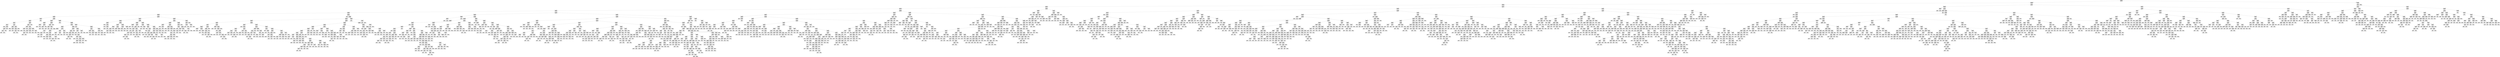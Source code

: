 digraph Tree {
node [shape=box] ;
0 [label="X[7] <= 1.9772\nmse = 0.9338\nsamples = 2617\nvalue = -0.0102"] ;
1 [label="X[5] <= 0.1517\nmse = 0.3953\nsamples = 2465\nvalue = -0.159"] ;
0 -> 1 [labeldistance=2.5, labelangle=45, headlabel="True"] ;
2 [label="X[5] <= -0.3719\nmse = 0.1291\nsamples = 1928\nvalue = -0.3286"] ;
1 -> 2 ;
3 [label="X[7] <= 0.8372\nmse = 0.0541\nsamples = 1203\nvalue = -0.4567"] ;
2 -> 3 ;
4 [label="X[7] <= -0.3027\nmse = 0.0315\nsamples = 1166\nvalue = -0.4761"] ;
3 -> 4 ;
5 [label="X[5] <= -0.5997\nmse = 0.016\nsamples = 817\nvalue = -0.5233"] ;
4 -> 5 ;
6 [label="X[7] <= -0.6811\nmse = 0.0057\nsamples = 397\nvalue = -0.5694"] ;
5 -> 6 ;
7 [label="X[7] <= -0.8092\nmse = 0.0015\nsamples = 228\nvalue = -0.5915"] ;
6 -> 7 ;
8 [label="X[5] <= -0.6654\nmse = 0.0002\nsamples = 124\nvalue = -0.605"] ;
7 -> 8 ;
9 [label="X[7] <= -0.8151\nmse = 0.0\nsamples = 50\nvalue = -0.6126"] ;
8 -> 9 ;
10 [label="X[3] <= -0.3756\nmse = 0.0\nsamples = 49\nvalue = -0.6129"] ;
9 -> 10 ;
11 [label="X[6] <= -0.5727\nmse = 0.0\nsamples = 17\nvalue = -0.6111"] ;
10 -> 11 ;
12 [label="X[0] <= -1.2875\nmse = 0.0\nsamples = 10\nvalue = -0.614"] ;
11 -> 12 ;
13 [label="mse = 0.0\nsamples = 1\nvalue = -0.6093"] ;
12 -> 13 ;
14 [label="X[1] <= 0.6073\nmse = 0.0\nsamples = 9\nvalue = -0.6145"] ;
12 -> 14 ;
15 [label="X[1] <= -0.3905\nmse = 0.0\nsamples = 8\nvalue = -0.6148"] ;
14 -> 15 ;
16 [label="X[1] <= -1.2911\nmse = 0.0\nsamples = 6\nvalue = -0.6146"] ;
15 -> 16 ;
17 [label="mse = 0.0\nsamples = 2\nvalue = -0.6151"] ;
16 -> 17 ;
18 [label="mse = 0.0\nsamples = 4\nvalue = -0.6143"] ;
16 -> 18 ;
19 [label="mse = 0.0\nsamples = 2\nvalue = -0.6155"] ;
15 -> 19 ;
20 [label="mse = 0.0\nsamples = 1\nvalue = -0.612"] ;
14 -> 20 ;
21 [label="X[11] <= -0.1011\nmse = 0.0\nsamples = 7\nvalue = -0.607"] ;
11 -> 21 ;
22 [label="X[5] <= -0.6794\nmse = 0.0\nsamples = 3\nvalue = -0.6017"] ;
21 -> 22 ;
23 [label="mse = 0.0\nsamples = 1\nvalue = -0.6004"] ;
22 -> 23 ;
24 [label="X[13] <= 0.0037\nmse = 0.0\nsamples = 2\nvalue = -0.6023"] ;
22 -> 24 ;
25 [label="mse = 0.0\nsamples = 1\nvalue = -0.6019"] ;
24 -> 25 ;
26 [label="mse = -0.0\nsamples = 1\nvalue = -0.6027"] ;
24 -> 26 ;
27 [label="X[12] <= -0.3898\nmse = 0.0\nsamples = 4\nvalue = -0.6111"] ;
21 -> 27 ;
28 [label="X[1] <= 0.1449\nmse = 0.0\nsamples = 3\nvalue = -0.6096"] ;
27 -> 28 ;
29 [label="X[1] <= -0.3175\nmse = 0.0\nsamples = 2\nvalue = -0.609"] ;
28 -> 29 ;
30 [label="mse = 0.0\nsamples = 1\nvalue = -0.6095"] ;
29 -> 30 ;
31 [label="mse = 0.0\nsamples = 1\nvalue = -0.6085"] ;
29 -> 31 ;
32 [label="mse = -0.0\nsamples = 1\nvalue = -0.6108"] ;
28 -> 32 ;
33 [label="mse = 0.0\nsamples = 1\nvalue = -0.6156"] ;
27 -> 33 ;
34 [label="X[8] <= -0.5062\nmse = 0.0\nsamples = 32\nvalue = -0.6139"] ;
10 -> 34 ;
35 [label="X[3] <= -0.2683\nmse = 0.0\nsamples = 31\nvalue = -0.6141"] ;
34 -> 35 ;
36 [label="X[5] <= -0.6793\nmse = 0.0\nsamples = 14\nvalue = -0.6153"] ;
35 -> 36 ;
37 [label="X[1] <= -0.2688\nmse = 0.0\nsamples = 5\nvalue = -0.615"] ;
36 -> 37 ;
38 [label="mse = 0.0\nsamples = 3\nvalue = -0.6153"] ;
37 -> 38 ;
39 [label="mse = 0.0\nsamples = 2\nvalue = -0.6146"] ;
37 -> 39 ;
40 [label="mse = 0.0\nsamples = 9\nvalue = -0.6155"] ;
36 -> 40 ;
41 [label="X[13] <= 0.293\nmse = 0.0\nsamples = 17\nvalue = -0.6131"] ;
35 -> 41 ;
42 [label="X[14] <= -0.4376\nmse = 0.0\nsamples = 14\nvalue = -0.6139"] ;
41 -> 42 ;
43 [label="X[9] <= 0.2648\nmse = 0.0\nsamples = 8\nvalue = -0.6132"] ;
42 -> 43 ;
44 [label="X[4] <= -0.4219\nmse = 0.0\nsamples = 5\nvalue = -0.6127"] ;
43 -> 44 ;
45 [label="mse = 0.0\nsamples = 2\nvalue = -0.6133"] ;
44 -> 45 ;
46 [label="mse = 0.0\nsamples = 3\nvalue = -0.6123"] ;
44 -> 46 ;
47 [label="mse = 0.0\nsamples = 3\nvalue = -0.6139"] ;
43 -> 47 ;
48 [label="X[3] <= -0.2538\nmse = 0.0\nsamples = 6\nvalue = -0.6149"] ;
42 -> 48 ;
49 [label="mse = 0.0\nsamples = 1\nvalue = -0.6134"] ;
48 -> 49 ;
50 [label="mse = 0.0\nsamples = 5\nvalue = -0.6152"] ;
48 -> 50 ;
51 [label="X[2] <= -0.2656\nmse = 0.0\nsamples = 3\nvalue = -0.609"] ;
41 -> 51 ;
52 [label="mse = 0.0\nsamples = 1\nvalue = -0.6125"] ;
51 -> 52 ;
53 [label="X[1] <= -0.9016\nmse = 0.0\nsamples = 2\nvalue = -0.6072"] ;
51 -> 53 ;
54 [label="mse = 0.0\nsamples = 1\nvalue = -0.6065"] ;
53 -> 54 ;
55 [label="mse = 0.0\nsamples = 1\nvalue = -0.608"] ;
53 -> 55 ;
56 [label="mse = -0.0\nsamples = 1\nvalue = -0.6072"] ;
34 -> 56 ;
57 [label="mse = 0.0\nsamples = 1\nvalue = -0.598"] ;
9 -> 57 ;
58 [label="X[7] <= -0.8732\nmse = 0.0003\nsamples = 74\nvalue = -0.5999"] ;
8 -> 58 ;
59 [label="X[0] <= -1.0095\nmse = 0.0008\nsamples = 13\nvalue = -0.586"] ;
58 -> 59 ;
60 [label="X[1] <= -0.8286\nmse = 0.0004\nsamples = 5\nvalue = -0.5615"] ;
59 -> 60 ;
61 [label="X[6] <= -0.5286\nmse = 0.0\nsamples = 2\nvalue = -0.5809"] ;
60 -> 61 ;
62 [label="mse = 0.0\nsamples = 1\nvalue = -0.5756"] ;
61 -> 62 ;
63 [label="mse = 0.0\nsamples = 1\nvalue = -0.5863"] ;
61 -> 63 ;
64 [label="X[0] <= -1.0412\nmse = 0.0002\nsamples = 3\nvalue = -0.5486"] ;
60 -> 64 ;
65 [label="X[1] <= -0.2445\nmse = 0.0\nsamples = 2\nvalue = -0.5577"] ;
64 -> 65 ;
66 [label="mse = 0.0\nsamples = 1\nvalue = -0.5571"] ;
65 -> 66 ;
67 [label="mse = -0.0\nsamples = 1\nvalue = -0.5582"] ;
65 -> 67 ;
68 [label="mse = 0.0\nsamples = 1\nvalue = -0.5304"] ;
64 -> 68 ;
69 [label="X[6] <= -0.4526\nmse = 0.0004\nsamples = 8\nvalue = -0.6013"] ;
59 -> 69 ;
70 [label="X[7] <= -0.8756\nmse = 0.0001\nsamples = 7\nvalue = -0.6081"] ;
69 -> 70 ;
71 [label="X[0] <= -0.5408\nmse = 0.0\nsamples = 5\nvalue = -0.6144"] ;
70 -> 71 ;
72 [label="mse = 0.0\nsamples = 4\nvalue = -0.6147"] ;
71 -> 72 ;
73 [label="mse = 0.0\nsamples = 1\nvalue = -0.6132"] ;
71 -> 73 ;
74 [label="X[5] <= -0.6507\nmse = 0.0\nsamples = 2\nvalue = -0.5924"] ;
70 -> 74 ;
75 [label="mse = 0.0\nsamples = 1\nvalue = -0.5875"] ;
74 -> 75 ;
76 [label="mse = 0.0\nsamples = 1\nvalue = -0.5972"] ;
74 -> 76 ;
77 [label="mse = -0.0\nsamples = 1\nvalue = -0.5539"] ;
69 -> 77 ;
78 [label="X[5] <= -0.6653\nmse = 0.0002\nsamples = 61\nvalue = -0.6029"] ;
58 -> 78 ;
79 [label="mse = 0.0\nsamples = 1\nvalue = -0.5646"] ;
78 -> 79 ;
80 [label="X[8] <= -0.5482\nmse = 0.0002\nsamples = 60\nvalue = -0.6035"] ;
78 -> 80 ;
81 [label="X[13] <= 0.293\nmse = 0.0001\nsamples = 48\nvalue = -0.606"] ;
80 -> 81 ;
82 [label="X[12] <= -0.368\nmse = 0.0001\nsamples = 28\nvalue = -0.6094"] ;
81 -> 82 ;
83 [label="X[4] <= -0.4617\nmse = 0.0001\nsamples = 16\nvalue = -0.6063"] ;
82 -> 83 ;
84 [label="X[1] <= -0.9747\nmse = 0.0\nsamples = 6\nvalue = -0.6137"] ;
83 -> 84 ;
85 [label="X[11] <= -0.1014\nmse = 0.0\nsamples = 3\nvalue = -0.6121"] ;
84 -> 85 ;
86 [label="mse = 0.0\nsamples = 1\nvalue = -0.6133"] ;
85 -> 86 ;
87 [label="X[1] <= -1.3397\nmse = 0.0\nsamples = 2\nvalue = -0.6114"] ;
85 -> 87 ;
88 [label="mse = 0.0\nsamples = 1\nvalue = -0.6108"] ;
87 -> 88 ;
89 [label="mse = 0.0\nsamples = 1\nvalue = -0.612"] ;
87 -> 89 ;
90 [label="mse = 0.0\nsamples = 3\nvalue = -0.6154"] ;
84 -> 90 ;
91 [label="X[4] <= -0.4594\nmse = 0.0001\nsamples = 10\nvalue = -0.6019"] ;
83 -> 91 ;
92 [label="mse = 0.0\nsamples = 1\nvalue = -0.5743"] ;
91 -> 92 ;
93 [label="X[8] <= -0.6888\nmse = 0.0\nsamples = 9\nvalue = -0.605"] ;
91 -> 93 ;
94 [label="X[1] <= -0.853\nmse = 0.0\nsamples = 3\nvalue = -0.5983"] ;
93 -> 94 ;
95 [label="mse = 0.0\nsamples = 1\nvalue = -0.5932"] ;
94 -> 95 ;
96 [label="X[12] <= -0.3823\nmse = 0.0\nsamples = 2\nvalue = -0.6008"] ;
94 -> 96 ;
97 [label="mse = 0.0\nsamples = 1\nvalue = -0.6017"] ;
96 -> 97 ;
98 [label="mse = 0.0\nsamples = 1\nvalue = -0.5999"] ;
96 -> 98 ;
99 [label="X[6] <= -0.499\nmse = 0.0\nsamples = 6\nvalue = -0.6083"] ;
93 -> 99 ;
100 [label="X[0] <= -0.7195\nmse = 0.0\nsamples = 4\nvalue = -0.6104"] ;
99 -> 100 ;
101 [label="mse = 0.0\nsamples = 2\nvalue = -0.6091"] ;
100 -> 101 ;
102 [label="X[7] <= -0.8492\nmse = 0.0\nsamples = 2\nvalue = -0.6118"] ;
100 -> 102 ;
103 [label="mse = 0.0\nsamples = 1\nvalue = -0.6122"] ;
102 -> 103 ;
104 [label="mse = 0.0\nsamples = 1\nvalue = -0.6113"] ;
102 -> 104 ;
105 [label="X[7] <= -0.8631\nmse = 0.0\nsamples = 2\nvalue = -0.6041"] ;
99 -> 105 ;
106 [label="mse = -0.0\nsamples = 1\nvalue = -0.6055"] ;
105 -> 106 ;
107 [label="mse = -0.0\nsamples = 1\nvalue = -0.6026"] ;
105 -> 107 ;
108 [label="X[11] <= -0.0963\nmse = 0.0\nsamples = 12\nvalue = -0.6135"] ;
82 -> 108 ;
109 [label="X[3] <= -0.1263\nmse = 0.0\nsamples = 9\nvalue = -0.6144"] ;
108 -> 109 ;
110 [label="X[6] <= -0.4568\nmse = 0.0\nsamples = 7\nvalue = -0.6151"] ;
109 -> 110 ;
111 [label="mse = 0.0\nsamples = 3\nvalue = -0.6147"] ;
110 -> 111 ;
112 [label="mse = 0.0\nsamples = 4\nvalue = -0.6154"] ;
110 -> 112 ;
113 [label="X[0] <= -0.9737\nmse = 0.0\nsamples = 2\nvalue = -0.6121"] ;
109 -> 113 ;
114 [label="mse = 0.0\nsamples = 1\nvalue = -0.6109"] ;
113 -> 114 ;
115 [label="mse = 0.0\nsamples = 1\nvalue = -0.6132"] ;
113 -> 115 ;
116 [label="X[5] <= -0.6449\nmse = 0.0\nsamples = 3\nvalue = -0.6107"] ;
108 -> 116 ;
117 [label="X[0] <= -1.0532\nmse = 0.0\nsamples = 2\nvalue = -0.6141"] ;
116 -> 117 ;
118 [label="mse = 0.0\nsamples = 1\nvalue = -0.6127"] ;
117 -> 118 ;
119 [label="mse = -0.0\nsamples = 1\nvalue = -0.6156"] ;
117 -> 119 ;
120 [label="mse = -0.0\nsamples = 1\nvalue = -0.6039"] ;
116 -> 120 ;
121 [label="X[1] <= 0.0962\nmse = 0.0001\nsamples = 20\nvalue = -0.6012"] ;
81 -> 121 ;
122 [label="X[14] <= -0.1091\nmse = 0.0001\nsamples = 16\nvalue = -0.6047"] ;
121 -> 122 ;
123 [label="X[7] <= -0.8681\nmse = 0.0\nsamples = 15\nvalue = -0.6062"] ;
122 -> 123 ;
124 [label="X[6] <= -0.5265\nmse = 0.0\nsamples = 4\nvalue = -0.5985"] ;
123 -> 124 ;
125 [label="X[9] <= 0.2648\nmse = 0.0\nsamples = 3\nvalue = -0.6014"] ;
124 -> 125 ;
126 [label="X[8] <= -0.653\nmse = 0.0\nsamples = 2\nvalue = -0.6021"] ;
125 -> 126 ;
127 [label="mse = 0.0\nsamples = 1\nvalue = -0.6014"] ;
126 -> 127 ;
128 [label="mse = 0.0\nsamples = 1\nvalue = -0.6028"] ;
126 -> 128 ;
129 [label="mse = 0.0\nsamples = 1\nvalue = -0.5999"] ;
125 -> 129 ;
130 [label="mse = -0.0\nsamples = 1\nvalue = -0.5897"] ;
124 -> 130 ;
131 [label="X[5] <= -0.6643\nmse = 0.0\nsamples = 11\nvalue = -0.609"] ;
123 -> 131 ;
132 [label="mse = 0.0\nsamples = 1\nvalue = -0.5985"] ;
131 -> 132 ;
133 [label="X[8] <= -0.695\nmse = 0.0\nsamples = 10\nvalue = -0.6101"] ;
131 -> 133 ;
134 [label="X[2] <= -0.2675\nmse = 0.0\nsamples = 3\nvalue = -0.6144"] ;
133 -> 134 ;
135 [label="mse = 0.0\nsamples = 1\nvalue = -0.6154"] ;
134 -> 135 ;
136 [label="mse = 0.0\nsamples = 2\nvalue = -0.6138"] ;
134 -> 136 ;
137 [label="X[14] <= -0.4209\nmse = 0.0\nsamples = 7\nvalue = -0.6082"] ;
133 -> 137 ;
138 [label="X[3] <= -0.1724\nmse = 0.0\nsamples = 5\nvalue = -0.6066"] ;
137 -> 138 ;
139 [label="X[3] <= -0.2818\nmse = 0.0\nsamples = 3\nvalue = -0.6049"] ;
138 -> 139 ;
140 [label="mse = 0.0\nsamples = 2\nvalue = -0.6043"] ;
139 -> 140 ;
141 [label="mse = 0.0\nsamples = 1\nvalue = -0.6061"] ;
139 -> 141 ;
142 [label="X[11] <= -0.1018\nmse = 0.0\nsamples = 2\nvalue = -0.6091"] ;
138 -> 142 ;
143 [label="mse = 0.0\nsamples = 1\nvalue = -0.6083"] ;
142 -> 143 ;
144 [label="mse = 0.0\nsamples = 1\nvalue = -0.6098"] ;
142 -> 144 ;
145 [label="X[12] <= 0.2494\nmse = 0.0\nsamples = 2\nvalue = -0.6123"] ;
137 -> 145 ;
146 [label="mse = 0.0\nsamples = 1\nvalue = -0.6117"] ;
145 -> 146 ;
147 [label="mse = 0.0\nsamples = 1\nvalue = -0.613"] ;
145 -> 147 ;
148 [label="mse = -0.0\nsamples = 1\nvalue = -0.5825"] ;
122 -> 148 ;
149 [label="X[2] <= -0.2675\nmse = 0.0001\nsamples = 4\nvalue = -0.5869"] ;
121 -> 149 ;
150 [label="X[13] <= 0.9199\nmse = 0.0\nsamples = 2\nvalue = -0.5777"] ;
149 -> 150 ;
151 [label="mse = 0.0\nsamples = 1\nvalue = -0.5837"] ;
150 -> 151 ;
152 [label="mse = -0.0\nsamples = 1\nvalue = -0.5718"] ;
150 -> 152 ;
153 [label="X[11] <= -0.0992\nmse = 0.0\nsamples = 2\nvalue = -0.5961"] ;
149 -> 153 ;
154 [label="mse = 0.0\nsamples = 1\nvalue = -0.5941"] ;
153 -> 154 ;
155 [label="mse = 0.0\nsamples = 1\nvalue = -0.598"] ;
153 -> 155 ;
156 [label="X[3] <= -0.4104\nmse = 0.0002\nsamples = 12\nvalue = -0.5937"] ;
80 -> 156 ;
157 [label="mse = 0.0\nsamples = 1\nvalue = -0.5593"] ;
156 -> 157 ;
158 [label="X[7] <= -0.8374\nmse = 0.0001\nsamples = 11\nvalue = -0.5968"] ;
156 -> 158 ;
159 [label="X[4] <= -0.4478\nmse = 0.0\nsamples = 7\nvalue = -0.6033"] ;
158 -> 159 ;
160 [label="X[3] <= -0.3896\nmse = 0.0\nsamples = 3\nvalue = -0.5976"] ;
159 -> 160 ;
161 [label="mse = 0.0\nsamples = 1\nvalue = -0.5942"] ;
160 -> 161 ;
162 [label="mse = 0.0\nsamples = 2\nvalue = -0.5993"] ;
160 -> 162 ;
163 [label="X[13] <= 0.4859\nmse = 0.0\nsamples = 4\nvalue = -0.6075"] ;
159 -> 163 ;
164 [label="X[14] <= -0.4288\nmse = 0.0\nsamples = 2\nvalue = -0.6104"] ;
163 -> 164 ;
165 [label="mse = 0.0\nsamples = 1\nvalue = -0.6091"] ;
164 -> 165 ;
166 [label="mse = -0.0\nsamples = 1\nvalue = -0.6116"] ;
164 -> 166 ;
167 [label="X[12] <= -0.2669\nmse = 0.0\nsamples = 2\nvalue = -0.6047"] ;
163 -> 167 ;
168 [label="mse = 0.0\nsamples = 1\nvalue = -0.6052"] ;
167 -> 168 ;
169 [label="mse = 0.0\nsamples = 1\nvalue = -0.6042"] ;
167 -> 169 ;
170 [label="X[3] <= -0.1147\nmse = 0.0001\nsamples = 4\nvalue = -0.5854"] ;
158 -> 170 ;
171 [label="X[2] <= -0.2665\nmse = 0.0\nsamples = 3\nvalue = -0.5899"] ;
170 -> 171 ;
172 [label="mse = 0.0\nsamples = 1\nvalue = -0.5963"] ;
171 -> 172 ;
173 [label="X[1] <= -0.0498\nmse = 0.0\nsamples = 2\nvalue = -0.5867"] ;
171 -> 173 ;
174 [label="mse = 0.0\nsamples = 1\nvalue = -0.5898"] ;
173 -> 174 ;
175 [label="mse = -0.0\nsamples = 1\nvalue = -0.5835"] ;
173 -> 175 ;
176 [label="mse = -0.0\nsamples = 1\nvalue = -0.5721"] ;
170 -> 176 ;
177 [label="X[1] <= -0.2932\nmse = 0.0025\nsamples = 104\nvalue = -0.5754"] ;
7 -> 177 ;
178 [label="X[13] <= -1.1537\nmse = 0.0009\nsamples = 70\nvalue = -0.5871"] ;
177 -> 178 ;
179 [label="X[14] <= -0.441\nmse = 0.0013\nsamples = 19\nvalue = -0.5685"] ;
178 -> 179 ;
180 [label="X[1] <= -0.9016\nmse = 0.0001\nsamples = 4\nvalue = -0.6072"] ;
179 -> 180 ;
181 [label="mse = 0.0\nsamples = 1\nvalue = -0.5892"] ;
180 -> 181 ;
182 [label="X[5] <= -0.6687\nmse = 0.0\nsamples = 3\nvalue = -0.6133"] ;
180 -> 182 ;
183 [label="mse = 0.0\nsamples = 1\nvalue = -0.6108"] ;
182 -> 183 ;
184 [label="X[4] <= -0.2383\nmse = 0.0\nsamples = 2\nvalue = -0.6145"] ;
182 -> 184 ;
185 [label="mse = 0.0\nsamples = 1\nvalue = -0.6153"] ;
184 -> 185 ;
186 [label="mse = -0.0\nsamples = 1\nvalue = -0.6137"] ;
184 -> 186 ;
187 [label="X[11] <= -0.0918\nmse = 0.0011\nsamples = 15\nvalue = -0.5581"] ;
179 -> 187 ;
188 [label="X[11] <= -0.0943\nmse = 0.0009\nsamples = 10\nvalue = -0.5448"] ;
187 -> 188 ;
189 [label="X[10] <= 0.7171\nmse = 0.0002\nsamples = 5\nvalue = -0.5694"] ;
188 -> 189 ;
190 [label="X[7] <= -0.8022\nmse = 0.0\nsamples = 4\nvalue = -0.5637"] ;
189 -> 190 ;
191 [label="X[4] <= -0.428\nmse = 0.0\nsamples = 2\nvalue = -0.5682"] ;
190 -> 191 ;
192 [label="mse = 0.0\nsamples = 1\nvalue = -0.5714"] ;
191 -> 192 ;
193 [label="mse = -0.0\nsamples = 1\nvalue = -0.565"] ;
191 -> 193 ;
194 [label="X[6] <= -0.4758\nmse = 0.0\nsamples = 2\nvalue = -0.5591"] ;
190 -> 194 ;
195 [label="mse = 0.0\nsamples = 1\nvalue = -0.5577"] ;
194 -> 195 ;
196 [label="mse = 0.0\nsamples = 1\nvalue = -0.5605"] ;
194 -> 196 ;
197 [label="mse = -0.0\nsamples = 1\nvalue = -0.5924"] ;
189 -> 197 ;
198 [label="X[0] <= -0.7672\nmse = 0.0005\nsamples = 5\nvalue = -0.5202"] ;
188 -> 198 ;
199 [label="X[4] <= -0.3945\nmse = 0.0\nsamples = 3\nvalue = -0.5042"] ;
198 -> 199 ;
200 [label="mse = 0.0\nsamples = 1\nvalue = -0.4992"] ;
199 -> 200 ;
201 [label="mse = 0.0\nsamples = 2\nvalue = -0.5067"] ;
199 -> 201 ;
202 [label="X[1] <= -1.1207\nmse = 0.0002\nsamples = 2\nvalue = -0.5442"] ;
198 -> 202 ;
203 [label="mse = 0.0\nsamples = 1\nvalue = -0.5297"] ;
202 -> 203 ;
204 [label="mse = 0.0\nsamples = 1\nvalue = -0.5587"] ;
202 -> 204 ;
205 [label="X[6] <= -0.3798\nmse = 0.0003\nsamples = 5\nvalue = -0.5848"] ;
187 -> 205 ;
206 [label="X[11] <= -0.0893\nmse = 0.0001\nsamples = 3\nvalue = -0.5721"] ;
205 -> 206 ;
207 [label="X[10] <= 0.7171\nmse = 0.0\nsamples = 2\nvalue = -0.5786"] ;
206 -> 207 ;
208 [label="mse = 0.0\nsamples = 1\nvalue = -0.581"] ;
207 -> 208 ;
209 [label="mse = 0.0\nsamples = 1\nvalue = -0.5763"] ;
207 -> 209 ;
210 [label="mse = 0.0\nsamples = 1\nvalue = -0.559"] ;
206 -> 210 ;
211 [label="X[4] <= -0.0898\nmse = 0.0001\nsamples = 2\nvalue = -0.6038"] ;
205 -> 211 ;
212 [label="mse = 0.0\nsamples = 1\nvalue = -0.5923"] ;
211 -> 212 ;
213 [label="mse = 0.0\nsamples = 1\nvalue = -0.6154"] ;
211 -> 213 ;
214 [label="X[8] <= -0.6826\nmse = 0.0006\nsamples = 51\nvalue = -0.5941"] ;
178 -> 214 ;
215 [label="X[6] <= -0.5725\nmse = 0.0003\nsamples = 26\nvalue = -0.6056"] ;
214 -> 215 ;
216 [label="X[3] <= -0.3956\nmse = 0.0001\nsamples = 2\nvalue = -0.5694"] ;
215 -> 216 ;
217 [label="mse = 0.0\nsamples = 1\nvalue = -0.5614"] ;
216 -> 217 ;
218 [label="mse = 0.0\nsamples = 1\nvalue = -0.5774"] ;
216 -> 218 ;
219 [label="X[2] <= 0.0088\nmse = 0.0001\nsamples = 24\nvalue = -0.6086"] ;
215 -> 219 ;
220 [label="X[1] <= -0.5852\nmse = 0.0\nsamples = 23\nvalue = -0.6109"] ;
219 -> 220 ;
221 [label="X[12] <= -0.4432\nmse = 0.0\nsamples = 15\nvalue = -0.6132"] ;
220 -> 221 ;
222 [label="mse = 0.0\nsamples = 1\nvalue = -0.6029"] ;
221 -> 222 ;
223 [label="X[4] <= 0.2774\nmse = 0.0\nsamples = 14\nvalue = -0.614"] ;
221 -> 223 ;
224 [label="X[11] <= -0.0839\nmse = 0.0\nsamples = 12\nvalue = -0.6146"] ;
223 -> 224 ;
225 [label="X[4] <= -0.4362\nmse = 0.0\nsamples = 11\nvalue = -0.615"] ;
224 -> 225 ;
226 [label="mse = 0.0\nsamples = 6\nvalue = -0.6154"] ;
225 -> 226 ;
227 [label="X[4] <= -0.0549\nmse = 0.0\nsamples = 5\nvalue = -0.6145"] ;
225 -> 227 ;
228 [label="mse = 0.0\nsamples = 4\nvalue = -0.6143"] ;
227 -> 228 ;
229 [label="mse = -0.0\nsamples = 1\nvalue = -0.6154"] ;
227 -> 229 ;
230 [label="mse = -0.0\nsamples = 1\nvalue = -0.6106"] ;
224 -> 230 ;
231 [label="X[4] <= 1.425\nmse = 0.0\nsamples = 2\nvalue = -0.6101"] ;
223 -> 231 ;
232 [label="mse = 0.0\nsamples = 1\nvalue = -0.6111"] ;
231 -> 232 ;
233 [label="mse = 0.0\nsamples = 1\nvalue = -0.6091"] ;
231 -> 233 ;
234 [label="X[2] <= -0.2592\nmse = 0.0\nsamples = 8\nvalue = -0.6066"] ;
220 -> 234 ;
235 [label="X[3] <= -0.35\nmse = 0.0\nsamples = 5\nvalue = -0.6034"] ;
234 -> 235 ;
236 [label="mse = 0.0\nsamples = 1\nvalue = -0.5972"] ;
235 -> 236 ;
237 [label="X[2] <= -0.2671\nmse = 0.0\nsamples = 4\nvalue = -0.6049"] ;
235 -> 237 ;
238 [label="X[7] <= -0.7199\nmse = 0.0\nsamples = 2\nvalue = -0.6038"] ;
237 -> 238 ;
239 [label="mse = 0.0\nsamples = 1\nvalue = -0.6042"] ;
238 -> 239 ;
240 [label="mse = -0.0\nsamples = 1\nvalue = -0.6034"] ;
238 -> 240 ;
241 [label="mse = 0.0\nsamples = 2\nvalue = -0.606"] ;
237 -> 241 ;
242 [label="X[0] <= -1.0929\nmse = 0.0\nsamples = 3\nvalue = -0.6121"] ;
234 -> 242 ;
243 [label="mse = -0.0\nsamples = 1\nvalue = -0.6097"] ;
242 -> 243 ;
244 [label="mse = 0.0\nsamples = 2\nvalue = -0.6133"] ;
242 -> 244 ;
245 [label="mse = 0.0\nsamples = 1\nvalue = -0.5554"] ;
219 -> 245 ;
246 [label="X[0] <= -1.069\nmse = 0.0008\nsamples = 25\nvalue = -0.5821"] ;
214 -> 246 ;
247 [label="X[8] <= -0.6802\nmse = 0.0001\nsamples = 3\nvalue = -0.5345"] ;
246 -> 247 ;
248 [label="mse = 0.0\nsamples = 1\nvalue = -0.5495"] ;
247 -> 248 ;
249 [label="X[13] <= -0.8161\nmse = 0.0\nsamples = 2\nvalue = -0.5269"] ;
247 -> 249 ;
250 [label="mse = 0.0\nsamples = 1\nvalue = -0.5315"] ;
249 -> 250 ;
251 [label="mse = 0.0\nsamples = 1\nvalue = -0.5224"] ;
249 -> 251 ;
252 [label="X[8] <= -0.6296\nmse = 0.0005\nsamples = 22\nvalue = -0.5886"] ;
246 -> 252 ;
253 [label="X[1] <= -0.8286\nmse = 0.0001\nsamples = 6\nvalue = -0.6053"] ;
252 -> 253 ;
254 [label="mse = 0.0\nsamples = 1\nvalue = -0.5811"] ;
253 -> 254 ;
255 [label="X[12] <= -0.4132\nmse = 0.0\nsamples = 5\nvalue = -0.6101"] ;
253 -> 255 ;
256 [label="mse = 0.0\nsamples = 1\nvalue = -0.599"] ;
255 -> 256 ;
257 [label="X[2] <= -0.2656\nmse = 0.0\nsamples = 4\nvalue = -0.6128"] ;
255 -> 257 ;
258 [label="mse = 0.0\nsamples = 1\nvalue = -0.6101"] ;
257 -> 258 ;
259 [label="X[6] <= -0.4854\nmse = 0.0\nsamples = 3\nvalue = -0.6138"] ;
257 -> 259 ;
260 [label="mse = 0.0\nsamples = 2\nvalue = -0.6141"] ;
259 -> 260 ;
261 [label="mse = -0.0\nsamples = 1\nvalue = -0.6131"] ;
259 -> 261 ;
262 [label="X[5] <= -0.605\nmse = 0.0005\nsamples = 16\nvalue = -0.5824"] ;
252 -> 262 ;
263 [label="X[0] <= -0.4653\nmse = 0.0004\nsamples = 13\nvalue = -0.5762"] ;
262 -> 263 ;
264 [label="X[5] <= -0.6216\nmse = 0.0003\nsamples = 11\nvalue = -0.571"] ;
263 -> 264 ;
265 [label="X[8] <= -0.6\nmse = 0.0001\nsamples = 7\nvalue = -0.5785"] ;
264 -> 265 ;
266 [label="X[7] <= -0.7728\nmse = 0.0\nsamples = 3\nvalue = -0.5899"] ;
265 -> 266 ;
267 [label="mse = 0.0\nsamples = 1\nvalue = -0.5999"] ;
266 -> 267 ;
268 [label="mse = 0.0\nsamples = 2\nvalue = -0.5849"] ;
266 -> 268 ;
269 [label="X[8] <= -0.5815\nmse = 0.0\nsamples = 4\nvalue = -0.57"] ;
265 -> 269 ;
270 [label="mse = 0.0\nsamples = 1\nvalue = -0.5584"] ;
269 -> 270 ;
271 [label="X[8] <= -0.5161\nmse = 0.0\nsamples = 3\nvalue = -0.5738"] ;
269 -> 271 ;
272 [label="mse = 0.0\nsamples = 2\nvalue = -0.5719"] ;
271 -> 272 ;
273 [label="mse = -0.0\nsamples = 1\nvalue = -0.5777"] ;
271 -> 273 ;
274 [label="X[2] <= -0.2543\nmse = 0.0002\nsamples = 4\nvalue = -0.5579"] ;
264 -> 274 ;
275 [label="X[14] <= -0.4009\nmse = 0.0\nsamples = 2\nvalue = -0.5445"] ;
274 -> 275 ;
276 [label="mse = 0.0\nsamples = 1\nvalue = -0.546"] ;
275 -> 276 ;
277 [label="mse = 0.0\nsamples = 1\nvalue = -0.543"] ;
275 -> 277 ;
278 [label="X[12] <= -0.3702\nmse = 0.0\nsamples = 2\nvalue = -0.5712"] ;
274 -> 278 ;
279 [label="mse = 0.0\nsamples = 1\nvalue = -0.5763"] ;
278 -> 279 ;
280 [label="mse = 0.0\nsamples = 1\nvalue = -0.5661"] ;
278 -> 280 ;
281 [label="X[12] <= -0.3445\nmse = 0.0\nsamples = 2\nvalue = -0.6046"] ;
263 -> 281 ;
282 [label="mse = 0.0\nsamples = 1\nvalue = -0.6107"] ;
281 -> 282 ;
283 [label="mse = 0.0\nsamples = 1\nvalue = -0.5984"] ;
281 -> 283 ;
284 [label="X[7] <= -0.7258\nmse = 0.0\nsamples = 3\nvalue = -0.6095"] ;
262 -> 284 ;
285 [label="X[5] <= -0.6019\nmse = 0.0\nsamples = 2\nvalue = -0.6128"] ;
284 -> 285 ;
286 [label="mse = -0.0\nsamples = 1\nvalue = -0.615"] ;
285 -> 286 ;
287 [label="mse = 0.0\nsamples = 1\nvalue = -0.6106"] ;
285 -> 287 ;
288 [label="mse = -0.0\nsamples = 1\nvalue = -0.6028"] ;
284 -> 288 ;
289 [label="X[3] <= -0.0529\nmse = 0.0049\nsamples = 34\nvalue = -0.5511"] ;
177 -> 289 ;
290 [label="X[7] <= -0.7317\nmse = 0.0031\nsamples = 29\nvalue = -0.5661"] ;
289 -> 290 ;
291 [label="X[4] <= -0.4596\nmse = 0.0038\nsamples = 16\nvalue = -0.5416"] ;
290 -> 291 ;
292 [label="X[9] <= 0.2648\nmse = 0.0018\nsamples = 3\nvalue = -0.4727"] ;
291 -> 292 ;
293 [label="mse = 0.0\nsamples = 1\nvalue = -0.4138"] ;
292 -> 293 ;
294 [label="X[7] <= -0.7845\nmse = 0.0\nsamples = 2\nvalue = -0.5022"] ;
292 -> 294 ;
295 [label="mse = 0.0\nsamples = 1\nvalue = -0.5081"] ;
294 -> 295 ;
296 [label="mse = 0.0\nsamples = 1\nvalue = -0.4963"] ;
294 -> 296 ;
297 [label="X[1] <= -0.1472\nmse = 0.0029\nsamples = 13\nvalue = -0.5575"] ;
291 -> 297 ;
298 [label="X[5] <= -0.6586\nmse = 0.0001\nsamples = 3\nvalue = -0.4735"] ;
297 -> 298 ;
299 [label="mse = 0.0\nsamples = 1\nvalue = -0.4589"] ;
298 -> 299 ;
300 [label="X[4] <= -0.4327\nmse = 0.0\nsamples = 2\nvalue = -0.4808"] ;
298 -> 300 ;
301 [label="mse = 0.0\nsamples = 1\nvalue = -0.4864"] ;
300 -> 301 ;
302 [label="mse = 0.0\nsamples = 1\nvalue = -0.4751"] ;
300 -> 302 ;
303 [label="X[7] <= -0.7422\nmse = 0.001\nsamples = 10\nvalue = -0.5827"] ;
297 -> 303 ;
304 [label="X[1] <= -0.0498\nmse = 0.0003\nsamples = 9\nvalue = -0.5917"] ;
303 -> 304 ;
305 [label="mse = 0.0\nsamples = 1\nvalue = -0.547"] ;
304 -> 305 ;
306 [label="X[2] <= -0.1148\nmse = 0.0001\nsamples = 8\nvalue = -0.5973"] ;
304 -> 306 ;
307 [label="X[14] <= -0.4204\nmse = 0.0\nsamples = 7\nvalue = -0.5947"] ;
306 -> 307 ;
308 [label="X[10] <= 0.7171\nmse = 0.0\nsamples = 5\nvalue = -0.5914"] ;
307 -> 308 ;
309 [label="X[3] <= -0.3325\nmse = 0.0\nsamples = 3\nvalue = -0.5944"] ;
308 -> 309 ;
310 [label="mse = 0.0\nsamples = 1\nvalue = -0.5886"] ;
309 -> 310 ;
311 [label="mse = 0.0\nsamples = 2\nvalue = -0.5973"] ;
309 -> 311 ;
312 [label="X[7] <= -0.7669\nmse = 0.0\nsamples = 2\nvalue = -0.5869"] ;
308 -> 312 ;
313 [label="mse = 0.0\nsamples = 1\nvalue = -0.5851"] ;
312 -> 313 ;
314 [label="mse = -0.0\nsamples = 1\nvalue = -0.5886"] ;
312 -> 314 ;
315 [label="X[4] <= -0.3672\nmse = 0.0\nsamples = 2\nvalue = -0.6031"] ;
307 -> 315 ;
316 [label="mse = 0.0\nsamples = 1\nvalue = -0.6039"] ;
315 -> 316 ;
317 [label="mse = 0.0\nsamples = 1\nvalue = -0.6023"] ;
315 -> 317 ;
318 [label="mse = 0.0\nsamples = 1\nvalue = -0.6155"] ;
306 -> 318 ;
319 [label="mse = 0.0\nsamples = 1\nvalue = -0.5012"] ;
303 -> 319 ;
320 [label="X[0] <= -0.2906\nmse = 0.0005\nsamples = 13\nvalue = -0.5962"] ;
290 -> 320 ;
321 [label="X[8] <= -0.6913\nmse = 0.0001\nsamples = 12\nvalue = -0.6018"] ;
320 -> 321 ;
322 [label="X[5] <= -0.6735\nmse = 0.0\nsamples = 6\nvalue = -0.6102"] ;
321 -> 322 ;
323 [label="mse = 0.0\nsamples = 1\nvalue = -0.5968"] ;
322 -> 323 ;
324 [label="X[11] <= -0.0859\nmse = 0.0\nsamples = 5\nvalue = -0.6128"] ;
322 -> 324 ;
325 [label="X[4] <= -0.4184\nmse = 0.0\nsamples = 4\nvalue = -0.6135"] ;
324 -> 325 ;
326 [label="mse = 0.0\nsamples = 2\nvalue = -0.6145"] ;
325 -> 326 ;
327 [label="mse = 0.0\nsamples = 2\nvalue = -0.6125"] ;
325 -> 327 ;
328 [label="mse = -0.0\nsamples = 1\nvalue = -0.61"] ;
324 -> 328 ;
329 [label="X[8] <= -0.5728\nmse = 0.0001\nsamples = 6\nvalue = -0.5935"] ;
321 -> 329 ;
330 [label="X[6] <= -0.4806\nmse = 0.0\nsamples = 3\nvalue = -0.5856"] ;
329 -> 330 ;
331 [label="mse = 0.0\nsamples = 1\nvalue = -0.581"] ;
330 -> 331 ;
332 [label="X[12] <= -0.3774\nmse = 0.0\nsamples = 2\nvalue = -0.5879"] ;
330 -> 332 ;
333 [label="mse = 0.0\nsamples = 1\nvalue = -0.5891"] ;
332 -> 333 ;
334 [label="mse = 0.0\nsamples = 1\nvalue = -0.5867"] ;
332 -> 334 ;
335 [label="X[10] <= 0.7171\nmse = 0.0\nsamples = 3\nvalue = -0.6014"] ;
329 -> 335 ;
336 [label="mse = 0.0\nsamples = 2\nvalue = -0.6007"] ;
335 -> 336 ;
337 [label="mse = 0.0\nsamples = 1\nvalue = -0.6029"] ;
335 -> 337 ;
338 [label="mse = -0.0\nsamples = 1\nvalue = -0.5279"] ;
320 -> 338 ;
339 [label="X[3] <= 0.3725\nmse = 0.007\nsamples = 5\nvalue = -0.4647"] ;
289 -> 339 ;
340 [label="X[1] <= 0.0476\nmse = 0.0019\nsamples = 4\nvalue = -0.4277"] ;
339 -> 340 ;
341 [label="X[12] <= -0.2482\nmse = 0.0001\nsamples = 2\nvalue = -0.4687"] ;
340 -> 341 ;
342 [label="mse = 0.0\nsamples = 1\nvalue = -0.4805"] ;
341 -> 342 ;
343 [label="mse = -0.0\nsamples = 1\nvalue = -0.4569"] ;
341 -> 343 ;
344 [label="X[2] <= -0.2422\nmse = 0.0002\nsamples = 2\nvalue = -0.3868"] ;
340 -> 344 ;
345 [label="mse = 0.0\nsamples = 1\nvalue = -0.4017"] ;
344 -> 345 ;
346 [label="mse = 0.0\nsamples = 1\nvalue = -0.3718"] ;
344 -> 346 ;
347 [label="mse = -0.0\nsamples = 1\nvalue = -0.6126"] ;
339 -> 347 ;
348 [label="X[1] <= -1.8022\nmse = 0.0098\nsamples = 169\nvalue = -0.5395"] ;
6 -> 348 ;
349 [label="mse = 0.0\nsamples = 1\nvalue = 0.1697"] ;
348 -> 349 ;
350 [label="X[14] <= -0.265\nmse = 0.0068\nsamples = 168\nvalue = -0.5437"] ;
348 -> 350 ;
351 [label="X[3] <= -0.2282\nmse = 0.0051\nsamples = 165\nvalue = -0.5494"] ;
350 -> 351 ;
352 [label="X[2] <= -0.2633\nmse = 0.0022\nsamples = 71\nvalue = -0.5736"] ;
351 -> 352 ;
353 [label="X[3] <= -0.305\nmse = 0.0037\nsamples = 22\nvalue = -0.547"] ;
352 -> 353 ;
354 [label="X[1] <= -0.78\nmse = 0.002\nsamples = 12\nvalue = -0.571"] ;
353 -> 354 ;
355 [label="X[13] <= -1.6841\nmse = 0.0019\nsamples = 5\nvalue = -0.5353"] ;
354 -> 355 ;
356 [label="X[3] <= -0.3576\nmse = 0.0001\nsamples = 2\nvalue = -0.5799"] ;
355 -> 356 ;
357 [label="mse = 0.0\nsamples = 1\nvalue = -0.5915"] ;
356 -> 357 ;
358 [label="mse = 0.0\nsamples = 1\nvalue = -0.5682"] ;
356 -> 358 ;
359 [label="X[14] <= -0.4379\nmse = 0.0008\nsamples = 3\nvalue = -0.5056"] ;
355 -> 359 ;
360 [label="mse = 0.0\nsamples = 1\nvalue = -0.5413"] ;
359 -> 360 ;
361 [label="X[12] <= -0.4032\nmse = 0.0002\nsamples = 2\nvalue = -0.4877"] ;
359 -> 361 ;
362 [label="mse = 0.0\nsamples = 1\nvalue = -0.4721"] ;
361 -> 362 ;
363 [label="mse = -0.0\nsamples = 1\nvalue = -0.5033"] ;
361 -> 363 ;
364 [label="X[14] <= -0.4078\nmse = 0.0005\nsamples = 7\nvalue = -0.5966"] ;
354 -> 364 ;
365 [label="X[1] <= 0.9967\nmse = 0.0001\nsamples = 6\nvalue = -0.6046"] ;
364 -> 365 ;
366 [label="X[5] <= -0.6559\nmse = 0.0\nsamples = 5\nvalue = -0.6082"] ;
365 -> 366 ;
367 [label="X[9] <= 0.2648\nmse = 0.0\nsamples = 2\nvalue = -0.6032"] ;
366 -> 367 ;
368 [label="mse = 0.0\nsamples = 1\nvalue = -0.6037"] ;
367 -> 368 ;
369 [label="mse = 0.0\nsamples = 1\nvalue = -0.6026"] ;
367 -> 369 ;
370 [label="X[5] <= -0.6262\nmse = 0.0\nsamples = 3\nvalue = -0.6116"] ;
366 -> 370 ;
371 [label="X[6] <= -0.5098\nmse = 0.0\nsamples = 2\nvalue = -0.6147"] ;
370 -> 371 ;
372 [label="mse = 0.0\nsamples = 1\nvalue = -0.6156"] ;
371 -> 372 ;
373 [label="mse = -0.0\nsamples = 1\nvalue = -0.6137"] ;
371 -> 373 ;
374 [label="mse = -0.0\nsamples = 1\nvalue = -0.6056"] ;
370 -> 374 ;
375 [label="mse = 0.0\nsamples = 1\nvalue = -0.5861"] ;
365 -> 375 ;
376 [label="mse = -0.0\nsamples = 1\nvalue = -0.5487"] ;
364 -> 376 ;
377 [label="X[4] <= -0.4408\nmse = 0.0042\nsamples = 10\nvalue = -0.5181"] ;
353 -> 377 ;
378 [label="X[4] <= -0.4452\nmse = 0.0001\nsamples = 2\nvalue = -0.4163"] ;
377 -> 378 ;
379 [label="mse = 0.0\nsamples = 1\nvalue = -0.4044"] ;
378 -> 379 ;
380 [label="mse = 0.0\nsamples = 1\nvalue = -0.4282"] ;
378 -> 380 ;
381 [label="X[14] <= -0.4033\nmse = 0.002\nsamples = 8\nvalue = -0.5435"] ;
377 -> 381 ;
382 [label="X[5] <= -0.6631\nmse = 0.0014\nsamples = 7\nvalue = -0.5333"] ;
381 -> 382 ;
383 [label="mse = 0.0\nsamples = 1\nvalue = -0.6096"] ;
382 -> 383 ;
384 [label="X[1] <= -0.5366\nmse = 0.0005\nsamples = 6\nvalue = -0.5205"] ;
382 -> 384 ;
385 [label="X[7] <= -0.6318\nmse = 0.0\nsamples = 2\nvalue = -0.4901"] ;
384 -> 385 ;
386 [label="mse = 0.0\nsamples = 1\nvalue = -0.4834"] ;
385 -> 386 ;
387 [label="mse = -0.0\nsamples = 1\nvalue = -0.4969"] ;
385 -> 387 ;
388 [label="X[0] <= -1.1008\nmse = 0.0\nsamples = 4\nvalue = -0.5357"] ;
384 -> 388 ;
389 [label="mse = 0.0\nsamples = 1\nvalue = -0.525"] ;
388 -> 389 ;
390 [label="X[2] <= -0.2675\nmse = 0.0\nsamples = 3\nvalue = -0.5393"] ;
388 -> 390 ;
391 [label="mse = 0.0\nsamples = 1\nvalue = -0.5427"] ;
390 -> 391 ;
392 [label="X[3] <= -0.2734\nmse = 0.0\nsamples = 2\nvalue = -0.5376"] ;
390 -> 392 ;
393 [label="mse = 0.0\nsamples = 1\nvalue = -0.5387"] ;
392 -> 393 ;
394 [label="mse = -0.0\nsamples = 1\nvalue = -0.5365"] ;
392 -> 394 ;
395 [label="mse = 0.0\nsamples = 1\nvalue = -0.6154"] ;
381 -> 395 ;
396 [label="X[7] <= -0.5613\nmse = 0.0011\nsamples = 49\nvalue = -0.5855"] ;
352 -> 396 ;
397 [label="X[2] <= -0.2619\nmse = 0.0001\nsamples = 17\nvalue = -0.6031"] ;
396 -> 397 ;
398 [label="mse = 0.0\nsamples = 1\nvalue = -0.5704"] ;
397 -> 398 ;
399 [label="X[0] <= -0.791\nmse = 0.0001\nsamples = 16\nvalue = -0.6051"] ;
397 -> 399 ;
400 [label="X[2] <= -0.226\nmse = 0.0001\nsamples = 7\nvalue = -0.5983"] ;
399 -> 400 ;
401 [label="X[0] <= -1.0293\nmse = 0.0\nsamples = 5\nvalue = -0.6018"] ;
400 -> 401 ;
402 [label="X[1] <= -0.0011\nmse = 0.0\nsamples = 2\nvalue = -0.6078"] ;
401 -> 402 ;
403 [label="mse = 0.0\nsamples = 1\nvalue = -0.6091"] ;
402 -> 403 ;
404 [label="mse = 0.0\nsamples = 1\nvalue = -0.6065"] ;
402 -> 404 ;
405 [label="X[7] <= -0.6553\nmse = 0.0\nsamples = 3\nvalue = -0.5978"] ;
401 -> 405 ;
406 [label="mse = 0.0\nsamples = 1\nvalue = -0.5936"] ;
405 -> 406 ;
407 [label="X[0] <= -0.8983\nmse = 0.0\nsamples = 2\nvalue = -0.5999"] ;
405 -> 407 ;
408 [label="mse = 0.0\nsamples = 1\nvalue = -0.6014"] ;
407 -> 408 ;
409 [label="mse = 0.0\nsamples = 1\nvalue = -0.5984"] ;
407 -> 409 ;
410 [label="X[1] <= -0.9747\nmse = 0.0\nsamples = 2\nvalue = -0.5895"] ;
400 -> 410 ;
411 [label="mse = 0.0\nsamples = 1\nvalue = -0.5913"] ;
410 -> 411 ;
412 [label="mse = -0.0\nsamples = 1\nvalue = -0.5876"] ;
410 -> 412 ;
413 [label="X[0] <= -0.6123\nmse = 0.0\nsamples = 9\nvalue = -0.6104"] ;
399 -> 413 ;
414 [label="X[12] <= -0.2906\nmse = 0.0\nsamples = 6\nvalue = -0.6136"] ;
413 -> 414 ;
415 [label="X[1] <= 0.1206\nmse = 0.0\nsamples = 5\nvalue = -0.6143"] ;
414 -> 415 ;
416 [label="mse = 0.0\nsamples = 2\nvalue = -0.6137"] ;
415 -> 416 ;
417 [label="mse = 0.0\nsamples = 3\nvalue = -0.6147"] ;
415 -> 417 ;
418 [label="mse = -0.0\nsamples = 1\nvalue = -0.6099"] ;
414 -> 418 ;
419 [label="X[4] <= -0.4311\nmse = 0.0\nsamples = 3\nvalue = -0.6041"] ;
413 -> 419 ;
420 [label="X[0] <= -0.4614\nmse = 0.0\nsamples = 2\nvalue = -0.6001"] ;
419 -> 420 ;
421 [label="mse = 0.0\nsamples = 1\nvalue = -0.6013"] ;
420 -> 421 ;
422 [label="mse = -0.0\nsamples = 1\nvalue = -0.5989"] ;
420 -> 422 ;
423 [label="mse = 0.0\nsamples = 1\nvalue = -0.612"] ;
419 -> 423 ;
424 [label="X[5] <= -0.6455\nmse = 0.0014\nsamples = 32\nvalue = -0.5762"] ;
396 -> 424 ;
425 [label="X[0] <= -1.1445\nmse = 0.0004\nsamples = 14\nvalue = -0.5967"] ;
424 -> 425 ;
426 [label="X[2] <= -0.1375\nmse = 0.0001\nsamples = 9\nvalue = -0.6071"] ;
425 -> 426 ;
427 [label="X[11] <= -0.064\nmse = 0.0\nsamples = 8\nvalue = -0.6096"] ;
426 -> 427 ;
428 [label="X[12] <= -0.3622\nmse = 0.0\nsamples = 4\nvalue = -0.605"] ;
427 -> 428 ;
429 [label="X[14] <= -0.4369\nmse = 0.0\nsamples = 3\nvalue = -0.6034"] ;
428 -> 429 ;
430 [label="mse = 0.0\nsamples = 1\nvalue = -0.6018"] ;
429 -> 430 ;
431 [label="X[3] <= -0.3886\nmse = 0.0\nsamples = 2\nvalue = -0.6042"] ;
429 -> 431 ;
432 [label="mse = 0.0\nsamples = 1\nvalue = -0.6037"] ;
431 -> 432 ;
433 [label="mse = -0.0\nsamples = 1\nvalue = -0.6046"] ;
431 -> 433 ;
434 [label="mse = -0.0\nsamples = 1\nvalue = -0.61"] ;
428 -> 434 ;
435 [label="X[12] <= -0.3941\nmse = 0.0\nsamples = 4\nvalue = -0.6141"] ;
427 -> 435 ;
436 [label="mse = 0.0\nsamples = 1\nvalue = -0.6118"] ;
435 -> 436 ;
437 [label="X[10] <= 0.7171\nmse = 0.0\nsamples = 3\nvalue = -0.6149"] ;
435 -> 437 ;
438 [label="mse = 0.0\nsamples = 2\nvalue = -0.6155"] ;
437 -> 438 ;
439 [label="mse = -0.0\nsamples = 1\nvalue = -0.6139"] ;
437 -> 439 ;
440 [label="mse = -0.0\nsamples = 1\nvalue = -0.5875"] ;
426 -> 440 ;
441 [label="X[6] <= -0.5278\nmse = 0.0004\nsamples = 5\nvalue = -0.5779"] ;
425 -> 441 ;
442 [label="mse = 0.0\nsamples = 1\nvalue = -0.5405"] ;
441 -> 442 ;
443 [label="X[7] <= -0.432\nmse = 0.0001\nsamples = 4\nvalue = -0.5873"] ;
441 -> 443 ;
444 [label="X[8] <= -0.7221\nmse = 0.0\nsamples = 3\nvalue = -0.5816"] ;
443 -> 444 ;
445 [label="mse = 0.0\nsamples = 1\nvalue = -0.5747"] ;
444 -> 445 ;
446 [label="X[5] <= -0.6632\nmse = 0.0\nsamples = 2\nvalue = -0.585"] ;
444 -> 446 ;
447 [label="mse = 0.0\nsamples = 1\nvalue = -0.5838"] ;
446 -> 447 ;
448 [label="mse = -0.0\nsamples = 1\nvalue = -0.5863"] ;
446 -> 448 ;
449 [label="mse = 0.0\nsamples = 1\nvalue = -0.6044"] ;
443 -> 449 ;
450 [label="X[0] <= -1.0373\nmse = 0.0016\nsamples = 18\nvalue = -0.5602"] ;
424 -> 450 ;
451 [label="X[7] <= -0.479\nmse = 0.0014\nsamples = 3\nvalue = -0.5134"] ;
450 -> 451 ;
452 [label="mse = 0.0\nsamples = 1\nvalue = -0.4617"] ;
451 -> 452 ;
453 [label="X[3] <= -0.3061\nmse = 0.0001\nsamples = 2\nvalue = -0.5393"] ;
451 -> 453 ;
454 [label="mse = 0.0\nsamples = 1\nvalue = -0.5497"] ;
453 -> 454 ;
455 [label="mse = -0.0\nsamples = 1\nvalue = -0.5289"] ;
453 -> 455 ;
456 [label="X[8] <= -0.6037\nmse = 0.0011\nsamples = 15\nvalue = -0.5695"] ;
450 -> 456 ;
457 [label="X[5] <= -0.6058\nmse = 0.0006\nsamples = 7\nvalue = -0.5905"] ;
456 -> 457 ;
458 [label="X[12] <= -0.42\nmse = 0.0003\nsamples = 6\nvalue = -0.5985"] ;
457 -> 458 ;
459 [label="X[7] <= -0.479\nmse = 0.0\nsamples = 2\nvalue = -0.5763"] ;
458 -> 459 ;
460 [label="mse = 0.0\nsamples = 1\nvalue = -0.5832"] ;
459 -> 460 ;
461 [label="mse = 0.0\nsamples = 1\nvalue = -0.5695"] ;
459 -> 461 ;
462 [label="X[2] <= 1.5534\nmse = 0.0001\nsamples = 4\nvalue = -0.6096"] ;
458 -> 462 ;
463 [label="X[2] <= -0.2392\nmse = 0.0\nsamples = 3\nvalue = -0.6145"] ;
462 -> 463 ;
464 [label="mse = 0.0\nsamples = 1\nvalue = -0.6154"] ;
463 -> 464 ;
465 [label="mse = 0.0\nsamples = 2\nvalue = -0.6141"] ;
463 -> 465 ;
466 [label="mse = 0.0\nsamples = 1\nvalue = -0.5947"] ;
462 -> 466 ;
467 [label="mse = -0.0\nsamples = 1\nvalue = -0.5429"] ;
457 -> 467 ;
468 [label="X[0] <= -0.4137\nmse = 0.0007\nsamples = 8\nvalue = -0.5511"] ;
456 -> 468 ;
469 [label="X[1] <= -0.1958\nmse = 0.0004\nsamples = 6\nvalue = -0.5628"] ;
468 -> 469 ;
470 [label="X[12] <= -0.3338\nmse = 0.0001\nsamples = 3\nvalue = -0.5456"] ;
469 -> 470 ;
471 [label="X[2] <= -0.2427\nmse = 0.0\nsamples = 2\nvalue = -0.5397"] ;
470 -> 471 ;
472 [label="mse = 0.0\nsamples = 1\nvalue = -0.545"] ;
471 -> 472 ;
473 [label="mse = 0.0\nsamples = 1\nvalue = -0.5344"] ;
471 -> 473 ;
474 [label="mse = 0.0\nsamples = 1\nvalue = -0.5573"] ;
470 -> 474 ;
475 [label="X[7] <= -0.385\nmse = 0.0001\nsamples = 3\nvalue = -0.58"] ;
469 -> 475 ;
476 [label="X[6] <= -0.2944\nmse = 0.0\nsamples = 2\nvalue = -0.5855"] ;
475 -> 476 ;
477 [label="mse = 0.0\nsamples = 1\nvalue = -0.5819"] ;
476 -> 477 ;
478 [label="mse = 0.0\nsamples = 1\nvalue = -0.589"] ;
476 -> 478 ;
479 [label="mse = -0.0\nsamples = 1\nvalue = -0.5691"] ;
475 -> 479 ;
480 [label="X[5] <= -0.6114\nmse = 0.0\nsamples = 2\nvalue = -0.5162"] ;
468 -> 480 ;
481 [label="mse = 0.0\nsamples = 1\nvalue = -0.5118"] ;
480 -> 481 ;
482 [label="mse = 0.0\nsamples = 1\nvalue = -0.5206"] ;
480 -> 482 ;
483 [label="X[6] <= -0.1439\nmse = 0.0065\nsamples = 94\nvalue = -0.5312"] ;
351 -> 483 ;
484 [label="X[6] <= -0.3334\nmse = 0.0071\nsamples = 73\nvalue = -0.5188"] ;
483 -> 484 ;
485 [label="X[11] <= -0.07\nmse = 0.0058\nsamples = 60\nvalue = -0.5336"] ;
484 -> 485 ;
486 [label="X[2] <= -0.1686\nmse = 0.0032\nsamples = 39\nvalue = -0.5562"] ;
485 -> 486 ;
487 [label="X[2] <= -0.2355\nmse = 0.0027\nsamples = 37\nvalue = -0.5618"] ;
486 -> 487 ;
488 [label="X[2] <= -0.2438\nmse = 0.0028\nsamples = 32\nvalue = -0.5546"] ;
487 -> 488 ;
489 [label="X[2] <= -0.2678\nmse = 0.002\nsamples = 29\nvalue = -0.5628"] ;
488 -> 489 ;
490 [label="X[8] <= -0.6654\nmse = 0.0\nsamples = 5\nvalue = -0.6074"] ;
489 -> 490 ;
491 [label="X[12] <= -0.2848\nmse = 0.0\nsamples = 2\nvalue = -0.6127"] ;
490 -> 491 ;
492 [label="mse = 0.0\nsamples = 1\nvalue = -0.615"] ;
491 -> 492 ;
493 [label="mse = -0.0\nsamples = 1\nvalue = -0.6105"] ;
491 -> 493 ;
494 [label="X[12] <= -0.2647\nmse = 0.0\nsamples = 3\nvalue = -0.6038"] ;
490 -> 494 ;
495 [label="mse = 0.0\nsamples = 2\nvalue = -0.6046"] ;
494 -> 495 ;
496 [label="mse = 0.0\nsamples = 1\nvalue = -0.6023"] ;
494 -> 496 ;
497 [label="X[13] <= -2.0699\nmse = 0.002\nsamples = 24\nvalue = -0.5535"] ;
489 -> 497 ;
498 [label="X[2] <= -0.2549\nmse = 0.0001\nsamples = 4\nvalue = -0.6042"] ;
497 -> 498 ;
499 [label="X[1] <= -0.5366\nmse = 0.0\nsamples = 3\nvalue = -0.6092"] ;
498 -> 499 ;
500 [label="X[2] <= -0.2616\nmse = 0.0\nsamples = 2\nvalue = -0.6065"] ;
499 -> 500 ;
501 [label="mse = 0.0\nsamples = 1\nvalue = -0.607"] ;
500 -> 501 ;
502 [label="mse = -0.0\nsamples = 1\nvalue = -0.6061"] ;
500 -> 502 ;
503 [label="mse = -0.0\nsamples = 1\nvalue = -0.6146"] ;
499 -> 503 ;
504 [label="mse = -0.0\nsamples = 1\nvalue = -0.5893"] ;
498 -> 504 ;
505 [label="X[4] <= -0.4349\nmse = 0.0017\nsamples = 20\nvalue = -0.5434"] ;
497 -> 505 ;
506 [label="X[4] <= -0.4394\nmse = 0.001\nsamples = 4\nvalue = -0.5"] ;
505 -> 506 ;
507 [label="X[3] <= -0.1791\nmse = 0.0003\nsamples = 2\nvalue = -0.5293"] ;
506 -> 507 ;
508 [label="mse = 0.0\nsamples = 1\nvalue = -0.5132"] ;
507 -> 508 ;
509 [label="mse = -0.0\nsamples = 1\nvalue = -0.5454"] ;
507 -> 509 ;
510 [label="X[0] <= -0.9856\nmse = 0.0\nsamples = 2\nvalue = -0.4707"] ;
506 -> 510 ;
511 [label="mse = 0.0\nsamples = 1\nvalue = -0.4667"] ;
510 -> 511 ;
512 [label="mse = 0.0\nsamples = 1\nvalue = -0.4748"] ;
510 -> 512 ;
513 [label="X[14] <= -0.4201\nmse = 0.0013\nsamples = 16\nvalue = -0.5542"] ;
505 -> 513 ;
514 [label="X[9] <= 0.2648\nmse = 0.0009\nsamples = 10\nvalue = -0.5696"] ;
513 -> 514 ;
515 [label="X[11] <= -0.0764\nmse = 0.0004\nsamples = 7\nvalue = -0.585"] ;
514 -> 515 ;
516 [label="X[5] <= -0.6397\nmse = 0.0002\nsamples = 5\nvalue = -0.596"] ;
515 -> 516 ;
517 [label="X[7] <= -0.5906\nmse = 0.0001\nsamples = 3\nvalue = -0.605"] ;
516 -> 517 ;
518 [label="X[1] <= -0.7069\nmse = 0.0\nsamples = 2\nvalue = -0.6108"] ;
517 -> 518 ;
519 [label="mse = 0.0\nsamples = 1\nvalue = -0.6115"] ;
518 -> 519 ;
520 [label="mse = -0.0\nsamples = 1\nvalue = -0.61"] ;
518 -> 520 ;
521 [label="mse = 0.0\nsamples = 1\nvalue = -0.5935"] ;
517 -> 521 ;
522 [label="X[10] <= 0.7171\nmse = 0.0\nsamples = 2\nvalue = -0.5825"] ;
516 -> 522 ;
523 [label="mse = 0.0\nsamples = 1\nvalue = -0.5764"] ;
522 -> 523 ;
524 [label="mse = -0.0\nsamples = 1\nvalue = -0.5886"] ;
522 -> 524 ;
525 [label="X[6] <= -0.3926\nmse = 0.0\nsamples = 2\nvalue = -0.5575"] ;
515 -> 525 ;
526 [label="mse = 0.0\nsamples = 1\nvalue = -0.5634"] ;
525 -> 526 ;
527 [label="mse = 0.0\nsamples = 1\nvalue = -0.5517"] ;
525 -> 527 ;
528 [label="X[7] <= -0.6553\nmse = 0.0001\nsamples = 3\nvalue = -0.5337"] ;
514 -> 528 ;
529 [label="mse = 0.0\nsamples = 1\nvalue = -0.5177"] ;
528 -> 529 ;
530 [label="X[11] <= -0.0849\nmse = 0.0\nsamples = 2\nvalue = -0.5417"] ;
528 -> 530 ;
531 [label="mse = 0.0\nsamples = 1\nvalue = -0.5389"] ;
530 -> 531 ;
532 [label="mse = 0.0\nsamples = 1\nvalue = -0.5446"] ;
530 -> 532 ;
533 [label="X[8] <= -0.7234\nmse = 0.0009\nsamples = 6\nvalue = -0.5284"] ;
513 -> 533 ;
534 [label="X[0] <= -0.7751\nmse = 0.0001\nsamples = 3\nvalue = -0.5008"] ;
533 -> 534 ;
535 [label="X[4] <= -0.419\nmse = 0.0\nsamples = 2\nvalue = -0.4928"] ;
534 -> 535 ;
536 [label="mse = 0.0\nsamples = 1\nvalue = -0.4956"] ;
535 -> 536 ;
537 [label="mse = 0.0\nsamples = 1\nvalue = -0.4901"] ;
535 -> 537 ;
538 [label="mse = 0.0\nsamples = 1\nvalue = -0.5166"] ;
534 -> 538 ;
539 [label="X[2] <= -0.2629\nmse = 0.0002\nsamples = 3\nvalue = -0.5561"] ;
533 -> 539 ;
540 [label="X[8] <= -0.5617\nmse = 0.0001\nsamples = 2\nvalue = -0.5466"] ;
539 -> 540 ;
541 [label="mse = 0.0\nsamples = 1\nvalue = -0.5384"] ;
540 -> 541 ;
542 [label="mse = -0.0\nsamples = 1\nvalue = -0.5548"] ;
540 -> 542 ;
543 [label="mse = -0.0\nsamples = 1\nvalue = -0.5752"] ;
539 -> 543 ;
544 [label="X[12] <= -0.2484\nmse = 0.003\nsamples = 3\nvalue = -0.4758"] ;
488 -> 544 ;
545 [label="X[3] <= -0.0254\nmse = 0.0\nsamples = 2\nvalue = -0.4373"] ;
544 -> 545 ;
546 [label="mse = 0.0\nsamples = 1\nvalue = -0.4306"] ;
545 -> 546 ;
547 [label="mse = 0.0\nsamples = 1\nvalue = -0.4439"] ;
545 -> 547 ;
548 [label="mse = 0.0\nsamples = 1\nvalue = -0.553"] ;
544 -> 548 ;
549 [label="X[1] <= -0.3419\nmse = 0.0001\nsamples = 5\nvalue = -0.6078"] ;
487 -> 549 ;
550 [label="X[8] <= -0.7061\nmse = 0.0\nsamples = 3\nvalue = -0.6145"] ;
549 -> 550 ;
551 [label="mse = 0.0\nsamples = 1\nvalue = -0.615"] ;
550 -> 551 ;
552 [label="mse = 0.0\nsamples = 2\nvalue = -0.6143"] ;
550 -> 552 ;
553 [label="X[5] <= -0.6624\nmse = 0.0\nsamples = 2\nvalue = -0.5977"] ;
549 -> 553 ;
554 [label="mse = 0.0\nsamples = 1\nvalue = -0.5999"] ;
553 -> 554 ;
555 [label="mse = -0.0\nsamples = 1\nvalue = -0.5955"] ;
553 -> 555 ;
556 [label="X[8] <= -0.6789\nmse = 0.0\nsamples = 2\nvalue = -0.4529"] ;
486 -> 556 ;
557 [label="mse = 0.0\nsamples = 1\nvalue = -0.4513"] ;
556 -> 557 ;
558 [label="mse = 0.0\nsamples = 1\nvalue = -0.4545"] ;
556 -> 558 ;
559 [label="X[2] <= -0.266\nmse = 0.0081\nsamples = 21\nvalue = -0.4914"] ;
485 -> 559 ;
560 [label="X[3] <= -0.1516\nmse = 0.0078\nsamples = 7\nvalue = -0.421"] ;
559 -> 560 ;
561 [label="X[10] <= 0.7171\nmse = 0.0008\nsamples = 3\nvalue = -0.5022"] ;
560 -> 561 ;
562 [label="X[12] <= -0.3111\nmse = 0.0\nsamples = 2\nvalue = -0.5223"] ;
561 -> 562 ;
563 [label="mse = 0.0\nsamples = 1\nvalue = -0.5264"] ;
562 -> 563 ;
564 [label="mse = -0.0\nsamples = 1\nvalue = -0.5183"] ;
562 -> 564 ;
565 [label="mse = -0.0\nsamples = 1\nvalue = -0.4619"] ;
561 -> 565 ;
566 [label="X[6] <= -0.4671\nmse = 0.0043\nsamples = 4\nvalue = -0.3602"] ;
560 -> 566 ;
567 [label="mse = 0.0\nsamples = 1\nvalue = -0.4583"] ;
566 -> 567 ;
568 [label="X[13] <= -1.4912\nmse = 0.0015\nsamples = 3\nvalue = -0.3274"] ;
566 -> 568 ;
569 [label="mse = 0.0\nsamples = 1\nvalue = -0.2747"] ;
568 -> 569 ;
570 [label="X[0] <= -0.8307\nmse = 0.0002\nsamples = 2\nvalue = -0.3538"] ;
568 -> 570 ;
571 [label="mse = 0.0\nsamples = 1\nvalue = -0.3665"] ;
570 -> 571 ;
572 [label="mse = -0.0\nsamples = 1\nvalue = -0.3412"] ;
570 -> 572 ;
573 [label="X[6] <= -0.4658\nmse = 0.0045\nsamples = 14\nvalue = -0.5266"] ;
559 -> 573 ;
574 [label="X[3] <= -0.1511\nmse = 0.0027\nsamples = 2\nvalue = -0.4135"] ;
573 -> 574 ;
575 [label="mse = 0.0\nsamples = 1\nvalue = -0.4654"] ;
574 -> 575 ;
576 [label="mse = 0.0\nsamples = 1\nvalue = -0.3616"] ;
574 -> 576 ;
577 [label="X[12] <= -0.3335\nmse = 0.0023\nsamples = 12\nvalue = -0.5455"] ;
573 -> 577 ;
578 [label="X[0] <= -0.9737\nmse = 0.0018\nsamples = 3\nvalue = -0.4935"] ;
577 -> 578 ;
579 [label="mse = 0.0\nsamples = 1\nvalue = -0.5496"] ;
578 -> 579 ;
580 [label="X[3] <= -0.192\nmse = 0.0003\nsamples = 2\nvalue = -0.4655"] ;
578 -> 580 ;
581 [label="mse = 0.0\nsamples = 1\nvalue = -0.4484"] ;
580 -> 581 ;
582 [label="mse = 0.0\nsamples = 1\nvalue = -0.4826"] ;
580 -> 582 ;
583 [label="X[3] <= -0.0837\nmse = 0.0013\nsamples = 9\nvalue = -0.5628"] ;
577 -> 583 ;
584 [label="X[5] <= -0.6464\nmse = 0.0002\nsamples = 6\nvalue = -0.5845"] ;
583 -> 584 ;
585 [label="X[10] <= 0.7171\nmse = 0.0001\nsamples = 3\nvalue = -0.597"] ;
584 -> 585 ;
586 [label="X[14] <= -0.4407\nmse = 0.0\nsamples = 2\nvalue = -0.6047"] ;
585 -> 586 ;
587 [label="mse = 0.0\nsamples = 1\nvalue = -0.603"] ;
586 -> 587 ;
588 [label="mse = 0.0\nsamples = 1\nvalue = -0.6063"] ;
586 -> 588 ;
589 [label="mse = -0.0\nsamples = 1\nvalue = -0.5817"] ;
585 -> 589 ;
590 [label="X[14] <= -0.4408\nmse = 0.0\nsamples = 3\nvalue = -0.5719"] ;
584 -> 590 ;
591 [label="mse = 0.0\nsamples = 1\nvalue = -0.5753"] ;
590 -> 591 ;
592 [label="mse = 0.0\nsamples = 2\nvalue = -0.5702"] ;
590 -> 592 ;
593 [label="X[1] <= -0.2688\nmse = 0.0005\nsamples = 3\nvalue = -0.5195"] ;
583 -> 593 ;
594 [label="mse = 0.0\nsamples = 1\nvalue = -0.4904"] ;
593 -> 594 ;
595 [label="X[14] <= -0.4295\nmse = 0.0001\nsamples = 2\nvalue = -0.534"] ;
593 -> 595 ;
596 [label="mse = 0.0\nsamples = 1\nvalue = -0.5218"] ;
595 -> 596 ;
597 [label="mse = 0.0\nsamples = 1\nvalue = -0.5462"] ;
595 -> 597 ;
598 [label="X[1] <= -0.6339\nmse = 0.0072\nsamples = 13\nvalue = -0.4508"] ;
484 -> 598 ;
599 [label="X[7] <= -0.6259\nmse = 0.0005\nsamples = 5\nvalue = -0.5264"] ;
598 -> 599 ;
600 [label="mse = 0.0\nsamples = 1\nvalue = -0.4873"] ;
599 -> 600 ;
601 [label="X[6] <= -0.243\nmse = 0.0001\nsamples = 4\nvalue = -0.5362"] ;
599 -> 601 ;
602 [label="X[6] <= -0.2675\nmse = 0.0\nsamples = 2\nvalue = -0.5466"] ;
601 -> 602 ;
603 [label="mse = 0.0\nsamples = 1\nvalue = -0.5504"] ;
602 -> 603 ;
604 [label="mse = 0.0\nsamples = 1\nvalue = -0.5428"] ;
602 -> 604 ;
605 [label="X[3] <= 0.0247\nmse = 0.0\nsamples = 2\nvalue = -0.5258"] ;
601 -> 605 ;
606 [label="mse = 0.0\nsamples = 1\nvalue = -0.5311"] ;
605 -> 606 ;
607 [label="mse = 0.0\nsamples = 1\nvalue = -0.5204"] ;
605 -> 607 ;
608 [label="X[7] <= -0.5848\nmse = 0.0056\nsamples = 8\nvalue = -0.4035"] ;
598 -> 608 ;
609 [label="X[9] <= 0.2648\nmse = 0.0012\nsamples = 6\nvalue = -0.4408"] ;
608 -> 609 ;
610 [label="X[1] <= 0.583\nmse = 0.0002\nsamples = 4\nvalue = -0.4181"] ;
609 -> 610 ;
611 [label="X[13] <= -0.9125\nmse = 0.0001\nsamples = 2\nvalue = -0.431"] ;
610 -> 611 ;
612 [label="mse = 0.0\nsamples = 1\nvalue = -0.4402"] ;
611 -> 612 ;
613 [label="mse = 0.0\nsamples = 1\nvalue = -0.4218"] ;
611 -> 613 ;
614 [label="X[11] <= -0.0819\nmse = 0.0001\nsamples = 2\nvalue = -0.4052"] ;
610 -> 614 ;
615 [label="mse = 0.0\nsamples = 1\nvalue = -0.4135"] ;
614 -> 615 ;
616 [label="mse = -0.0\nsamples = 1\nvalue = -0.3969"] ;
614 -> 616 ;
617 [label="X[7] <= -0.6553\nmse = 0.0001\nsamples = 2\nvalue = -0.486"] ;
609 -> 617 ;
618 [label="mse = 0.0\nsamples = 1\nvalue = -0.4947"] ;
617 -> 618 ;
619 [label="mse = 0.0\nsamples = 1\nvalue = -0.4774"] ;
617 -> 619 ;
620 [label="X[10] <= 0.7171\nmse = 0.002\nsamples = 2\nvalue = -0.2917"] ;
608 -> 620 ;
621 [label="mse = 0.0\nsamples = 1\nvalue = -0.3369"] ;
620 -> 621 ;
622 [label="mse = -0.0\nsamples = 1\nvalue = -0.2466"] ;
620 -> 622 ;
623 [label="X[11] <= -0.0342\nmse = 0.0019\nsamples = 21\nvalue = -0.5743"] ;
483 -> 623 ;
624 [label="X[5] <= -0.6323\nmse = 0.001\nsamples = 19\nvalue = -0.5835"] ;
623 -> 624 ;
625 [label="X[1] <= -0.5366\nmse = 0.0001\nsamples = 9\nvalue = -0.6042"] ;
624 -> 625 ;
626 [label="mse = 0.0\nsamples = 1\nvalue = -0.5806"] ;
625 -> 626 ;
627 [label="X[5] <= -0.6364\nmse = 0.0\nsamples = 8\nvalue = -0.6071"] ;
625 -> 627 ;
628 [label="X[8] <= -0.6925\nmse = 0.0\nsamples = 7\nvalue = -0.6092"] ;
627 -> 628 ;
629 [label="X[13] <= -0.3339\nmse = 0.0\nsamples = 3\nvalue = -0.6139"] ;
628 -> 629 ;
630 [label="mse = 0.0\nsamples = 1\nvalue = -0.6143"] ;
629 -> 630 ;
631 [label="mse = 0.0\nsamples = 2\nvalue = -0.6136"] ;
629 -> 631 ;
632 [label="X[13] <= 0.293\nmse = 0.0\nsamples = 4\nvalue = -0.6057"] ;
628 -> 632 ;
633 [label="X[12] <= -0.2526\nmse = 0.0\nsamples = 3\nvalue = -0.6068"] ;
632 -> 633 ;
634 [label="mse = 0.0\nsamples = 2\nvalue = -0.6062"] ;
633 -> 634 ;
635 [label="mse = 0.0\nsamples = 1\nvalue = -0.6079"] ;
633 -> 635 ;
636 [label="mse = -0.0\nsamples = 1\nvalue = -0.6025"] ;
632 -> 636 ;
637 [label="mse = 0.0\nsamples = 1\nvalue = -0.5926"] ;
627 -> 637 ;
638 [label="X[5] <= -0.6222\nmse = 0.0012\nsamples = 10\nvalue = -0.5649"] ;
624 -> 638 ;
639 [label="X[8] <= -0.6086\nmse = 0.0008\nsamples = 4\nvalue = -0.5323"] ;
638 -> 639 ;
640 [label="X[2] <= -0.2624\nmse = 0.0002\nsamples = 2\nvalue = -0.5061"] ;
639 -> 640 ;
641 [label="mse = 0.0\nsamples = 1\nvalue = -0.4916"] ;
640 -> 641 ;
642 [label="mse = 0.0\nsamples = 1\nvalue = -0.5205"] ;
640 -> 642 ;
643 [label="X[6] <= 0.3876\nmse = 0.0001\nsamples = 2\nvalue = -0.5585"] ;
639 -> 643 ;
644 [label="mse = 0.0\nsamples = 1\nvalue = -0.5505"] ;
643 -> 644 ;
645 [label="mse = -0.0\nsamples = 1\nvalue = -0.5666"] ;
643 -> 645 ;
646 [label="X[5] <= -0.6063\nmse = 0.0002\nsamples = 6\nvalue = -0.5866"] ;
638 -> 646 ;
647 [label="X[2] <= -0.261\nmse = 0.0001\nsamples = 4\nvalue = -0.5949"] ;
646 -> 647 ;
648 [label="X[8] <= -0.6025\nmse = 0.0\nsamples = 2\nvalue = -0.5878"] ;
647 -> 648 ;
649 [label="mse = 0.0\nsamples = 1\nvalue = -0.5837"] ;
648 -> 649 ;
650 [label="mse = 0.0\nsamples = 1\nvalue = -0.592"] ;
648 -> 650 ;
651 [label="X[10] <= 0.7171\nmse = 0.0\nsamples = 2\nvalue = -0.602"] ;
647 -> 651 ;
652 [label="mse = 0.0\nsamples = 1\nvalue = -0.6068"] ;
651 -> 652 ;
653 [label="mse = 0.0\nsamples = 1\nvalue = -0.5972"] ;
651 -> 653 ;
654 [label="X[13] <= -0.4303\nmse = 0.0001\nsamples = 2\nvalue = -0.5701"] ;
646 -> 654 ;
655 [label="mse = 0.0\nsamples = 1\nvalue = -0.5628"] ;
654 -> 655 ;
656 [label="mse = 0.0\nsamples = 1\nvalue = -0.5773"] ;
654 -> 656 ;
657 [label="X[4] <= 2.3914\nmse = 0.0015\nsamples = 2\nvalue = -0.4871"] ;
623 -> 657 ;
658 [label="mse = 0.0\nsamples = 1\nvalue = -0.526"] ;
657 -> 658 ;
659 [label="mse = 0.0\nsamples = 1\nvalue = -0.4482"] ;
657 -> 659 ;
660 [label="X[0] <= -0.9181\nmse = 0.0012\nsamples = 3\nvalue = -0.2291"] ;
350 -> 660 ;
661 [label="mse = 0.0\nsamples = 1\nvalue = -0.2778"] ;
660 -> 661 ;
662 [label="X[2] <= -0.2476\nmse = 0.0\nsamples = 2\nvalue = -0.2047"] ;
660 -> 662 ;
663 [label="mse = 0.0\nsamples = 1\nvalue = -0.202"] ;
662 -> 663 ;
664 [label="mse = 0.0\nsamples = 1\nvalue = -0.2074"] ;
662 -> 664 ;
665 [label="X[11] <= -0.0854\nmse = 0.0218\nsamples = 420\nvalue = -0.4798"] ;
5 -> 665 ;
666 [label="X[13] <= -2.1181\nmse = 0.0083\nsamples = 157\nvalue = -0.538"] ;
665 -> 666 ;
667 [label="X[5] <= -0.507\nmse = 0.0248\nsamples = 3\nvalue = -0.263"] ;
666 -> 667 ;
668 [label="X[1] <= -0.853\nmse = 0.0017\nsamples = 2\nvalue = -0.3719"] ;
667 -> 668 ;
669 [label="mse = 0.0\nsamples = 1\nvalue = -0.413"] ;
668 -> 669 ;
670 [label="mse = -0.0\nsamples = 1\nvalue = -0.3308"] ;
668 -> 670 ;
671 [label="mse = 0.0\nsamples = 1\nvalue = -0.0453"] ;
667 -> 671 ;
672 [label="X[8] <= -0.2817\nmse = 0.0065\nsamples = 154\nvalue = -0.5433"] ;
666 -> 672 ;
673 [label="X[1] <= -0.1228\nmse = 0.0046\nsamples = 114\nvalue = -0.5605"] ;
672 -> 673 ;
674 [label="X[12] <= -0.2645\nmse = 0.0025\nsamples = 90\nvalue = -0.5736"] ;
673 -> 674 ;
675 [label="X[0] <= -1.0889\nmse = 0.0017\nsamples = 74\nvalue = -0.5804"] ;
674 -> 675 ;
676 [label="mse = 0.0\nsamples = 1\nvalue = -0.4602"] ;
675 -> 676 ;
677 [label="X[7] <= -0.841\nmse = 0.0015\nsamples = 73\nvalue = -0.582"] ;
675 -> 677 ;
678 [label="X[0] <= 1.1353\nmse = 0.0003\nsamples = 21\nvalue = -0.6019"] ;
677 -> 678 ;
679 [label="X[7] <= -0.8747\nmse = 0.0001\nsamples = 20\nvalue = -0.6045"] ;
678 -> 679 ;
680 [label="mse = 0.0\nsamples = 1\nvalue = -0.578"] ;
679 -> 680 ;
681 [label="X[13] <= 0.4859\nmse = 0.0001\nsamples = 19\nvalue = -0.6059"] ;
679 -> 681 ;
682 [label="X[1] <= -0.3905\nmse = 0.0\nsamples = 11\nvalue = -0.6099"] ;
681 -> 682 ;
683 [label="X[8] <= -0.3656\nmse = 0.0\nsamples = 10\nvalue = -0.6116"] ;
682 -> 683 ;
684 [label="X[8] <= -0.431\nmse = 0.0\nsamples = 9\nvalue = -0.6128"] ;
683 -> 684 ;
685 [label="X[2] <= -0.246\nmse = 0.0\nsamples = 5\nvalue = -0.6144"] ;
684 -> 685 ;
686 [label="X[13] <= 0.0519\nmse = 0.0\nsamples = 3\nvalue = -0.6151"] ;
685 -> 686 ;
687 [label="mse = 0.0\nsamples = 1\nvalue = -0.6146"] ;
686 -> 687 ;
688 [label="mse = 0.0\nsamples = 2\nvalue = -0.6153"] ;
686 -> 688 ;
689 [label="mse = 0.0\nsamples = 2\nvalue = -0.6133"] ;
685 -> 689 ;
690 [label="X[12] <= -0.4126\nmse = 0.0\nsamples = 4\nvalue = -0.6107"] ;
684 -> 690 ;
691 [label="mse = 0.0\nsamples = 1\nvalue = -0.6082"] ;
690 -> 691 ;
692 [label="X[11] <= -0.102\nmse = 0.0\nsamples = 3\nvalue = -0.6116"] ;
690 -> 692 ;
693 [label="mse = 0.0\nsamples = 1\nvalue = -0.6109"] ;
692 -> 693 ;
694 [label="mse = 0.0\nsamples = 2\nvalue = -0.6119"] ;
692 -> 694 ;
695 [label="mse = -0.0\nsamples = 1\nvalue = -0.6015"] ;
683 -> 695 ;
696 [label="mse = 0.0\nsamples = 1\nvalue = -0.5924"] ;
682 -> 696 ;
697 [label="X[14] <= -0.4236\nmse = 0.0001\nsamples = 8\nvalue = -0.6003"] ;
681 -> 697 ;
698 [label="X[11] <= -0.1013\nmse = 0.0001\nsamples = 5\nvalue = -0.5938"] ;
697 -> 698 ;
699 [label="X[11] <= -0.1023\nmse = 0.0\nsamples = 3\nvalue = -0.6"] ;
698 -> 699 ;
700 [label="mse = 0.0\nsamples = 1\nvalue = -0.6067"] ;
699 -> 700 ;
701 [label="X[2] <= -0.2583\nmse = 0.0\nsamples = 2\nvalue = -0.5966"] ;
699 -> 701 ;
702 [label="mse = 0.0\nsamples = 1\nvalue = -0.5976"] ;
701 -> 702 ;
703 [label="mse = 0.0\nsamples = 1\nvalue = -0.5956"] ;
701 -> 703 ;
704 [label="X[9] <= 0.2648\nmse = 0.0\nsamples = 2\nvalue = -0.5846"] ;
698 -> 704 ;
705 [label="mse = 0.0\nsamples = 1\nvalue = -0.5874"] ;
704 -> 705 ;
706 [label="mse = 0.0\nsamples = 1\nvalue = -0.5818"] ;
704 -> 706 ;
707 [label="X[13] <= 0.8717\nmse = 0.0\nsamples = 3\nvalue = -0.6112"] ;
697 -> 707 ;
708 [label="mse = 0.0\nsamples = 1\nvalue = -0.608"] ;
707 -> 708 ;
709 [label="mse = 0.0\nsamples = 2\nvalue = -0.6128"] ;
707 -> 709 ;
710 [label="mse = -0.0\nsamples = 1\nvalue = -0.5511"] ;
678 -> 710 ;
711 [label="X[1] <= -0.9747\nmse = 0.0018\nsamples = 52\nvalue = -0.574"] ;
677 -> 711 ;
712 [label="X[11] <= -0.0888\nmse = 0.0039\nsamples = 7\nvalue = -0.5348"] ;
711 -> 712 ;
713 [label="X[2] <= -0.2406\nmse = 0.0017\nsamples = 6\nvalue = -0.5551"] ;
712 -> 713 ;
714 [label="X[2] <= -0.2638\nmse = 0.0006\nsamples = 4\nvalue = -0.58"] ;
713 -> 714 ;
715 [label="mse = 0.0\nsamples = 1\nvalue = -0.5371"] ;
714 -> 715 ;
716 [label="X[7] <= -0.8233\nmse = 0.0\nsamples = 3\nvalue = -0.5943"] ;
714 -> 716 ;
717 [label="mse = 0.0\nsamples = 1\nvalue = -0.5891"] ;
716 -> 717 ;
718 [label="X[6] <= -0.4681\nmse = 0.0\nsamples = 2\nvalue = -0.5969"] ;
716 -> 718 ;
719 [label="mse = 0.0\nsamples = 1\nvalue = -0.5955"] ;
718 -> 719 ;
720 [label="mse = -0.0\nsamples = 1\nvalue = -0.5983"] ;
718 -> 720 ;
721 [label="X[14] <= -0.4342\nmse = 0.0001\nsamples = 2\nvalue = -0.5054"] ;
713 -> 721 ;
722 [label="mse = 0.0\nsamples = 1\nvalue = -0.4967"] ;
721 -> 722 ;
723 [label="mse = 0.0\nsamples = 1\nvalue = -0.5141"] ;
721 -> 723 ;
724 [label="mse = 0.0\nsamples = 1\nvalue = -0.4125"] ;
712 -> 724 ;
725 [label="X[7] <= -0.8022\nmse = 0.0012\nsamples = 45\nvalue = -0.5801"] ;
711 -> 725 ;
726 [label="X[5] <= -0.5662\nmse = 0.0013\nsamples = 9\nvalue = -0.5402"] ;
725 -> 726 ;
727 [label="mse = -0.0\nsamples = 1\nvalue = -0.445"] ;
726 -> 727 ;
728 [label="X[4] <= -0.4747\nmse = 0.0002\nsamples = 8\nvalue = -0.5521"] ;
726 -> 728 ;
729 [label="mse = 0.0\nsamples = 1\nvalue = -0.5841"] ;
728 -> 729 ;
730 [label="X[3] <= -0.4031\nmse = 0.0001\nsamples = 7\nvalue = -0.5475"] ;
728 -> 730 ;
731 [label="X[4] <= -0.4668\nmse = 0.0\nsamples = 2\nvalue = -0.5361"] ;
730 -> 731 ;
732 [label="mse = 0.0\nsamples = 1\nvalue = -0.5376"] ;
731 -> 732 ;
733 [label="mse = 0.0\nsamples = 1\nvalue = -0.5346"] ;
731 -> 733 ;
734 [label="X[13] <= 0.3895\nmse = 0.0\nsamples = 5\nvalue = -0.552"] ;
730 -> 734 ;
735 [label="X[6] <= -0.4643\nmse = 0.0\nsamples = 2\nvalue = -0.5577"] ;
734 -> 735 ;
736 [label="mse = 0.0\nsamples = 1\nvalue = -0.5569"] ;
735 -> 736 ;
737 [label="mse = 0.0\nsamples = 1\nvalue = -0.5586"] ;
735 -> 737 ;
738 [label="X[7] <= -0.8139\nmse = 0.0\nsamples = 3\nvalue = -0.5483"] ;
734 -> 738 ;
739 [label="mse = 0.0\nsamples = 2\nvalue = -0.5469"] ;
738 -> 739 ;
740 [label="mse = -0.0\nsamples = 1\nvalue = -0.5509"] ;
738 -> 740 ;
741 [label="X[2] <= -0.118\nmse = 0.0007\nsamples = 36\nvalue = -0.5901"] ;
725 -> 741 ;
742 [label="X[5] <= -0.4519\nmse = 0.0005\nsamples = 34\nvalue = -0.5935"] ;
741 -> 742 ;
743 [label="X[7] <= -0.5965\nmse = 0.0003\nsamples = 30\nvalue = -0.5978"] ;
742 -> 743 ;
744 [label="X[3] <= -0.3729\nmse = 0.0002\nsamples = 28\nvalue = -0.6004"] ;
743 -> 744 ;
745 [label="X[1] <= -0.3175\nmse = 0.0\nsamples = 2\nvalue = -0.5759"] ;
744 -> 745 ;
746 [label="mse = 0.0\nsamples = 1\nvalue = -0.5821"] ;
745 -> 746 ;
747 [label="mse = -0.0\nsamples = 1\nvalue = -0.5698"] ;
745 -> 747 ;
748 [label="X[1] <= -0.8286\nmse = 0.0002\nsamples = 26\nvalue = -0.6023"] ;
744 -> 748 ;
749 [label="X[10] <= 0.7171\nmse = 0.0003\nsamples = 3\nvalue = -0.5832"] ;
748 -> 749 ;
750 [label="mse = 0.0\nsamples = 1\nvalue = -0.5592"] ;
749 -> 750 ;
751 [label="X[6] <= -0.4791\nmse = 0.0\nsamples = 2\nvalue = -0.5952"] ;
749 -> 751 ;
752 [label="mse = 0.0\nsamples = 1\nvalue = -0.598"] ;
751 -> 752 ;
753 [label="mse = 0.0\nsamples = 1\nvalue = -0.5925"] ;
751 -> 753 ;
754 [label="X[3] <= -0.209\nmse = 0.0001\nsamples = 23\nvalue = -0.6048"] ;
748 -> 754 ;
755 [label="X[8] <= -0.4285\nmse = 0.0001\nsamples = 14\nvalue = -0.6012"] ;
754 -> 755 ;
756 [label="X[8] <= -0.5889\nmse = 0.0\nsamples = 10\nvalue = -0.6045"] ;
755 -> 756 ;
757 [label="X[3] <= -0.3249\nmse = 0.0\nsamples = 3\nvalue = -0.5955"] ;
756 -> 757 ;
758 [label="mse = 0.0\nsamples = 1\nvalue = -0.5939"] ;
757 -> 758 ;
759 [label="X[11] <= -0.0918\nmse = 0.0\nsamples = 2\nvalue = -0.5963"] ;
757 -> 759 ;
760 [label="mse = -0.0\nsamples = 1\nvalue = -0.5957"] ;
759 -> 760 ;
761 [label="mse = 0.0\nsamples = 1\nvalue = -0.5969"] ;
759 -> 761 ;
762 [label="X[12] <= -0.3811\nmse = 0.0\nsamples = 7\nvalue = -0.6083"] ;
756 -> 762 ;
763 [label="X[0] <= -0.3184\nmse = 0.0\nsamples = 3\nvalue = -0.6116"] ;
762 -> 763 ;
764 [label="mse = 0.0\nsamples = 1\nvalue = -0.6101"] ;
763 -> 764 ;
765 [label="X[3] <= -0.3708\nmse = 0.0\nsamples = 2\nvalue = -0.6124"] ;
763 -> 765 ;
766 [label="mse = 0.0\nsamples = 1\nvalue = -0.613"] ;
765 -> 766 ;
767 [label="mse = 0.0\nsamples = 1\nvalue = -0.6118"] ;
765 -> 767 ;
768 [label="X[0] <= -0.6163\nmse = 0.0\nsamples = 4\nvalue = -0.6058"] ;
762 -> 768 ;
769 [label="mse = 0.0\nsamples = 1\nvalue = -0.6112"] ;
768 -> 769 ;
770 [label="X[5] <= -0.5208\nmse = 0.0\nsamples = 3\nvalue = -0.604"] ;
768 -> 770 ;
771 [label="X[2] <= -0.2222\nmse = 0.0\nsamples = 2\nvalue = -0.6052"] ;
770 -> 771 ;
772 [label="mse = 0.0\nsamples = 1\nvalue = -0.6048"] ;
771 -> 772 ;
773 [label="mse = 0.0\nsamples = 1\nvalue = -0.6055"] ;
771 -> 773 ;
774 [label="mse = 0.0\nsamples = 1\nvalue = -0.6017"] ;
770 -> 774 ;
775 [label="X[0] <= -0.4931\nmse = 0.0001\nsamples = 4\nvalue = -0.5932"] ;
755 -> 775 ;
776 [label="mse = 0.0\nsamples = 2\nvalue = -0.585"] ;
775 -> 776 ;
777 [label="X[6] <= -0.4197\nmse = 0.0\nsamples = 2\nvalue = -0.6013"] ;
775 -> 777 ;
778 [label="mse = 0.0\nsamples = 1\nvalue = -0.6064"] ;
777 -> 778 ;
779 [label="mse = 0.0\nsamples = 1\nvalue = -0.5962"] ;
777 -> 779 ;
780 [label="X[2] <= -0.2316\nmse = 0.0\nsamples = 9\nvalue = -0.6103"] ;
754 -> 780 ;
781 [label="X[3] <= -0.0872\nmse = 0.0\nsamples = 7\nvalue = -0.6123"] ;
780 -> 781 ;
782 [label="X[6] <= -0.469\nmse = 0.0\nsamples = 5\nvalue = -0.614"] ;
781 -> 782 ;
783 [label="mse = 0.0\nsamples = 2\nvalue = -0.6123"] ;
782 -> 783 ;
784 [label="mse = 0.0\nsamples = 3\nvalue = -0.6151"] ;
782 -> 784 ;
785 [label="X[2] <= -0.2481\nmse = 0.0\nsamples = 2\nvalue = -0.608"] ;
781 -> 785 ;
786 [label="mse = 0.0\nsamples = 1\nvalue = -0.6063"] ;
785 -> 786 ;
787 [label="mse = 0.0\nsamples = 1\nvalue = -0.6098"] ;
785 -> 787 ;
788 [label="X[11] <= -0.0893\nmse = 0.0\nsamples = 2\nvalue = -0.6032"] ;
780 -> 788 ;
789 [label="mse = 0.0\nsamples = 1\nvalue = -0.6058"] ;
788 -> 789 ;
790 [label="mse = 0.0\nsamples = 1\nvalue = -0.6006"] ;
788 -> 790 ;
791 [label="X[8] <= -0.4223\nmse = 0.0009\nsamples = 2\nvalue = -0.5612"] ;
743 -> 791 ;
792 [label="mse = 0.0\nsamples = 1\nvalue = -0.5305"] ;
791 -> 792 ;
793 [label="mse = 0.0\nsamples = 1\nvalue = -0.5919"] ;
791 -> 793 ;
794 [label="X[13] <= 0.1001\nmse = 0.0007\nsamples = 4\nvalue = -0.5611"] ;
742 -> 794 ;
795 [label="mse = 0.0\nsamples = 1\nvalue = -0.5202"] ;
794 -> 795 ;
796 [label="X[5] <= -0.3953\nmse = 0.0001\nsamples = 3\nvalue = -0.5748"] ;
794 -> 796 ;
797 [label="X[13] <= 0.6788\nmse = 0.0\nsamples = 2\nvalue = -0.5827"] ;
796 -> 797 ;
798 [label="mse = 0.0\nsamples = 1\nvalue = -0.5808"] ;
797 -> 798 ;
799 [label="mse = -0.0\nsamples = 1\nvalue = -0.5846"] ;
797 -> 799 ;
800 [label="mse = 0.0\nsamples = 1\nvalue = -0.5589"] ;
796 -> 800 ;
801 [label="X[0] <= -0.3184\nmse = 0.0001\nsamples = 2\nvalue = -0.5325"] ;
741 -> 801 ;
802 [label="mse = 0.0\nsamples = 1\nvalue = -0.5251"] ;
801 -> 802 ;
803 [label="mse = -0.0\nsamples = 1\nvalue = -0.54"] ;
801 -> 803 ;
804 [label="X[12] <= -0.2619\nmse = 0.0053\nsamples = 16\nvalue = -0.5422"] ;
674 -> 804 ;
805 [label="X[6] <= -0.1777\nmse = 0.0\nsamples = 2\nvalue = -0.4136"] ;
804 -> 805 ;
806 [label="mse = 0.0\nsamples = 1\nvalue = -0.4097"] ;
805 -> 806 ;
807 [label="mse = -0.0\nsamples = 1\nvalue = -0.4175"] ;
805 -> 807 ;
808 [label="X[6] <= -0.4478\nmse = 0.0033\nsamples = 14\nvalue = -0.5606"] ;
804 -> 808 ;
809 [label="mse = 0.0\nsamples = 1\nvalue = -0.415"] ;
808 -> 809 ;
810 [label="X[8] <= -0.7061\nmse = 0.0018\nsamples = 13\nvalue = -0.5718"] ;
808 -> 810 ;
811 [label="mse = 0.0\nsamples = 1\nvalue = -0.4598"] ;
810 -> 811 ;
812 [label="X[11] <= -0.0973\nmse = 0.0008\nsamples = 12\nvalue = -0.5811"] ;
810 -> 812 ;
813 [label="X[4] <= -0.4173\nmse = 0.0001\nsamples = 5\nvalue = -0.6055"] ;
812 -> 813 ;
814 [label="mse = 0.0\nsamples = 1\nvalue = -0.5873"] ;
813 -> 814 ;
815 [label="X[1] <= -0.6339\nmse = 0.0\nsamples = 4\nvalue = -0.6101"] ;
813 -> 815 ;
816 [label="mse = 0.0\nsamples = 2\nvalue = -0.6154"] ;
815 -> 816 ;
817 [label="X[13] <= -0.4303\nmse = 0.0\nsamples = 2\nvalue = -0.6049"] ;
815 -> 817 ;
818 [label="mse = 0.0\nsamples = 1\nvalue = -0.6069"] ;
817 -> 818 ;
819 [label="mse = 0.0\nsamples = 1\nvalue = -0.6028"] ;
817 -> 819 ;
820 [label="X[1] <= -0.3175\nmse = 0.0006\nsamples = 7\nvalue = -0.5637"] ;
812 -> 820 ;
821 [label="X[8] <= -0.5161\nmse = 0.0002\nsamples = 5\nvalue = -0.5507"] ;
820 -> 821 ;
822 [label="X[0] <= -0.1714\nmse = 0.0\nsamples = 3\nvalue = -0.5593"] ;
821 -> 822 ;
823 [label="mse = 0.0\nsamples = 1\nvalue = -0.5682"] ;
822 -> 823 ;
824 [label="mse = 0.0\nsamples = 2\nvalue = -0.5548"] ;
822 -> 824 ;
825 [label="X[2] <= -0.2625\nmse = 0.0001\nsamples = 2\nvalue = -0.5379"] ;
821 -> 825 ;
826 [label="mse = 0.0\nsamples = 1\nvalue = -0.5306"] ;
825 -> 826 ;
827 [label="mse = -0.0\nsamples = 1\nvalue = -0.5451"] ;
825 -> 827 ;
828 [label="X[11] <= -0.0898\nmse = 0.0003\nsamples = 2\nvalue = -0.596"] ;
820 -> 828 ;
829 [label="mse = 0.0\nsamples = 1\nvalue = -0.5786"] ;
828 -> 829 ;
830 [label="mse = 0.0\nsamples = 1\nvalue = -0.6134"] ;
828 -> 830 ;
831 [label="X[3] <= -0.2141\nmse = 0.009\nsamples = 24\nvalue = -0.5113"] ;
673 -> 831 ;
832 [label="X[0] <= -0.7712\nmse = 0.0093\nsamples = 14\nvalue = -0.4677"] ;
831 -> 832 ;
833 [label="X[7] <= -0.7963\nmse = 0.0084\nsamples = 7\nvalue = -0.4048"] ;
832 -> 833 ;
834 [label="X[7] <= -0.8633\nmse = 0.0027\nsamples = 3\nvalue = -0.49"] ;
833 -> 834 ;
835 [label="mse = 0.0\nsamples = 1\nvalue = -0.4222"] ;
834 -> 835 ;
836 [label="X[11] <= -0.0991\nmse = 0.0007\nsamples = 2\nvalue = -0.5238"] ;
834 -> 836 ;
837 [label="mse = 0.0\nsamples = 1\nvalue = -0.5496"] ;
836 -> 837 ;
838 [label="mse = 0.0\nsamples = 1\nvalue = -0.4981"] ;
836 -> 838 ;
839 [label="X[1] <= 0.1936\nmse = 0.0031\nsamples = 4\nvalue = -0.341"] ;
833 -> 839 ;
840 [label="X[2] <= -0.2227\nmse = 0.0005\nsamples = 2\nvalue = -0.2884"] ;
839 -> 840 ;
841 [label="mse = 0.0\nsamples = 1\nvalue = -0.3117"] ;
840 -> 841 ;
842 [label="mse = 0.0\nsamples = 1\nvalue = -0.2651"] ;
840 -> 842 ;
843 [label="X[11] <= -0.0899\nmse = 0.0001\nsamples = 2\nvalue = -0.3935"] ;
839 -> 843 ;
844 [label="mse = 0.0\nsamples = 1\nvalue = -0.4036"] ;
843 -> 844 ;
845 [label="mse = -0.0\nsamples = 1\nvalue = -0.3835"] ;
843 -> 845 ;
846 [label="X[2] <= -0.2432\nmse = 0.0024\nsamples = 7\nvalue = -0.5305"] ;
832 -> 846 ;
847 [label="X[12] <= -0.3909\nmse = 0.0006\nsamples = 3\nvalue = -0.582"] ;
846 -> 847 ;
848 [label="mse = 0.0\nsamples = 1\nvalue = -0.6132"] ;
847 -> 848 ;
849 [label="X[1] <= 0.2909\nmse = 0.0001\nsamples = 2\nvalue = -0.5663"] ;
847 -> 849 ;
850 [label="mse = 0.0\nsamples = 1\nvalue = -0.5763"] ;
849 -> 850 ;
851 [label="mse = -0.0\nsamples = 1\nvalue = -0.5564"] ;
849 -> 851 ;
852 [label="X[6] <= -0.4489\nmse = 0.0003\nsamples = 4\nvalue = -0.492"] ;
846 -> 852 ;
853 [label="X[12] <= -0.4175\nmse = 0.0\nsamples = 3\nvalue = -0.4829"] ;
852 -> 853 ;
854 [label="mse = 0.0\nsamples = 1\nvalue = -0.4744"] ;
853 -> 854 ;
855 [label="X[12] <= -0.3606\nmse = 0.0\nsamples = 2\nvalue = -0.4872"] ;
853 -> 855 ;
856 [label="mse = 0.0\nsamples = 1\nvalue = -0.4834"] ;
855 -> 856 ;
857 [label="mse = -0.0\nsamples = 1\nvalue = -0.4911"] ;
855 -> 857 ;
858 [label="mse = 0.0\nsamples = 1\nvalue = -0.5191"] ;
852 -> 858 ;
859 [label="X[2] <= -0.1021\nmse = 0.0023\nsamples = 10\nvalue = -0.5723"] ;
831 -> 859 ;
860 [label="X[3] <= -0.0812\nmse = 0.0008\nsamples = 9\nvalue = -0.5855"] ;
859 -> 860 ;
861 [label="X[1] <= 0.0719\nmse = 0.0003\nsamples = 4\nvalue = -0.5593"] ;
860 -> 861 ;
862 [label="X[8] <= -0.4914\nmse = 0.0\nsamples = 2\nvalue = -0.5426"] ;
861 -> 862 ;
863 [label="mse = 0.0\nsamples = 1\nvalue = -0.545"] ;
862 -> 863 ;
864 [label="mse = 0.0\nsamples = 1\nvalue = -0.5402"] ;
862 -> 864 ;
865 [label="X[1] <= 1.0454\nmse = 0.0\nsamples = 2\nvalue = -0.576"] ;
861 -> 865 ;
866 [label="mse = 0.0\nsamples = 1\nvalue = -0.571"] ;
865 -> 866 ;
867 [label="mse = 0.0\nsamples = 1\nvalue = -0.5811"] ;
865 -> 867 ;
868 [label="X[0] <= -0.2946\nmse = 0.0002\nsamples = 5\nvalue = -0.6064"] ;
860 -> 868 ;
869 [label="X[11] <= -0.089\nmse = 0.0\nsamples = 4\nvalue = -0.6134"] ;
868 -> 869 ;
870 [label="mse = 0.0\nsamples = 2\nvalue = -0.6154"] ;
869 -> 870 ;
871 [label="X[7] <= -0.6083\nmse = 0.0\nsamples = 2\nvalue = -0.6114"] ;
869 -> 871 ;
872 [label="mse = 0.0\nsamples = 1\nvalue = -0.6101"] ;
871 -> 872 ;
873 [label="mse = 0.0\nsamples = 1\nvalue = -0.6126"] ;
871 -> 873 ;
874 [label="mse = -0.0\nsamples = 1\nvalue = -0.5783"] ;
868 -> 874 ;
875 [label="mse = -0.0\nsamples = 1\nvalue = -0.4537"] ;
859 -> 875 ;
876 [label="X[7] <= -0.8661\nmse = 0.0086\nsamples = 40\nvalue = -0.4944"] ;
672 -> 876 ;
877 [label="X[5] <= -0.5493\nmse = 0.0071\nsamples = 3\nvalue = -0.3186"] ;
876 -> 877 ;
878 [label="mse = 0.0\nsamples = 1\nvalue = -0.428"] ;
877 -> 878 ;
879 [label="X[5] <= -0.4665\nmse = 0.0016\nsamples = 2\nvalue = -0.2639"] ;
877 -> 879 ;
880 [label="mse = 0.0\nsamples = 1\nvalue = -0.2233"] ;
879 -> 880 ;
881 [label="mse = -0.0\nsamples = 1\nvalue = -0.3044"] ;
879 -> 881 ;
882 [label="X[0] <= -0.5368\nmse = 0.0061\nsamples = 37\nvalue = -0.5087"] ;
876 -> 882 ;
883 [label="X[2] <= -0.2365\nmse = 0.0117\nsamples = 5\nvalue = -0.4312"] ;
882 -> 883 ;
884 [label="X[11] <= -0.0883\nmse = 0.0027\nsamples = 3\nvalue = -0.3506"] ;
883 -> 884 ;
885 [label="X[13] <= 1.1128\nmse = 0.0001\nsamples = 2\nvalue = -0.3144"] ;
884 -> 885 ;
886 [label="mse = 0.0\nsamples = 1\nvalue = -0.3063"] ;
885 -> 886 ;
887 [label="mse = 0.0\nsamples = 1\nvalue = -0.3225"] ;
885 -> 887 ;
888 [label="mse = 0.0\nsamples = 1\nvalue = -0.423"] ;
884 -> 888 ;
889 [label="X[14] <= -0.1743\nmse = 0.001\nsamples = 2\nvalue = -0.552"] ;
883 -> 889 ;
890 [label="mse = 0.0\nsamples = 1\nvalue = -0.521"] ;
889 -> 890 ;
891 [label="mse = -0.0\nsamples = 1\nvalue = -0.583"] ;
889 -> 891 ;
892 [label="X[11] <= -0.101\nmse = 0.0041\nsamples = 32\nvalue = -0.5208"] ;
882 -> 892 ;
893 [label="X[8] <= -0.2311\nmse = 0.0\nsamples = 3\nvalue = -0.6095"] ;
892 -> 893 ;
894 [label="mse = 0.0\nsamples = 1\nvalue = -0.6066"] ;
893 -> 894 ;
895 [label="X[1] <= -0.6096\nmse = 0.0\nsamples = 2\nvalue = -0.611"] ;
893 -> 895 ;
896 [label="mse = 0.0\nsamples = 1\nvalue = -0.612"] ;
895 -> 896 ;
897 [label="mse = 0.0\nsamples = 1\nvalue = -0.6099"] ;
895 -> 897 ;
898 [label="X[3] <= -0.2985\nmse = 0.0036\nsamples = 29\nvalue = -0.5116"] ;
892 -> 898 ;
899 [label="X[0] <= -0.1794\nmse = 0.0021\nsamples = 12\nvalue = -0.4813"] ;
898 -> 899 ;
900 [label="X[3] <= -0.3656\nmse = 0.0004\nsamples = 5\nvalue = -0.517"] ;
899 -> 900 ;
901 [label="X[7] <= -0.714\nmse = 0.0\nsamples = 2\nvalue = -0.5388"] ;
900 -> 901 ;
902 [label="mse = 0.0\nsamples = 1\nvalue = -0.5352"] ;
901 -> 902 ;
903 [label="mse = 0.0\nsamples = 1\nvalue = -0.5424"] ;
901 -> 903 ;
904 [label="X[8] <= -0.1731\nmse = 0.0002\nsamples = 3\nvalue = -0.5025"] ;
900 -> 904 ;
905 [label="mse = 0.0\nsamples = 1\nvalue = -0.4833"] ;
904 -> 905 ;
906 [label="X[3] <= -0.3352\nmse = 0.0\nsamples = 2\nvalue = -0.5121"] ;
904 -> 906 ;
907 [label="mse = 0.0\nsamples = 1\nvalue = -0.516"] ;
906 -> 907 ;
908 [label="mse = 0.0\nsamples = 1\nvalue = -0.5081"] ;
906 -> 908 ;
909 [label="X[2] <= -0.2514\nmse = 0.0018\nsamples = 7\nvalue = -0.4559"] ;
899 -> 909 ;
910 [label="X[1] <= -0.7313\nmse = 0.0007\nsamples = 5\nvalue = -0.4781"] ;
909 -> 910 ;
911 [label="X[5] <= -0.3951\nmse = 0.0002\nsamples = 4\nvalue = -0.49"] ;
910 -> 911 ;
912 [label="X[9] <= 0.2648\nmse = 0.0\nsamples = 3\nvalue = -0.4976"] ;
911 -> 912 ;
913 [label="X[8] <= 0.1106\nmse = 0.0\nsamples = 2\nvalue = -0.4932"] ;
912 -> 913 ;
914 [label="mse = 0.0\nsamples = 1\nvalue = -0.4927"] ;
913 -> 914 ;
915 [label="mse = -0.0\nsamples = 1\nvalue = -0.4938"] ;
913 -> 915 ;
916 [label="mse = -0.0\nsamples = 1\nvalue = -0.5064"] ;
912 -> 916 ;
917 [label="mse = 0.0\nsamples = 1\nvalue = -0.467"] ;
911 -> 917 ;
918 [label="mse = 0.0\nsamples = 1\nvalue = -0.4307"] ;
910 -> 918 ;
919 [label="X[1] <= -0.7069\nmse = 0.0\nsamples = 2\nvalue = -0.4002"] ;
909 -> 919 ;
920 [label="mse = 0.0\nsamples = 1\nvalue = -0.4055"] ;
919 -> 920 ;
921 [label="mse = -0.0\nsamples = 1\nvalue = -0.3949"] ;
919 -> 921 ;
922 [label="X[8] <= 0.3426\nmse = 0.0036\nsamples = 17\nvalue = -0.533"] ;
898 -> 922 ;
923 [label="X[5] <= -0.4141\nmse = 0.0022\nsamples = 16\nvalue = -0.5426"] ;
922 -> 923 ;
924 [label="X[5] <= -0.5371\nmse = 0.0016\nsamples = 11\nvalue = -0.5624"] ;
923 -> 924 ;
925 [label="X[14] <= -0.3556\nmse = 0.0007\nsamples = 2\nvalue = -0.5001"] ;
924 -> 925 ;
926 [label="mse = 0.0\nsamples = 1\nvalue = -0.5263"] ;
925 -> 926 ;
927 [label="mse = 0.0\nsamples = 1\nvalue = -0.474"] ;
925 -> 927 ;
928 [label="X[12] <= 1.0911\nmse = 0.0007\nsamples = 9\nvalue = -0.5762"] ;
924 -> 928 ;
929 [label="X[6] <= -0.3786\nmse = 0.0004\nsamples = 8\nvalue = -0.5829"] ;
928 -> 929 ;
930 [label="X[4] <= -0.4395\nmse = 0.0002\nsamples = 6\nvalue = -0.5739"] ;
929 -> 930 ;
931 [label="X[11] <= -0.0933\nmse = 0.0\nsamples = 3\nvalue = -0.5864"] ;
930 -> 931 ;
932 [label="X[1] <= -0.4636\nmse = 0.0\nsamples = 2\nvalue = -0.5824"] ;
931 -> 932 ;
933 [label="mse = 0.0\nsamples = 1\nvalue = -0.5853"] ;
932 -> 933 ;
934 [label="mse = 0.0\nsamples = 1\nvalue = -0.5794"] ;
932 -> 934 ;
935 [label="mse = 0.0\nsamples = 1\nvalue = -0.5946"] ;
931 -> 935 ;
936 [label="X[3] <= -0.2168\nmse = 0.0\nsamples = 3\nvalue = -0.5613"] ;
930 -> 936 ;
937 [label="X[13] <= 0.6788\nmse = 0.0\nsamples = 2\nvalue = -0.5654"] ;
936 -> 937 ;
938 [label="mse = 0.0\nsamples = 1\nvalue = -0.5692"] ;
937 -> 938 ;
939 [label="mse = 0.0\nsamples = 1\nvalue = -0.5617"] ;
937 -> 939 ;
940 [label="mse = 0.0\nsamples = 1\nvalue = -0.5532"] ;
936 -> 940 ;
941 [label="X[3] <= -0.123\nmse = 0.0\nsamples = 2\nvalue = -0.61"] ;
929 -> 941 ;
942 [label="mse = 0.0\nsamples = 1\nvalue = -0.6054"] ;
941 -> 942 ;
943 [label="mse = 0.0\nsamples = 1\nvalue = -0.6147"] ;
941 -> 943 ;
944 [label="mse = -0.0\nsamples = 1\nvalue = -0.5226"] ;
928 -> 944 ;
945 [label="X[4] <= 0.4284\nmse = 0.0009\nsamples = 5\nvalue = -0.499"] ;
923 -> 945 ;
946 [label="X[5] <= -0.3963\nmse = 0.0003\nsamples = 4\nvalue = -0.4864"] ;
945 -> 946 ;
947 [label="mse = 0.0\nsamples = 1\nvalue = -0.4543"] ;
946 -> 947 ;
948 [label="X[13] <= 0.6788\nmse = 0.0\nsamples = 3\nvalue = -0.497"] ;
946 -> 948 ;
949 [label="mse = 0.0\nsamples = 2\nvalue = -0.4958"] ;
948 -> 949 ;
950 [label="mse = -0.0\nsamples = 1\nvalue = -0.4996"] ;
948 -> 950 ;
951 [label="mse = 0.0\nsamples = 1\nvalue = -0.5494"] ;
945 -> 951 ;
952 [label="mse = 0.0\nsamples = 1\nvalue = -0.3794"] ;
922 -> 952 ;
953 [label="X[14] <= 0.3922\nmse = 0.0267\nsamples = 263\nvalue = -0.4451"] ;
665 -> 953 ;
954 [label="X[5] <= -0.5093\nmse = 0.0251\nsamples = 252\nvalue = -0.4535"] ;
953 -> 954 ;
955 [label="X[3] <= -0.3818\nmse = 0.0166\nsamples = 134\nvalue = -0.4875"] ;
954 -> 955 ;
956 [label="X[0] <= -0.5964\nmse = 0.0295\nsamples = 11\nvalue = -0.3731"] ;
955 -> 956 ;
957 [label="X[11] <= -0.066\nmse = 0.0219\nsamples = 6\nvalue = -0.2575"] ;
956 -> 957 ;
958 [label="X[0] <= -1.2041\nmse = 0.0002\nsamples = 2\nvalue = -0.4087"] ;
957 -> 958 ;
959 [label="mse = 0.0\nsamples = 1\nvalue = -0.4209"] ;
958 -> 959 ;
960 [label="mse = 0.0\nsamples = 1\nvalue = -0.3964"] ;
958 -> 960 ;
961 [label="X[4] <= -0.4581\nmse = 0.0156\nsamples = 4\nvalue = -0.1818"] ;
957 -> 961 ;
962 [label="X[9] <= 0.2648\nmse = 0.0001\nsamples = 2\nvalue = -0.0694"] ;
961 -> 962 ;
963 [label="mse = 0.0\nsamples = 1\nvalue = -0.0767"] ;
962 -> 963 ;
964 [label="mse = 0.0\nsamples = 1\nvalue = -0.0621"] ;
962 -> 964 ;
965 [label="X[13] <= -0.4303\nmse = 0.0058\nsamples = 2\nvalue = -0.2942"] ;
961 -> 965 ;
966 [label="mse = 0.0\nsamples = 1\nvalue = -0.218"] ;
965 -> 966 ;
967 [label="mse = 0.0\nsamples = 1\nvalue = -0.3705"] ;
965 -> 967 ;
968 [label="X[2] <= -0.2606\nmse = 0.0034\nsamples = 5\nvalue = -0.5118"] ;
956 -> 968 ;
969 [label="X[0] <= -0.509\nmse = 0.0001\nsamples = 2\nvalue = -0.5817"] ;
968 -> 969 ;
970 [label="mse = 0.0\nsamples = 1\nvalue = -0.5903"] ;
969 -> 970 ;
971 [label="mse = 0.0\nsamples = 1\nvalue = -0.5731"] ;
969 -> 971 ;
972 [label="X[13] <= -1.2501\nmse = 0.0002\nsamples = 3\nvalue = -0.4652"] ;
968 -> 972 ;
973 [label="mse = 0.0\nsamples = 1\nvalue = -0.445"] ;
972 -> 973 ;
974 [label="X[13] <= -0.2374\nmse = 0.0001\nsamples = 2\nvalue = -0.4753"] ;
972 -> 974 ;
975 [label="mse = 0.0\nsamples = 1\nvalue = -0.4828"] ;
974 -> 975 ;
976 [label="mse = 0.0\nsamples = 1\nvalue = -0.4679"] ;
974 -> 976 ;
977 [label="X[13] <= -0.2857\nmse = 0.0142\nsamples = 123\nvalue = -0.4977"] ;
955 -> 977 ;
978 [label="X[12] <= -0.2837\nmse = 0.0192\nsamples = 59\nvalue = -0.4713"] ;
977 -> 978 ;
979 [label="X[12] <= -0.3189\nmse = 0.0264\nsamples = 37\nvalue = -0.4395"] ;
978 -> 979 ;
980 [label="X[0] <= -0.0245\nmse = 0.0096\nsamples = 25\nvalue = -0.4814"] ;
979 -> 980 ;
981 [label="X[13] <= -1.0572\nmse = 0.0055\nsamples = 24\nvalue = -0.4949"] ;
980 -> 981 ;
982 [label="X[0] <= -0.7314\nmse = 0.001\nsamples = 11\nvalue = -0.5488"] ;
981 -> 982 ;
983 [label="X[1] <= -0.999\nmse = 0.0001\nsamples = 4\nvalue = -0.5798"] ;
982 -> 983 ;
984 [label="X[9] <= 0.2648\nmse = 0.0\nsamples = 2\nvalue = -0.5699"] ;
983 -> 984 ;
985 [label="mse = 0.0\nsamples = 1\nvalue = -0.5766"] ;
984 -> 985 ;
986 [label="mse = 0.0\nsamples = 1\nvalue = -0.5631"] ;
984 -> 986 ;
987 [label="X[13] <= -4.1434\nmse = 0.0\nsamples = 2\nvalue = -0.5898"] ;
983 -> 987 ;
988 [label="mse = 0.0\nsamples = 1\nvalue = -0.588"] ;
987 -> 988 ;
989 [label="mse = 0.0\nsamples = 1\nvalue = -0.5916"] ;
987 -> 989 ;
990 [label="X[0] <= -0.3104\nmse = 0.0007\nsamples = 7\nvalue = -0.531"] ;
982 -> 990 ;
991 [label="X[7] <= -0.3732\nmse = 0.0001\nsamples = 5\nvalue = -0.5159"] ;
990 -> 991 ;
992 [label="X[12] <= -0.3383\nmse = 0.0\nsamples = 4\nvalue = -0.511"] ;
991 -> 992 ;
993 [label="X[13] <= -1.6359\nmse = 0.0\nsamples = 3\nvalue = -0.5142"] ;
992 -> 993 ;
994 [label="mse = 0.0\nsamples = 1\nvalue = -0.516"] ;
993 -> 994 ;
995 [label="mse = 0.0\nsamples = 2\nvalue = -0.5133"] ;
993 -> 995 ;
996 [label="mse = 0.0\nsamples = 1\nvalue = -0.5013"] ;
992 -> 996 ;
997 [label="mse = -0.0\nsamples = 1\nvalue = -0.5357"] ;
991 -> 997 ;
998 [label="X[7] <= -0.4437\nmse = 0.0002\nsamples = 2\nvalue = -0.5687"] ;
990 -> 998 ;
999 [label="mse = 0.0\nsamples = 1\nvalue = -0.556"] ;
998 -> 999 ;
1000 [label="mse = 0.0\nsamples = 1\nvalue = -0.5814"] ;
998 -> 1000 ;
1001 [label="X[1] <= -1.145\nmse = 0.0047\nsamples = 13\nvalue = -0.4494"] ;
981 -> 1001 ;
1002 [label="mse = 0.0\nsamples = 1\nvalue = -0.3111"] ;
1001 -> 1002 ;
1003 [label="X[8] <= -0.5765\nmse = 0.0034\nsamples = 12\nvalue = -0.4609"] ;
1001 -> 1003 ;
1004 [label="X[0] <= -0.9737\nmse = 0.0004\nsamples = 4\nvalue = -0.5229"] ;
1003 -> 1004 ;
1005 [label="mse = 0.0\nsamples = 1\nvalue = -0.5564"] ;
1004 -> 1005 ;
1006 [label="X[0] <= -0.5766\nmse = 0.0001\nsamples = 3\nvalue = -0.5117"] ;
1004 -> 1006 ;
1007 [label="X[2] <= -0.2222\nmse = 0.0\nsamples = 2\nvalue = -0.5171"] ;
1006 -> 1007 ;
1008 [label="mse = 0.0\nsamples = 1\nvalue = -0.5179"] ;
1007 -> 1008 ;
1009 [label="mse = 0.0\nsamples = 1\nvalue = -0.5164"] ;
1007 -> 1009 ;
1010 [label="mse = -0.0\nsamples = 1\nvalue = -0.5009"] ;
1006 -> 1010 ;
1011 [label="X[12] <= -0.3673\nmse = 0.002\nsamples = 8\nvalue = -0.4299"] ;
1003 -> 1011 ;
1012 [label="X[5] <= -0.5657\nmse = 0.0001\nsamples = 2\nvalue = -0.3691"] ;
1011 -> 1012 ;
1013 [label="mse = 0.0\nsamples = 1\nvalue = -0.3792"] ;
1012 -> 1013 ;
1014 [label="mse = 0.0\nsamples = 1\nvalue = -0.359"] ;
1012 -> 1014 ;
1015 [label="X[1] <= -0.6826\nmse = 0.0009\nsamples = 6\nvalue = -0.4501"] ;
1011 -> 1015 ;
1016 [label="X[3] <= -0.2354\nmse = 0.0001\nsamples = 3\nvalue = -0.4757"] ;
1015 -> 1016 ;
1017 [label="X[7] <= -0.5142\nmse = 0.0\nsamples = 2\nvalue = -0.4816"] ;
1016 -> 1017 ;
1018 [label="mse = 0.0\nsamples = 1\nvalue = -0.4802"] ;
1017 -> 1018 ;
1019 [label="mse = 0.0\nsamples = 1\nvalue = -0.483"] ;
1017 -> 1019 ;
1020 [label="mse = -0.0\nsamples = 1\nvalue = -0.4639"] ;
1016 -> 1020 ;
1021 [label="X[2] <= -0.2565\nmse = 0.0005\nsamples = 3\nvalue = -0.4246"] ;
1015 -> 1021 ;
1022 [label="mse = 0.0\nsamples = 1\nvalue = -0.4522"] ;
1021 -> 1022 ;
1023 [label="X[3] <= -0.35\nmse = 0.0001\nsamples = 2\nvalue = -0.4108"] ;
1021 -> 1023 ;
1024 [label="mse = 0.0\nsamples = 1\nvalue = -0.3988"] ;
1023 -> 1024 ;
1025 [label="mse = 0.0\nsamples = 1\nvalue = -0.4227"] ;
1023 -> 1025 ;
1026 [label="mse = -0.0\nsamples = 1\nvalue = -0.157"] ;
980 -> 1026 ;
1027 [label="X[4] <= -0.4377\nmse = 0.0499\nsamples = 12\nvalue = -0.3522"] ;
979 -> 1027 ;
1028 [label="mse = 0.0\nsamples = 1\nvalue = 0.2487"] ;
1027 -> 1028 ;
1029 [label="X[14] <= -0.4129\nmse = 0.0186\nsamples = 11\nvalue = -0.4069"] ;
1027 -> 1029 ;
1030 [label="X[0] <= -0.6838\nmse = 0.0019\nsamples = 5\nvalue = -0.4999"] ;
1029 -> 1030 ;
1031 [label="X[7] <= -0.5142\nmse = 0.0001\nsamples = 2\nvalue = -0.5485"] ;
1030 -> 1031 ;
1032 [label="mse = 0.0\nsamples = 1\nvalue = -0.5396"] ;
1031 -> 1032 ;
1033 [label="mse = 0.0\nsamples = 1\nvalue = -0.5573"] ;
1031 -> 1033 ;
1034 [label="X[1] <= -0.8773\nmse = 0.0004\nsamples = 3\nvalue = -0.4675"] ;
1030 -> 1034 ;
1035 [label="mse = 0.0\nsamples = 1\nvalue = -0.4931"] ;
1034 -> 1035 ;
1036 [label="X[2] <= -0.2622\nmse = 0.0001\nsamples = 2\nvalue = -0.4546"] ;
1034 -> 1036 ;
1037 [label="mse = 0.0\nsamples = 1\nvalue = -0.4657"] ;
1036 -> 1037 ;
1038 [label="mse = -0.0\nsamples = 1\nvalue = -0.4435"] ;
1036 -> 1038 ;
1039 [label="X[14] <= -0.41\nmse = 0.0194\nsamples = 6\nvalue = -0.3294"] ;
1029 -> 1039 ;
1040 [label="mse = 0.0\nsamples = 1\nvalue = -0.0657"] ;
1039 -> 1040 ;
1041 [label="X[13] <= -0.3821\nmse = 0.0066\nsamples = 5\nvalue = -0.3821"] ;
1039 -> 1041 ;
1042 [label="X[0] <= -0.2826\nmse = 0.0005\nsamples = 4\nvalue = -0.4216"] ;
1041 -> 1042 ;
1043 [label="X[3] <= -0.0705\nmse = 0.0001\nsamples = 3\nvalue = -0.4339"] ;
1042 -> 1043 ;
1044 [label="X[6] <= -0.4374\nmse = 0.0\nsamples = 2\nvalue = -0.4288"] ;
1043 -> 1044 ;
1045 [label="mse = 0.0\nsamples = 1\nvalue = -0.43"] ;
1044 -> 1045 ;
1046 [label="mse = 0.0\nsamples = 1\nvalue = -0.4277"] ;
1044 -> 1046 ;
1047 [label="mse = 0.0\nsamples = 1\nvalue = -0.4439"] ;
1043 -> 1047 ;
1048 [label="mse = -0.0\nsamples = 1\nvalue = -0.385"] ;
1042 -> 1048 ;
1049 [label="mse = -0.0\nsamples = 1\nvalue = -0.2241"] ;
1041 -> 1049 ;
1050 [label="X[8] <= 0.0847\nmse = 0.0027\nsamples = 22\nvalue = -0.5249"] ;
978 -> 1050 ;
1051 [label="X[13] <= -0.8643\nmse = 0.0013\nsamples = 21\nvalue = -0.5332"] ;
1050 -> 1051 ;
1052 [label="X[3] <= 0.0225\nmse = 0.0008\nsamples = 11\nvalue = -0.5108"] ;
1051 -> 1052 ;
1053 [label="X[12] <= -0.2449\nmse = 0.0002\nsamples = 8\nvalue = -0.5261"] ;
1052 -> 1053 ;
1054 [label="X[5] <= -0.5502\nmse = 0.0\nsamples = 6\nvalue = -0.5329"] ;
1053 -> 1054 ;
1055 [label="X[8] <= -0.1879\nmse = 0.0\nsamples = 3\nvalue = -0.5381"] ;
1054 -> 1055 ;
1056 [label="X[1] <= -0.7069\nmse = 0.0\nsamples = 2\nvalue = -0.5352"] ;
1055 -> 1056 ;
1057 [label="mse = 0.0\nsamples = 1\nvalue = -0.534"] ;
1056 -> 1057 ;
1058 [label="mse = -0.0\nsamples = 1\nvalue = -0.5365"] ;
1056 -> 1058 ;
1059 [label="mse = -0.0\nsamples = 1\nvalue = -0.5438"] ;
1055 -> 1059 ;
1060 [label="X[6] <= -0.4041\nmse = 0.0\nsamples = 3\nvalue = -0.5278"] ;
1054 -> 1060 ;
1061 [label="X[5] <= -0.5177\nmse = 0.0\nsamples = 2\nvalue = -0.5302"] ;
1060 -> 1061 ;
1062 [label="mse = 0.0\nsamples = 1\nvalue = -0.5284"] ;
1061 -> 1062 ;
1063 [label="mse = 0.0\nsamples = 1\nvalue = -0.5319"] ;
1061 -> 1063 ;
1064 [label="mse = 0.0\nsamples = 1\nvalue = -0.523"] ;
1060 -> 1064 ;
1065 [label="X[8] <= -0.5506\nmse = 0.0\nsamples = 2\nvalue = -0.5056"] ;
1053 -> 1065 ;
1066 [label="mse = -0.0\nsamples = 1\nvalue = -0.5061"] ;
1065 -> 1066 ;
1067 [label="mse = 0.0\nsamples = 1\nvalue = -0.5052"] ;
1065 -> 1067 ;
1068 [label="X[2] <= -0.2651\nmse = 0.0003\nsamples = 3\nvalue = -0.47"] ;
1052 -> 1068 ;
1069 [label="mse = 0.0\nsamples = 1\nvalue = -0.4461"] ;
1068 -> 1069 ;
1070 [label="X[6] <= -0.3421\nmse = 0.0\nsamples = 2\nvalue = -0.482"] ;
1068 -> 1070 ;
1071 [label="mse = 0.0\nsamples = 1\nvalue = -0.4856"] ;
1070 -> 1071 ;
1072 [label="mse = 0.0\nsamples = 1\nvalue = -0.4784"] ;
1070 -> 1072 ;
1073 [label="X[4] <= -0.4179\nmse = 0.0006\nsamples = 10\nvalue = -0.5578"] ;
1051 -> 1073 ;
1074 [label="X[13] <= -0.6714\nmse = 0.0\nsamples = 2\nvalue = -0.5172"] ;
1073 -> 1074 ;
1075 [label="mse = 0.0\nsamples = 1\nvalue = -0.5186"] ;
1074 -> 1075 ;
1076 [label="mse = -0.0\nsamples = 1\nvalue = -0.5158"] ;
1074 -> 1076 ;
1077 [label="X[14] <= -0.4066\nmse = 0.0002\nsamples = 8\nvalue = -0.5679"] ;
1073 -> 1077 ;
1078 [label="X[1] <= -0.6583\nmse = 0.0\nsamples = 4\nvalue = -0.5789"] ;
1077 -> 1078 ;
1079 [label="X[5] <= -0.5473\nmse = 0.0\nsamples = 2\nvalue = -0.584"] ;
1078 -> 1079 ;
1080 [label="mse = 0.0\nsamples = 1\nvalue = -0.5804"] ;
1079 -> 1080 ;
1081 [label="mse = 0.0\nsamples = 1\nvalue = -0.5875"] ;
1079 -> 1081 ;
1082 [label="X[2] <= -0.2468\nmse = 0.0\nsamples = 2\nvalue = -0.5738"] ;
1078 -> 1082 ;
1083 [label="mse = 0.0\nsamples = 1\nvalue = -0.5762"] ;
1082 -> 1083 ;
1084 [label="mse = -0.0\nsamples = 1\nvalue = -0.5713"] ;
1082 -> 1084 ;
1085 [label="X[2] <= -0.1985\nmse = 0.0002\nsamples = 4\nvalue = -0.557"] ;
1077 -> 1085 ;
1086 [label="mse = 0.0\nsamples = 1\nvalue = -0.5326"] ;
1085 -> 1086 ;
1087 [label="mse = 0.0\nsamples = 3\nvalue = -0.5651"] ;
1085 -> 1087 ;
1088 [label="mse = 0.0\nsamples = 1\nvalue = -0.3506"] ;
1050 -> 1088 ;
1089 [label="X[8] <= -0.4655\nmse = 0.0083\nsamples = 64\nvalue = -0.522"] ;
977 -> 1089 ;
1090 [label="X[0] <= -0.4733\nmse = 0.0035\nsamples = 43\nvalue = -0.5421"] ;
1089 -> 1090 ;
1091 [label="X[12] <= -0.2903\nmse = 0.0037\nsamples = 25\nvalue = -0.5226"] ;
1090 -> 1091 ;
1092 [label="X[6] <= -0.5455\nmse = 0.0032\nsamples = 12\nvalue = -0.5576"] ;
1091 -> 1092 ;
1093 [label="X[5] <= -0.5919\nmse = 0.0008\nsamples = 2\nvalue = -0.4758"] ;
1092 -> 1093 ;
1094 [label="mse = 0.0\nsamples = 1\nvalue = -0.4467"] ;
1093 -> 1094 ;
1095 [label="mse = -0.0\nsamples = 1\nvalue = -0.5049"] ;
1093 -> 1095 ;
1096 [label="X[8] <= -0.6666\nmse = 0.0021\nsamples = 10\nvalue = -0.5739"] ;
1092 -> 1096 ;
1097 [label="mse = 0.0\nsamples = 1\nvalue = -0.4616"] ;
1096 -> 1097 ;
1098 [label="X[6] <= -0.4886\nmse = 0.0007\nsamples = 9\nvalue = -0.5864"] ;
1096 -> 1098 ;
1099 [label="X[10] <= 0.7171\nmse = 0.0\nsamples = 4\nvalue = -0.5569"] ;
1098 -> 1099 ;
1100 [label="X[4] <= -0.4494\nmse = 0.0\nsamples = 3\nvalue = -0.5603"] ;
1099 -> 1100 ;
1101 [label="mse = 0.0\nsamples = 1\nvalue = -0.5655"] ;
1100 -> 1101 ;
1102 [label="X[1] <= 0.51\nmse = 0.0\nsamples = 2\nvalue = -0.5577"] ;
1100 -> 1102 ;
1103 [label="mse = 0.0\nsamples = 1\nvalue = -0.5569"] ;
1102 -> 1103 ;
1104 [label="mse = -0.0\nsamples = 1\nvalue = -0.5585"] ;
1102 -> 1104 ;
1105 [label="mse = -0.0\nsamples = 1\nvalue = -0.5469"] ;
1099 -> 1105 ;
1106 [label="X[3] <= -0.2241\nmse = 0.0\nsamples = 5\nvalue = -0.61"] ;
1098 -> 1106 ;
1107 [label="X[12] <= -0.3495\nmse = 0.0\nsamples = 3\nvalue = -0.6072"] ;
1106 -> 1107 ;
1108 [label="X[8] <= -0.5938\nmse = 0.0\nsamples = 2\nvalue = -0.606"] ;
1107 -> 1108 ;
1109 [label="mse = 0.0\nsamples = 1\nvalue = -0.605"] ;
1108 -> 1109 ;
1110 [label="mse = 0.0\nsamples = 1\nvalue = -0.6071"] ;
1108 -> 1110 ;
1111 [label="mse = -0.0\nsamples = 1\nvalue = -0.6096"] ;
1107 -> 1111 ;
1112 [label="X[6] <= -0.4131\nmse = 0.0\nsamples = 2\nvalue = -0.6141"] ;
1106 -> 1112 ;
1113 [label="mse = 0.0\nsamples = 1\nvalue = -0.613"] ;
1112 -> 1113 ;
1114 [label="mse = 0.0\nsamples = 1\nvalue = -0.6151"] ;
1112 -> 1114 ;
1115 [label="X[0] <= -0.5845\nmse = 0.002\nsamples = 13\nvalue = -0.4904"] ;
1091 -> 1115 ;
1116 [label="X[9] <= 0.2648\nmse = 0.001\nsamples = 11\nvalue = -0.5039"] ;
1115 -> 1116 ;
1117 [label="X[12] <= -0.2588\nmse = 0.0007\nsamples = 9\nvalue = -0.5136"] ;
1116 -> 1117 ;
1118 [label="X[8] <= -0.5605\nmse = 0.0002\nsamples = 5\nvalue = -0.5324"] ;
1117 -> 1118 ;
1119 [label="X[0] <= -1.0174\nmse = 0.0001\nsamples = 3\nvalue = -0.5421"] ;
1118 -> 1119 ;
1120 [label="X[3] <= -0.0653\nmse = 0.0\nsamples = 2\nvalue = -0.5355"] ;
1119 -> 1120 ;
1121 [label="mse = 0.0\nsamples = 1\nvalue = -0.5382"] ;
1120 -> 1121 ;
1122 [label="mse = -0.0\nsamples = 1\nvalue = -0.5327"] ;
1120 -> 1122 ;
1123 [label="mse = -0.0\nsamples = 1\nvalue = -0.5552"] ;
1119 -> 1123 ;
1124 [label="X[7] <= -0.4614\nmse = 0.0\nsamples = 2\nvalue = -0.5179"] ;
1118 -> 1124 ;
1125 [label="mse = 0.0\nsamples = 1\nvalue = -0.5248"] ;
1124 -> 1125 ;
1126 [label="mse = 0.0\nsamples = 1\nvalue = -0.511"] ;
1124 -> 1126 ;
1127 [label="X[1] <= 0.583\nmse = 0.0003\nsamples = 4\nvalue = -0.4901"] ;
1117 -> 1127 ;
1128 [label="X[0] <= -0.7712\nmse = 0.0\nsamples = 3\nvalue = -0.5"] ;
1127 -> 1128 ;
1129 [label="X[14] <= -0.4009\nmse = 0.0\nsamples = 2\nvalue = -0.4965"] ;
1128 -> 1129 ;
1130 [label="mse = 0.0\nsamples = 1\nvalue = -0.4956"] ;
1129 -> 1130 ;
1131 [label="mse = 0.0\nsamples = 1\nvalue = -0.4974"] ;
1129 -> 1131 ;
1132 [label="mse = 0.0\nsamples = 1\nvalue = -0.5072"] ;
1128 -> 1132 ;
1133 [label="mse = -0.0\nsamples = 1\nvalue = -0.4603"] ;
1127 -> 1133 ;
1134 [label="X[0] <= -0.934\nmse = 0.0001\nsamples = 2\nvalue = -0.4605"] ;
1116 -> 1134 ;
1135 [label="mse = 0.0\nsamples = 1\nvalue = -0.4707"] ;
1134 -> 1135 ;
1136 [label="mse = 0.0\nsamples = 1\nvalue = -0.4502"] ;
1134 -> 1136 ;
1137 [label="X[1] <= -0.2932\nmse = 0.0006\nsamples = 2\nvalue = -0.4157"] ;
1115 -> 1137 ;
1138 [label="mse = 0.0\nsamples = 1\nvalue = -0.4399"] ;
1137 -> 1138 ;
1139 [label="mse = 0.0\nsamples = 1\nvalue = -0.3915"] ;
1137 -> 1139 ;
1140 [label="X[0] <= -0.0364\nmse = 0.0021\nsamples = 18\nvalue = -0.5691"] ;
1090 -> 1140 ;
1141 [label="X[11] <= -0.0581\nmse = 0.0011\nsamples = 13\nvalue = -0.5868"] ;
1140 -> 1141 ;
1142 [label="X[3] <= 0.0447\nmse = 0.0004\nsamples = 12\nvalue = -0.5947"] ;
1141 -> 1142 ;
1143 [label="X[5] <= -0.5266\nmse = 0.0002\nsamples = 10\nvalue = -0.601"] ;
1142 -> 1143 ;
1144 [label="X[1] <= -0.7069\nmse = 0.0001\nsamples = 9\nvalue = -0.6044"] ;
1143 -> 1144 ;
1145 [label="X[2] <= -0.2586\nmse = 0.0\nsamples = 2\nvalue = -0.5895"] ;
1144 -> 1145 ;
1146 [label="mse = 0.0\nsamples = 1\nvalue = -0.5879"] ;
1145 -> 1146 ;
1147 [label="mse = 0.0\nsamples = 1\nvalue = -0.5911"] ;
1145 -> 1147 ;
1148 [label="X[4] <= -0.0549\nmse = 0.0\nsamples = 7\nvalue = -0.6087"] ;
1144 -> 1148 ;
1149 [label="X[5] <= -0.5768\nmse = 0.0\nsamples = 4\nvalue = -0.6119"] ;
1148 -> 1149 ;
1150 [label="mse = 0.0\nsamples = 1\nvalue = -0.609"] ;
1149 -> 1150 ;
1151 [label="X[12] <= -0.2707\nmse = 0.0\nsamples = 3\nvalue = -0.6129"] ;
1149 -> 1151 ;
1152 [label="mse = 0.0\nsamples = 2\nvalue = -0.6125"] ;
1151 -> 1152 ;
1153 [label="mse = 0.0\nsamples = 1\nvalue = -0.6136"] ;
1151 -> 1153 ;
1154 [label="X[13] <= -0.0445\nmse = 0.0\nsamples = 3\nvalue = -0.6044"] ;
1148 -> 1154 ;
1155 [label="mse = 0.0\nsamples = 1\nvalue = -0.6028"] ;
1154 -> 1155 ;
1156 [label="X[5] <= -0.5556\nmse = 0.0\nsamples = 2\nvalue = -0.6053"] ;
1154 -> 1156 ;
1157 [label="mse = 0.0\nsamples = 1\nvalue = -0.6045"] ;
1156 -> 1157 ;
1158 [label="mse = 0.0\nsamples = 1\nvalue = -0.606"] ;
1156 -> 1158 ;
1159 [label="mse = -0.0\nsamples = 1\nvalue = -0.5701"] ;
1143 -> 1159 ;
1160 [label="X[10] <= 0.7171\nmse = 0.0001\nsamples = 2\nvalue = -0.5633"] ;
1142 -> 1160 ;
1161 [label="mse = 0.0\nsamples = 1\nvalue = -0.5735"] ;
1160 -> 1161 ;
1162 [label="mse = -0.0\nsamples = 1\nvalue = -0.5531"] ;
1160 -> 1162 ;
1163 [label="mse = 0.0\nsamples = 1\nvalue = -0.4913"] ;
1141 -> 1163 ;
1164 [label="X[12] <= -0.0203\nmse = 0.0017\nsamples = 5\nvalue = -0.5232"] ;
1140 -> 1164 ;
1165 [label="X[6] <= -0.4121\nmse = 0.0004\nsamples = 4\nvalue = -0.5049"] ;
1164 -> 1165 ;
1166 [label="mse = 0.0\nsamples = 1\nvalue = -0.4726"] ;
1165 -> 1166 ;
1167 [label="X[6] <= -0.1717\nmse = 0.0001\nsamples = 3\nvalue = -0.5157"] ;
1165 -> 1167 ;
1168 [label="mse = 0.0\nsamples = 1\nvalue = -0.5276"] ;
1167 -> 1168 ;
1169 [label="X[7] <= -0.4672\nmse = 0.0\nsamples = 2\nvalue = -0.5098"] ;
1167 -> 1169 ;
1170 [label="mse = 0.0\nsamples = 1\nvalue = -0.5082"] ;
1169 -> 1170 ;
1171 [label="mse = 0.0\nsamples = 1\nvalue = -0.5113"] ;
1169 -> 1171 ;
1172 [label="mse = 0.0\nsamples = 1\nvalue = -0.5963"] ;
1164 -> 1172 ;
1173 [label="X[14] <= -0.4125\nmse = 0.0156\nsamples = 21\nvalue = -0.4808"] ;
1089 -> 1173 ;
1174 [label="X[1] <= 0.2179\nmse = 0.0033\nsamples = 16\nvalue = -0.5235"] ;
1173 -> 1174 ;
1175 [label="X[2] <= -0.2641\nmse = 0.0012\nsamples = 7\nvalue = -0.5609"] ;
1174 -> 1175 ;
1176 [label="mse = 0.0\nsamples = 1\nvalue = -0.4942"] ;
1175 -> 1176 ;
1177 [label="X[5] <= -0.5288\nmse = 0.0005\nsamples = 6\nvalue = -0.572"] ;
1175 -> 1177 ;
1178 [label="X[13] <= 0.5823\nmse = 0.0002\nsamples = 5\nvalue = -0.5641"] ;
1177 -> 1178 ;
1179 [label="X[4] <= -0.0345\nmse = 0.0\nsamples = 3\nvalue = -0.5755"] ;
1178 -> 1179 ;
1180 [label="X[7] <= -0.5025\nmse = 0.0\nsamples = 2\nvalue = -0.5789"] ;
1179 -> 1180 ;
1181 [label="mse = 0.0\nsamples = 1\nvalue = -0.5808"] ;
1180 -> 1181 ;
1182 [label="mse = -0.0\nsamples = 1\nvalue = -0.577"] ;
1180 -> 1182 ;
1183 [label="mse = 0.0\nsamples = 1\nvalue = -0.5686"] ;
1179 -> 1183 ;
1184 [label="X[0] <= -0.7791\nmse = 0.0001\nsamples = 2\nvalue = -0.5469"] ;
1178 -> 1184 ;
1185 [label="mse = 0.0\nsamples = 1\nvalue = -0.5558"] ;
1184 -> 1185 ;
1186 [label="mse = 0.0\nsamples = 1\nvalue = -0.538"] ;
1184 -> 1186 ;
1187 [label="mse = -0.0\nsamples = 1\nvalue = -0.6118"] ;
1177 -> 1187 ;
1188 [label="X[4] <= -0.437\nmse = 0.003\nsamples = 9\nvalue = -0.4943"] ;
1174 -> 1188 ;
1189 [label="mse = 0.0\nsamples = 1\nvalue = -0.5973"] ;
1188 -> 1189 ;
1190 [label="X[0] <= -0.2826\nmse = 0.0018\nsamples = 8\nvalue = -0.4815"] ;
1188 -> 1190 ;
1191 [label="X[13] <= 0.3412\nmse = 0.0014\nsamples = 5\nvalue = -0.4583"] ;
1190 -> 1191 ;
1192 [label="X[8] <= -0.3458\nmse = 0.0\nsamples = 2\nvalue = -0.4999"] ;
1191 -> 1192 ;
1193 [label="mse = 0.0\nsamples = 1\nvalue = -0.5039"] ;
1192 -> 1193 ;
1194 [label="mse = 0.0\nsamples = 1\nvalue = -0.4959"] ;
1192 -> 1194 ;
1195 [label="X[3] <= -0.2063\nmse = 0.0004\nsamples = 3\nvalue = -0.4307"] ;
1191 -> 1195 ;
1196 [label="mse = 0.0\nsamples = 1\nvalue = -0.406"] ;
1195 -> 1196 ;
1197 [label="X[4] <= -0.4197\nmse = 0.0001\nsamples = 2\nvalue = -0.443"] ;
1195 -> 1197 ;
1198 [label="mse = 0.0\nsamples = 1\nvalue = -0.4325"] ;
1197 -> 1198 ;
1199 [label="mse = 0.0\nsamples = 1\nvalue = -0.4535"] ;
1197 -> 1199 ;
1200 [label="X[7] <= -0.6435\nmse = 0.0002\nsamples = 3\nvalue = -0.52"] ;
1190 -> 1200 ;
1201 [label="X[7] <= -0.6788\nmse = 0.0\nsamples = 2\nvalue = -0.5096"] ;
1200 -> 1201 ;
1202 [label="mse = 0.0\nsamples = 1\nvalue = -0.5035"] ;
1201 -> 1202 ;
1203 [label="mse = 0.0\nsamples = 1\nvalue = -0.5158"] ;
1201 -> 1203 ;
1204 [label="mse = -0.0\nsamples = 1\nvalue = -0.5407"] ;
1200 -> 1204 ;
1205 [label="X[11] <= -0.073\nmse = 0.0305\nsamples = 5\nvalue = -0.3444"] ;
1173 -> 1205 ;
1206 [label="X[0] <= -0.6878\nmse = 0.002\nsamples = 2\nvalue = -0.1388"] ;
1205 -> 1206 ;
1207 [label="mse = 0.0\nsamples = 1\nvalue = -0.094"] ;
1206 -> 1207 ;
1208 [label="mse = -0.0\nsamples = 1\nvalue = -0.1837"] ;
1206 -> 1208 ;
1209 [label="X[1] <= 0.583\nmse = 0.0026\nsamples = 3\nvalue = -0.4815"] ;
1205 -> 1209 ;
1210 [label="X[11] <= -0.063\nmse = 0.0008\nsamples = 2\nvalue = -0.5137"] ;
1209 -> 1210 ;
1211 [label="mse = 0.0\nsamples = 1\nvalue = -0.5416"] ;
1210 -> 1211 ;
1212 [label="mse = -0.0\nsamples = 1\nvalue = -0.4859"] ;
1210 -> 1212 ;
1213 [label="mse = 0.0\nsamples = 1\nvalue = -0.4169"] ;
1209 -> 1213 ;
1214 [label="X[4] <= 2.029\nmse = 0.032\nsamples = 118\nvalue = -0.415"] ;
954 -> 1214 ;
1215 [label="X[2] <= -0.2681\nmse = 0.0283\nsamples = 117\nvalue = -0.4209"] ;
1214 -> 1215 ;
1216 [label="X[13] <= -0.6714\nmse = 0.0058\nsamples = 16\nvalue = -0.5409"] ;
1215 -> 1216 ;
1217 [label="X[4] <= 0.066\nmse = 0.0133\nsamples = 2\nvalue = -0.4083"] ;
1216 -> 1217 ;
1218 [label="mse = 0.0\nsamples = 1\nvalue = -0.5238"] ;
1217 -> 1218 ;
1219 [label="mse = -0.0\nsamples = 1\nvalue = -0.2929"] ;
1217 -> 1219 ;
1220 [label="X[8] <= -0.199\nmse = 0.0019\nsamples = 14\nvalue = -0.5598"] ;
1216 -> 1220 ;
1221 [label="X[12] <= 3.1831\nmse = 0.0012\nsamples = 10\nvalue = -0.5802"] ;
1220 -> 1221 ;
1222 [label="X[5] <= -0.4424\nmse = 0.0003\nsamples = 9\nvalue = -0.5903"] ;
1221 -> 1222 ;
1223 [label="X[11] <= -0.0834\nmse = 0.0001\nsamples = 5\nvalue = -0.6021"] ;
1222 -> 1223 ;
1224 [label="mse = 0.0\nsamples = 1\nvalue = -0.6149"] ;
1223 -> 1224 ;
1225 [label="X[1] <= 0.0962\nmse = 0.0\nsamples = 4\nvalue = -0.5988"] ;
1223 -> 1225 ;
1226 [label="mse = 0.0\nsamples = 1\nvalue = -0.592"] ;
1225 -> 1226 ;
1227 [label="X[8] <= -0.4038\nmse = 0.0\nsamples = 3\nvalue = -0.6011"] ;
1225 -> 1227 ;
1228 [label="mse = 0.0\nsamples = 1\nvalue = -0.5993"] ;
1227 -> 1228 ;
1229 [label="mse = 0.0\nsamples = 2\nvalue = -0.602"] ;
1227 -> 1229 ;
1230 [label="X[6] <= -0.4575\nmse = 0.0001\nsamples = 4\nvalue = -0.5756"] ;
1222 -> 1230 ;
1231 [label="X[4] <= -0.4273\nmse = 0.0\nsamples = 2\nvalue = -0.5653"] ;
1230 -> 1231 ;
1232 [label="mse = 0.0\nsamples = 1\nvalue = -0.5716"] ;
1231 -> 1232 ;
1233 [label="mse = 0.0\nsamples = 1\nvalue = -0.5589"] ;
1231 -> 1233 ;
1234 [label="X[4] <= 0.5786\nmse = 0.0\nsamples = 2\nvalue = -0.5859"] ;
1230 -> 1234 ;
1235 [label="mse = 0.0\nsamples = 1\nvalue = -0.5846"] ;
1234 -> 1235 ;
1236 [label="mse = 0.0\nsamples = 1\nvalue = -0.5873"] ;
1234 -> 1236 ;
1237 [label="mse = 0.0\nsamples = 1\nvalue = -0.4892"] ;
1221 -> 1237 ;
1238 [label="X[13] <= 0.7752\nmse = 0.0001\nsamples = 4\nvalue = -0.5089"] ;
1220 -> 1238 ;
1239 [label="X[4] <= -0.3871\nmse = 0.0\nsamples = 3\nvalue = -0.5032"] ;
1238 -> 1239 ;
1240 [label="mse = 0.0\nsamples = 1\nvalue = -0.5075"] ;
1239 -> 1240 ;
1241 [label="X[6] <= -0.1173\nmse = 0.0\nsamples = 2\nvalue = -0.5011"] ;
1239 -> 1241 ;
1242 [label="mse = 0.0\nsamples = 1\nvalue = -0.502"] ;
1241 -> 1242 ;
1243 [label="mse = 0.0\nsamples = 1\nvalue = -0.5001"] ;
1241 -> 1243 ;
1244 [label="mse = -0.0\nsamples = 1\nvalue = -0.5258"] ;
1238 -> 1244 ;
1245 [label="X[5] <= -0.3899\nmse = 0.0292\nsamples = 101\nvalue = -0.4018"] ;
1215 -> 1245 ;
1246 [label="X[4] <= -0.4703\nmse = 0.0247\nsamples = 96\nvalue = -0.4147"] ;
1245 -> 1246 ;
1247 [label="mse = 0.0\nsamples = 1\nvalue = -0.002"] ;
1246 -> 1247 ;
1248 [label="X[13] <= -0.6714\nmse = 0.0232\nsamples = 95\nvalue = -0.419"] ;
1246 -> 1248 ;
1249 [label="X[3] <= 0.0964\nmse = 0.0303\nsamples = 38\nvalue = -0.3714"] ;
1248 -> 1249 ;
1250 [label="X[5] <= -0.4117\nmse = 0.0183\nsamples = 37\nvalue = -0.3898"] ;
1249 -> 1250 ;
1251 [label="X[13] <= -2.6003\nmse = 0.0143\nsamples = 34\nvalue = -0.4108"] ;
1250 -> 1251 ;
1252 [label="X[6] <= -0.4877\nmse = 0.0014\nsamples = 3\nvalue = -0.5652"] ;
1251 -> 1252 ;
1253 [label="mse = 0.0\nsamples = 1\nvalue = -0.6156"] ;
1252 -> 1253 ;
1254 [label="X[11] <= -0.063\nmse = 0.0002\nsamples = 2\nvalue = -0.54"] ;
1252 -> 1254 ;
1255 [label="mse = 0.0\nsamples = 1\nvalue = -0.5526"] ;
1254 -> 1255 ;
1256 [label="mse = 0.0\nsamples = 1\nvalue = -0.5274"] ;
1254 -> 1256 ;
1257 [label="X[14] <= -0.4087\nmse = 0.0131\nsamples = 31\nvalue = -0.3959"] ;
1251 -> 1257 ;
1258 [label="X[2] <= -0.1421\nmse = 0.0113\nsamples = 22\nvalue = -0.431"] ;
1257 -> 1258 ;
1259 [label="X[12] <= -0.2697\nmse = 0.0097\nsamples = 20\nvalue = -0.4152"] ;
1258 -> 1259 ;
1260 [label="X[4] <= -0.4234\nmse = 0.006\nsamples = 11\nvalue = -0.3634"] ;
1259 -> 1260 ;
1261 [label="X[0] <= -0.5964\nmse = 0.0027\nsamples = 6\nvalue = -0.4148"] ;
1260 -> 1261 ;
1262 [label="X[0] <= -0.8307\nmse = 0.0005\nsamples = 3\nvalue = -0.4599"] ;
1261 -> 1262 ;
1263 [label="X[8] <= -0.6025\nmse = 0.0001\nsamples = 2\nvalue = -0.4441"] ;
1262 -> 1263 ;
1264 [label="mse = 0.0\nsamples = 1\nvalue = -0.4525"] ;
1263 -> 1264 ;
1265 [label="mse = 0.0\nsamples = 1\nvalue = -0.4357"] ;
1263 -> 1265 ;
1266 [label="mse = 0.0\nsamples = 1\nvalue = -0.4914"] ;
1262 -> 1266 ;
1267 [label="X[4] <= -0.4288\nmse = 0.0007\nsamples = 3\nvalue = -0.3698"] ;
1261 -> 1267 ;
1268 [label="X[5] <= -0.4744\nmse = 0.0002\nsamples = 2\nvalue = -0.3525"] ;
1267 -> 1268 ;
1269 [label="mse = 0.0\nsamples = 1\nvalue = -0.3661"] ;
1268 -> 1269 ;
1270 [label="mse = 0.0\nsamples = 1\nvalue = -0.3389"] ;
1268 -> 1270 ;
1271 [label="mse = 0.0\nsamples = 1\nvalue = -0.4045"] ;
1267 -> 1271 ;
1272 [label="X[12] <= -0.2798\nmse = 0.003\nsamples = 5\nvalue = -0.3016"] ;
1260 -> 1272 ;
1273 [label="X[13] <= -1.0572\nmse = 0.0007\nsamples = 4\nvalue = -0.2768"] ;
1272 -> 1273 ;
1274 [label="X[8] <= -0.0571\nmse = 0.0002\nsamples = 2\nvalue = -0.2517"] ;
1273 -> 1274 ;
1275 [label="mse = 0.0\nsamples = 1\nvalue = -0.2645"] ;
1274 -> 1275 ;
1276 [label="mse = 0.0\nsamples = 1\nvalue = -0.2389"] ;
1274 -> 1276 ;
1277 [label="X[11] <= -0.066\nmse = 0.0\nsamples = 2\nvalue = -0.3019"] ;
1273 -> 1277 ;
1278 [label="mse = -0.0\nsamples = 1\nvalue = -0.3043"] ;
1277 -> 1278 ;
1279 [label="mse = -0.0\nsamples = 1\nvalue = -0.2995"] ;
1277 -> 1279 ;
1280 [label="mse = -0.0\nsamples = 1\nvalue = -0.4006"] ;
1272 -> 1280 ;
1281 [label="X[5] <= -0.4603\nmse = 0.0068\nsamples = 9\nvalue = -0.4785"] ;
1259 -> 1281 ;
1282 [label="X[0] <= -0.3541\nmse = 0.0052\nsamples = 6\nvalue = -0.4395"] ;
1281 -> 1282 ;
1283 [label="X[3] <= -0.1395\nmse = 0.002\nsamples = 4\nvalue = -0.4814"] ;
1282 -> 1283 ;
1284 [label="mse = 0.0\nsamples = 1\nvalue = -0.5458"] ;
1283 -> 1284 ;
1285 [label="X[8] <= -0.3878\nmse = 0.0008\nsamples = 3\nvalue = -0.4599"] ;
1283 -> 1285 ;
1286 [label="X[0] <= -0.5924\nmse = 0.0\nsamples = 2\nvalue = -0.4801"] ;
1285 -> 1286 ;
1287 [label="mse = 0.0\nsamples = 1\nvalue = -0.4868"] ;
1286 -> 1287 ;
1288 [label="mse = 0.0\nsamples = 1\nvalue = -0.4734"] ;
1286 -> 1288 ;
1289 [label="mse = -0.0\nsamples = 1\nvalue = -0.4194"] ;
1285 -> 1289 ;
1290 [label="X[8] <= -0.4914\nmse = 0.0012\nsamples = 2\nvalue = -0.3559"] ;
1282 -> 1290 ;
1291 [label="mse = 0.0\nsamples = 1\nvalue = -0.3211"] ;
1290 -> 1291 ;
1292 [label="mse = -0.0\nsamples = 1\nvalue = -0.3907"] ;
1290 -> 1292 ;
1293 [label="X[3] <= 0.005\nmse = 0.0009\nsamples = 3\nvalue = -0.5563"] ;
1281 -> 1293 ;
1294 [label="X[12] <= -0.2515\nmse = 0.0003\nsamples = 2\nvalue = -0.5381"] ;
1293 -> 1294 ;
1295 [label="mse = 0.0\nsamples = 1\nvalue = -0.5556"] ;
1294 -> 1295 ;
1296 [label="mse = 0.0\nsamples = 1\nvalue = -0.5206"] ;
1294 -> 1296 ;
1297 [label="mse = 0.0\nsamples = 1\nvalue = -0.5928"] ;
1293 -> 1297 ;
1298 [label="X[5] <= -0.4637\nmse = 0.0005\nsamples = 2\nvalue = -0.59"] ;
1258 -> 1298 ;
1299 [label="mse = 0.0\nsamples = 1\nvalue = -0.6127"] ;
1298 -> 1299 ;
1300 [label="mse = 0.0\nsamples = 1\nvalue = -0.5672"] ;
1298 -> 1300 ;
1301 [label="X[1] <= -0.5366\nmse = 0.0068\nsamples = 9\nvalue = -0.3099"] ;
1257 -> 1301 ;
1302 [label="X[3] <= -0.3139\nmse = 0.0008\nsamples = 8\nvalue = -0.3375"] ;
1301 -> 1302 ;
1303 [label="X[8] <= -0.4088\nmse = 0.0003\nsamples = 3\nvalue = -0.367"] ;
1302 -> 1303 ;
1304 [label="mse = 0.0\nsamples = 1\nvalue = -0.3911"] ;
1303 -> 1304 ;
1305 [label="X[8] <= -0.0386\nmse = 0.0\nsamples = 2\nvalue = -0.355"] ;
1303 -> 1305 ;
1306 [label="mse = 0.0\nsamples = 1\nvalue = -0.3619"] ;
1305 -> 1306 ;
1307 [label="mse = -0.0\nsamples = 1\nvalue = -0.3481"] ;
1305 -> 1307 ;
1308 [label="X[5] <= -0.4707\nmse = 0.0003\nsamples = 5\nvalue = -0.3198"] ;
1302 -> 1308 ;
1309 [label="X[11] <= -0.068\nmse = 0.0001\nsamples = 4\nvalue = -0.3126"] ;
1308 -> 1309 ;
1310 [label="X[9] <= 0.2648\nmse = 0.0\nsamples = 3\nvalue = -0.3185"] ;
1309 -> 1310 ;
1311 [label="mse = 0.0\nsamples = 2\nvalue = -0.3216"] ;
1310 -> 1311 ;
1312 [label="mse = 0.0\nsamples = 1\nvalue = -0.3124"] ;
1310 -> 1312 ;
1313 [label="mse = -0.0\nsamples = 1\nvalue = -0.295"] ;
1309 -> 1313 ;
1314 [label="mse = 0.0\nsamples = 1\nvalue = -0.3484"] ;
1308 -> 1314 ;
1315 [label="mse = 0.0\nsamples = 1\nvalue = -0.0892"] ;
1301 -> 1315 ;
1316 [label="X[4] <= -0.1607\nmse = 0.0013\nsamples = 3\nvalue = -0.1513"] ;
1250 -> 1316 ;
1317 [label="mse = 0.0\nsamples = 1\nvalue = -0.0995"] ;
1316 -> 1317 ;
1318 [label="mse = -0.0\nsamples = 2\nvalue = -0.1773"] ;
1316 -> 1318 ;
1319 [label="mse = 0.0\nsamples = 1\nvalue = 0.3073"] ;
1249 -> 1319 ;
1320 [label="X[1] <= 0.583\nmse = 0.0159\nsamples = 57\nvalue = -0.4507"] ;
1248 -> 1320 ;
1321 [label="X[0] <= -0.4018\nmse = 0.0095\nsamples = 52\nvalue = -0.471"] ;
1320 -> 1321 ;
1322 [label="X[0] <= -0.5209\nmse = 0.0107\nsamples = 32\nvalue = -0.4401"] ;
1321 -> 1322 ;
1323 [label="X[0] <= -0.8784\nmse = 0.0083\nsamples = 26\nvalue = -0.4645"] ;
1322 -> 1323 ;
1324 [label="X[1] <= -0.6826\nmse = 0.0055\nsamples = 5\nvalue = -0.3595"] ;
1323 -> 1324 ;
1325 [label="X[9] <= 0.2648\nmse = 0.0\nsamples = 2\nvalue = -0.4469"] ;
1324 -> 1325 ;
1326 [label="mse = 0.0\nsamples = 1\nvalue = -0.4532"] ;
1325 -> 1326 ;
1327 [label="mse = -0.0\nsamples = 1\nvalue = -0.4406"] ;
1325 -> 1327 ;
1328 [label="X[2] <= -0.2538\nmse = 0.0006\nsamples = 3\nvalue = -0.3013"] ;
1324 -> 1328 ;
1329 [label="X[2] <= -0.259\nmse = 0.0\nsamples = 2\nvalue = -0.2842"] ;
1328 -> 1329 ;
1330 [label="mse = 0.0\nsamples = 1\nvalue = -0.2873"] ;
1329 -> 1330 ;
1331 [label="mse = 0.0\nsamples = 1\nvalue = -0.2811"] ;
1329 -> 1331 ;
1332 [label="mse = -0.0\nsamples = 1\nvalue = -0.3353"] ;
1328 -> 1332 ;
1333 [label="X[6] <= 0.4863\nmse = 0.0057\nsamples = 21\nvalue = -0.4895"] ;
1323 -> 1333 ;
1334 [label="X[13] <= -0.4303\nmse = 0.0038\nsamples = 19\nvalue = -0.5043"] ;
1333 -> 1334 ;
1335 [label="X[1] <= 0.3396\nmse = 0.0019\nsamples = 5\nvalue = -0.4418"] ;
1334 -> 1335 ;
1336 [label="X[5] <= -0.4517\nmse = 0.0003\nsamples = 4\nvalue = -0.4218"] ;
1335 -> 1336 ;
1337 [label="mse = 0.0\nsamples = 1\nvalue = -0.3932"] ;
1336 -> 1337 ;
1338 [label="X[8] <= -0.5161\nmse = 0.0001\nsamples = 3\nvalue = -0.4314"] ;
1336 -> 1338 ;
1339 [label="mse = 0.0\nsamples = 1\nvalue = -0.4206"] ;
1338 -> 1339 ;
1340 [label="X[1] <= -0.5609\nmse = 0.0\nsamples = 2\nvalue = -0.4367"] ;
1338 -> 1340 ;
1341 [label="mse = 0.0\nsamples = 1\nvalue = -0.4419"] ;
1340 -> 1341 ;
1342 [label="mse = -0.0\nsamples = 1\nvalue = -0.4315"] ;
1340 -> 1342 ;
1343 [label="mse = -0.0\nsamples = 1\nvalue = -0.5217"] ;
1335 -> 1343 ;
1344 [label="X[0] <= -0.6123\nmse = 0.0026\nsamples = 14\nvalue = -0.5267"] ;
1334 -> 1344 ;
1345 [label="X[5] <= -0.4142\nmse = 0.002\nsamples = 12\nvalue = -0.5379"] ;
1344 -> 1345 ;
1346 [label="X[10] <= 0.7171\nmse = 0.0013\nsamples = 11\nvalue = -0.5462"] ;
1345 -> 1346 ;
1347 [label="X[1] <= -0.2688\nmse = 0.0006\nsamples = 7\nvalue = -0.5631"] ;
1346 -> 1347 ;
1348 [label="X[2] <= -0.2637\nmse = 0.0003\nsamples = 6\nvalue = -0.5555"] ;
1347 -> 1348 ;
1349 [label="mse = 0.0\nsamples = 1\nvalue = -0.593"] ;
1348 -> 1349 ;
1350 [label="X[8] <= -0.5432\nmse = 0.0001\nsamples = 5\nvalue = -0.548"] ;
1348 -> 1350 ;
1351 [label="X[11] <= -0.073\nmse = 0.0\nsamples = 2\nvalue = -0.5384"] ;
1350 -> 1351 ;
1352 [label="mse = 0.0\nsamples = 1\nvalue = -0.5363"] ;
1351 -> 1352 ;
1353 [label="mse = 0.0\nsamples = 1\nvalue = -0.5406"] ;
1351 -> 1353 ;
1354 [label="X[12] <= -0.3808\nmse = 0.0\nsamples = 3\nvalue = -0.5543"] ;
1350 -> 1354 ;
1355 [label="mse = 0.0\nsamples = 1\nvalue = -0.5509"] ;
1354 -> 1355 ;
1356 [label="X[5] <= -0.4768\nmse = 0.0\nsamples = 2\nvalue = -0.556"] ;
1354 -> 1356 ;
1357 [label="mse = -0.0\nsamples = 1\nvalue = -0.5563"] ;
1356 -> 1357 ;
1358 [label="mse = 0.0\nsamples = 1\nvalue = -0.5557"] ;
1356 -> 1358 ;
1359 [label="mse = -0.0\nsamples = 1\nvalue = -0.6089"] ;
1347 -> 1359 ;
1360 [label="X[0] <= -0.8387\nmse = 0.0011\nsamples = 4\nvalue = -0.5166"] ;
1346 -> 1360 ;
1361 [label="mse = 0.0\nsamples = 1\nvalue = -0.4604"] ;
1360 -> 1361 ;
1362 [label="X[1] <= -0.9016\nmse = 0.0001\nsamples = 3\nvalue = -0.5353"] ;
1360 -> 1362 ;
1363 [label="mse = 0.0\nsamples = 1\nvalue = -0.5201"] ;
1362 -> 1363 ;
1364 [label="X[2] <= -0.2651\nmse = 0.0\nsamples = 2\nvalue = -0.5429"] ;
1362 -> 1364 ;
1365 [label="mse = 0.0\nsamples = 1\nvalue = -0.5467"] ;
1364 -> 1365 ;
1366 [label="mse = 0.0\nsamples = 1\nvalue = -0.5391"] ;
1364 -> 1366 ;
1367 [label="mse = -0.0\nsamples = 1\nvalue = -0.4472"] ;
1345 -> 1367 ;
1368 [label="X[10] <= 0.7171\nmse = 0.0015\nsamples = 2\nvalue = -0.4592"] ;
1344 -> 1368 ;
1369 [label="mse = 0.0\nsamples = 1\nvalue = -0.4974"] ;
1368 -> 1369 ;
1370 [label="mse = 0.0\nsamples = 1\nvalue = -0.421"] ;
1368 -> 1370 ;
1371 [label="X[6] <= 0.5628\nmse = 0.0014\nsamples = 2\nvalue = -0.3489"] ;
1333 -> 1371 ;
1372 [label="mse = 0.0\nsamples = 1\nvalue = -0.3866"] ;
1371 -> 1372 ;
1373 [label="mse = 0.0\nsamples = 1\nvalue = -0.3113"] ;
1371 -> 1373 ;
1374 [label="X[8] <= -0.5408\nmse = 0.0075\nsamples = 6\nvalue = -0.3345"] ;
1322 -> 1374 ;
1375 [label="mse = 0.0\nsamples = 1\nvalue = -0.1843"] ;
1374 -> 1375 ;
1376 [label="X[0] <= -0.4495\nmse = 0.0036\nsamples = 5\nvalue = -0.3645"] ;
1374 -> 1376 ;
1377 [label="X[6] <= -0.4859\nmse = 0.0006\nsamples = 4\nvalue = -0.3368"] ;
1376 -> 1377 ;
1378 [label="mse = 0.0\nsamples = 1\nvalue = -0.2934"] ;
1377 -> 1378 ;
1379 [label="mse = 0.0\nsamples = 3\nvalue = -0.3512"] ;
1377 -> 1379 ;
1380 [label="mse = 0.0\nsamples = 1\nvalue = -0.4755"] ;
1376 -> 1380 ;
1381 [label="X[10] <= 0.7171\nmse = 0.0035\nsamples = 20\nvalue = -0.5205"] ;
1321 -> 1381 ;
1382 [label="X[8] <= 0.0995\nmse = 0.0015\nsamples = 14\nvalue = -0.5447"] ;
1381 -> 1382 ;
1383 [label="X[14] <= -0.4273\nmse = 0.001\nsamples = 13\nvalue = -0.5517"] ;
1382 -> 1383 ;
1384 [label="X[12] <= -0.3551\nmse = 0.0007\nsamples = 11\nvalue = -0.5594"] ;
1383 -> 1384 ;
1385 [label="X[2] <= -0.2072\nmse = 0.0001\nsamples = 3\nvalue = -0.5302"] ;
1384 -> 1385 ;
1386 [label="mse = 0.0\nsamples = 1\nvalue = -0.5139"] ;
1385 -> 1386 ;
1387 [label="X[9] <= 0.2648\nmse = 0.0\nsamples = 2\nvalue = -0.5383"] ;
1385 -> 1387 ;
1388 [label="mse = 0.0\nsamples = 1\nvalue = -0.5403"] ;
1387 -> 1388 ;
1389 [label="mse = 0.0\nsamples = 1\nvalue = -0.5362"] ;
1387 -> 1389 ;
1390 [label="X[8] <= 0.0255\nmse = 0.0005\nsamples = 8\nvalue = -0.5704"] ;
1384 -> 1390 ;
1391 [label="X[1] <= 0.1936\nmse = 0.0004\nsamples = 7\nvalue = -0.5757"] ;
1390 -> 1391 ;
1392 [label="X[7] <= -0.5495\nmse = 0.0002\nsamples = 6\nvalue = -0.5812"] ;
1391 -> 1392 ;
1393 [label="X[11] <= -0.0809\nmse = 0.0001\nsamples = 3\nvalue = -0.5951"] ;
1392 -> 1393 ;
1394 [label="mse = 0.0\nsamples = 1\nvalue = -0.586"] ;
1393 -> 1394 ;
1395 [label="X[12] <= -0.312\nmse = 0.0\nsamples = 2\nvalue = -0.5997"] ;
1393 -> 1395 ;
1396 [label="mse = 0.0\nsamples = 1\nvalue = -0.5953"] ;
1395 -> 1396 ;
1397 [label="mse = -0.0\nsamples = 1\nvalue = -0.604"] ;
1395 -> 1397 ;
1398 [label="X[0] <= -0.2787\nmse = 0.0\nsamples = 3\nvalue = -0.5672"] ;
1392 -> 1398 ;
1399 [label="X[0] <= -0.3303\nmse = 0.0\nsamples = 2\nvalue = -0.5643"] ;
1398 -> 1399 ;
1400 [label="mse = 0.0\nsamples = 1\nvalue = -0.5621"] ;
1399 -> 1400 ;
1401 [label="mse = -0.0\nsamples = 1\nvalue = -0.5664"] ;
1399 -> 1401 ;
1402 [label="mse = -0.0\nsamples = 1\nvalue = -0.5731"] ;
1398 -> 1402 ;
1403 [label="mse = 0.0\nsamples = 1\nvalue = -0.5427"] ;
1391 -> 1403 ;
1404 [label="mse = -0.0\nsamples = 1\nvalue = -0.5337"] ;
1390 -> 1404 ;
1405 [label="X[8] <= -0.3964\nmse = 0.0001\nsamples = 2\nvalue = -0.5093"] ;
1383 -> 1405 ;
1406 [label="mse = 0.0\nsamples = 1\nvalue = -0.5001"] ;
1405 -> 1406 ;
1407 [label="mse = 0.0\nsamples = 1\nvalue = -0.5186"] ;
1405 -> 1407 ;
1408 [label="mse = -0.0\nsamples = 1\nvalue = -0.4529"] ;
1382 -> 1408 ;
1409 [label="X[12] <= -0.3194\nmse = 0.0036\nsamples = 6\nvalue = -0.464"] ;
1381 -> 1409 ;
1410 [label="X[11] <= -0.069\nmse = 0.0006\nsamples = 2\nvalue = -0.3896"] ;
1409 -> 1410 ;
1411 [label="mse = 0.0\nsamples = 1\nvalue = -0.4148"] ;
1410 -> 1411 ;
1412 [label="mse = 0.0\nsamples = 1\nvalue = -0.3644"] ;
1410 -> 1412 ;
1413 [label="X[13] <= 0.1483\nmse = 0.0009\nsamples = 4\nvalue = -0.5012"] ;
1409 -> 1413 ;
1414 [label="X[0] <= 0.2535\nmse = 0.0001\nsamples = 2\nvalue = -0.4723"] ;
1413 -> 1414 ;
1415 [label="mse = 0.0\nsamples = 1\nvalue = -0.4602"] ;
1414 -> 1415 ;
1416 [label="mse = 0.0\nsamples = 1\nvalue = -0.4845"] ;
1414 -> 1416 ;
1417 [label="X[0] <= 0.2933\nmse = 0.0\nsamples = 2\nvalue = -0.53"] ;
1413 -> 1417 ;
1418 [label="mse = 0.0\nsamples = 1\nvalue = -0.5239"] ;
1417 -> 1418 ;
1419 [label="mse = -0.0\nsamples = 1\nvalue = -0.536"] ;
1417 -> 1419 ;
1420 [label="X[5] <= -0.4226\nmse = 0.0342\nsamples = 5\nvalue = -0.2396"] ;
1320 -> 1420 ;
1421 [label="X[13] <= 0.3412\nmse = 0.0127\nsamples = 4\nvalue = -0.1621"] ;
1420 -> 1421 ;
1422 [label="mse = 0.0\nsamples = 1\nvalue = 0.0198"] ;
1421 -> 1422 ;
1423 [label="X[4] <= -0.3889\nmse = 0.0022\nsamples = 3\nvalue = -0.2227"] ;
1421 -> 1423 ;
1424 [label="X[5] <= -0.4812\nmse = 0.0008\nsamples = 2\nvalue = -0.2518"] ;
1423 -> 1424 ;
1425 [label="mse = 0.0\nsamples = 1\nvalue = -0.2793"] ;
1424 -> 1425 ;
1426 [label="mse = 0.0\nsamples = 1\nvalue = -0.2243"] ;
1424 -> 1426 ;
1427 [label="mse = -0.0\nsamples = 1\nvalue = -0.1645"] ;
1423 -> 1427 ;
1428 [label="mse = 0.0\nsamples = 1\nvalue = -0.5498"] ;
1420 -> 1428 ;
1429 [label="X[7] <= -0.479\nmse = 0.0507\nsamples = 5\nvalue = -0.1554"] ;
1245 -> 1429 ;
1430 [label="X[6] <= 0.0614\nmse = 0.0032\nsamples = 3\nvalue = -0.3277"] ;
1429 -> 1430 ;
1431 [label="X[0] <= -0.6401\nmse = 0.001\nsamples = 2\nvalue = -0.363"] ;
1430 -> 1431 ;
1432 [label="mse = 0.0\nsamples = 1\nvalue = -0.3311"] ;
1431 -> 1432 ;
1433 [label="mse = 0.0\nsamples = 1\nvalue = -0.3949"] ;
1431 -> 1433 ;
1434 [label="mse = 0.0\nsamples = 1\nvalue = -0.2572"] ;
1430 -> 1434 ;
1435 [label="X[13] <= -0.0928\nmse = 0.0106\nsamples = 2\nvalue = 0.103"] ;
1429 -> 1435 ;
1436 [label="mse = 0.0\nsamples = 1\nvalue = 0.2059"] ;
1435 -> 1436 ;
1437 [label="mse = -0.0\nsamples = 1\nvalue = 0.0"] ;
1435 -> 1437 ;
1438 [label="mse = 0.0\nsamples = 1\nvalue = 0.2696"] ;
1214 -> 1438 ;
1439 [label="X[13] <= -0.3339\nmse = 0.0234\nsamples = 11\nvalue = -0.2521"] ;
953 -> 1439 ;
1440 [label="X[4] <= 0.1868\nmse = 0.0094\nsamples = 3\nvalue = -0.0572"] ;
1439 -> 1440 ;
1441 [label="X[7] <= -0.385\nmse = 0.0005\nsamples = 2\nvalue = -0.1247"] ;
1440 -> 1441 ;
1442 [label="mse = 0.0\nsamples = 1\nvalue = -0.1019"] ;
1441 -> 1442 ;
1443 [label="mse = 0.0\nsamples = 1\nvalue = -0.1474"] ;
1441 -> 1443 ;
1444 [label="mse = -0.0\nsamples = 1\nvalue = 0.0777"] ;
1440 -> 1444 ;
1445 [label="X[14] <= 0.5282\nmse = 0.0091\nsamples = 8\nvalue = -0.3252"] ;
1439 -> 1445 ;
1446 [label="mse = 0.0\nsamples = 1\nvalue = -0.109"] ;
1445 -> 1446 ;
1447 [label="X[5] <= -0.4643\nmse = 0.0027\nsamples = 7\nvalue = -0.3561"] ;
1445 -> 1447 ;
1448 [label="X[7] <= -0.5142\nmse = 0.0008\nsamples = 5\nvalue = -0.3852"] ;
1447 -> 1448 ;
1449 [label="X[2] <= -0.2562\nmse = 0.0\nsamples = 2\nvalue = -0.4193"] ;
1448 -> 1449 ;
1450 [label="mse = 0.0\nsamples = 1\nvalue = -0.4248"] ;
1449 -> 1450 ;
1451 [label="mse = 0.0\nsamples = 1\nvalue = -0.4138"] ;
1449 -> 1451 ;
1452 [label="X[6] <= -0.5023\nmse = 0.0\nsamples = 3\nvalue = -0.3624"] ;
1448 -> 1452 ;
1453 [label="X[13] <= 0.3895\nmse = 0.0\nsamples = 2\nvalue = -0.3581"] ;
1452 -> 1453 ;
1454 [label="mse = 0.0\nsamples = 1\nvalue = -0.3569"] ;
1453 -> 1454 ;
1455 [label="mse = -0.0\nsamples = 1\nvalue = -0.3594"] ;
1453 -> 1455 ;
1456 [label="mse = 0.0\nsamples = 1\nvalue = -0.3709"] ;
1452 -> 1456 ;
1457 [label="X[3] <= 0.2808\nmse = 0.0002\nsamples = 2\nvalue = -0.2834"] ;
1447 -> 1457 ;
1458 [label="mse = 0.0\nsamples = 1\nvalue = -0.2693"] ;
1457 -> 1458 ;
1459 [label="mse = -0.0\nsamples = 1\nvalue = -0.2975"] ;
1457 -> 1459 ;
1460 [label="X[5] <= -0.5059\nmse = 0.0502\nsamples = 349\nvalue = -0.3656"] ;
4 -> 1460 ;
1461 [label="X[14] <= -0.0837\nmse = 0.0376\nsamples = 184\nvalue = -0.4269"] ;
1460 -> 1461 ;
1462 [label="X[1] <= -0.9747\nmse = 0.0237\nsamples = 172\nvalue = -0.4467"] ;
1461 -> 1462 ;
1463 [label="X[11] <= -0.0541\nmse = 0.0428\nsamples = 20\nvalue = -0.2978"] ;
1462 -> 1463 ;
1464 [label="mse = 0.0\nsamples = 1\nvalue = 0.174"] ;
1463 -> 1464 ;
1465 [label="X[4] <= 0.3076\nmse = 0.0327\nsamples = 19\nvalue = -0.3227"] ;
1463 -> 1465 ;
1466 [label="X[0] <= -0.7394\nmse = 0.0255\nsamples = 18\nvalue = -0.3445"] ;
1465 -> 1466 ;
1467 [label="X[14] <= -0.4266\nmse = 0.028\nsamples = 9\nvalue = -0.2676"] ;
1466 -> 1467 ;
1468 [label="X[2] <= -0.2671\nmse = 0.0236\nsamples = 5\nvalue = -0.3673"] ;
1467 -> 1468 ;
1469 [label="X[14] <= -0.4419\nmse = 0.0037\nsamples = 3\nvalue = -0.2479"] ;
1468 -> 1469 ;
1470 [label="mse = 0.0\nsamples = 1\nvalue = -0.1634"] ;
1469 -> 1470 ;
1471 [label="X[5] <= -0.6249\nmse = 0.0002\nsamples = 2\nvalue = -0.2901"] ;
1469 -> 1471 ;
1472 [label="mse = 0.0\nsamples = 1\nvalue = -0.3049"] ;
1471 -> 1472 ;
1473 [label="mse = 0.0\nsamples = 1\nvalue = -0.2754"] ;
1471 -> 1473 ;
1474 [label="X[2] <= -0.2586\nmse = 0.0001\nsamples = 2\nvalue = -0.5464"] ;
1468 -> 1474 ;
1475 [label="mse = 0.0\nsamples = 1\nvalue = -0.5555"] ;
1474 -> 1475 ;
1476 [label="mse = 0.0\nsamples = 1\nvalue = -0.5373"] ;
1474 -> 1476 ;
1477 [label="X[5] <= -0.5338\nmse = 0.0055\nsamples = 4\nvalue = -0.1431"] ;
1467 -> 1477 ;
1478 [label="X[12] <= -0.2415\nmse = 0.0\nsamples = 2\nvalue = -0.2134"] ;
1477 -> 1478 ;
1479 [label="mse = 0.0\nsamples = 1\nvalue = -0.2167"] ;
1478 -> 1479 ;
1480 [label="mse = -0.0\nsamples = 1\nvalue = -0.2101"] ;
1478 -> 1480 ;
1481 [label="X[5] <= -0.5263\nmse = 0.0012\nsamples = 2\nvalue = -0.0728"] ;
1477 -> 1481 ;
1482 [label="mse = 0.0\nsamples = 1\nvalue = -0.1071"] ;
1481 -> 1482 ;
1483 [label="mse = -0.0\nsamples = 1\nvalue = -0.0384"] ;
1481 -> 1483 ;
1484 [label="X[4] <= -0.4374\nmse = 0.0111\nsamples = 9\nvalue = -0.4214"] ;
1466 -> 1484 ;
1485 [label="mse = 0.0\nsamples = 1\nvalue = -0.2399"] ;
1484 -> 1485 ;
1486 [label="X[5] <= -0.5572\nmse = 0.0079\nsamples = 8\nvalue = -0.4441"] ;
1484 -> 1486 ;
1487 [label="X[4] <= -0.1168\nmse = 0.0049\nsamples = 5\nvalue = -0.494"] ;
1486 -> 1487 ;
1488 [label="X[13] <= -1.7323\nmse = 0.0011\nsamples = 3\nvalue = -0.4412"] ;
1487 -> 1488 ;
1489 [label="X[3] <= -0.1697\nmse = 0.0003\nsamples = 2\nvalue = -0.4194"] ;
1488 -> 1489 ;
1490 [label="mse = 0.0\nsamples = 1\nvalue = -0.403"] ;
1489 -> 1490 ;
1491 [label="mse = 0.0\nsamples = 1\nvalue = -0.4357"] ;
1489 -> 1491 ;
1492 [label="mse = 0.0\nsamples = 1\nvalue = -0.4847"] ;
1488 -> 1492 ;
1493 [label="X[11] <= -0.0134\nmse = 0.0\nsamples = 2\nvalue = -0.5732"] ;
1487 -> 1493 ;
1494 [label="mse = 0.0\nsamples = 1\nvalue = -0.568"] ;
1493 -> 1494 ;
1495 [label="mse = 0.0\nsamples = 1\nvalue = -0.5784"] ;
1493 -> 1495 ;
1496 [label="X[12] <= -0.3551\nmse = 0.0018\nsamples = 3\nvalue = -0.361"] ;
1486 -> 1496 ;
1497 [label="mse = 0.0\nsamples = 1\nvalue = -0.4144"] ;
1496 -> 1497 ;
1498 [label="X[5] <= -0.5365\nmse = 0.0005\nsamples = 2\nvalue = -0.3343"] ;
1496 -> 1498 ;
1499 [label="mse = 0.0\nsamples = 1\nvalue = -0.3118"] ;
1498 -> 1499 ;
1500 [label="mse = 0.0\nsamples = 1\nvalue = -0.3568"] ;
1498 -> 1500 ;
1501 [label="mse = -0.0\nsamples = 1\nvalue = 0.0711"] ;
1465 -> 1501 ;
1502 [label="X[5] <= -0.6444\nmse = 0.0179\nsamples = 152\nvalue = -0.4663"] ;
1462 -> 1502 ;
1503 [label="X[1] <= -0.926\nmse = 0.0026\nsamples = 17\nvalue = -0.569"] ;
1502 -> 1503 ;
1504 [label="mse = 0.0\nsamples = 1\nvalue = -0.41"] ;
1503 -> 1504 ;
1505 [label="X[1] <= -0.78\nmse = 0.001\nsamples = 16\nvalue = -0.579"] ;
1503 -> 1505 ;
1506 [label="X[12] <= -0.3271\nmse = 0.0003\nsamples = 2\nvalue = -0.528"] ;
1505 -> 1506 ;
1507 [label="mse = 0.0\nsamples = 1\nvalue = -0.5448"] ;
1506 -> 1507 ;
1508 [label="mse = 0.0\nsamples = 1\nvalue = -0.5112"] ;
1506 -> 1508 ;
1509 [label="X[5] <= -0.6479\nmse = 0.0007\nsamples = 14\nvalue = -0.5862"] ;
1505 -> 1509 ;
1510 [label="X[11] <= -0.0084\nmse = 0.0004\nsamples = 11\nvalue = -0.5948"] ;
1509 -> 1510 ;
1511 [label="X[5] <= -0.6522\nmse = 0.0001\nsamples = 10\nvalue = -0.6008"] ;
1510 -> 1511 ;
1512 [label="X[1] <= -0.0741\nmse = 0.0001\nsamples = 8\nvalue = -0.6041"] ;
1511 -> 1512 ;
1513 [label="X[7] <= 0.0146\nmse = 0.0\nsamples = 5\nvalue = -0.5998"] ;
1512 -> 1513 ;
1514 [label="X[6] <= -0.3795\nmse = 0.0\nsamples = 3\nvalue = -0.595"] ;
1513 -> 1514 ;
1515 [label="mse = 0.0\nsamples = 1\nvalue = -0.599"] ;
1514 -> 1515 ;
1516 [label="mse = 0.0\nsamples = 2\nvalue = -0.593"] ;
1514 -> 1516 ;
1517 [label="X[5] <= -0.6632\nmse = 0.0\nsamples = 2\nvalue = -0.607"] ;
1513 -> 1517 ;
1518 [label="mse = 0.0\nsamples = 1\nvalue = -0.6104"] ;
1517 -> 1518 ;
1519 [label="mse = 0.0\nsamples = 1\nvalue = -0.6035"] ;
1517 -> 1519 ;
1520 [label="X[14] <= -0.4305\nmse = 0.0\nsamples = 3\nvalue = -0.6112"] ;
1512 -> 1520 ;
1521 [label="mse = 0.0\nsamples = 1\nvalue = -0.6069"] ;
1520 -> 1521 ;
1522 [label="X[2] <= -0.2382\nmse = 0.0\nsamples = 2\nvalue = -0.6134"] ;
1520 -> 1522 ;
1523 [label="mse = 0.0\nsamples = 1\nvalue = -0.6121"] ;
1522 -> 1523 ;
1524 [label="mse = 0.0\nsamples = 1\nvalue = -0.6147"] ;
1522 -> 1524 ;
1525 [label="X[3] <= -0.2675\nmse = 0.0\nsamples = 2\nvalue = -0.5875"] ;
1511 -> 1525 ;
1526 [label="mse = 0.0\nsamples = 1\nvalue = -0.5911"] ;
1525 -> 1526 ;
1527 [label="mse = 0.0\nsamples = 1\nvalue = -0.5839"] ;
1525 -> 1527 ;
1528 [label="mse = 0.0\nsamples = 1\nvalue = -0.5355"] ;
1510 -> 1528 ;
1529 [label="X[12] <= -0.3031\nmse = 0.0005\nsamples = 3\nvalue = -0.5547"] ;
1509 -> 1529 ;
1530 [label="X[3] <= -0.198\nmse = 0.0001\nsamples = 2\nvalue = -0.5694"] ;
1529 -> 1530 ;
1531 [label="mse = 0.0\nsamples = 1\nvalue = -0.5593"] ;
1530 -> 1531 ;
1532 [label="mse = 0.0\nsamples = 1\nvalue = -0.5795"] ;
1530 -> 1532 ;
1533 [label="mse = 0.0\nsamples = 1\nvalue = -0.5252"] ;
1529 -> 1533 ;
1534 [label="X[3] <= -0.0823\nmse = 0.0183\nsamples = 135\nvalue = -0.4533"] ;
1502 -> 1534 ;
1535 [label="X[3] <= -0.2813\nmse = 0.0194\nsamples = 95\nvalue = -0.4348"] ;
1534 -> 1535 ;
1536 [label="X[13] <= -0.3821\nmse = 0.0071\nsamples = 35\nvalue = -0.4973"] ;
1535 -> 1536 ;
1537 [label="X[1] <= -0.4636\nmse = 0.0062\nsamples = 14\nvalue = -0.4458"] ;
1536 -> 1537 ;
1538 [label="X[12] <= -0.3485\nmse = 0.0028\nsamples = 8\nvalue = -0.4867"] ;
1537 -> 1538 ;
1539 [label="X[5] <= -0.6113\nmse = 0.0018\nsamples = 7\nvalue = -0.4998"] ;
1538 -> 1539 ;
1540 [label="X[7] <= -0.1084\nmse = 0.0\nsamples = 2\nvalue = -0.4499"] ;
1539 -> 1540 ;
1541 [label="mse = 0.0\nsamples = 1\nvalue = -0.4441"] ;
1540 -> 1541 ;
1542 [label="mse = 0.0\nsamples = 1\nvalue = -0.4556"] ;
1540 -> 1542 ;
1543 [label="X[2] <= -0.2079\nmse = 0.0012\nsamples = 5\nvalue = -0.5198"] ;
1539 -> 1543 ;
1544 [label="X[7] <= -0.1147\nmse = 0.0003\nsamples = 4\nvalue = -0.5347"] ;
1543 -> 1544 ;
1545 [label="X[8] <= -0.5198\nmse = 0.0001\nsamples = 2\nvalue = -0.5186"] ;
1544 -> 1545 ;
1546 [label="mse = 0.0\nsamples = 1\nvalue = -0.5295"] ;
1545 -> 1546 ;
1547 [label="mse = 0.0\nsamples = 1\nvalue = -0.5078"] ;
1545 -> 1547 ;
1548 [label="X[3] <= -0.3284\nmse = 0.0\nsamples = 2\nvalue = -0.5507"] ;
1544 -> 1548 ;
1549 [label="mse = 0.0\nsamples = 1\nvalue = -0.5437"] ;
1548 -> 1549 ;
1550 [label="mse = 0.0\nsamples = 1\nvalue = -0.5577"] ;
1548 -> 1550 ;
1551 [label="mse = -0.0\nsamples = 1\nvalue = -0.4604"] ;
1543 -> 1551 ;
1552 [label="mse = 0.0\nsamples = 1\nvalue = -0.3948"] ;
1538 -> 1552 ;
1553 [label="X[4] <= -0.4596\nmse = 0.0054\nsamples = 6\nvalue = -0.3912"] ;
1537 -> 1553 ;
1554 [label="mse = 0.0\nsamples = 1\nvalue = -0.5433"] ;
1553 -> 1554 ;
1555 [label="X[11] <= -0.0333\nmse = 0.0009\nsamples = 5\nvalue = -0.3608"] ;
1553 -> 1555 ;
1556 [label="mse = 0.0\nsamples = 2\nvalue = -0.3261"] ;
1555 -> 1556 ;
1557 [label="X[4] <= -0.437\nmse = 0.0002\nsamples = 3\nvalue = -0.384"] ;
1555 -> 1557 ;
1558 [label="mse = 0.0\nsamples = 1\nvalue = -0.3637"] ;
1557 -> 1558 ;
1559 [label="X[14] <= -0.4152\nmse = 0.0\nsamples = 2\nvalue = -0.3941"] ;
1557 -> 1559 ;
1560 [label="mse = 0.0\nsamples = 1\nvalue = -0.389"] ;
1559 -> 1560 ;
1561 [label="mse = -0.0\nsamples = 1\nvalue = -0.3993"] ;
1559 -> 1561 ;
1562 [label="X[2] <= -0.1742\nmse = 0.0047\nsamples = 21\nvalue = -0.5316"] ;
1536 -> 1562 ;
1563 [label="X[5] <= -0.5875\nmse = 0.0022\nsamples = 14\nvalue = -0.5595"] ;
1562 -> 1563 ;
1564 [label="X[2] <= -0.2665\nmse = 0.0003\nsamples = 5\nvalue = -0.5986"] ;
1563 -> 1564 ;
1565 [label="X[11] <= -0.0452\nmse = 0.0\nsamples = 3\nvalue = -0.6115"] ;
1564 -> 1565 ;
1566 [label="mse = 0.0\nsamples = 1\nvalue = -0.6089"] ;
1565 -> 1566 ;
1567 [label="X[14] <= -0.431\nmse = 0.0\nsamples = 2\nvalue = -0.6128"] ;
1565 -> 1567 ;
1568 [label="mse = 0.0\nsamples = 1\nvalue = -0.6136"] ;
1567 -> 1568 ;
1569 [label="mse = 0.0\nsamples = 1\nvalue = -0.612"] ;
1567 -> 1569 ;
1570 [label="mse = 0.0\nsamples = 2\nvalue = -0.5792"] ;
1564 -> 1570 ;
1571 [label="X[2] <= -0.2571\nmse = 0.002\nsamples = 9\nvalue = -0.5378"] ;
1563 -> 1571 ;
1572 [label="X[7] <= -0.1147\nmse = 0.0017\nsamples = 4\nvalue = -0.4993"] ;
1571 -> 1572 ;
1573 [label="X[0] <= -0.0165\nmse = 0.0005\nsamples = 2\nvalue = -0.5373"] ;
1572 -> 1573 ;
1574 [label="mse = 0.0\nsamples = 1\nvalue = -0.5154"] ;
1573 -> 1574 ;
1575 [label="mse = -0.0\nsamples = 1\nvalue = -0.5592"] ;
1573 -> 1575 ;
1576 [label="X[6] <= -0.5394\nmse = 0.0\nsamples = 2\nvalue = -0.4613"] ;
1572 -> 1576 ;
1577 [label="mse = 0.0\nsamples = 1\nvalue = -0.4661"] ;
1576 -> 1577 ;
1578 [label="mse = 0.0\nsamples = 1\nvalue = -0.4565"] ;
1576 -> 1578 ;
1579 [label="X[9] <= 0.2648\nmse = 0.0002\nsamples = 5\nvalue = -0.5686"] ;
1571 -> 1579 ;
1580 [label="X[12] <= -0.3988\nmse = 0.0001\nsamples = 3\nvalue = -0.5779"] ;
1579 -> 1580 ;
1581 [label="X[6] <= -0.5577\nmse = 0.0\nsamples = 2\nvalue = -0.5716"] ;
1580 -> 1581 ;
1582 [label="mse = 0.0\nsamples = 1\nvalue = -0.5723"] ;
1581 -> 1582 ;
1583 [label="mse = 0.0\nsamples = 1\nvalue = -0.5709"] ;
1581 -> 1583 ;
1584 [label="mse = 0.0\nsamples = 1\nvalue = -0.5904"] ;
1580 -> 1584 ;
1585 [label="X[3] <= -0.3217\nmse = 0.0\nsamples = 2\nvalue = -0.5547"] ;
1579 -> 1585 ;
1586 [label="mse = 0.0\nsamples = 1\nvalue = -0.5533"] ;
1585 -> 1586 ;
1587 [label="mse = -0.0\nsamples = 1\nvalue = -0.5562"] ;
1585 -> 1587 ;
1588 [label="X[0] <= -0.4415\nmse = 0.005\nsamples = 7\nvalue = -0.4759"] ;
1562 -> 1588 ;
1589 [label="X[12] <= -0.4001\nmse = 0.0019\nsamples = 4\nvalue = -0.5253"] ;
1588 -> 1589 ;
1590 [label="X[6] <= -0.5507\nmse = 0.0004\nsamples = 2\nvalue = -0.5631"] ;
1589 -> 1590 ;
1591 [label="mse = 0.0\nsamples = 1\nvalue = -0.5837"] ;
1590 -> 1591 ;
1592 [label="mse = 0.0\nsamples = 1\nvalue = -0.5425"] ;
1590 -> 1592 ;
1593 [label="X[9] <= 0.2648\nmse = 0.0006\nsamples = 2\nvalue = -0.4874"] ;
1589 -> 1593 ;
1594 [label="mse = 0.0\nsamples = 1\nvalue = -0.5117"] ;
1593 -> 1594 ;
1595 [label="mse = -0.0\nsamples = 1\nvalue = -0.4632"] ;
1593 -> 1595 ;
1596 [label="X[5] <= -0.6074\nmse = 0.0016\nsamples = 3\nvalue = -0.41"] ;
1588 -> 1596 ;
1597 [label="mse = 0.0\nsamples = 1\nvalue = -0.356"] ;
1596 -> 1597 ;
1598 [label="X[4] <= -0.4464\nmse = 0.0002\nsamples = 2\nvalue = -0.437"] ;
1596 -> 1598 ;
1599 [label="mse = 0.0\nsamples = 1\nvalue = -0.4221"] ;
1598 -> 1599 ;
1600 [label="mse = -0.0\nsamples = 1\nvalue = -0.4519"] ;
1598 -> 1600 ;
1601 [label="X[3] <= -0.0899\nmse = 0.023\nsamples = 60\nvalue = -0.3983"] ;
1535 -> 1601 ;
1602 [label="X[3] <= -0.2786\nmse = 0.0209\nsamples = 58\nvalue = -0.4083"] ;
1601 -> 1602 ;
1603 [label="mse = 0.0\nsamples = 1\nvalue = -0.0515"] ;
1602 -> 1603 ;
1604 [label="X[1] <= -0.7313\nmse = 0.019\nsamples = 57\nvalue = -0.4146"] ;
1602 -> 1604 ;
1605 [label="X[0] <= -0.7434\nmse = 0.0321\nsamples = 7\nvalue = -0.2835"] ;
1604 -> 1605 ;
1606 [label="X[12] <= -0.3168\nmse = 0.0002\nsamples = 4\nvalue = -0.4124"] ;
1605 -> 1606 ;
1607 [label="X[11] <= -0.0194\nmse = 0.0\nsamples = 3\nvalue = -0.4042"] ;
1606 -> 1607 ;
1608 [label="X[13] <= -0.9608\nmse = 0.0\nsamples = 2\nvalue = -0.4005"] ;
1607 -> 1608 ;
1609 [label="mse = 0.0\nsamples = 1\nvalue = -0.3982"] ;
1608 -> 1609 ;
1610 [label="mse = 0.0\nsamples = 1\nvalue = -0.4029"] ;
1608 -> 1610 ;
1611 [label="mse = -0.0\nsamples = 1\nvalue = -0.4116"] ;
1607 -> 1611 ;
1612 [label="mse = 0.0\nsamples = 1\nvalue = -0.4372"] ;
1606 -> 1612 ;
1613 [label="X[10] <= 0.7171\nmse = 0.0228\nsamples = 3\nvalue = -0.1115"] ;
1605 -> 1613 ;
1614 [label="X[7] <= 0.2144\nmse = 0.0001\nsamples = 2\nvalue = -0.0048"] ;
1613 -> 1614 ;
1615 [label="mse = 0.0\nsamples = 1\nvalue = -0.0126"] ;
1614 -> 1615 ;
1616 [label="mse = -0.0\nsamples = 1\nvalue = 0.0031"] ;
1614 -> 1616 ;
1617 [label="mse = 0.0\nsamples = 1\nvalue = -0.3249"] ;
1613 -> 1617 ;
1618 [label="X[1] <= 0.0719\nmse = 0.0144\nsamples = 50\nvalue = -0.4329"] ;
1604 -> 1618 ;
1619 [label="X[5] <= -0.6378\nmse = 0.0079\nsamples = 29\nvalue = -0.4795"] ;
1618 -> 1619 ;
1620 [label="X[8] <= -0.7283\nmse = 0.0002\nsamples = 2\nvalue = -0.3041"] ;
1619 -> 1620 ;
1621 [label="mse = 0.0\nsamples = 1\nvalue = -0.2915"] ;
1620 -> 1621 ;
1622 [label="mse = 0.0\nsamples = 1\nvalue = -0.3166"] ;
1620 -> 1622 ;
1623 [label="X[4] <= -0.4399\nmse = 0.006\nsamples = 27\nvalue = -0.4925"] ;
1619 -> 1623 ;
1624 [label="X[13] <= -1.6841\nmse = 0.0089\nsamples = 4\nvalue = -0.3842"] ;
1623 -> 1624 ;
1625 [label="mse = 0.0\nsamples = 1\nvalue = -0.2215"] ;
1624 -> 1625 ;
1626 [label="X[8] <= -0.3989\nmse = 0.0001\nsamples = 3\nvalue = -0.4384"] ;
1624 -> 1626 ;
1627 [label="mse = 0.0\nsamples = 1\nvalue = -0.4253"] ;
1626 -> 1627 ;
1628 [label="X[12] <= -0.3799\nmse = 0.0\nsamples = 2\nvalue = -0.445"] ;
1626 -> 1628 ;
1629 [label="mse = 0.0\nsamples = 1\nvalue = -0.45"] ;
1628 -> 1629 ;
1630 [label="mse = -0.0\nsamples = 1\nvalue = -0.44"] ;
1628 -> 1630 ;
1631 [label="X[0] <= -1.0174\nmse = 0.0031\nsamples = 23\nvalue = -0.5114"] ;
1623 -> 1631 ;
1632 [label="X[12] <= -0.2861\nmse = 0.0002\nsamples = 2\nvalue = -0.4006"] ;
1631 -> 1632 ;
1633 [label="mse = 0.0\nsamples = 1\nvalue = -0.3854"] ;
1632 -> 1633 ;
1634 [label="mse = -0.0\nsamples = 1\nvalue = -0.4159"] ;
1632 -> 1634 ;
1635 [label="X[1] <= -0.2445\nmse = 0.0021\nsamples = 21\nvalue = -0.5219"] ;
1631 -> 1635 ;
1636 [label="X[5] <= -0.6097\nmse = 0.0017\nsamples = 15\nvalue = -0.5083"] ;
1635 -> 1636 ;
1637 [label="X[4] <= -0.423\nmse = 0.0001\nsamples = 3\nvalue = -0.4634"] ;
1636 -> 1637 ;
1638 [label="mse = 0.0\nsamples = 1\nvalue = -0.4782"] ;
1637 -> 1638 ;
1639 [label="X[12] <= -0.2841\nmse = 0.0\nsamples = 2\nvalue = -0.456"] ;
1637 -> 1639 ;
1640 [label="mse = 0.0\nsamples = 1\nvalue = -0.4574"] ;
1639 -> 1640 ;
1641 [label="mse = 0.0\nsamples = 1\nvalue = -0.4547"] ;
1639 -> 1641 ;
1642 [label="X[2] <= -0.2675\nmse = 0.0015\nsamples = 12\nvalue = -0.5196"] ;
1636 -> 1642 ;
1643 [label="mse = 0.0\nsamples = 2\nvalue = -0.4638"] ;
1642 -> 1643 ;
1644 [label="X[2] <= -0.2451\nmse = 0.0011\nsamples = 10\nvalue = -0.5307"] ;
1642 -> 1644 ;
1645 [label="X[6] <= -0.4607\nmse = 0.0003\nsamples = 5\nvalue = -0.5568"] ;
1644 -> 1645 ;
1646 [label="X[3] <= -0.219\nmse = 0.0001\nsamples = 2\nvalue = -0.5763"] ;
1645 -> 1646 ;
1647 [label="mse = 0.0\nsamples = 1\nvalue = -0.5847"] ;
1646 -> 1647 ;
1648 [label="mse = 0.0\nsamples = 1\nvalue = -0.5679"] ;
1646 -> 1648 ;
1649 [label="X[3] <= -0.2376\nmse = 0.0\nsamples = 3\nvalue = -0.5439"] ;
1645 -> 1649 ;
1650 [label="mse = 0.0\nsamples = 1\nvalue = -0.5346"] ;
1649 -> 1650 ;
1651 [label="X[0] <= -0.5885\nmse = 0.0\nsamples = 2\nvalue = -0.5486"] ;
1649 -> 1651 ;
1652 [label="mse = 0.0\nsamples = 1\nvalue = -0.5507"] ;
1651 -> 1652 ;
1653 [label="mse = 0.0\nsamples = 1\nvalue = -0.5464"] ;
1651 -> 1653 ;
1654 [label="X[4] <= -0.3871\nmse = 0.0005\nsamples = 5\nvalue = -0.5045"] ;
1644 -> 1654 ;
1655 [label="X[11] <= 0.0064\nmse = 0.0002\nsamples = 4\nvalue = -0.4958"] ;
1654 -> 1655 ;
1656 [label="X[1] <= -0.5852\nmse = 0.0\nsamples = 3\nvalue = -0.5042"] ;
1655 -> 1656 ;
1657 [label="mse = 0.0\nsamples = 1\nvalue = -0.5089"] ;
1656 -> 1657 ;
1658 [label="X[13] <= -0.6232\nmse = 0.0\nsamples = 2\nvalue = -0.5019"] ;
1656 -> 1658 ;
1659 [label="mse = 0.0\nsamples = 1\nvalue = -0.5027"] ;
1658 -> 1659 ;
1660 [label="mse = 0.0\nsamples = 1\nvalue = -0.5011"] ;
1658 -> 1660 ;
1661 [label="mse = 0.0\nsamples = 1\nvalue = -0.4707"] ;
1655 -> 1661 ;
1662 [label="mse = 0.0\nsamples = 1\nvalue = -0.5394"] ;
1654 -> 1662 ;
1663 [label="X[14] <= -0.4277\nmse = 0.0014\nsamples = 6\nvalue = -0.556"] ;
1635 -> 1663 ;
1664 [label="X[8] <= -0.5272\nmse = 0.0\nsamples = 3\nvalue = -0.5283"] ;
1663 -> 1664 ;
1665 [label="X[2] <= -0.239\nmse = 0.0\nsamples = 2\nvalue = -0.5316"] ;
1664 -> 1665 ;
1666 [label="mse = 0.0\nsamples = 1\nvalue = -0.5345"] ;
1665 -> 1666 ;
1667 [label="mse = -0.0\nsamples = 1\nvalue = -0.5287"] ;
1665 -> 1667 ;
1668 [label="mse = -0.0\nsamples = 1\nvalue = -0.5218"] ;
1664 -> 1668 ;
1669 [label="X[11] <= -0.0164\nmse = 0.0012\nsamples = 3\nvalue = -0.5836"] ;
1663 -> 1669 ;
1670 [label="mse = 0.0\nsamples = 2\nvalue = -0.6079"] ;
1669 -> 1670 ;
1671 [label="mse = 0.0\nsamples = 1\nvalue = -0.535"] ;
1669 -> 1671 ;
1672 [label="X[2] <= -0.2635\nmse = 0.0162\nsamples = 21\nvalue = -0.3685"] ;
1618 -> 1672 ;
1673 [label="X[11] <= -0.0293\nmse = 0.0098\nsamples = 7\nvalue = -0.271"] ;
1672 -> 1673 ;
1674 [label="X[5] <= -0.5465\nmse = 0.0015\nsamples = 4\nvalue = -0.1896"] ;
1673 -> 1674 ;
1675 [label="X[9] <= 0.2648\nmse = 0.0004\nsamples = 3\nvalue = -0.1698"] ;
1674 -> 1675 ;
1676 [label="X[2] <= -0.2664\nmse = 0.0\nsamples = 2\nvalue = -0.1564"] ;
1675 -> 1676 ;
1677 [label="mse = 0.0\nsamples = 1\nvalue = -0.1587"] ;
1676 -> 1677 ;
1678 [label="mse = -0.0\nsamples = 1\nvalue = -0.1542"] ;
1676 -> 1678 ;
1679 [label="mse = -0.0\nsamples = 1\nvalue = -0.1965"] ;
1675 -> 1679 ;
1680 [label="mse = 0.0\nsamples = 1\nvalue = -0.2491"] ;
1674 -> 1680 ;
1681 [label="X[11] <= 0.0412\nmse = 0.0003\nsamples = 3\nvalue = -0.3795"] ;
1673 -> 1681 ;
1682 [label="X[13] <= 0.1483\nmse = 0.0\nsamples = 2\nvalue = -0.3906"] ;
1681 -> 1682 ;
1683 [label="mse = 0.0\nsamples = 1\nvalue = -0.3843"] ;
1682 -> 1683 ;
1684 [label="mse = 0.0\nsamples = 1\nvalue = -0.3969"] ;
1682 -> 1684 ;
1685 [label="mse = 0.0\nsamples = 1\nvalue = -0.3571"] ;
1681 -> 1685 ;
1686 [label="X[1] <= 0.3396\nmse = 0.0122\nsamples = 14\nvalue = -0.4173"] ;
1672 -> 1686 ;
1687 [label="X[12] <= -0.3245\nmse = 0.0053\nsamples = 7\nvalue = -0.3462"] ;
1686 -> 1687 ;
1688 [label="X[8] <= -0.3434\nmse = 0.0023\nsamples = 2\nvalue = -0.2498"] ;
1687 -> 1688 ;
1689 [label="mse = -0.0\nsamples = 1\nvalue = -0.2978"] ;
1688 -> 1689 ;
1690 [label="mse = 0.0\nsamples = 1\nvalue = -0.2018"] ;
1688 -> 1690 ;
1691 [label="X[14] <= -0.4248\nmse = 0.0013\nsamples = 5\nvalue = -0.3848"] ;
1687 -> 1691 ;
1692 [label="X[5] <= -0.622\nmse = 0.0005\nsamples = 4\nvalue = -0.3694"] ;
1691 -> 1692 ;
1693 [label="mse = 0.0\nsamples = 1\nvalue = -0.3362"] ;
1692 -> 1693 ;
1694 [label="X[0] <= -0.509\nmse = 0.0001\nsamples = 3\nvalue = -0.3805"] ;
1692 -> 1694 ;
1695 [label="X[2] <= -0.2435\nmse = 0.0\nsamples = 2\nvalue = -0.3719"] ;
1694 -> 1695 ;
1696 [label="mse = 0.0\nsamples = 1\nvalue = -0.3727"] ;
1695 -> 1696 ;
1697 [label="mse = -0.0\nsamples = 1\nvalue = -0.3712"] ;
1695 -> 1697 ;
1698 [label="mse = 0.0\nsamples = 1\nvalue = -0.3976"] ;
1694 -> 1698 ;
1699 [label="mse = 0.0\nsamples = 1\nvalue = -0.4463"] ;
1691 -> 1699 ;
1700 [label="X[0] <= -0.2072\nmse = 0.0091\nsamples = 7\nvalue = -0.4884"] ;
1686 -> 1700 ;
1701 [label="X[5] <= -0.5211\nmse = 0.0019\nsamples = 6\nvalue = -0.5236"] ;
1700 -> 1701 ;
1702 [label="X[1] <= 2.019\nmse = 0.0011\nsamples = 4\nvalue = -0.5456"] ;
1701 -> 1702 ;
1703 [label="X[5] <= -0.5563\nmse = 0.0\nsamples = 3\nvalue = -0.5649"] ;
1702 -> 1703 ;
1704 [label="mse = 0.0\nsamples = 1\nvalue = -0.5606"] ;
1703 -> 1704 ;
1705 [label="X[13] <= -0.0928\nmse = 0.0\nsamples = 2\nvalue = -0.5671"] ;
1703 -> 1705 ;
1706 [label="mse = 0.0\nsamples = 1\nvalue = -0.5684"] ;
1705 -> 1706 ;
1707 [label="mse = 0.0\nsamples = 1\nvalue = -0.5657"] ;
1705 -> 1707 ;
1708 [label="mse = 0.0\nsamples = 1\nvalue = -0.4875"] ;
1702 -> 1708 ;
1709 [label="X[8] <= -0.6173\nmse = 0.0005\nsamples = 2\nvalue = -0.4796"] ;
1701 -> 1709 ;
1710 [label="mse = 0.0\nsamples = 1\nvalue = -0.4564"] ;
1709 -> 1710 ;
1711 [label="mse = 0.0\nsamples = 1\nvalue = -0.5027"] ;
1709 -> 1711 ;
1712 [label="mse = 0.0\nsamples = 1\nvalue = -0.2772"] ;
1700 -> 1712 ;
1713 [label="X[7] <= -0.0559\nmse = 0.0\nsamples = 2\nvalue = -0.1093"] ;
1601 -> 1713 ;
1714 [label="mse = 0.0\nsamples = 1\nvalue = -0.1114"] ;
1713 -> 1714 ;
1715 [label="mse = 0.0\nsamples = 1\nvalue = -0.1072"] ;
1713 -> 1715 ;
1716 [label="X[14] <= -0.421\nmse = 0.0129\nsamples = 40\nvalue = -0.4974"] ;
1534 -> 1716 ;
1717 [label="X[12] <= 0.981\nmse = 0.0179\nsamples = 23\nvalue = -0.4629"] ;
1716 -> 1717 ;
1718 [label="X[11] <= 0.0203\nmse = 0.0081\nsamples = 20\nvalue = -0.4862"] ;
1717 -> 1718 ;
1719 [label="X[6] <= -0.3194\nmse = 0.0026\nsamples = 16\nvalue = -0.5154"] ;
1718 -> 1719 ;
1720 [label="X[0] <= -0.66\nmse = 0.0007\nsamples = 5\nvalue = -0.4704"] ;
1719 -> 1720 ;
1721 [label="X[11] <= -0.0134\nmse = 0.0\nsamples = 3\nvalue = -0.492"] ;
1720 -> 1721 ;
1722 [label="X[12] <= -0.2809\nmse = 0.0\nsamples = 2\nvalue = -0.4928"] ;
1721 -> 1722 ;
1723 [label="mse = 0.0\nsamples = 1\nvalue = -0.4932"] ;
1722 -> 1723 ;
1724 [label="mse = 0.0\nsamples = 1\nvalue = -0.4924"] ;
1722 -> 1724 ;
1725 [label="mse = 0.0\nsamples = 1\nvalue = -0.4902"] ;
1721 -> 1725 ;
1726 [label="X[7] <= -0.2616\nmse = 0.0\nsamples = 2\nvalue = -0.438"] ;
1720 -> 1726 ;
1727 [label="mse = 0.0\nsamples = 1\nvalue = -0.4351"] ;
1726 -> 1727 ;
1728 [label="mse = 0.0\nsamples = 1\nvalue = -0.441"] ;
1726 -> 1728 ;
1729 [label="X[12] <= 0.1002\nmse = 0.0021\nsamples = 11\nvalue = -0.5359"] ;
1719 -> 1729 ;
1730 [label="X[14] <= -0.4318\nmse = 0.0011\nsamples = 9\nvalue = -0.5517"] ;
1729 -> 1730 ;
1731 [label="X[5] <= -0.5928\nmse = 0.0003\nsamples = 7\nvalue = -0.5671"] ;
1730 -> 1731 ;
1732 [label="X[11] <= -0.0501\nmse = 0.0\nsamples = 2\nvalue = -0.5945"] ;
1731 -> 1732 ;
1733 [label="mse = 0.0\nsamples = 1\nvalue = -0.5989"] ;
1732 -> 1733 ;
1734 [label="mse = 0.0\nsamples = 1\nvalue = -0.59"] ;
1732 -> 1734 ;
1735 [label="X[3] <= 0.0104\nmse = 0.0001\nsamples = 5\nvalue = -0.5562"] ;
1731 -> 1735 ;
1736 [label="X[8] <= -0.5112\nmse = 0.0\nsamples = 3\nvalue = -0.5507"] ;
1735 -> 1736 ;
1737 [label="mse = 0.0\nsamples = 1\nvalue = -0.5479"] ;
1736 -> 1737 ;
1738 [label="X[7] <= 0.3554\nmse = 0.0\nsamples = 2\nvalue = -0.5522"] ;
1736 -> 1738 ;
1739 [label="mse = 0.0\nsamples = 1\nvalue = -0.5528"] ;
1738 -> 1739 ;
1740 [label="mse = 0.0\nsamples = 1\nvalue = -0.5515"] ;
1738 -> 1740 ;
1741 [label="X[1] <= 1.1671\nmse = 0.0\nsamples = 2\nvalue = -0.5644"] ;
1735 -> 1741 ;
1742 [label="mse = 0.0\nsamples = 1\nvalue = -0.5674"] ;
1741 -> 1742 ;
1743 [label="mse = -0.0\nsamples = 1\nvalue = -0.5613"] ;
1741 -> 1743 ;
1744 [label="X[8] <= -0.5938\nmse = 0.0\nsamples = 2\nvalue = -0.4978"] ;
1730 -> 1744 ;
1745 [label="mse = 0.0\nsamples = 1\nvalue = -0.5019"] ;
1744 -> 1745 ;
1746 [label="mse = -0.0\nsamples = 1\nvalue = -0.4936"] ;
1744 -> 1746 ;
1747 [label="X[9] <= 0.2648\nmse = 0.0003\nsamples = 2\nvalue = -0.4649"] ;
1729 -> 1747 ;
1748 [label="mse = 0.0\nsamples = 1\nvalue = -0.4487"] ;
1747 -> 1748 ;
1749 [label="mse = 0.0\nsamples = 1\nvalue = -0.4811"] ;
1747 -> 1749 ;
1750 [label="X[2] <= -0.2633\nmse = 0.0131\nsamples = 4\nvalue = -0.3693"] ;
1718 -> 1750 ;
1751 [label="mse = 0.0\nsamples = 1\nvalue = -0.5509"] ;
1750 -> 1751 ;
1752 [label="X[7] <= 0.6375\nmse = 0.0028\nsamples = 3\nvalue = -0.3087"] ;
1750 -> 1752 ;
1753 [label="X[4] <= -0.1153\nmse = 0.0001\nsamples = 2\nvalue = -0.2719"] ;
1752 -> 1753 ;
1754 [label="mse = 0.0\nsamples = 1\nvalue = -0.2825"] ;
1753 -> 1754 ;
1755 [label="mse = 0.0\nsamples = 1\nvalue = -0.2614"] ;
1753 -> 1755 ;
1756 [label="mse = 0.0\nsamples = 1\nvalue = -0.3822"] ;
1752 -> 1756 ;
1757 [label="X[9] <= 0.2648\nmse = 0.0559\nsamples = 3\nvalue = -0.3076"] ;
1717 -> 1757 ;
1758 [label="X[6] <= 1.2566\nmse = 0.0002\nsamples = 2\nvalue = -0.4746"] ;
1757 -> 1758 ;
1759 [label="mse = 0.0\nsamples = 1\nvalue = -0.4882"] ;
1758 -> 1759 ;
1760 [label="mse = 0.0\nsamples = 1\nvalue = -0.461"] ;
1758 -> 1760 ;
1761 [label="mse = -0.0\nsamples = 1\nvalue = 0.0264"] ;
1757 -> 1761 ;
1762 [label="X[7] <= 0.0381\nmse = 0.0023\nsamples = 17\nvalue = -0.544"] ;
1716 -> 1762 ;
1763 [label="X[8] <= -0.5642\nmse = 0.0008\nsamples = 9\nvalue = -0.5741"] ;
1762 -> 1763 ;
1764 [label="X[3] <= -0.0165\nmse = 0.0004\nsamples = 5\nvalue = -0.5539"] ;
1763 -> 1764 ;
1765 [label="mse = 0.0\nsamples = 1\nvalue = -0.5895"] ;
1764 -> 1765 ;
1766 [label="X[14] <= -0.3556\nmse = 0.0001\nsamples = 4\nvalue = -0.545"] ;
1764 -> 1766 ;
1767 [label="X[13] <= 0.1966\nmse = 0.0\nsamples = 3\nvalue = -0.5511"] ;
1766 -> 1767 ;
1768 [label="X[13] <= 0.1001\nmse = 0.0\nsamples = 2\nvalue = -0.5554"] ;
1767 -> 1768 ;
1769 [label="mse = 0.0\nsamples = 1\nvalue = -0.5526"] ;
1768 -> 1769 ;
1770 [label="mse = 0.0\nsamples = 1\nvalue = -0.5582"] ;
1768 -> 1770 ;
1771 [label="mse = -0.0\nsamples = 1\nvalue = -0.5424"] ;
1767 -> 1771 ;
1772 [label="mse = 0.0\nsamples = 1\nvalue = -0.5269"] ;
1766 -> 1772 ;
1773 [label="X[13] <= -0.9608\nmse = 0.0\nsamples = 4\nvalue = -0.5993"] ;
1763 -> 1773 ;
1774 [label="mse = 0.0\nsamples = 1\nvalue = -0.5928"] ;
1773 -> 1774 ;
1775 [label="X[13] <= 0.1966\nmse = 0.0\nsamples = 3\nvalue = -0.6015"] ;
1773 -> 1775 ;
1776 [label="X[13] <= -0.3821\nmse = 0.0\nsamples = 2\nvalue = -0.6026"] ;
1775 -> 1776 ;
1777 [label="mse = 0.0\nsamples = 1\nvalue = -0.6021"] ;
1776 -> 1777 ;
1778 [label="mse = -0.0\nsamples = 1\nvalue = -0.6031"] ;
1776 -> 1778 ;
1779 [label="mse = -0.0\nsamples = 1\nvalue = -0.5993"] ;
1775 -> 1779 ;
1780 [label="X[14] <= -0.4043\nmse = 0.0018\nsamples = 8\nvalue = -0.5101"] ;
1762 -> 1780 ;
1781 [label="X[0] <= -0.5964\nmse = 0.0008\nsamples = 7\nvalue = -0.5228"] ;
1780 -> 1781 ;
1782 [label="X[11] <= -0.0065\nmse = 0.0001\nsamples = 4\nvalue = -0.5017"] ;
1781 -> 1782 ;
1783 [label="X[12] <= -0.2593\nmse = 0.0\nsamples = 2\nvalue = -0.4942"] ;
1782 -> 1783 ;
1784 [label="mse = 0.0\nsamples = 1\nvalue = -0.4967"] ;
1783 -> 1784 ;
1785 [label="mse = -0.0\nsamples = 1\nvalue = -0.4917"] ;
1783 -> 1785 ;
1786 [label="X[9] <= 0.2648\nmse = 0.0\nsamples = 2\nvalue = -0.5091"] ;
1782 -> 1786 ;
1787 [label="mse = 0.0\nsamples = 1\nvalue = -0.5042"] ;
1786 -> 1787 ;
1788 [label="mse = 0.0\nsamples = 1\nvalue = -0.514"] ;
1786 -> 1788 ;
1789 [label="X[8] <= -0.3841\nmse = 0.0004\nsamples = 3\nvalue = -0.551"] ;
1781 -> 1789 ;
1790 [label="mse = 0.0\nsamples = 1\nvalue = -0.579"] ;
1789 -> 1790 ;
1791 [label="X[5] <= -0.5798\nmse = 0.0\nsamples = 2\nvalue = -0.537"] ;
1789 -> 1791 ;
1792 [label="mse = 0.0\nsamples = 1\nvalue = -0.5325"] ;
1791 -> 1792 ;
1793 [label="mse = 0.0\nsamples = 1\nvalue = -0.5415"] ;
1791 -> 1793 ;
1794 [label="mse = 0.0\nsamples = 1\nvalue = -0.4213"] ;
1780 -> 1794 ;
1795 [label="X[11] <= 0.0015\nmse = 0.1515\nsamples = 12\nvalue = -0.1434"] ;
1461 -> 1795 ;
1796 [label="X[6] <= 0.1254\nmse = 0.0355\nsamples = 11\nvalue = -0.2473"] ;
1795 -> 1796 ;
1797 [label="X[13] <= 0.3895\nmse = 0.0119\nsamples = 9\nvalue = -0.3172"] ;
1796 -> 1797 ;
1798 [label="X[4] <= -0.3267\nmse = 0.0008\nsamples = 5\nvalue = -0.2249"] ;
1797 -> 1798 ;
1799 [label="X[3] <= -0.1813\nmse = 0.0001\nsamples = 4\nvalue = -0.2384"] ;
1798 -> 1799 ;
1800 [label="X[1] <= 0.4126\nmse = 0.0\nsamples = 3\nvalue = -0.2429"] ;
1799 -> 1800 ;
1801 [label="mse = -0.0\nsamples = 2\nvalue = -0.2395"] ;
1800 -> 1801 ;
1802 [label="mse = 0.0\nsamples = 1\nvalue = -0.2497"] ;
1800 -> 1802 ;
1803 [label="mse = 0.0\nsamples = 1\nvalue = -0.2249"] ;
1799 -> 1803 ;
1804 [label="mse = -0.0\nsamples = 1\nvalue = -0.1711"] ;
1798 -> 1804 ;
1805 [label="X[11] <= -0.0442\nmse = 0.0018\nsamples = 4\nvalue = -0.4325"] ;
1797 -> 1805 ;
1806 [label="mse = 0.0\nsamples = 1\nvalue = -0.3675"] ;
1805 -> 1806 ;
1807 [label="X[5] <= -0.5279\nmse = 0.0006\nsamples = 3\nvalue = -0.4542"] ;
1805 -> 1807 ;
1808 [label="X[6] <= -0.5271\nmse = 0.0001\nsamples = 2\nvalue = -0.4384"] ;
1807 -> 1808 ;
1809 [label="mse = 0.0\nsamples = 1\nvalue = -0.4481"] ;
1808 -> 1809 ;
1810 [label="mse = -0.0\nsamples = 1\nvalue = -0.4287"] ;
1808 -> 1810 ;
1811 [label="mse = -0.0\nsamples = 1\nvalue = -0.4858"] ;
1807 -> 1811 ;
1812 [label="X[5] <= -0.5703\nmse = 0.0208\nsamples = 2\nvalue = 0.067"] ;
1796 -> 1812 ;
1813 [label="mse = -0.0\nsamples = 1\nvalue = 0.2112"] ;
1812 -> 1813 ;
1814 [label="mse = 0.0\nsamples = 1\nvalue = -0.0772"] ;
1812 -> 1814 ;
1815 [label="mse = 0.0\nsamples = 1\nvalue = 1.0005"] ;
1795 -> 1815 ;
1816 [label="X[8] <= -0.5099\nmse = 0.0554\nsamples = 165\nvalue = -0.2971"] ;
1460 -> 1816 ;
1817 [label="X[14] <= 0.4828\nmse = 0.0686\nsamples = 45\nvalue = -0.2015"] ;
1816 -> 1817 ;
1818 [label="X[7] <= -0.244\nmse = 0.0579\nsamples = 44\nvalue = -0.218"] ;
1817 -> 1818 ;
1819 [label="X[8] <= -0.5543\nmse = 0.0095\nsamples = 8\nvalue = -0.4214"] ;
1818 -> 1819 ;
1820 [label="X[1] <= -0.0011\nmse = 0.0032\nsamples = 4\nvalue = -0.3391"] ;
1819 -> 1820 ;
1821 [label="X[13] <= 0.1001\nmse = 0.0012\nsamples = 2\nvalue = -0.2877"] ;
1820 -> 1821 ;
1822 [label="mse = 0.0\nsamples = 1\nvalue = -0.3218"] ;
1821 -> 1822 ;
1823 [label="mse = 0.0\nsamples = 1\nvalue = -0.2536"] ;
1821 -> 1823 ;
1824 [label="X[8] <= -0.5679\nmse = 0.0\nsamples = 2\nvalue = -0.3906"] ;
1820 -> 1824 ;
1825 [label="mse = 0.0\nsamples = 1\nvalue = -0.3958"] ;
1824 -> 1825 ;
1826 [label="mse = 0.0\nsamples = 1\nvalue = -0.3855"] ;
1824 -> 1826 ;
1827 [label="X[5] <= -0.464\nmse = 0.0023\nsamples = 4\nvalue = -0.5037"] ;
1819 -> 1827 ;
1828 [label="mse = 0.0\nsamples = 1\nvalue = -0.5811"] ;
1827 -> 1828 ;
1829 [label="X[14] <= -0.0384\nmse = 0.0003\nsamples = 3\nvalue = -0.4779"] ;
1827 -> 1829 ;
1830 [label="X[8] <= -0.5284\nmse = 0.0\nsamples = 2\nvalue = -0.491"] ;
1829 -> 1830 ;
1831 [label="mse = 0.0\nsamples = 1\nvalue = -0.49"] ;
1830 -> 1831 ;
1832 [label="mse = 0.0\nsamples = 1\nvalue = -0.4921"] ;
1830 -> 1832 ;
1833 [label="mse = 0.0\nsamples = 1\nvalue = -0.4515"] ;
1829 -> 1833 ;
1834 [label="X[11] <= -0.0491\nmse = 0.0574\nsamples = 36\nvalue = -0.1728"] ;
1818 -> 1834 ;
1835 [label="mse = 0.0\nsamples = 1\nvalue = 0.4015"] ;
1834 -> 1835 ;
1836 [label="X[11] <= 0.0213\nmse = 0.0494\nsamples = 35\nvalue = -0.1892"] ;
1834 -> 1836 ;
1837 [label="X[13] <= -0.9608\nmse = 0.0424\nsamples = 30\nvalue = -0.2272"] ;
1836 -> 1837 ;
1838 [label="X[5] <= -0.4747\nmse = 0.0071\nsamples = 4\nvalue = 0.0362"] ;
1837 -> 1838 ;
1839 [label="mse = 0.0\nsamples = 1\nvalue = -0.0826"] ;
1838 -> 1839 ;
1840 [label="X[6] <= 0.3368\nmse = 0.0032\nsamples = 3\nvalue = 0.0757"] ;
1838 -> 1840 ;
1841 [label="X[6] <= -0.1223\nmse = 0.0003\nsamples = 2\nvalue = 0.0374"] ;
1840 -> 1841 ;
1842 [label="mse = 0.0\nsamples = 1\nvalue = 0.0194"] ;
1841 -> 1842 ;
1843 [label="mse = -0.0\nsamples = 1\nvalue = 0.0554"] ;
1841 -> 1843 ;
1844 [label="mse = 0.0\nsamples = 1\nvalue = 0.1525"] ;
1840 -> 1844 ;
1845 [label="X[13] <= -0.3821\nmse = 0.0355\nsamples = 26\nvalue = -0.2677"] ;
1837 -> 1845 ;
1846 [label="X[11] <= -0.0352\nmse = 0.0118\nsamples = 14\nvalue = -0.3706"] ;
1845 -> 1846 ;
1847 [label="X[0] <= -0.1317\nmse = 0.0008\nsamples = 3\nvalue = -0.2167"] ;
1846 -> 1847 ;
1848 [label="mse = 0.0\nsamples = 1\nvalue = -0.256"] ;
1847 -> 1848 ;
1849 [label="X[1] <= -0.5122\nmse = 0.0\nsamples = 2\nvalue = -0.1971"] ;
1847 -> 1849 ;
1850 [label="mse = 0.0\nsamples = 1\nvalue = -0.1902"] ;
1849 -> 1850 ;
1851 [label="mse = 0.0\nsamples = 1\nvalue = -0.2041"] ;
1849 -> 1851 ;
1852 [label="X[12] <= 0.5356\nmse = 0.0065\nsamples = 11\nvalue = -0.4126"] ;
1846 -> 1852 ;
1853 [label="X[13] <= -0.4785\nmse = 0.0029\nsamples = 8\nvalue = -0.4526"] ;
1852 -> 1853 ;
1854 [label="X[12] <= -0.2535\nmse = 0.0004\nsamples = 4\nvalue = -0.5012"] ;
1853 -> 1854 ;
1855 [label="X[5] <= -0.4691\nmse = 0.0001\nsamples = 3\nvalue = -0.5122"] ;
1854 -> 1855 ;
1856 [label="mse = 0.0\nsamples = 1\nvalue = -0.4991"] ;
1855 -> 1856 ;
1857 [label="X[13] <= -0.7197\nmse = 0.0\nsamples = 2\nvalue = -0.5188"] ;
1855 -> 1857 ;
1858 [label="mse = 0.0\nsamples = 1\nvalue = -0.5149"] ;
1857 -> 1858 ;
1859 [label="mse = -0.0\nsamples = 1\nvalue = -0.5226"] ;
1857 -> 1859 ;
1860 [label="mse = 0.0\nsamples = 1\nvalue = -0.468"] ;
1854 -> 1860 ;
1861 [label="X[11] <= -0.0134\nmse = 0.0007\nsamples = 4\nvalue = -0.404"] ;
1853 -> 1861 ;
1862 [label="mse = 0.0\nsamples = 2\nvalue = -0.4297"] ;
1861 -> 1862 ;
1863 [label="X[7] <= 0.3907\nmse = 0.0\nsamples = 2\nvalue = -0.3783"] ;
1861 -> 1863 ;
1864 [label="mse = 0.0\nsamples = 1\nvalue = -0.3727"] ;
1863 -> 1864 ;
1865 [label="mse = 0.0\nsamples = 1\nvalue = -0.3838"] ;
1863 -> 1865 ;
1866 [label="X[1] <= -0.8773\nmse = 0.0006\nsamples = 3\nvalue = -0.3061"] ;
1852 -> 1866 ;
1867 [label="mse = 0.0\nsamples = 1\nvalue = -0.3375"] ;
1866 -> 1867 ;
1868 [label="X[3] <= 0.0153\nmse = 0.0001\nsamples = 2\nvalue = -0.2904"] ;
1866 -> 1868 ;
1869 [label="mse = 0.0\nsamples = 1\nvalue = -0.2781"] ;
1868 -> 1869 ;
1870 [label="mse = 0.0\nsamples = 1\nvalue = -0.3026"] ;
1868 -> 1870 ;
1871 [label="X[12] <= -0.4299\nmse = 0.0363\nsamples = 12\nvalue = -0.1477"] ;
1845 -> 1871 ;
1872 [label="mse = 0.0\nsamples = 1\nvalue = 0.2634"] ;
1871 -> 1872 ;
1873 [label="X[13] <= 0.4377\nmse = 0.0229\nsamples = 11\nvalue = -0.1851"] ;
1871 -> 1873 ;
1874 [label="X[8] <= -0.5371\nmse = 0.0124\nsamples = 9\nvalue = -0.1318"] ;
1873 -> 1874 ;
1875 [label="X[2] <= -0.2548\nmse = 0.0053\nsamples = 7\nvalue = -0.0863"] ;
1874 -> 1875 ;
1876 [label="X[0] <= -0.4733\nmse = 0.0012\nsamples = 3\nvalue = -0.154"] ;
1875 -> 1876 ;
1877 [label="X[11] <= 0.0015\nmse = 0.0002\nsamples = 2\nvalue = -0.1767"] ;
1876 -> 1877 ;
1878 [label="mse = 0.0\nsamples = 1\nvalue = -0.1905"] ;
1877 -> 1878 ;
1879 [label="mse = -0.0\nsamples = 1\nvalue = -0.1629"] ;
1877 -> 1879 ;
1880 [label="mse = 0.0\nsamples = 1\nvalue = -0.1085"] ;
1876 -> 1880 ;
1881 [label="X[4] <= -0.0599\nmse = 0.0023\nsamples = 4\nvalue = -0.0355"] ;
1875 -> 1881 ;
1882 [label="mse = 0.0\nsamples = 1\nvalue = 0.0436"] ;
1881 -> 1882 ;
1883 [label="X[10] <= 0.7171\nmse = 0.0003\nsamples = 3\nvalue = -0.0618"] ;
1881 -> 1883 ;
1884 [label="X[9] <= 0.2648\nmse = 0.0\nsamples = 2\nvalue = -0.049"] ;
1883 -> 1884 ;
1885 [label="mse = 0.0\nsamples = 1\nvalue = -0.0474"] ;
1884 -> 1885 ;
1886 [label="mse = -0.0\nsamples = 1\nvalue = -0.0505"] ;
1884 -> 1886 ;
1887 [label="mse = 0.0\nsamples = 1\nvalue = -0.0876"] ;
1883 -> 1887 ;
1888 [label="X[0] <= -0.235\nmse = 0.0045\nsamples = 2\nvalue = -0.2914"] ;
1874 -> 1888 ;
1889 [label="mse = 0.0\nsamples = 1\nvalue = -0.3584"] ;
1888 -> 1889 ;
1890 [label="mse = -0.0\nsamples = 1\nvalue = -0.2244"] ;
1888 -> 1890 ;
1891 [label="X[9] <= 0.2648\nmse = 0.0002\nsamples = 2\nvalue = -0.4245"] ;
1873 -> 1891 ;
1892 [label="mse = 0.0\nsamples = 1\nvalue = -0.4121"] ;
1891 -> 1892 ;
1893 [label="mse = 0.0\nsamples = 1\nvalue = -0.4369"] ;
1891 -> 1893 ;
1894 [label="X[8] <= -0.5297\nmse = 0.0308\nsamples = 5\nvalue = 0.0387"] ;
1836 -> 1894 ;
1895 [label="X[0] <= -0.5487\nmse = 0.0077\nsamples = 4\nvalue = -0.0398"] ;
1894 -> 1895 ;
1896 [label="mse = 0.0\nsamples = 1\nvalue = -0.1828"] ;
1895 -> 1896 ;
1897 [label="X[13] <= 0.293\nmse = 0.0012\nsamples = 3\nvalue = 0.0078"] ;
1895 -> 1897 ;
1898 [label="X[6] <= 0.4876\nmse = 0.0001\nsamples = 2\nvalue = -0.0157"] ;
1897 -> 1898 ;
1899 [label="mse = 0.0\nsamples = 1\nvalue = -0.0266"] ;
1898 -> 1899 ;
1900 [label="mse = -0.0\nsamples = 1\nvalue = -0.0047"] ;
1898 -> 1900 ;
1901 [label="mse = 0.0\nsamples = 1\nvalue = 0.0548"] ;
1897 -> 1901 ;
1902 [label="mse = -0.0\nsamples = 1\nvalue = 0.353"] ;
1894 -> 1902 ;
1903 [label="mse = -0.0\nsamples = 1\nvalue = 0.5252"] ;
1817 -> 1903 ;
1904 [label="X[11] <= -0.0065\nmse = 0.0457\nsamples = 120\nvalue = -0.333"] ;
1816 -> 1904 ;
1905 [label="X[14] <= 3.1795\nmse = 0.0277\nsamples = 69\nvalue = -0.389"] ;
1904 -> 1905 ;
1906 [label="X[4] <= -0.4542\nmse = 0.0203\nsamples = 68\nvalue = -0.3997"] ;
1905 -> 1906 ;
1907 [label="X[11] <= -0.0283\nmse = 0.0196\nsamples = 4\nvalue = -0.1289"] ;
1906 -> 1907 ;
1908 [label="X[4] <= -0.4581\nmse = 0.0025\nsamples = 2\nvalue = 0.0066"] ;
1907 -> 1908 ;
1909 [label="mse = 0.0\nsamples = 1\nvalue = 0.0565"] ;
1908 -> 1909 ;
1910 [label="mse = 0.0\nsamples = 1\nvalue = -0.0433"] ;
1908 -> 1910 ;
1911 [label="X[2] <= -0.2525\nmse = 0.0\nsamples = 2\nvalue = -0.2645"] ;
1907 -> 1911 ;
1912 [label="mse = 0.0\nsamples = 1\nvalue = -0.2621"] ;
1911 -> 1912 ;
1913 [label="mse = -0.0\nsamples = 1\nvalue = -0.2668"] ;
1911 -> 1913 ;
1914 [label="X[5] <= -0.3772\nmse = 0.0154\nsamples = 64\nvalue = -0.4166"] ;
1906 -> 1914 ;
1915 [label="X[4] <= 0.67\nmse = 0.0132\nsamples = 60\nvalue = -0.4265"] ;
1914 -> 1915 ;
1916 [label="X[1] <= 1.5322\nmse = 0.0121\nsamples = 59\nvalue = -0.4312"] ;
1915 -> 1916 ;
1917 [label="X[8] <= -0.3594\nmse = 0.0094\nsamples = 57\nvalue = -0.4376"] ;
1916 -> 1917 ;
1918 [label="X[2] <= -0.2451\nmse = 0.007\nsamples = 29\nvalue = -0.4715"] ;
1917 -> 1918 ;
1919 [label="X[12] <= -0.2488\nmse = 0.004\nsamples = 14\nvalue = -0.5164"] ;
1918 -> 1919 ;
1920 [label="X[4] <= -0.4215\nmse = 0.0006\nsamples = 9\nvalue = -0.5491"] ;
1919 -> 1920 ;
1921 [label="X[5] <= -0.4634\nmse = 0.0002\nsamples = 4\nvalue = -0.5695"] ;
1920 -> 1921 ;
1922 [label="mse = 0.0\nsamples = 1\nvalue = -0.5469"] ;
1921 -> 1922 ;
1923 [label="X[12] <= -0.3709\nmse = 0.0\nsamples = 3\nvalue = -0.577"] ;
1921 -> 1923 ;
1924 [label="mse = 0.0\nsamples = 1\nvalue = -0.5864"] ;
1923 -> 1924 ;
1925 [label="mse = 0.0\nsamples = 2\nvalue = -0.5723"] ;
1923 -> 1925 ;
1926 [label="X[8] <= -0.4408\nmse = 0.0004\nsamples = 5\nvalue = -0.5328"] ;
1920 -> 1926 ;
1927 [label="X[2] <= -0.2622\nmse = 0.0\nsamples = 2\nvalue = -0.5558"] ;
1926 -> 1927 ;
1928 [label="mse = 0.0\nsamples = 1\nvalue = -0.5591"] ;
1927 -> 1928 ;
1929 [label="mse = 0.0\nsamples = 1\nvalue = -0.5525"] ;
1927 -> 1929 ;
1930 [label="X[11] <= -0.0432\nmse = 0.0\nsamples = 3\nvalue = -0.5175"] ;
1926 -> 1930 ;
1931 [label="mse = 0.0\nsamples = 1\nvalue = -0.5104"] ;
1930 -> 1931 ;
1932 [label="X[7] <= -0.0442\nmse = 0.0\nsamples = 2\nvalue = -0.521"] ;
1930 -> 1932 ;
1933 [label="mse = 0.0\nsamples = 1\nvalue = -0.523"] ;
1932 -> 1933 ;
1934 [label="mse = 0.0\nsamples = 1\nvalue = -0.5191"] ;
1932 -> 1934 ;
1935 [label="X[0] <= 0.0113\nmse = 0.0046\nsamples = 5\nvalue = -0.4574"] ;
1919 -> 1935 ;
1936 [label="X[5] <= -0.4617\nmse = 0.0002\nsamples = 3\nvalue = -0.403"] ;
1935 -> 1936 ;
1937 [label="mse = 0.0\nsamples = 1\nvalue = -0.3832"] ;
1936 -> 1937 ;
1938 [label="mse = 0.0\nsamples = 2\nvalue = -0.4129"] ;
1936 -> 1938 ;
1939 [label="X[14] <= 1.276\nmse = 0.0002\nsamples = 2\nvalue = -0.539"] ;
1935 -> 1939 ;
1940 [label="mse = 0.0\nsamples = 1\nvalue = -0.5538"] ;
1939 -> 1940 ;
1941 [label="mse = -0.0\nsamples = 1\nvalue = -0.5242"] ;
1939 -> 1941 ;
1942 [label="X[2] <= -0.113\nmse = 0.0062\nsamples = 15\nvalue = -0.4295"] ;
1918 -> 1942 ;
1943 [label="X[2] <= -0.2428\nmse = 0.0034\nsamples = 9\nvalue = -0.3875"] ;
1942 -> 1943 ;
1944 [label="mse = 0.0\nsamples = 1\nvalue = -0.2506"] ;
1943 -> 1944 ;
1945 [label="X[13] <= 0.0037\nmse = 0.0012\nsamples = 8\nvalue = -0.4046"] ;
1943 -> 1945 ;
1946 [label="X[8] <= -0.4593\nmse = 0.0004\nsamples = 6\nvalue = -0.388"] ;
1945 -> 1946 ;
1947 [label="X[7] <= -0.0442\nmse = 0.0\nsamples = 2\nvalue = -0.3648"] ;
1946 -> 1947 ;
1948 [label="mse = 0.0\nsamples = 1\nvalue = -0.3596"] ;
1947 -> 1948 ;
1949 [label="mse = -0.0\nsamples = 1\nvalue = -0.3701"] ;
1947 -> 1949 ;
1950 [label="X[12] <= -0.3472\nmse = 0.0001\nsamples = 4\nvalue = -0.3996"] ;
1946 -> 1950 ;
1951 [label="mse = 0.0\nsamples = 1\nvalue = -0.417"] ;
1950 -> 1951 ;
1952 [label="X[5] <= -0.4191\nmse = 0.0\nsamples = 3\nvalue = -0.3938"] ;
1950 -> 1952 ;
1953 [label="X[8] <= -0.3915\nmse = 0.0\nsamples = 2\nvalue = -0.3899"] ;
1952 -> 1953 ;
1954 [label="mse = 0.0\nsamples = 1\nvalue = -0.3928"] ;
1953 -> 1954 ;
1955 [label="mse = 0.0\nsamples = 1\nvalue = -0.3869"] ;
1953 -> 1955 ;
1956 [label="mse = -0.0\nsamples = 1\nvalue = -0.4017"] ;
1952 -> 1956 ;
1957 [label="X[6] <= 0.0496\nmse = 0.0002\nsamples = 2\nvalue = -0.4545"] ;
1945 -> 1957 ;
1958 [label="mse = 0.0\nsamples = 1\nvalue = -0.4693"] ;
1957 -> 1958 ;
1959 [label="mse = 0.0\nsamples = 1\nvalue = -0.4397"] ;
1957 -> 1959 ;
1960 [label="X[8] <= -0.4569\nmse = 0.0038\nsamples = 6\nvalue = -0.4926"] ;
1942 -> 1960 ;
1961 [label="X[13] <= -0.3339\nmse = 0.0018\nsamples = 2\nvalue = -0.569"] ;
1960 -> 1961 ;
1962 [label="mse = 0.0\nsamples = 1\nvalue = -0.6112"] ;
1961 -> 1962 ;
1963 [label="mse = 0.0\nsamples = 1\nvalue = -0.5269"] ;
1961 -> 1963 ;
1964 [label="X[6] <= 0.5501\nmse = 0.0005\nsamples = 4\nvalue = -0.4543"] ;
1960 -> 1964 ;
1965 [label="X[10] <= 0.7171\nmse = 0.0\nsamples = 2\nvalue = -0.4328"] ;
1964 -> 1965 ;
1966 [label="mse = 0.0\nsamples = 1\nvalue = -0.4295"] ;
1965 -> 1966 ;
1967 [label="mse = 0.0\nsamples = 1\nvalue = -0.4362"] ;
1965 -> 1967 ;
1968 [label="mse = -0.0\nsamples = 2\nvalue = -0.4758"] ;
1964 -> 1968 ;
1969 [label="X[2] <= -0.1785\nmse = 0.0095\nsamples = 28\nvalue = -0.4026"] ;
1917 -> 1969 ;
1970 [label="X[13] <= -0.141\nmse = 0.0078\nsamples = 24\nvalue = -0.3822"] ;
1969 -> 1970 ;
1971 [label="X[13] <= -1.3948\nmse = 0.0079\nsamples = 14\nvalue = -0.3446"] ;
1970 -> 1971 ;
1972 [label="X[12] <= -0.372\nmse = 0.0058\nsamples = 4\nvalue = -0.457"] ;
1971 -> 1972 ;
1973 [label="mse = -0.0\nsamples = 1\nvalue = -0.3279"] ;
1972 -> 1973 ;
1974 [label="X[9] <= 0.2648\nmse = 0.0004\nsamples = 3\nvalue = -0.5"] ;
1972 -> 1974 ;
1975 [label="X[5] <= -0.462\nmse = 0.0001\nsamples = 2\nvalue = -0.4879"] ;
1974 -> 1975 ;
1976 [label="mse = 0.0\nsamples = 1\nvalue = -0.4771"] ;
1975 -> 1976 ;
1977 [label="mse = 0.0\nsamples = 1\nvalue = -0.4988"] ;
1975 -> 1977 ;
1978 [label="mse = -0.0\nsamples = 1\nvalue = -0.5242"] ;
1974 -> 1978 ;
1979 [label="X[6] <= -0.0844\nmse = 0.0016\nsamples = 10\nvalue = -0.2997"] ;
1971 -> 1979 ;
1980 [label="X[2] <= -0.2454\nmse = 0.0004\nsamples = 7\nvalue = -0.3232"] ;
1979 -> 1980 ;
1981 [label="X[3] <= -0.2468\nmse = 0.0003\nsamples = 4\nvalue = -0.3108"] ;
1980 -> 1981 ;
1982 [label="X[2] <= -0.2567\nmse = 0.0\nsamples = 2\nvalue = -0.326"] ;
1981 -> 1982 ;
1983 [label="mse = -0.0\nsamples = 1\nvalue = -0.3315"] ;
1982 -> 1983 ;
1984 [label="mse = -0.0\nsamples = 1\nvalue = -0.3205"] ;
1982 -> 1984 ;
1985 [label="X[5] <= -0.4239\nmse = 0.0\nsamples = 2\nvalue = -0.2956"] ;
1981 -> 1985 ;
1986 [label="mse = 0.0\nsamples = 1\nvalue = -0.2993"] ;
1985 -> 1986 ;
1987 [label="mse = 0.0\nsamples = 1\nvalue = -0.2919"] ;
1985 -> 1987 ;
1988 [label="X[5] <= -0.4459\nmse = 0.0001\nsamples = 3\nvalue = -0.3396"] ;
1980 -> 1988 ;
1989 [label="X[11] <= -0.0352\nmse = 0.0\nsamples = 2\nvalue = -0.3324"] ;
1988 -> 1989 ;
1990 [label="mse = 0.0\nsamples = 1\nvalue = -0.335"] ;
1989 -> 1990 ;
1991 [label="mse = 0.0\nsamples = 1\nvalue = -0.3299"] ;
1989 -> 1991 ;
1992 [label="mse = 0.0\nsamples = 1\nvalue = -0.354"] ;
1988 -> 1992 ;
1993 [label="X[11] <= -0.0424\nmse = 0.0003\nsamples = 3\nvalue = -0.2448"] ;
1979 -> 1993 ;
1994 [label="mse = 0.0\nsamples = 1\nvalue = -0.2222"] ;
1993 -> 1994 ;
1995 [label="X[11] <= -0.0352\nmse = 0.0\nsamples = 2\nvalue = -0.2561"] ;
1993 -> 1995 ;
1996 [label="mse = 0.0\nsamples = 1\nvalue = -0.2509"] ;
1995 -> 1996 ;
1997 [label="mse = -0.0\nsamples = 1\nvalue = -0.2613"] ;
1995 -> 1997 ;
1998 [label="X[0] <= -0.5964\nmse = 0.003\nsamples = 10\nvalue = -0.4349"] ;
1970 -> 1998 ;
1999 [label="X[12] <= -0.3122\nmse = 0.0006\nsamples = 2\nvalue = -0.3586"] ;
1998 -> 1999 ;
2000 [label="mse = 0.0\nsamples = 1\nvalue = -0.3345"] ;
1999 -> 2000 ;
2001 [label="mse = -0.0\nsamples = 1\nvalue = -0.3827"] ;
1999 -> 2001 ;
2002 [label="X[3] <= 0.0188\nmse = 0.0018\nsamples = 8\nvalue = -0.454"] ;
1998 -> 2002 ;
2003 [label="X[5] <= -0.4011\nmse = 0.0007\nsamples = 7\nvalue = -0.4673"] ;
2002 -> 2003 ;
2004 [label="X[8] <= -0.2829\nmse = 0.0003\nsamples = 5\nvalue = -0.4534"] ;
2003 -> 2004 ;
2005 [label="mse = 0.0\nsamples = 1\nvalue = -0.4829"] ;
2004 -> 2005 ;
2006 [label="X[13] <= 0.2448\nmse = 0.0\nsamples = 4\nvalue = -0.446"] ;
2004 -> 2006 ;
2007 [label="X[1] <= 0.8507\nmse = 0.0\nsamples = 2\nvalue = -0.4518"] ;
2006 -> 2007 ;
2008 [label="mse = 0.0\nsamples = 1\nvalue = -0.4481"] ;
2007 -> 2008 ;
2009 [label="mse = 0.0\nsamples = 1\nvalue = -0.4554"] ;
2007 -> 2009 ;
2010 [label="X[8] <= 0.4549\nmse = 0.0\nsamples = 2\nvalue = -0.4403"] ;
2006 -> 2010 ;
2011 [label="mse = 0.0\nsamples = 1\nvalue = -0.4425"] ;
2010 -> 2011 ;
2012 [label="mse = -0.0\nsamples = 1\nvalue = -0.4381"] ;
2010 -> 2012 ;
2013 [label="X[5] <= -0.3901\nmse = 0.0001\nsamples = 2\nvalue = -0.5019"] ;
2003 -> 2013 ;
2014 [label="mse = 0.0\nsamples = 1\nvalue = -0.5091"] ;
2013 -> 2014 ;
2015 [label="mse = -0.0\nsamples = 1\nvalue = -0.4946"] ;
2013 -> 2015 ;
2016 [label="mse = -0.0\nsamples = 1\nvalue = -0.3615"] ;
2002 -> 2016 ;
2017 [label="X[7] <= -0.1734\nmse = 0.0022\nsamples = 4\nvalue = -0.5248"] ;
1969 -> 2017 ;
2018 [label="X[0] <= -0.2787\nmse = 0.0008\nsamples = 2\nvalue = -0.5678"] ;
2017 -> 2018 ;
2019 [label="mse = 0.0\nsamples = 1\nvalue = -0.5403"] ;
2018 -> 2019 ;
2020 [label="mse = -0.0\nsamples = 1\nvalue = -0.5954"] ;
2018 -> 2020 ;
2021 [label="X[0] <= -0.3422\nmse = 0.0\nsamples = 2\nvalue = -0.4817"] ;
2017 -> 2021 ;
2022 [label="mse = 0.0\nsamples = 1\nvalue = -0.4788"] ;
2021 -> 2022 ;
2023 [label="mse = 0.0\nsamples = 1\nvalue = -0.4847"] ;
2021 -> 2023 ;
2024 [label="X[3] <= -0.2635\nmse = 0.0518\nsamples = 2\nvalue = -0.2475"] ;
1916 -> 2024 ;
2025 [label="mse = 0.0\nsamples = 1\nvalue = -0.475"] ;
2024 -> 2025 ;
2026 [label="mse = -0.0\nsamples = 1\nvalue = -0.02"] ;
2024 -> 2026 ;
2027 [label="mse = 0.0\nsamples = 1\nvalue = -0.1492"] ;
1915 -> 2027 ;
2028 [label="X[1] <= 0.2666\nmse = 0.0263\nsamples = 4\nvalue = -0.2685"] ;
1914 -> 2028 ;
2029 [label="X[5] <= -0.3753\nmse = 0.0089\nsamples = 2\nvalue = -0.1256"] ;
2028 -> 2029 ;
2030 [label="mse = 0.0\nsamples = 1\nvalue = -0.0312"] ;
2029 -> 2030 ;
2031 [label="mse = 0.0\nsamples = 1\nvalue = -0.22"] ;
2029 -> 2031 ;
2032 [label="X[0] <= -0.4375\nmse = 0.0028\nsamples = 2\nvalue = -0.4114"] ;
2028 -> 2032 ;
2033 [label="mse = 0.0\nsamples = 1\nvalue = -0.3582"] ;
2032 -> 2033 ;
2034 [label="mse = 0.0\nsamples = 1\nvalue = -0.4646"] ;
2032 -> 2034 ;
2035 [label="mse = 0.0\nsamples = 1\nvalue = 0.3362"] ;
1905 -> 2035 ;
2036 [label="X[0] <= -0.5726\nmse = 0.06\nsamples = 51\nvalue = -0.2572"] ;
1904 -> 2036 ;
2037 [label="X[2] <= -0.1542\nmse = 0.0887\nsamples = 16\nvalue = -0.0832"] ;
2036 -> 2037 ;
2038 [label="X[4] <= 0.2774\nmse = 0.0809\nsamples = 13\nvalue = -0.0115"] ;
2037 -> 2038 ;
2039 [label="X[0] <= -0.9181\nmse = 0.0638\nsamples = 11\nvalue = 0.0541"] ;
2038 -> 2039 ;
2040 [label="mse = 0.0\nsamples = 1\nvalue = -0.4283"] ;
2039 -> 2040 ;
2041 [label="X[13] <= 0.293\nmse = 0.0445\nsamples = 10\nvalue = 0.1023"] ;
2039 -> 2041 ;
2042 [label="X[7] <= 0.3554\nmse = 0.0167\nsamples = 8\nvalue = 0.1793"] ;
2041 -> 2042 ;
2043 [label="X[3] <= -0.1263\nmse = 0.0048\nsamples = 3\nvalue = 0.3053"] ;
2042 -> 2043 ;
2044 [label="X[1] <= 0.3396\nmse = 0.0005\nsamples = 2\nvalue = 0.258"] ;
2043 -> 2044 ;
2045 [label="mse = 0.0\nsamples = 1\nvalue = 0.2364"] ;
2044 -> 2045 ;
2046 [label="mse = -0.0\nsamples = 1\nvalue = 0.2797"] ;
2044 -> 2046 ;
2047 [label="mse = 0.0\nsamples = 1\nvalue = 0.3998"] ;
2043 -> 2047 ;
2048 [label="X[13] <= -1.5394\nmse = 0.0086\nsamples = 5\nvalue = 0.1036"] ;
2042 -> 2048 ;
2049 [label="mse = 0.0\nsamples = 1\nvalue = -0.046"] ;
2048 -> 2049 ;
2050 [label="X[5] <= -0.4535\nmse = 0.0037\nsamples = 4\nvalue = 0.1411"] ;
2048 -> 2050 ;
2051 [label="mse = 0.0\nsamples = 1\nvalue = 0.236"] ;
2050 -> 2051 ;
2052 [label="X[1] <= 0.9481\nmse = 0.0009\nsamples = 3\nvalue = 0.1094"] ;
2050 -> 2052 ;
2053 [label="X[11] <= 0.0263\nmse = 0.0001\nsamples = 2\nvalue = 0.1299"] ;
2052 -> 2053 ;
2054 [label="mse = 0.0\nsamples = 1\nvalue = 0.1411"] ;
2053 -> 2054 ;
2055 [label="mse = 0.0\nsamples = 1\nvalue = 0.1186"] ;
2053 -> 2055 ;
2056 [label="mse = 0.0\nsamples = 1\nvalue = 0.0686"] ;
2052 -> 2056 ;
2057 [label="X[2] <= -0.2552\nmse = 0.0377\nsamples = 2\nvalue = -0.2054"] ;
2041 -> 2057 ;
2058 [label="mse = 0.0\nsamples = 1\nvalue = -0.0113"] ;
2057 -> 2058 ;
2059 [label="mse = 0.0\nsamples = 1\nvalue = -0.3994"] ;
2057 -> 2059 ;
2060 [label="X[8] <= -0.3298\nmse = 0.0216\nsamples = 2\nvalue = -0.372"] ;
2038 -> 2060 ;
2061 [label="mse = 0.0\nsamples = 1\nvalue = -0.225"] ;
2060 -> 2061 ;
2062 [label="mse = 0.0\nsamples = 1\nvalue = -0.5191"] ;
2060 -> 2062 ;
2063 [label="X[4] <= -0.0549\nmse = 0.0035\nsamples = 3\nvalue = -0.3939"] ;
2037 -> 2063 ;
2064 [label="mse = 0.0\nsamples = 1\nvalue = -0.4752"] ;
2063 -> 2064 ;
2065 [label="X[9] <= 0.2648\nmse = 0.0003\nsamples = 2\nvalue = -0.3533"] ;
2063 -> 2065 ;
2066 [label="mse = 0.0\nsamples = 1\nvalue = -0.335"] ;
2065 -> 2066 ;
2067 [label="mse = -0.0\nsamples = 1\nvalue = -0.3715"] ;
2065 -> 2067 ;
2068 [label="X[1] <= 1.0941\nmse = 0.0268\nsamples = 35\nvalue = -0.3368"] ;
2036 -> 2068 ;
2069 [label="X[4] <= 1.727\nmse = 0.0243\nsamples = 30\nvalue = -0.3069"] ;
2068 -> 2069 ;
2070 [label="X[8] <= -0.4865\nmse = 0.021\nsamples = 28\nvalue = -0.2886"] ;
2069 -> 2070 ;
2071 [label="mse = 0.0\nsamples = 1\nvalue = 0.0118"] ;
2070 -> 2071 ;
2072 [label="X[11] <= -0.0015\nmse = 0.0183\nsamples = 27\nvalue = -0.2997"] ;
2070 -> 2072 ;
2073 [label="X[5] <= -0.407\nmse = 0.0188\nsamples = 7\nvalue = -0.1939"] ;
2072 -> 2073 ;
2074 [label="X[5] <= -0.4758\nmse = 0.0078\nsamples = 3\nvalue = -0.0504"] ;
2073 -> 2074 ;
2075 [label="mse = 0.0\nsamples = 1\nvalue = -0.1675"] ;
2074 -> 2075 ;
2076 [label="X[6] <= -0.2684\nmse = 0.0015\nsamples = 2\nvalue = 0.0081"] ;
2074 -> 2076 ;
2077 [label="mse = 0.0\nsamples = 1\nvalue = 0.0463"] ;
2076 -> 2077 ;
2078 [label="mse = 0.0\nsamples = 1\nvalue = -0.03"] ;
2076 -> 2078 ;
2079 [label="X[4] <= 1.0928\nmse = 0.0\nsamples = 4\nvalue = -0.3016"] ;
2073 -> 2079 ;
2080 [label="X[4] <= 0.519\nmse = 0.0\nsamples = 2\nvalue = -0.305"] ;
2079 -> 2080 ;
2081 [label="mse = 0.0\nsamples = 1\nvalue = -0.3054"] ;
2080 -> 2081 ;
2082 [label="mse = 0.0\nsamples = 1\nvalue = -0.3046"] ;
2080 -> 2082 ;
2083 [label="mse = -0.0\nsamples = 2\nvalue = -0.2981"] ;
2079 -> 2083 ;
2084 [label="X[0] <= -0.0642\nmse = 0.0129\nsamples = 20\nvalue = -0.3368"] ;
2072 -> 2084 ;
2085 [label="X[1] <= -0.4149\nmse = 0.0116\nsamples = 15\nvalue = -0.362"] ;
2084 -> 2085 ;
2086 [label="X[11] <= 0.0184\nmse = 0.0171\nsamples = 3\nvalue = -0.2478"] ;
2085 -> 2086 ;
2087 [label="mse = 0.0\nsamples = 1\nvalue = -0.0749"] ;
2086 -> 2087 ;
2088 [label="X[2] <= -0.2528\nmse = 0.0032\nsamples = 2\nvalue = -0.3342"] ;
2086 -> 2088 ;
2089 [label="mse = 0.0\nsamples = 1\nvalue = -0.3907"] ;
2088 -> 2089 ;
2090 [label="mse = -0.0\nsamples = 1\nvalue = -0.2778"] ;
2088 -> 2090 ;
2091 [label="X[4] <= 0.3378\nmse = 0.0062\nsamples = 12\nvalue = -0.3906"] ;
2085 -> 2091 ;
2092 [label="X[11] <= 0.0114\nmse = 0.0024\nsamples = 8\nvalue = -0.433"] ;
2091 -> 2092 ;
2093 [label="X[12] <= -0.2708\nmse = 0.0001\nsamples = 2\nvalue = -0.497"] ;
2092 -> 2093 ;
2094 [label="mse = 0.0\nsamples = 1\nvalue = -0.5073"] ;
2093 -> 2094 ;
2095 [label="mse = 0.0\nsamples = 1\nvalue = -0.4866"] ;
2093 -> 2095 ;
2096 [label="X[11] <= 0.0144\nmse = 0.0013\nsamples = 6\nvalue = -0.4117"] ;
2092 -> 2096 ;
2097 [label="mse = 0.0\nsamples = 1\nvalue = -0.3333"] ;
2096 -> 2097 ;
2098 [label="X[12] <= -0.3609\nmse = 0.0001\nsamples = 5\nvalue = -0.4274"] ;
2096 -> 2098 ;
2099 [label="mse = 0.0\nsamples = 1\nvalue = -0.4471"] ;
2098 -> 2099 ;
2100 [label="X[0] <= -0.3422\nmse = 0.0\nsamples = 4\nvalue = -0.4225"] ;
2098 -> 2100 ;
2101 [label="X[7] <= 0.5904\nmse = 0.0\nsamples = 2\nvalue = -0.4273"] ;
2100 -> 2101 ;
2102 [label="mse = 0.0\nsamples = 1\nvalue = -0.4244"] ;
2101 -> 2102 ;
2103 [label="mse = 0.0\nsamples = 1\nvalue = -0.4302"] ;
2101 -> 2103 ;
2104 [label="X[2] <= -0.2476\nmse = 0.0\nsamples = 2\nvalue = -0.4177"] ;
2100 -> 2104 ;
2105 [label="mse = 0.0\nsamples = 1\nvalue = -0.4183"] ;
2104 -> 2105 ;
2106 [label="mse = -0.0\nsamples = 1\nvalue = -0.4171"] ;
2104 -> 2106 ;
2107 [label="X[8] <= -0.1558\nmse = 0.0029\nsamples = 4\nvalue = -0.3057"] ;
2091 -> 2107 ;
2108 [label="X[8] <= -0.2126\nmse = 0.0003\nsamples = 3\nvalue = -0.2756"] ;
2107 -> 2108 ;
2109 [label="X[12] <= -0.3781\nmse = 0.0\nsamples = 2\nvalue = -0.2635"] ;
2108 -> 2109 ;
2110 [label="mse = 0.0\nsamples = 1\nvalue = -0.2676"] ;
2109 -> 2110 ;
2111 [label="mse = 0.0\nsamples = 1\nvalue = -0.2595"] ;
2109 -> 2111 ;
2112 [label="mse = -0.0\nsamples = 1\nvalue = -0.2999"] ;
2108 -> 2112 ;
2113 [label="mse = -0.0\nsamples = 1\nvalue = -0.3957"] ;
2107 -> 2113 ;
2114 [label="X[13] <= 0.0037\nmse = 0.009\nsamples = 5\nvalue = -0.2611"] ;
2084 -> 2114 ;
2115 [label="X[5] <= -0.4022\nmse = 0.0006\nsamples = 3\nvalue = -0.1865"] ;
2114 -> 2115 ;
2116 [label="X[3] <= -0.2654\nmse = 0.0001\nsamples = 2\nvalue = -0.1696"] ;
2115 -> 2116 ;
2117 [label="mse = 0.0\nsamples = 1\nvalue = -0.178"] ;
2116 -> 2117 ;
2118 [label="mse = 0.0\nsamples = 1\nvalue = -0.1612"] ;
2116 -> 2118 ;
2119 [label="mse = 0.0\nsamples = 1\nvalue = -0.2202"] ;
2115 -> 2119 ;
2120 [label="X[14] <= -0.1063\nmse = 0.0008\nsamples = 2\nvalue = -0.3729"] ;
2114 -> 2120 ;
2121 [label="mse = 0.0\nsamples = 1\nvalue = -0.4004"] ;
2120 -> 2121 ;
2122 [label="mse = 0.0\nsamples = 1\nvalue = -0.3455"] ;
2120 -> 2122 ;
2123 [label="X[13] <= -0.575\nmse = 0.0\nsamples = 2\nvalue = -0.5622"] ;
2069 -> 2123 ;
2124 [label="mse = 0.0\nsamples = 1\nvalue = -0.5558"] ;
2123 -> 2124 ;
2125 [label="mse = 0.0\nsamples = 1\nvalue = -0.5686"] ;
2123 -> 2125 ;
2126 [label="X[5] <= -0.3885\nmse = 0.0039\nsamples = 5\nvalue = -0.5166"] ;
2068 -> 2126 ;
2127 [label="X[14] <= 0.2336\nmse = 0.0011\nsamples = 4\nvalue = -0.5441"] ;
2126 -> 2127 ;
2128 [label="X[5] <= -0.4234\nmse = 0.0002\nsamples = 3\nvalue = -0.5267"] ;
2127 -> 2128 ;
2129 [label="X[3] <= -0.1529\nmse = 0.0\nsamples = 2\nvalue = -0.537"] ;
2128 -> 2129 ;
2130 [label="mse = 0.0\nsamples = 1\nvalue = -0.5414"] ;
2129 -> 2130 ;
2131 [label="mse = -0.0\nsamples = 1\nvalue = -0.5325"] ;
2129 -> 2131 ;
2132 [label="mse = -0.0\nsamples = 1\nvalue = -0.506"] ;
2128 -> 2132 ;
2133 [label="mse = 0.0\nsamples = 1\nvalue = -0.5963"] ;
2127 -> 2133 ;
2134 [label="mse = -0.0\nsamples = 1\nvalue = -0.4065"] ;
2126 -> 2134 ;
2135 [label="X[8] <= -0.4322\nmse = 0.3793\nsamples = 37\nvalue = 0.1559"] ;
3 -> 2135 ;
2136 [label="X[5] <= -0.6318\nmse = 0.3663\nsamples = 18\nvalue = 0.5378"] ;
2135 -> 2136 ;
2137 [label="X[6] <= -0.4468\nmse = 0.0459\nsamples = 2\nvalue = -0.3433"] ;
2136 -> 2137 ;
2138 [label="mse = 0.0\nsamples = 1\nvalue = -0.1292"] ;
2137 -> 2138 ;
2139 [label="mse = 0.0\nsamples = 1\nvalue = -0.5575"] ;
2137 -> 2139 ;
2140 [label="X[7] <= 1.3543\nmse = 0.2971\nsamples = 16\nvalue = 0.648"] ;
2136 -> 2140 ;
2141 [label="X[8] <= -0.4791\nmse = 0.2123\nsamples = 12\nvalue = 0.4882"] ;
2140 -> 2141 ;
2142 [label="X[8] <= -0.6703\nmse = 0.1585\nsamples = 10\nvalue = 0.3616"] ;
2141 -> 2142 ;
2143 [label="X[7] <= 1.1193\nmse = 0.1017\nsamples = 2\nvalue = 1.0219"] ;
2142 -> 2143 ;
2144 [label="mse = 0.0\nsamples = 1\nvalue = 1.3408"] ;
2143 -> 2144 ;
2145 [label="mse = 0.0\nsamples = 1\nvalue = 0.7031"] ;
2143 -> 2145 ;
2146 [label="X[0] <= -0.0721\nmse = 0.0365\nsamples = 8\nvalue = 0.1966"] ;
2142 -> 2146 ;
2147 [label="X[12] <= 0.8447\nmse = 0.0069\nsamples = 4\nvalue = 0.0271"] ;
2146 -> 2147 ;
2148 [label="X[5] <= -0.6198\nmse = 0.0013\nsamples = 3\nvalue = 0.0714"] ;
2147 -> 2148 ;
2149 [label="mse = 0.0\nsamples = 1\nvalue = 0.1162"] ;
2148 -> 2149 ;
2150 [label="X[8] <= -0.6629\nmse = 0.0004\nsamples = 2\nvalue = 0.0491"] ;
2148 -> 2150 ;
2151 [label="mse = 0.0\nsamples = 1\nvalue = 0.0693"] ;
2150 -> 2151 ;
2152 [label="mse = -0.0\nsamples = 1\nvalue = 0.0288"] ;
2150 -> 2152 ;
2153 [label="mse = -0.0\nsamples = 1\nvalue = -0.1061"] ;
2147 -> 2153 ;
2154 [label="X[4] <= -0.4179\nmse = 0.0087\nsamples = 4\nvalue = 0.3661"] ;
2146 -> 2154 ;
2155 [label="mse = 0.0\nsamples = 2\nvalue = 0.4496"] ;
2154 -> 2155 ;
2156 [label="X[8] <= -0.5556\nmse = 0.0035\nsamples = 2\nvalue = 0.2826"] ;
2154 -> 2156 ;
2157 [label="mse = 0.0\nsamples = 1\nvalue = 0.2235"] ;
2156 -> 2157 ;
2158 [label="mse = 0.0\nsamples = 1\nvalue = 0.3416"] ;
2156 -> 2158 ;
2159 [label="X[2] <= -0.2428\nmse = 0.0001\nsamples = 2\nvalue = 1.1214"] ;
2141 -> 2159 ;
2160 [label="mse = 0.0\nsamples = 1\nvalue = 1.1306"] ;
2159 -> 2160 ;
2161 [label="mse = 0.0\nsamples = 1\nvalue = 1.1121"] ;
2159 -> 2161 ;
2162 [label="X[1] <= -1.1694\nmse = 0.2455\nsamples = 4\nvalue = 1.1271"] ;
2140 -> 2162 ;
2163 [label="mse = 0.0\nsamples = 1\nvalue = 0.3147"] ;
2162 -> 2163 ;
2164 [label="X[1] <= -0.4879\nmse = 0.0339\nsamples = 3\nvalue = 1.398"] ;
2162 -> 2164 ;
2165 [label="mse = 0.0\nsamples = 1\nvalue = 1.6476"] ;
2164 -> 2165 ;
2166 [label="X[5] <= -0.5654\nmse = 0.0042\nsamples = 2\nvalue = 1.2731"] ;
2164 -> 2166 ;
2167 [label="mse = 0.0\nsamples = 1\nvalue = 1.2086"] ;
2166 -> 2167 ;
2168 [label="mse = -0.0\nsamples = 1\nvalue = 1.3377"] ;
2166 -> 2168 ;
2169 [label="X[14] <= -0.4012\nmse = 0.1226\nsamples = 19\nvalue = -0.2059"] ;
2135 -> 2169 ;
2170 [label="X[5] <= -0.5307\nmse = 0.063\nsamples = 17\nvalue = -0.2897"] ;
2169 -> 2170 ;
2171 [label="X[1] <= 0.1692\nmse = 0.0009\nsamples = 4\nvalue = -0.5633"] ;
2170 -> 2171 ;
2172 [label="X[1] <= -0.7556\nmse = 0.0\nsamples = 3\nvalue = -0.5804"] ;
2171 -> 2172 ;
2173 [label="mse = 0.0\nsamples = 1\nvalue = -0.5853"] ;
2172 -> 2173 ;
2174 [label="X[6] <= -0.4827\nmse = 0.0\nsamples = 2\nvalue = -0.578"] ;
2172 -> 2174 ;
2175 [label="mse = 0.0\nsamples = 1\nvalue = -0.5803"] ;
2174 -> 2175 ;
2176 [label="mse = 0.0\nsamples = 1\nvalue = -0.5758"] ;
2174 -> 2176 ;
2177 [label="mse = -0.0\nsamples = 1\nvalue = -0.5118"] ;
2171 -> 2177 ;
2178 [label="X[13] <= -1.5394\nmse = 0.0519\nsamples = 13\nvalue = -0.2055"] ;
2170 -> 2178 ;
2179 [label="X[2] <= -0.2603\nmse = 0.0497\nsamples = 4\nvalue = 0.0253"] ;
2178 -> 2179 ;
2180 [label="X[11] <= 0.07\nmse = 0.011\nsamples = 2\nvalue = -0.1748"] ;
2179 -> 2180 ;
2181 [label="mse = 0.0\nsamples = 1\nvalue = -0.2798"] ;
2180 -> 2181 ;
2182 [label="mse = -0.0\nsamples = 1\nvalue = -0.0698"] ;
2180 -> 2182 ;
2183 [label="X[14] <= -0.415\nmse = 0.0083\nsamples = 2\nvalue = 0.2254"] ;
2179 -> 2183 ;
2184 [label="mse = 0.0\nsamples = 1\nvalue = 0.3164"] ;
2183 -> 2184 ;
2185 [label="mse = -0.0\nsamples = 1\nvalue = 0.1344"] ;
2183 -> 2185 ;
2186 [label="X[6] <= -0.0912\nmse = 0.0187\nsamples = 9\nvalue = -0.3081"] ;
2178 -> 2186 ;
2187 [label="X[7] <= 0.943\nmse = 0.0093\nsamples = 8\nvalue = -0.3443"] ;
2186 -> 2187 ;
2188 [label="X[13] <= -0.3821\nmse = 0.0035\nsamples = 3\nvalue = -0.4514"] ;
2187 -> 2188 ;
2189 [label="mse = 0.0\nsamples = 1\nvalue = -0.5336"] ;
2188 -> 2189 ;
2190 [label="X[12] <= -0.3443\nmse = 0.0002\nsamples = 2\nvalue = -0.4103"] ;
2188 -> 2190 ;
2191 [label="mse = 0.0\nsamples = 1\nvalue = -0.3956"] ;
2190 -> 2191 ;
2192 [label="mse = 0.0\nsamples = 1\nvalue = -0.425"] ;
2190 -> 2192 ;
2193 [label="X[12] <= -0.3997\nmse = 0.0017\nsamples = 5\nvalue = -0.2801"] ;
2187 -> 2193 ;
2194 [label="X[4] <= -0.4537\nmse = 0.0001\nsamples = 2\nvalue = -0.3266"] ;
2193 -> 2194 ;
2195 [label="mse = 0.0\nsamples = 1\nvalue = -0.3374"] ;
2194 -> 2195 ;
2196 [label="mse = 0.0\nsamples = 1\nvalue = -0.3157"] ;
2194 -> 2196 ;
2197 [label="X[10] <= 0.7171\nmse = 0.0004\nsamples = 3\nvalue = -0.2491"] ;
2193 -> 2197 ;
2198 [label="X[8] <= -0.1509\nmse = 0.0001\nsamples = 2\nvalue = -0.2354"] ;
2197 -> 2198 ;
2199 [label="mse = 0.0\nsamples = 1\nvalue = -0.2281"] ;
2198 -> 2199 ;
2200 [label="mse = -0.0\nsamples = 1\nvalue = -0.2426"] ;
2198 -> 2200 ;
2201 [label="mse = 0.0\nsamples = 1\nvalue = -0.2765"] ;
2197 -> 2201 ;
2202 [label="mse = -0.0\nsamples = 1\nvalue = -0.0186"] ;
2186 -> 2202 ;
2203 [label="X[8] <= -0.3828\nmse = 0.0622\nsamples = 2\nvalue = 0.5067"] ;
2169 -> 2203 ;
2204 [label="mse = 0.0\nsamples = 1\nvalue = 0.7562"] ;
2203 -> 2204 ;
2205 [label="mse = 0.0\nsamples = 1\nvalue = 0.2573"] ;
2203 -> 2205 ;
2206 [label="X[11] <= -0.0243\nmse = 0.1811\nsamples = 725\nvalue = -0.1161"] ;
2 -> 2206 ;
2207 [label="X[0] <= -0.3541\nmse = 0.1084\nsamples = 449\nvalue = -0.2488"] ;
2206 -> 2207 ;
2208 [label="X[11] <= -0.06\nmse = 0.1593\nsamples = 129\nvalue = -0.1176"] ;
2207 -> 2208 ;
2209 [label="X[12] <= -0.4465\nmse = 0.1159\nsamples = 73\nvalue = -0.2193"] ;
2208 -> 2209 ;
2210 [label="mse = 0.0\nsamples = 1\nvalue = 0.8863"] ;
2209 -> 2210 ;
2211 [label="X[11] <= -0.0963\nmse = 0.1003\nsamples = 72\nvalue = -0.2346"] ;
2209 -> 2211 ;
2212 [label="X[1] <= 3.3819\nmse = 0.041\nsamples = 12\nvalue = -0.4731"] ;
2211 -> 2212 ;
2213 [label="X[13] <= 0.9681\nmse = 0.0039\nsamples = 11\nvalue = -0.5315"] ;
2212 -> 2213 ;
2214 [label="X[5] <= -0.1864\nmse = 0.0018\nsamples = 8\nvalue = -0.5606"] ;
2213 -> 2214 ;
2215 [label="X[0] <= -1.0055\nmse = 0.0006\nsamples = 6\nvalue = -0.5813"] ;
2214 -> 2215 ;
2216 [label="mse = 0.0\nsamples = 1\nvalue = -0.6155"] ;
2215 -> 2216 ;
2217 [label="X[11] <= -0.1025\nmse = 0.0005\nsamples = 5\nvalue = -0.5745"] ;
2215 -> 2217 ;
2218 [label="mse = 0.0\nsamples = 1\nvalue = -0.6108"] ;
2217 -> 2218 ;
2219 [label="X[1] <= -0.7556\nmse = 0.0002\nsamples = 4\nvalue = -0.5654"] ;
2217 -> 2219 ;
2220 [label="X[12] <= -0.3545\nmse = 0.0\nsamples = 2\nvalue = -0.5511"] ;
2219 -> 2220 ;
2221 [label="mse = 0.0\nsamples = 1\nvalue = -0.5494"] ;
2220 -> 2221 ;
2222 [label="mse = 0.0\nsamples = 1\nvalue = -0.5529"] ;
2220 -> 2222 ;
2223 [label="X[8] <= -0.2262\nmse = 0.0\nsamples = 2\nvalue = -0.5796"] ;
2219 -> 2223 ;
2224 [label="mse = 0.0\nsamples = 1\nvalue = -0.5807"] ;
2223 -> 2224 ;
2225 [label="mse = -0.0\nsamples = 1\nvalue = -0.5785"] ;
2223 -> 2225 ;
2226 [label="X[4] <= 0.0306\nmse = 0.0002\nsamples = 2\nvalue = -0.4987"] ;
2214 -> 2226 ;
2227 [label="mse = 0.0\nsamples = 1\nvalue = -0.4864"] ;
2226 -> 2227 ;
2228 [label="mse = 0.0\nsamples = 1\nvalue = -0.5109"] ;
2226 -> 2228 ;
2229 [label="X[8] <= 0.1094\nmse = 0.0011\nsamples = 3\nvalue = -0.4538"] ;
2213 -> 2229 ;
2230 [label="X[11] <= -0.0993\nmse = 0.0\nsamples = 2\nvalue = -0.431"] ;
2229 -> 2230 ;
2231 [label="mse = 0.0\nsamples = 1\nvalue = -0.424"] ;
2230 -> 2231 ;
2232 [label="mse = -0.0\nsamples = 1\nvalue = -0.438"] ;
2230 -> 2232 ;
2233 [label="mse = 0.0\nsamples = 1\nvalue = -0.4993"] ;
2229 -> 2233 ;
2234 [label="mse = 0.0\nsamples = 1\nvalue = 0.169"] ;
2212 -> 2234 ;
2235 [label="X[6] <= -0.4472\nmse = 0.0985\nsamples = 60\nvalue = -0.1869"] ;
2211 -> 2235 ;
2236 [label="X[11] <= -0.0943\nmse = 0.1654\nsamples = 22\nvalue = -0.0476"] ;
2235 -> 2236 ;
2237 [label="mse = 0.0\nsamples = 1\nvalue = 0.8299"] ;
2236 -> 2237 ;
2238 [label="X[11] <= -0.0819\nmse = 0.1348\nsamples = 21\nvalue = -0.0894"] ;
2236 -> 2238 ;
2239 [label="X[4] <= -0.4372\nmse = 0.0273\nsamples = 8\nvalue = -0.2871"] ;
2238 -> 2239 ;
2240 [label="X[1] <= 0.3153\nmse = 0.019\nsamples = 3\nvalue = -0.1458"] ;
2239 -> 2240 ;
2241 [label="X[12] <= -0.408\nmse = 0.0042\nsamples = 2\nvalue = -0.2359"] ;
2240 -> 2241 ;
2242 [label="mse = 0.0\nsamples = 1\nvalue = -0.3006"] ;
2241 -> 2242 ;
2243 [label="mse = -0.0\nsamples = 1\nvalue = -0.1713"] ;
2241 -> 2243 ;
2244 [label="mse = -0.0\nsamples = 1\nvalue = 0.0345"] ;
2240 -> 2244 ;
2245 [label="X[8] <= -0.468\nmse = 0.0131\nsamples = 5\nvalue = -0.3718"] ;
2239 -> 2245 ;
2246 [label="mse = 0.0\nsamples = 1\nvalue = -0.1672"] ;
2245 -> 2246 ;
2247 [label="X[6] <= -0.4769\nmse = 0.0032\nsamples = 4\nvalue = -0.423"] ;
2245 -> 2247 ;
2248 [label="X[12] <= -0.3593\nmse = 0.0003\nsamples = 3\nvalue = -0.3912"] ;
2247 -> 2248 ;
2249 [label="X[0] <= -0.513\nmse = 0.0001\nsamples = 2\nvalue = -0.3806"] ;
2248 -> 2249 ;
2250 [label="mse = 0.0\nsamples = 1\nvalue = -0.3905"] ;
2249 -> 2250 ;
2251 [label="mse = -0.0\nsamples = 1\nvalue = -0.3707"] ;
2249 -> 2251 ;
2252 [label="mse = 0.0\nsamples = 1\nvalue = -0.4125"] ;
2248 -> 2252 ;
2253 [label="mse = 0.0\nsamples = 1\nvalue = -0.5181"] ;
2247 -> 2253 ;
2254 [label="X[10] <= 0.7171\nmse = 0.1622\nsamples = 13\nvalue = 0.0322"] ;
2238 -> 2254 ;
2255 [label="X[5] <= -0.188\nmse = 0.0545\nsamples = 11\nvalue = -0.0888"] ;
2254 -> 2255 ;
2256 [label="X[3] <= -0.2336\nmse = 0.0311\nsamples = 10\nvalue = -0.14"] ;
2255 -> 2256 ;
2257 [label="X[4] <= -0.4211\nmse = 0.012\nsamples = 8\nvalue = -0.2081"] ;
2256 -> 2257 ;
2258 [label="X[9] <= 0.2648\nmse = 0.0049\nsamples = 7\nvalue = -0.1748"] ;
2257 -> 2258 ;
2259 [label="X[12] <= -0.3769\nmse = 0.0028\nsamples = 4\nvalue = -0.222"] ;
2258 -> 2259 ;
2260 [label="X[11] <= -0.0734\nmse = 0.0007\nsamples = 3\nvalue = -0.1947"] ;
2259 -> 2260 ;
2261 [label="mse = 0.0\nsamples = 1\nvalue = -0.1562"] ;
2260 -> 2261 ;
2262 [label="X[7] <= -0.4437\nmse = 0.0\nsamples = 2\nvalue = -0.214"] ;
2260 -> 2262 ;
2263 [label="mse = 0.0\nsamples = 1\nvalue = -0.2117"] ;
2262 -> 2263 ;
2264 [label="mse = -0.0\nsamples = 1\nvalue = -0.2164"] ;
2262 -> 2264 ;
2265 [label="mse = 0.0\nsamples = 1\nvalue = -0.3036"] ;
2259 -> 2265 ;
2266 [label="X[7] <= -0.573\nmse = 0.0007\nsamples = 3\nvalue = -0.1119"] ;
2258 -> 2266 ;
2267 [label="mse = 0.0\nsamples = 1\nvalue = -0.1499"] ;
2266 -> 2267 ;
2268 [label="X[13] <= 0.293\nmse = 0.0\nsamples = 2\nvalue = -0.0929"] ;
2266 -> 2268 ;
2269 [label="mse = 0.0\nsamples = 1\nvalue = -0.0948"] ;
2268 -> 2269 ;
2270 [label="mse = 0.0\nsamples = 1\nvalue = -0.0911"] ;
2268 -> 2270 ;
2271 [label="mse = 0.0\nsamples = 1\nvalue = -0.4414"] ;
2257 -> 2271 ;
2272 [label="X[9] <= 0.2648\nmse = 0.0147\nsamples = 2\nvalue = 0.1323"] ;
2256 -> 2272 ;
2273 [label="mse = 0.0\nsamples = 1\nvalue = 0.2534"] ;
2272 -> 2273 ;
2274 [label="mse = -0.0\nsamples = 1\nvalue = 0.0113"] ;
2272 -> 2274 ;
2275 [label="mse = 0.0\nsamples = 1\nvalue = 0.4234"] ;
2255 -> 2275 ;
2276 [label="X[7] <= -0.5084\nmse = 0.231\nsamples = 2\nvalue = 0.6977"] ;
2254 -> 2276 ;
2277 [label="mse = 0.0\nsamples = 1\nvalue = 1.1783"] ;
2276 -> 2277 ;
2278 [label="mse = 0.0\nsamples = 1\nvalue = 0.2171"] ;
2276 -> 2278 ;
2279 [label="X[6] <= 1.3606\nmse = 0.0421\nsamples = 38\nvalue = -0.2675"] ;
2235 -> 2279 ;
2280 [label="X[10] <= 0.7171\nmse = 0.0361\nsamples = 36\nvalue = -0.2885"] ;
2279 -> 2280 ;
2281 [label="X[3] <= -0.2182\nmse = 0.023\nsamples = 27\nvalue = -0.3336"] ;
2280 -> 2281 ;
2282 [label="X[7] <= -0.6964\nmse = 0.0227\nsamples = 6\nvalue = -0.1996"] ;
2281 -> 2282 ;
2283 [label="X[11] <= -0.0824\nmse = 0.0006\nsamples = 2\nvalue = -0.0434"] ;
2282 -> 2283 ;
2284 [label="mse = 0.0\nsamples = 1\nvalue = -0.0182"] ;
2283 -> 2284 ;
2285 [label="mse = 0.0\nsamples = 1\nvalue = -0.0686"] ;
2283 -> 2285 ;
2286 [label="X[12] <= -0.3113\nmse = 0.0155\nsamples = 4\nvalue = -0.2777"] ;
2282 -> 2286 ;
2287 [label="X[2] <= -0.2594\nmse = 0.006\nsamples = 3\nvalue = -0.3382"] ;
2286 -> 2287 ;
2288 [label="mse = 0.0\nsamples = 1\nvalue = -0.4456"] ;
2287 -> 2288 ;
2289 [label="X[7] <= -0.5495\nmse = 0.0004\nsamples = 2\nvalue = -0.2844"] ;
2287 -> 2289 ;
2290 [label="mse = 0.0\nsamples = 1\nvalue = -0.2648"] ;
2289 -> 2290 ;
2291 [label="mse = 0.0\nsamples = 1\nvalue = -0.3041"] ;
2289 -> 2291 ;
2292 [label="mse = -0.0\nsamples = 1\nvalue = -0.0962"] ;
2286 -> 2292 ;
2293 [label="X[7] <= -0.4966\nmse = 0.0165\nsamples = 21\nvalue = -0.3718"] ;
2281 -> 2293 ;
2294 [label="X[11] <= -0.0943\nmse = 0.0172\nsamples = 14\nvalue = -0.3314"] ;
2293 -> 2294 ;
2295 [label="X[2] <= -0.1766\nmse = 0.0044\nsamples = 2\nvalue = -0.5252"] ;
2294 -> 2295 ;
2296 [label="mse = 0.0\nsamples = 1\nvalue = -0.5915"] ;
2295 -> 2296 ;
2297 [label="mse = -0.0\nsamples = 1\nvalue = -0.459"] ;
2295 -> 2297 ;
2298 [label="X[13] <= 0.8235\nmse = 0.0121\nsamples = 12\nvalue = -0.2991"] ;
2294 -> 2298 ;
2299 [label="X[7] <= -0.62\nmse = 0.0017\nsamples = 6\nvalue = -0.1985"] ;
2298 -> 2299 ;
2300 [label="X[0] <= -0.9419\nmse = 0.0001\nsamples = 2\nvalue = -0.149"] ;
2299 -> 2300 ;
2301 [label="mse = 0.0\nsamples = 1\nvalue = -0.1605"] ;
2300 -> 2301 ;
2302 [label="mse = 0.0\nsamples = 1\nvalue = -0.1375"] ;
2300 -> 2302 ;
2303 [label="X[11] <= -0.0739\nmse = 0.0007\nsamples = 4\nvalue = -0.2233"] ;
2299 -> 2303 ;
2304 [label="X[3] <= -0.0451\nmse = 0.0001\nsamples = 3\nvalue = -0.2091"] ;
2303 -> 2304 ;
2305 [label="mse = 0.0\nsamples = 1\nvalue = -0.2233"] ;
2304 -> 2305 ;
2306 [label="X[8] <= -0.0399\nmse = 0.0\nsamples = 2\nvalue = -0.2019"] ;
2304 -> 2306 ;
2307 [label="mse = 0.0\nsamples = 1\nvalue = -0.1984"] ;
2306 -> 2307 ;
2308 [label="mse = 0.0\nsamples = 1\nvalue = -0.2055"] ;
2306 -> 2308 ;
2309 [label="mse = 0.0\nsamples = 1\nvalue = -0.2659"] ;
2303 -> 2309 ;
2310 [label="X[3] <= -0.1621\nmse = 0.0022\nsamples = 6\nvalue = -0.3996"] ;
2298 -> 2310 ;
2311 [label="X[8] <= -0.1127\nmse = 0.0005\nsamples = 3\nvalue = -0.4374"] ;
2310 -> 2311 ;
2312 [label="mse = -0.0\nsamples = 2\nvalue = -0.4211"] ;
2311 -> 2312 ;
2313 [label="mse = 0.0\nsamples = 1\nvalue = -0.4698"] ;
2311 -> 2313 ;
2314 [label="X[3] <= -0.095\nmse = 0.001\nsamples = 3\nvalue = -0.3619"] ;
2310 -> 2314 ;
2315 [label="X[8] <= -0.3199\nmse = 0.0001\nsamples = 2\nvalue = -0.3834"] ;
2314 -> 2315 ;
2316 [label="mse = 0.0\nsamples = 1\nvalue = -0.3746"] ;
2315 -> 2316 ;
2317 [label="mse = 0.0\nsamples = 1\nvalue = -0.3923"] ;
2315 -> 2317 ;
2318 [label="mse = 0.0\nsamples = 1\nvalue = -0.3189"] ;
2314 -> 2318 ;
2319 [label="X[1] <= -0.0985\nmse = 0.0053\nsamples = 7\nvalue = -0.4528"] ;
2293 -> 2319 ;
2320 [label="X[4] <= 0.062\nmse = 0.0027\nsamples = 2\nvalue = -0.3578"] ;
2319 -> 2320 ;
2321 [label="mse = 0.0\nsamples = 1\nvalue = -0.4098"] ;
2320 -> 2321 ;
2322 [label="mse = 0.0\nsamples = 1\nvalue = -0.3058"] ;
2320 -> 2322 ;
2323 [label="X[11] <= -0.066\nmse = 0.0013\nsamples = 5\nvalue = -0.4907"] ;
2319 -> 2323 ;
2324 [label="X[13] <= 0.1001\nmse = 0.0003\nsamples = 4\nvalue = -0.4741"] ;
2323 -> 2324 ;
2325 [label="mse = 0.0\nsamples = 1\nvalue = -0.5026"] ;
2324 -> 2325 ;
2326 [label="X[1] <= 0.51\nmse = 0.0\nsamples = 3\nvalue = -0.4646"] ;
2324 -> 2326 ;
2327 [label="mse = 0.0\nsamples = 1\nvalue = -0.4608"] ;
2326 -> 2327 ;
2328 [label="mse = -0.0\nsamples = 2\nvalue = -0.4665"] ;
2326 -> 2328 ;
2329 [label="mse = -0.0\nsamples = 1\nvalue = -0.5572"] ;
2323 -> 2329 ;
2330 [label="X[0] <= -0.7513\nmse = 0.0507\nsamples = 9\nvalue = -0.1533"] ;
2280 -> 2330 ;
2331 [label="mse = 0.0\nsamples = 1\nvalue = 0.4105"] ;
2330 -> 2331 ;
2332 [label="X[13] <= -0.7679\nmse = 0.0123\nsamples = 8\nvalue = -0.2238"] ;
2330 -> 2332 ;
2333 [label="X[12] <= -0.299\nmse = 0.0033\nsamples = 4\nvalue = -0.1306"] ;
2332 -> 2333 ;
2334 [label="mse = 0.0\nsamples = 1\nvalue = -0.0464"] ;
2333 -> 2334 ;
2335 [label="X[8] <= 0.4771\nmse = 0.0013\nsamples = 3\nvalue = -0.1587"] ;
2333 -> 2335 ;
2336 [label="mse = 0.0\nsamples = 1\nvalue = -0.2089"] ;
2335 -> 2336 ;
2337 [label="X[5] <= -0.2254\nmse = 0.0\nsamples = 2\nvalue = -0.1336"] ;
2335 -> 2337 ;
2338 [label="mse = 0.0\nsamples = 1\nvalue = -0.1384"] ;
2337 -> 2338 ;
2339 [label="mse = -0.0\nsamples = 1\nvalue = -0.1288"] ;
2337 -> 2339 ;
2340 [label="X[14] <= -0.2196\nmse = 0.004\nsamples = 4\nvalue = -0.317"] ;
2332 -> 2340 ;
2341 [label="X[8] <= -0.1151\nmse = 0.0\nsamples = 2\nvalue = -0.2541"] ;
2340 -> 2341 ;
2342 [label="mse = 0.0\nsamples = 1\nvalue = -0.2483"] ;
2341 -> 2342 ;
2343 [label="mse = 0.0\nsamples = 1\nvalue = -0.2599"] ;
2341 -> 2343 ;
2344 [label="X[1] <= -0.1472\nmse = 0.0001\nsamples = 2\nvalue = -0.3799"] ;
2340 -> 2344 ;
2345 [label="mse = 0.0\nsamples = 1\nvalue = -0.3887"] ;
2344 -> 2345 ;
2346 [label="mse = -0.0\nsamples = 1\nvalue = -0.371"] ;
2344 -> 2346 ;
2347 [label="X[11] <= -0.0739\nmse = 0.001\nsamples = 2\nvalue = 0.1099"] ;
2279 -> 2347 ;
2348 [label="mse = 0.0\nsamples = 1\nvalue = 0.0789"] ;
2347 -> 2348 ;
2349 [label="mse = 0.0\nsamples = 1\nvalue = 0.1409"] ;
2347 -> 2349 ;
2350 [label="X[5] <= -0.2098\nmse = 0.1848\nsamples = 56\nvalue = 0.0149"] ;
2208 -> 2350 ;
2351 [label="X[6] <= 0.2586\nmse = 0.1035\nsamples = 35\nvalue = -0.1208"] ;
2350 -> 2351 ;
2352 [label="X[2] <= -0.2007\nmse = 0.1021\nsamples = 29\nvalue = -0.0602"] ;
2351 -> 2352 ;
2353 [label="X[5] <= -0.2527\nmse = 0.0728\nsamples = 24\nvalue = -0.119"] ;
2352 -> 2353 ;
2354 [label="X[3] <= -0.0122\nmse = 0.0264\nsamples = 19\nvalue = -0.207"] ;
2353 -> 2354 ;
2355 [label="X[13] <= -0.2857\nmse = 0.0218\nsamples = 14\nvalue = -0.2574"] ;
2354 -> 2355 ;
2356 [label="X[11] <= -0.0293\nmse = 0.0143\nsamples = 4\nvalue = -0.0786"] ;
2355 -> 2356 ;
2357 [label="X[3] <= -0.2489\nmse = 0.0011\nsamples = 3\nvalue = -0.0116"] ;
2356 -> 2357 ;
2358 [label="X[13] <= -0.575\nmse = 0.0001\nsamples = 2\nvalue = 0.0117"] ;
2357 -> 2358 ;
2359 [label="mse = 0.0\nsamples = 1\nvalue = 0.0197"] ;
2358 -> 2359 ;
2360 [label="mse = 0.0\nsamples = 1\nvalue = 0.0038"] ;
2358 -> 2360 ;
2361 [label="mse = 0.0\nsamples = 1\nvalue = -0.0584"] ;
2357 -> 2361 ;
2362 [label="mse = 0.0\nsamples = 1\nvalue = -0.2796"] ;
2356 -> 2362 ;
2363 [label="X[0] <= -0.3978\nmse = 0.0068\nsamples = 10\nvalue = -0.3289"] ;
2355 -> 2363 ;
2364 [label="X[2] <= -0.2552\nmse = 0.0043\nsamples = 9\nvalue = -0.347"] ;
2363 -> 2364 ;
2365 [label="X[5] <= -0.3576\nmse = 0.0019\nsamples = 4\nvalue = -0.3984"] ;
2364 -> 2365 ;
2366 [label="mse = 0.0\nsamples = 1\nvalue = -0.4664"] ;
2365 -> 2366 ;
2367 [label="X[8] <= -0.4075\nmse = 0.0004\nsamples = 3\nvalue = -0.3757"] ;
2365 -> 2367 ;
2368 [label="mse = 0.0\nsamples = 1\nvalue = -0.3475"] ;
2367 -> 2368 ;
2369 [label="X[5] <= -0.3093\nmse = 0.0001\nsamples = 2\nvalue = -0.3899"] ;
2367 -> 2369 ;
2370 [label="mse = 0.0\nsamples = 1\nvalue = -0.3984"] ;
2369 -> 2370 ;
2371 [label="mse = 0.0\nsamples = 1\nvalue = -0.3813"] ;
2369 -> 2371 ;
2372 [label="X[2] <= -0.2109\nmse = 0.0025\nsamples = 5\nvalue = -0.3059"] ;
2364 -> 2372 ;
2373 [label="X[2] <= -0.2409\nmse = 0.0007\nsamples = 4\nvalue = -0.2836"] ;
2372 -> 2373 ;
2374 [label="X[11] <= -0.0501\nmse = 0.0002\nsamples = 2\nvalue = -0.2619"] ;
2373 -> 2374 ;
2375 [label="mse = 0.0\nsamples = 1\nvalue = -0.2473"] ;
2374 -> 2375 ;
2376 [label="mse = 0.0\nsamples = 1\nvalue = -0.2764"] ;
2374 -> 2376 ;
2377 [label="X[0] <= -0.5726\nmse = 0.0001\nsamples = 2\nvalue = -0.3053"] ;
2373 -> 2377 ;
2378 [label="mse = 0.0\nsamples = 1\nvalue = -0.3174"] ;
2377 -> 2378 ;
2379 [label="mse = 0.0\nsamples = 1\nvalue = -0.2932"] ;
2377 -> 2379 ;
2380 [label="mse = -0.0\nsamples = 1\nvalue = -0.395"] ;
2372 -> 2380 ;
2381 [label="mse = -0.0\nsamples = 1\nvalue = -0.1663"] ;
2363 -> 2381 ;
2382 [label="X[14] <= 0.0976\nmse = 0.0123\nsamples = 5\nvalue = -0.0659"] ;
2354 -> 2382 ;
2383 [label="X[7] <= -0.194\nmse = 0.0038\nsamples = 4\nvalue = -0.0178"] ;
2382 -> 2383 ;
2384 [label="X[2] <= -0.2215\nmse = 0.0\nsamples = 2\nvalue = -0.0786"] ;
2383 -> 2384 ;
2385 [label="mse = 0.0\nsamples = 1\nvalue = -0.0725"] ;
2384 -> 2385 ;
2386 [label="mse = -0.0\nsamples = 1\nvalue = -0.0847"] ;
2384 -> 2386 ;
2387 [label="X[3] <= 0.0252\nmse = 0.0002\nsamples = 2\nvalue = 0.043"] ;
2383 -> 2387 ;
2388 [label="mse = 0.0\nsamples = 1\nvalue = 0.0569"] ;
2387 -> 2388 ;
2389 [label="mse = -0.0\nsamples = 1\nvalue = 0.029"] ;
2387 -> 2389 ;
2390 [label="mse = 0.0\nsamples = 1\nvalue = -0.258"] ;
2382 -> 2390 ;
2391 [label="X[11] <= -0.0352\nmse = 0.108\nsamples = 5\nvalue = 0.2156"] ;
2353 -> 2391 ;
2392 [label="X[0] <= -0.4812\nmse = 0.0076\nsamples = 4\nvalue = 0.3752"] ;
2391 -> 2392 ;
2393 [label="X[13] <= -0.6714\nmse = 0.002\nsamples = 3\nvalue = 0.4204"] ;
2392 -> 2393 ;
2394 [label="mse = 0.0\nsamples = 1\nvalue = 0.3571"] ;
2393 -> 2394 ;
2395 [label="X[0] <= -0.6401\nmse = 0.0\nsamples = 2\nvalue = 0.452"] ;
2393 -> 2395 ;
2396 [label="mse = 0.0\nsamples = 1\nvalue = 0.4481"] ;
2395 -> 2396 ;
2397 [label="mse = 0.0\nsamples = 1\nvalue = 0.4559"] ;
2395 -> 2397 ;
2398 [label="mse = 0.0\nsamples = 1\nvalue = 0.2398"] ;
2392 -> 2398 ;
2399 [label="mse = 0.0\nsamples = 1\nvalue = -0.4227"] ;
2391 -> 2399 ;
2400 [label="X[12] <= -0.2558\nmse = 0.1466\nsamples = 5\nvalue = 0.2219"] ;
2352 -> 2400 ;
2401 [label="X[13] <= 1.0646\nmse = 0.0672\nsamples = 4\nvalue = 0.0696"] ;
2400 -> 2401 ;
2402 [label="X[11] <= -0.0462\nmse = 0.004\nsamples = 3\nvalue = 0.2158"] ;
2401 -> 2402 ;
2403 [label="mse = 0.0\nsamples = 1\nvalue = 0.1298"] ;
2402 -> 2403 ;
2404 [label="X[7] <= -0.0794\nmse = 0.0005\nsamples = 2\nvalue = 0.2588"] ;
2402 -> 2404 ;
2405 [label="mse = 0.0\nsamples = 1\nvalue = 0.2365"] ;
2404 -> 2405 ;
2406 [label="mse = -0.0\nsamples = 1\nvalue = 0.2811"] ;
2404 -> 2406 ;
2407 [label="mse = 0.0\nsamples = 1\nvalue = -0.3691"] ;
2401 -> 2407 ;
2408 [label="mse = 0.0\nsamples = 1\nvalue = 0.8315"] ;
2400 -> 2408 ;
2409 [label="X[13] <= 0.4859\nmse = 0.0062\nsamples = 6\nvalue = -0.4139"] ;
2351 -> 2409 ;
2410 [label="X[1] <= 0.1206\nmse = 0.0014\nsamples = 4\nvalue = -0.4639"] ;
2409 -> 2410 ;
2411 [label="X[6] <= 0.5969\nmse = 0.0001\nsamples = 2\nvalue = -0.4994"] ;
2410 -> 2411 ;
2412 [label="mse = 0.0\nsamples = 1\nvalue = -0.4872"] ;
2411 -> 2412 ;
2413 [label="mse = -0.0\nsamples = 1\nvalue = -0.5116"] ;
2411 -> 2413 ;
2414 [label="X[8] <= -0.3162\nmse = 0.0\nsamples = 2\nvalue = -0.4284"] ;
2410 -> 2414 ;
2415 [label="mse = 0.0\nsamples = 1\nvalue = -0.435"] ;
2414 -> 2415 ;
2416 [label="mse = 0.0\nsamples = 1\nvalue = -0.4219"] ;
2414 -> 2416 ;
2417 [label="X[7] <= -0.0912\nmse = 0.001\nsamples = 2\nvalue = -0.314"] ;
2409 -> 2417 ;
2418 [label="mse = 0.0\nsamples = 1\nvalue = -0.2824"] ;
2417 -> 2418 ;
2419 [label="mse = -0.0\nsamples = 1\nvalue = -0.3456"] ;
2417 -> 2419 ;
2420 [label="X[8] <= -0.2706\nmse = 0.2384\nsamples = 21\nvalue = 0.2412"] ;
2350 -> 2420 ;
2421 [label="X[1] <= 0.6317\nmse = 0.2411\nsamples = 8\nvalue = 0.6376"] ;
2420 -> 2421 ;
2422 [label="X[6] <= -0.5354\nmse = 0.0957\nsamples = 7\nvalue = 0.4877"] ;
2421 -> 2422 ;
2423 [label="mse = 0.0\nsamples = 1\nvalue = -0.1284"] ;
2422 -> 2423 ;
2424 [label="X[8] <= -0.5543\nmse = 0.0378\nsamples = 6\nvalue = 0.5904"] ;
2422 -> 2424 ;
2425 [label="mse = 0.0\nsamples = 1\nvalue = 0.9349"] ;
2424 -> 2425 ;
2426 [label="X[12] <= -0.3652\nmse = 0.0169\nsamples = 5\nvalue = 0.5215"] ;
2424 -> 2426 ;
2427 [label="mse = 0.0\nsamples = 1\nvalue = 0.7636"] ;
2426 -> 2427 ;
2428 [label="X[13] <= 0.6306\nmse = 0.0028\nsamples = 4\nvalue = 0.461"] ;
2426 -> 2428 ;
2429 [label="X[13] <= -0.0445\nmse = 0.0006\nsamples = 3\nvalue = 0.4888"] ;
2428 -> 2429 ;
2430 [label="X[7] <= -0.1617\nmse = 0.0001\nsamples = 2\nvalue = 0.5044"] ;
2429 -> 2430 ;
2431 [label="mse = 0.0\nsamples = 1\nvalue = 0.5165"] ;
2430 -> 2431 ;
2432 [label="mse = 0.0\nsamples = 1\nvalue = 0.4923"] ;
2430 -> 2432 ;
2433 [label="mse = -0.0\nsamples = 1\nvalue = 0.4576"] ;
2429 -> 2433 ;
2434 [label="mse = 0.0\nsamples = 1\nvalue = 0.3775"] ;
2428 -> 2434 ;
2435 [label="mse = -0.0\nsamples = 1\nvalue = 1.6872"] ;
2421 -> 2435 ;
2436 [label="X[9] <= 0.2648\nmse = 0.0805\nsamples = 13\nvalue = -0.0027"] ;
2420 -> 2436 ;
2437 [label="X[0] <= -0.3899\nmse = 0.013\nsamples = 6\nvalue = -0.2296"] ;
2436 -> 2437 ;
2438 [label="X[0] <= -0.6083\nmse = 0.0065\nsamples = 4\nvalue = -0.1667"] ;
2437 -> 2438 ;
2439 [label="mse = 0.0\nsamples = 1\nvalue = -0.2963"] ;
2438 -> 2439 ;
2440 [label="X[3] <= -0.2271\nmse = 0.0012\nsamples = 3\nvalue = -0.1235"] ;
2438 -> 2440 ;
2441 [label="mse = 0.0\nsamples = 1\nvalue = -0.0751"] ;
2440 -> 2441 ;
2442 [label="X[12] <= -0.2555\nmse = 0.0\nsamples = 2\nvalue = -0.1477"] ;
2440 -> 2442 ;
2443 [label="mse = 0.0\nsamples = 1\nvalue = -0.1412"] ;
2442 -> 2443 ;
2444 [label="mse = 0.0\nsamples = 1\nvalue = -0.1541"] ;
2442 -> 2444 ;
2445 [label="X[7] <= -0.1147\nmse = 0.0022\nsamples = 2\nvalue = -0.3553"] ;
2437 -> 2445 ;
2446 [label="mse = 0.0\nsamples = 1\nvalue = -0.4019"] ;
2445 -> 2446 ;
2447 [label="mse = 0.0\nsamples = 1\nvalue = -0.3086"] ;
2445 -> 2447 ;
2448 [label="X[7] <= -0.2557\nmse = 0.0565\nsamples = 7\nvalue = 0.1917"] ;
2436 -> 2448 ;
2449 [label="X[1] <= 0.729\nmse = 0.0237\nsamples = 2\nvalue = -0.145"] ;
2448 -> 2449 ;
2450 [label="mse = 0.0\nsamples = 1\nvalue = 0.009"] ;
2449 -> 2450 ;
2451 [label="mse = 0.0\nsamples = 1\nvalue = -0.2989"] ;
2449 -> 2451 ;
2452 [label="X[7] <= -0.1969\nmse = 0.0061\nsamples = 5\nvalue = 0.3264"] ;
2448 -> 2452 ;
2453 [label="mse = 0.0\nsamples = 1\nvalue = 0.4789"] ;
2452 -> 2453 ;
2454 [label="X[5] <= -0.1212\nmse = 0.0004\nsamples = 4\nvalue = 0.2883"] ;
2452 -> 2454 ;
2455 [label="mse = 0.0\nsamples = 1\nvalue = 0.2596"] ;
2454 -> 2455 ;
2456 [label="X[12] <= 0.981\nmse = 0.0001\nsamples = 3\nvalue = 0.2978"] ;
2454 -> 2456 ;
2457 [label="X[0] <= -0.4177\nmse = 0.0\nsamples = 2\nvalue = 0.3048"] ;
2456 -> 2457 ;
2458 [label="mse = 0.0\nsamples = 1\nvalue = 0.311"] ;
2457 -> 2458 ;
2459 [label="mse = 0.0\nsamples = 1\nvalue = 0.2986"] ;
2457 -> 2459 ;
2460 [label="mse = 0.0\nsamples = 1\nvalue = 0.2839"] ;
2456 -> 2460 ;
2461 [label="X[13] <= 0.1966\nmse = 0.0782\nsamples = 320\nvalue = -0.3017"] ;
2207 -> 2461 ;
2462 [label="X[5] <= -0.0449\nmse = 0.1016\nsamples = 157\nvalue = -0.212"] ;
2461 -> 2462 ;
2463 [label="X[13] <= -2.4557\nmse = 0.0729\nsamples = 130\nvalue = -0.2585"] ;
2462 -> 2463 ;
2464 [label="X[4] <= 0.473\nmse = 0.3765\nsamples = 2\nvalue = 0.3243"] ;
2463 -> 2464 ;
2465 [label="mse = 0.0\nsamples = 1\nvalue = -0.2893"] ;
2464 -> 2465 ;
2466 [label="mse = 0.0\nsamples = 1\nvalue = 0.9379"] ;
2464 -> 2466 ;
2467 [label="X[13] <= 0.0037\nmse = 0.0628\nsamples = 128\nvalue = -0.2676"] ;
2463 -> 2467 ;
2468 [label="X[4] <= -0.4416\nmse = 0.0698\nsamples = 95\nvalue = -0.2285"] ;
2467 -> 2468 ;
2469 [label="X[5] <= -0.1466\nmse = 0.1511\nsamples = 15\nvalue = -0.0556"] ;
2468 -> 2469 ;
2470 [label="X[14] <= 0.0976\nmse = 0.086\nsamples = 13\nvalue = -0.1603"] ;
2469 -> 2470 ;
2471 [label="X[8] <= -0.3569\nmse = 0.0044\nsamples = 6\nvalue = -0.4074"] ;
2470 -> 2471 ;
2472 [label="X[8] <= -0.5815\nmse = 0.0007\nsamples = 3\nvalue = -0.3445"] ;
2471 -> 2472 ;
2473 [label="mse = 0.0\nsamples = 1\nvalue = -0.3791"] ;
2472 -> 2473 ;
2474 [label="X[7] <= -0.5613\nmse = 0.0001\nsamples = 2\nvalue = -0.3272"] ;
2472 -> 2474 ;
2475 [label="mse = 0.0\nsamples = 1\nvalue = -0.3182"] ;
2474 -> 2475 ;
2476 [label="mse = 0.0\nsamples = 1\nvalue = -0.3362"] ;
2474 -> 2476 ;
2477 [label="X[6] <= -0.5589\nmse = 0.0003\nsamples = 3\nvalue = -0.4703"] ;
2471 -> 2477 ;
2478 [label="mse = 0.0\nsamples = 1\nvalue = -0.4944"] ;
2477 -> 2478 ;
2479 [label="X[9] <= 0.2648\nmse = 0.0\nsamples = 2\nvalue = -0.4582"] ;
2477 -> 2479 ;
2480 [label="mse = 0.0\nsamples = 1\nvalue = -0.4634"] ;
2479 -> 2480 ;
2481 [label="mse = 0.0\nsamples = 1\nvalue = -0.453"] ;
2479 -> 2481 ;
2482 [label="X[3] <= -0.2966\nmse = 0.0587\nsamples = 7\nvalue = 0.0514"] ;
2470 -> 2482 ;
2483 [label="X[13] <= -1.5877\nmse = 0.0173\nsamples = 5\nvalue = -0.0751"] ;
2482 -> 2483 ;
2484 [label="mse = 0.0\nsamples = 1\nvalue = 0.1725"] ;
2483 -> 2484 ;
2485 [label="X[12] <= -0.3912\nmse = 0.0024\nsamples = 4\nvalue = -0.137"] ;
2483 -> 2485 ;
2486 [label="X[5] <= -0.2348\nmse = 0.0008\nsamples = 3\nvalue = -0.1617"] ;
2485 -> 2486 ;
2487 [label="X[9] <= 0.2648\nmse = 0.0002\nsamples = 2\nvalue = -0.1431"] ;
2486 -> 2487 ;
2488 [label="mse = 0.0\nsamples = 1\nvalue = -0.13"] ;
2487 -> 2488 ;
2489 [label="mse = -0.0\nsamples = 1\nvalue = -0.1562"] ;
2487 -> 2489 ;
2490 [label="mse = 0.0\nsamples = 1\nvalue = -0.1988"] ;
2486 -> 2490 ;
2491 [label="mse = -0.0\nsamples = 1\nvalue = -0.063"] ;
2485 -> 2491 ;
2492 [label="X[3] <= -0.2166\nmse = 0.0222\nsamples = 2\nvalue = 0.3677"] ;
2482 -> 2492 ;
2493 [label="mse = 0.0\nsamples = 1\nvalue = 0.2187"] ;
2492 -> 2493 ;
2494 [label="mse = 0.0\nsamples = 1\nvalue = 0.5168"] ;
2492 -> 2494 ;
2495 [label="X[1] <= -0.7069\nmse = 0.0395\nsamples = 2\nvalue = 0.6251"] ;
2469 -> 2495 ;
2496 [label="mse = 0.0\nsamples = 1\nvalue = 0.4263"] ;
2495 -> 2496 ;
2497 [label="mse = -0.0\nsamples = 1\nvalue = 0.824"] ;
2495 -> 2497 ;
2498 [label="X[0] <= -0.1436\nmse = 0.0479\nsamples = 80\nvalue = -0.2609"] ;
2468 -> 2498 ;
2499 [label="X[8] <= -0.5161\nmse = 0.047\nsamples = 11\nvalue = -0.0765"] ;
2498 -> 2499 ;
2500 [label="X[0] <= -0.1953\nmse = 0.0012\nsamples = 2\nvalue = 0.28"] ;
2499 -> 2500 ;
2501 [label="mse = 0.0\nsamples = 1\nvalue = 0.3141"] ;
2500 -> 2501 ;
2502 [label="mse = -0.0\nsamples = 1\nvalue = 0.246"] ;
2500 -> 2502 ;
2503 [label="X[8] <= -0.3064\nmse = 0.0226\nsamples = 9\nvalue = -0.1558"] ;
2499 -> 2503 ;
2504 [label="X[11] <= -0.061\nmse = 0.0034\nsamples = 3\nvalue = -0.3204"] ;
2503 -> 2504 ;
2505 [label="mse = 0.0\nsamples = 1\nvalue = -0.4025"] ;
2504 -> 2505 ;
2506 [label="X[11] <= -0.0481\nmse = 0.0\nsamples = 2\nvalue = -0.2794"] ;
2504 -> 2506 ;
2507 [label="mse = 0.0\nsamples = 1\nvalue = -0.2839"] ;
2506 -> 2507 ;
2508 [label="mse = -0.0\nsamples = 1\nvalue = -0.275"] ;
2506 -> 2508 ;
2509 [label="X[1] <= 0.656\nmse = 0.0119\nsamples = 6\nvalue = -0.0734"] ;
2503 -> 2509 ;
2510 [label="X[5] <= -0.2757\nmse = 0.0009\nsamples = 5\nvalue = -0.1208"] ;
2509 -> 2510 ;
2511 [label="X[3] <= -0.102\nmse = 0.0002\nsamples = 3\nvalue = -0.0983"] ;
2510 -> 2511 ;
2512 [label="X[1] <= -0.4879\nmse = 0.0001\nsamples = 2\nvalue = -0.0903"] ;
2511 -> 2512 ;
2513 [label="mse = 0.0\nsamples = 1\nvalue = -0.0827"] ;
2512 -> 2513 ;
2514 [label="mse = 0.0\nsamples = 1\nvalue = -0.098"] ;
2512 -> 2514 ;
2515 [label="mse = -0.0\nsamples = 1\nvalue = -0.1143"] ;
2511 -> 2515 ;
2516 [label="X[1] <= -0.5609\nmse = 0.0\nsamples = 2\nvalue = -0.1544"] ;
2510 -> 2516 ;
2517 [label="mse = 0.0\nsamples = 1\nvalue = -0.1591"] ;
2516 -> 2517 ;
2518 [label="mse = -0.0\nsamples = 1\nvalue = -0.1498"] ;
2516 -> 2518 ;
2519 [label="mse = -0.0\nsamples = 1\nvalue = 0.1634"] ;
2509 -> 2519 ;
2520 [label="X[2] <= -0.2324\nmse = 0.0418\nsamples = 69\nvalue = -0.2903"] ;
2498 -> 2520 ;
2521 [label="X[11] <= -0.0849\nmse = 0.0463\nsamples = 47\nvalue = -0.2449"] ;
2520 -> 2521 ;
2522 [label="X[3] <= -0.2586\nmse = 0.0107\nsamples = 9\nvalue = -0.4591"] ;
2521 -> 2522 ;
2523 [label="X[3] <= -0.3603\nmse = 0.0062\nsamples = 4\nvalue = -0.3754"] ;
2522 -> 2523 ;
2524 [label="mse = 0.0\nsamples = 1\nvalue = -0.4872"] ;
2523 -> 2524 ;
2525 [label="X[8] <= -0.1497\nmse = 0.0027\nsamples = 3\nvalue = -0.3382"] ;
2523 -> 2525 ;
2526 [label="X[2] <= -0.2554\nmse = 0.0\nsamples = 2\nvalue = -0.3748"] ;
2525 -> 2526 ;
2527 [label="mse = -0.0\nsamples = 1\nvalue = -0.3684"] ;
2526 -> 2527 ;
2528 [label="mse = -0.0\nsamples = 1\nvalue = -0.3812"] ;
2526 -> 2528 ;
2529 [label="mse = -0.0\nsamples = 1\nvalue = -0.265"] ;
2525 -> 2529 ;
2530 [label="X[0] <= 0.3846\nmse = 0.0043\nsamples = 5\nvalue = -0.5261"] ;
2522 -> 2530 ;
2531 [label="X[3] <= -0.0608\nmse = 0.0011\nsamples = 3\nvalue = -0.4773"] ;
2530 -> 2531 ;
2532 [label="mse = 0.0\nsamples = 1\nvalue = -0.5203"] ;
2531 -> 2532 ;
2533 [label="X[0] <= 0.0986\nmse = 0.0002\nsamples = 2\nvalue = -0.4558"] ;
2531 -> 2533 ;
2534 [label="mse = 0.0\nsamples = 1\nvalue = -0.4706"] ;
2533 -> 2534 ;
2535 [label="mse = -0.0\nsamples = 1\nvalue = -0.4409"] ;
2533 -> 2535 ;
2536 [label="X[2] <= -0.2571\nmse = 0.0001\nsamples = 2\nvalue = -0.5994"] ;
2530 -> 2536 ;
2537 [label="mse = 0.0\nsamples = 1\nvalue = -0.5904"] ;
2536 -> 2537 ;
2538 [label="mse = 0.0\nsamples = 1\nvalue = -0.6084"] ;
2536 -> 2538 ;
2539 [label="X[4] <= 0.3982\nmse = 0.0413\nsamples = 38\nvalue = -0.1941"] ;
2521 -> 2539 ;
2540 [label="X[2] <= -0.2648\nmse = 0.0292\nsamples = 30\nvalue = -0.2455"] ;
2539 -> 2540 ;
2541 [label="X[4] <= 0.0357\nmse = 0.0055\nsamples = 9\nvalue = -0.3989"] ;
2540 -> 2541 ;
2542 [label="X[14] <= 0.9361\nmse = 0.0016\nsamples = 8\nvalue = -0.4216"] ;
2541 -> 2542 ;
2543 [label="X[0] <= 0.0947\nmse = 0.0004\nsamples = 7\nvalue = -0.4085"] ;
2542 -> 2543 ;
2544 [label="X[13] <= -0.1892\nmse = 0.0002\nsamples = 4\nvalue = -0.3936"] ;
2543 -> 2544 ;
2545 [label="X[5] <= -0.3399\nmse = 0.0\nsamples = 2\nvalue = -0.4067"] ;
2544 -> 2545 ;
2546 [label="mse = 0.0\nsamples = 1\nvalue = -0.4056"] ;
2545 -> 2546 ;
2547 [label="mse = 0.0\nsamples = 1\nvalue = -0.4078"] ;
2545 -> 2547 ;
2548 [label="X[10] <= 0.7171\nmse = 0.0001\nsamples = 2\nvalue = -0.3805"] ;
2544 -> 2548 ;
2549 [label="mse = 0.0\nsamples = 1\nvalue = -0.3898"] ;
2548 -> 2549 ;
2550 [label="mse = 0.0\nsamples = 1\nvalue = -0.3712"] ;
2548 -> 2550 ;
2551 [label="X[3] <= 0.0026\nmse = 0.0\nsamples = 3\nvalue = -0.4283"] ;
2543 -> 2551 ;
2552 [label="X[13] <= -0.6714\nmse = 0.0\nsamples = 2\nvalue = -0.4263"] ;
2551 -> 2552 ;
2553 [label="mse = 0.0\nsamples = 1\nvalue = -0.4272"] ;
2552 -> 2553 ;
2554 [label="mse = 0.0\nsamples = 1\nvalue = -0.4253"] ;
2552 -> 2554 ;
2555 [label="mse = 0.0\nsamples = 1\nvalue = -0.4324"] ;
2551 -> 2555 ;
2556 [label="mse = 0.0\nsamples = 1\nvalue = -0.5132"] ;
2542 -> 2556 ;
2557 [label="mse = 0.0\nsamples = 1\nvalue = -0.2176"] ;
2541 -> 2557 ;
2558 [label="X[6] <= 0.3582\nmse = 0.025\nsamples = 21\nvalue = -0.1797"] ;
2540 -> 2558 ;
2559 [label="X[3] <= -0.2567\nmse = 0.0193\nsamples = 19\nvalue = -0.1516"] ;
2558 -> 2559 ;
2560 [label="X[6] <= -0.1487\nmse = 0.0007\nsamples = 4\nvalue = -0.2972"] ;
2559 -> 2560 ;
2561 [label="X[11] <= -0.0531\nmse = 0.0002\nsamples = 3\nvalue = -0.2835"] ;
2560 -> 2561 ;
2562 [label="X[0] <= 0.1145\nmse = 0.0001\nsamples = 2\nvalue = -0.2936"] ;
2561 -> 2562 ;
2563 [label="mse = 0.0\nsamples = 1\nvalue = -0.3019"] ;
2562 -> 2563 ;
2564 [label="mse = 0.0\nsamples = 1\nvalue = -0.2853"] ;
2562 -> 2564 ;
2565 [label="mse = -0.0\nsamples = 1\nvalue = -0.2635"] ;
2561 -> 2565 ;
2566 [label="mse = 0.0\nsamples = 1\nvalue = -0.3382"] ;
2560 -> 2566 ;
2567 [label="X[8] <= -0.5667\nmse = 0.0171\nsamples = 15\nvalue = -0.1128"] ;
2559 -> 2567 ;
2568 [label="X[11] <= -0.0581\nmse = 0.0065\nsamples = 3\nvalue = -0.303"] ;
2567 -> 2568 ;
2569 [label="mse = 0.0\nsamples = 1\nvalue = -0.4123"] ;
2568 -> 2569 ;
2570 [label="X[1] <= -0.6339\nmse = 0.0008\nsamples = 2\nvalue = -0.2484"] ;
2568 -> 2570 ;
2571 [label="mse = 0.0\nsamples = 1\nvalue = -0.2764"] ;
2570 -> 2571 ;
2572 [label="mse = -0.0\nsamples = 1\nvalue = -0.2203"] ;
2570 -> 2572 ;
2573 [label="X[11] <= -0.0759\nmse = 0.0085\nsamples = 12\nvalue = -0.0652"] ;
2567 -> 2573 ;
2574 [label="X[6] <= -0.1432\nmse = 0.0001\nsamples = 3\nvalue = 0.0426"] ;
2573 -> 2574 ;
2575 [label="X[3] <= -0.2055\nmse = 0.0\nsamples = 2\nvalue = 0.0479"] ;
2574 -> 2575 ;
2576 [label="mse = 0.0\nsamples = 1\nvalue = 0.0469"] ;
2575 -> 2576 ;
2577 [label="mse = 0.0\nsamples = 1\nvalue = 0.0488"] ;
2575 -> 2577 ;
2578 [label="mse = -0.0\nsamples = 1\nvalue = 0.0322"] ;
2574 -> 2578 ;
2579 [label="X[1] <= 0.6317\nmse = 0.0061\nsamples = 9\nvalue = -0.1012"] ;
2573 -> 2579 ;
2580 [label="X[11] <= -0.0452\nmse = 0.0029\nsamples = 8\nvalue = -0.08"] ;
2579 -> 2580 ;
2581 [label="X[14] <= -0.061\nmse = 0.0006\nsamples = 3\nvalue = -0.134"] ;
2580 -> 2581 ;
2582 [label="mse = 0.0\nsamples = 1\nvalue = -0.1003"] ;
2581 -> 2582 ;
2583 [label="mse = 0.0\nsamples = 2\nvalue = -0.1508"] ;
2581 -> 2583 ;
2584 [label="X[5] <= -0.1385\nmse = 0.0014\nsamples = 5\nvalue = -0.0476"] ;
2580 -> 2584 ;
2585 [label="X[6] <= -0.1351\nmse = 0.0001\nsamples = 4\nvalue = -0.0662"] ;
2584 -> 2585 ;
2586 [label="X[12] <= -0.2951\nmse = 0.0\nsamples = 2\nvalue = -0.0583"] ;
2585 -> 2586 ;
2587 [label="mse = 0.0\nsamples = 1\nvalue = -0.0591"] ;
2586 -> 2587 ;
2588 [label="mse = -0.0\nsamples = 1\nvalue = -0.0574"] ;
2586 -> 2588 ;
2589 [label="X[0] <= 0.4839\nmse = 0.0\nsamples = 2\nvalue = -0.0741"] ;
2585 -> 2589 ;
2590 [label="mse = 0.0\nsamples = 1\nvalue = -0.077"] ;
2589 -> 2590 ;
2591 [label="mse = 0.0\nsamples = 1\nvalue = -0.0712"] ;
2589 -> 2591 ;
2592 [label="mse = -0.0\nsamples = 1\nvalue = 0.0265"] ;
2584 -> 2592 ;
2593 [label="mse = 0.0\nsamples = 1\nvalue = -0.2702"] ;
2579 -> 2593 ;
2594 [label="X[6] <= 0.9193\nmse = 0.0002\nsamples = 2\nvalue = -0.4465"] ;
2558 -> 2594 ;
2595 [label="mse = 0.0\nsamples = 1\nvalue = -0.4309"] ;
2594 -> 2595 ;
2596 [label="mse = 0.0\nsamples = 1\nvalue = -0.4621"] ;
2594 -> 2596 ;
2597 [label="X[14] <= 0.9134\nmse = 0.0397\nsamples = 8\nvalue = -0.0017"] ;
2539 -> 2597 ;
2598 [label="X[6] <= 5.9884\nmse = 0.0189\nsamples = 7\nvalue = -0.0593"] ;
2597 -> 2598 ;
2599 [label="X[8] <= -0.1645\nmse = 0.0019\nsamples = 6\nvalue = -0.0058"] ;
2598 -> 2599 ;
2600 [label="X[1] <= -0.6826\nmse = 0.0005\nsamples = 3\nvalue = -0.0377"] ;
2599 -> 2600 ;
2601 [label="mse = 0.0\nsamples = 1\nvalue = -0.0061"] ;
2600 -> 2601 ;
2602 [label="X[12] <= 0.9681\nmse = 0.0\nsamples = 2\nvalue = -0.0535"] ;
2600 -> 2602 ;
2603 [label="mse = 0.0\nsamples = 1\nvalue = -0.0555"] ;
2602 -> 2603 ;
2604 [label="mse = -0.0\nsamples = 1\nvalue = -0.0515"] ;
2602 -> 2604 ;
2605 [label="X[0] <= 0.1106\nmse = 0.0013\nsamples = 3\nvalue = 0.0262"] ;
2599 -> 2605 ;
2606 [label="mse = 0.0\nsamples = 1\nvalue = 0.0776"] ;
2605 -> 2606 ;
2607 [label="X[14] <= -0.129\nmse = 0.0\nsamples = 2\nvalue = 0.0005"] ;
2605 -> 2607 ;
2608 [label="mse = 0.0\nsamples = 1\nvalue = -0.0037"] ;
2607 -> 2608 ;
2609 [label="mse = 0.0\nsamples = 1\nvalue = 0.0047"] ;
2607 -> 2609 ;
2610 [label="mse = 0.0\nsamples = 1\nvalue = -0.3806"] ;
2598 -> 2610 ;
2611 [label="mse = 0.0\nsamples = 1\nvalue = 0.4013"] ;
2597 -> 2611 ;
2612 [label="X[2] <= -0.0647\nmse = 0.0182\nsamples = 22\nvalue = -0.3873"] ;
2520 -> 2612 ;
2613 [label="X[12] <= -0.269\nmse = 0.0139\nsamples = 17\nvalue = -0.4256"] ;
2612 -> 2613 ;
2614 [label="X[4] <= -0.4193\nmse = 0.0028\nsamples = 9\nvalue = -0.4911"] ;
2613 -> 2614 ;
2615 [label="X[2] <= -0.1675\nmse = 0.001\nsamples = 5\nvalue = -0.452"] ;
2614 -> 2615 ;
2616 [label="X[5] <= -0.1326\nmse = 0.0003\nsamples = 4\nvalue = -0.4657"] ;
2615 -> 2616 ;
2617 [label="X[14] <= 0.8001\nmse = 0.0\nsamples = 2\nvalue = -0.4493"] ;
2616 -> 2617 ;
2618 [label="mse = 0.0\nsamples = 1\nvalue = -0.4545"] ;
2617 -> 2618 ;
2619 [label="mse = -0.0\nsamples = 1\nvalue = -0.4441"] ;
2617 -> 2619 ;
2620 [label="mse = 0.0\nsamples = 2\nvalue = -0.4822"] ;
2616 -> 2620 ;
2621 [label="mse = 0.0\nsamples = 1\nvalue = -0.3972"] ;
2615 -> 2621 ;
2622 [label="X[2] <= -0.1971\nmse = 0.0008\nsamples = 4\nvalue = -0.54"] ;
2614 -> 2622 ;
2623 [label="X[3] <= -0.2764\nmse = 0.0001\nsamples = 2\nvalue = -0.5668"] ;
2622 -> 2623 ;
2624 [label="mse = 0.0\nsamples = 1\nvalue = -0.5751"] ;
2623 -> 2624 ;
2625 [label="mse = -0.0\nsamples = 1\nvalue = -0.5586"] ;
2623 -> 2625 ;
2626 [label="X[8] <= -0.3162\nmse = 0.0\nsamples = 2\nvalue = -0.5131"] ;
2622 -> 2626 ;
2627 [label="mse = 0.0\nsamples = 1\nvalue = -0.5136"] ;
2626 -> 2627 ;
2628 [label="mse = 0.0\nsamples = 1\nvalue = -0.5126"] ;
2626 -> 2628 ;
2629 [label="X[11] <= -0.072\nmse = 0.0161\nsamples = 8\nvalue = -0.3519"] ;
2613 -> 2629 ;
2630 [label="mse = 0.0\nsamples = 1\nvalue = -0.6067"] ;
2629 -> 2630 ;
2631 [label="X[12] <= -0.245\nmse = 0.0078\nsamples = 7\nvalue = -0.3155"] ;
2629 -> 2631 ;
2632 [label="mse = 0.0\nsamples = 1\nvalue = -0.1467"] ;
2631 -> 2632 ;
2633 [label="X[3] <= -0.226\nmse = 0.0036\nsamples = 6\nvalue = -0.3436"] ;
2631 -> 2633 ;
2634 [label="mse = 0.0\nsamples = 1\nvalue = -0.4575"] ;
2633 -> 2634 ;
2635 [label="X[7] <= -0.6841\nmse = 0.0012\nsamples = 5\nvalue = -0.3208"] ;
2633 -> 2635 ;
2636 [label="mse = 0.0\nsamples = 2\nvalue = -0.2807"] ;
2635 -> 2636 ;
2637 [label="X[7] <= -0.0207\nmse = 0.0002\nsamples = 3\nvalue = -0.3476"] ;
2635 -> 2637 ;
2638 [label="X[14] <= -0.0384\nmse = 0.0\nsamples = 2\nvalue = -0.338"] ;
2637 -> 2638 ;
2639 [label="mse = 0.0\nsamples = 1\nvalue = -0.3325"] ;
2638 -> 2639 ;
2640 [label="mse = 0.0\nsamples = 1\nvalue = -0.3435"] ;
2638 -> 2640 ;
2641 [label="mse = -0.0\nsamples = 1\nvalue = -0.3667"] ;
2637 -> 2641 ;
2642 [label="X[7] <= -0.385\nmse = 0.0111\nsamples = 5\nvalue = -0.2571"] ;
2612 -> 2642 ;
2643 [label="mse = 0.0\nsamples = 1\nvalue = -0.4424"] ;
2642 -> 2643 ;
2644 [label="X[8] <= 0.1119\nmse = 0.0031\nsamples = 4\nvalue = -0.2108"] ;
2642 -> 2644 ;
2645 [label="X[7] <= -0.2675\nmse = 0.0001\nsamples = 2\nvalue = -0.2636"] ;
2644 -> 2645 ;
2646 [label="mse = 0.0\nsamples = 1\nvalue = -0.2559"] ;
2645 -> 2646 ;
2647 [label="mse = -0.0\nsamples = 1\nvalue = -0.2712"] ;
2645 -> 2647 ;
2648 [label="X[1] <= -0.1472\nmse = 0.0006\nsamples = 2\nvalue = -0.158"] ;
2644 -> 2648 ;
2649 [label="mse = 0.0\nsamples = 1\nvalue = -0.1819"] ;
2648 -> 2649 ;
2650 [label="mse = 0.0\nsamples = 1\nvalue = -0.1341"] ;
2648 -> 2650 ;
2651 [label="X[7] <= -0.3027\nmse = 0.0256\nsamples = 33\nvalue = -0.38"] ;
2467 -> 2651 ;
2652 [label="X[11] <= -0.0685\nmse = 0.0098\nsamples = 23\nvalue = -0.4454"] ;
2651 -> 2652 ;
2653 [label="X[0] <= -0.1158\nmse = 0.0071\nsamples = 13\nvalue = -0.4924"] ;
2652 -> 2653 ;
2654 [label="X[3] <= -0.0392\nmse = 0.0007\nsamples = 4\nvalue = -0.3837"] ;
2653 -> 2654 ;
2655 [label="X[6] <= 0.3575\nmse = 0.0\nsamples = 3\nvalue = -0.368"] ;
2654 -> 2655 ;
2656 [label="X[0] <= -0.2151\nmse = 0.0\nsamples = 2\nvalue = -0.3662"] ;
2655 -> 2656 ;
2657 [label="mse = 0.0\nsamples = 1\nvalue = -0.3645"] ;
2656 -> 2657 ;
2658 [label="mse = 0.0\nsamples = 1\nvalue = -0.3679"] ;
2656 -> 2658 ;
2659 [label="mse = 0.0\nsamples = 1\nvalue = -0.3716"] ;
2655 -> 2659 ;
2660 [label="mse = -0.0\nsamples = 1\nvalue = -0.4308"] ;
2654 -> 2660 ;
2661 [label="X[3] <= -0.3484\nmse = 0.0024\nsamples = 9\nvalue = -0.5407"] ;
2653 -> 2661 ;
2662 [label="X[2] <= -0.2517\nmse = 0.0007\nsamples = 4\nvalue = -0.5035"] ;
2661 -> 2662 ;
2663 [label="X[14] <= -0.197\nmse = 0.0\nsamples = 2\nvalue = -0.4795"] ;
2662 -> 2663 ;
2664 [label="mse = 0.0\nsamples = 1\nvalue = -0.4725"] ;
2663 -> 2664 ;
2665 [label="mse = 0.0\nsamples = 1\nvalue = -0.4866"] ;
2663 -> 2665 ;
2666 [label="X[7] <= -0.6335\nmse = 0.0002\nsamples = 2\nvalue = -0.5274"] ;
2662 -> 2666 ;
2667 [label="mse = 0.0\nsamples = 1\nvalue = -0.5117"] ;
2666 -> 2667 ;
2668 [label="mse = -0.0\nsamples = 1\nvalue = -0.5431"] ;
2666 -> 2668 ;
2669 [label="X[7] <= -0.5613\nmse = 0.0018\nsamples = 5\nvalue = -0.5705"] ;
2661 -> 2669 ;
2670 [label="X[3] <= -0.0179\nmse = 0.0001\nsamples = 4\nvalue = -0.5912"] ;
2669 -> 2670 ;
2671 [label="X[6] <= -0.3498\nmse = 0.0\nsamples = 2\nvalue = -0.5843"] ;
2670 -> 2671 ;
2672 [label="mse = 0.0\nsamples = 1\nvalue = -0.5794"] ;
2671 -> 2672 ;
2673 [label="mse = -0.0\nsamples = 1\nvalue = -0.5892"] ;
2671 -> 2673 ;
2674 [label="mse = 0.0\nsamples = 2\nvalue = -0.5982"] ;
2670 -> 2674 ;
2675 [label="mse = 0.0\nsamples = 1\nvalue = -0.4877"] ;
2669 -> 2675 ;
2676 [label="X[0] <= 0.2535\nmse = 0.0067\nsamples = 10\nvalue = -0.3843"] ;
2652 -> 2676 ;
2677 [label="X[12] <= -0.3498\nmse = 0.0027\nsamples = 6\nvalue = -0.4414"] ;
2676 -> 2677 ;
2678 [label="X[4] <= 0.6096\nmse = 0.0003\nsamples = 2\nvalue = -0.5107"] ;
2677 -> 2678 ;
2679 [label="mse = 0.0\nsamples = 1\nvalue = -0.5289"] ;
2678 -> 2679 ;
2680 [label="mse = -0.0\nsamples = 1\nvalue = -0.4924"] ;
2678 -> 2680 ;
2681 [label="X[13] <= 0.1001\nmse = 0.0003\nsamples = 4\nvalue = -0.4068"] ;
2677 -> 2681 ;
2682 [label="X[3] <= -0.119\nmse = 0.0001\nsamples = 2\nvalue = -0.4239"] ;
2681 -> 2682 ;
2683 [label="mse = 0.0\nsamples = 1\nvalue = -0.4328"] ;
2682 -> 2683 ;
2684 [label="mse = 0.0\nsamples = 1\nvalue = -0.415"] ;
2682 -> 2684 ;
2685 [label="X[6] <= -0.2147\nmse = 0.0\nsamples = 2\nvalue = -0.3897"] ;
2681 -> 2685 ;
2686 [label="mse = 0.0\nsamples = 1\nvalue = -0.3952"] ;
2685 -> 2686 ;
2687 [label="mse = 0.0\nsamples = 1\nvalue = -0.3841"] ;
2685 -> 2687 ;
2688 [label="X[4] <= -0.2831\nmse = 0.0004\nsamples = 4\nvalue = -0.2986"] ;
2676 -> 2688 ;
2689 [label="mse = 0.0\nsamples = 1\nvalue = -0.2699"] ;
2688 -> 2689 ;
2690 [label="X[10] <= 0.7171\nmse = 0.0002\nsamples = 3\nvalue = -0.3081"] ;
2688 -> 2690 ;
2691 [label="mse = 0.0\nsamples = 1\nvalue = -0.3259"] ;
2690 -> 2691 ;
2692 [label="mse = 0.0\nsamples = 2\nvalue = -0.2992"] ;
2690 -> 2692 ;
2693 [label="X[2] <= -0.2465\nmse = 0.0295\nsamples = 10\nvalue = -0.2297"] ;
2651 -> 2693 ;
2694 [label="X[8] <= -0.3816\nmse = 0.0124\nsamples = 3\nvalue = -0.047"] ;
2693 -> 2694 ;
2695 [label="X[14] <= 0.1203\nmse = 0.001\nsamples = 2\nvalue = -0.1235"] ;
2694 -> 2695 ;
2696 [label="mse = 0.0\nsamples = 1\nvalue = -0.0918"] ;
2695 -> 2696 ;
2697 [label="mse = -0.0\nsamples = 1\nvalue = -0.1552"] ;
2695 -> 2697 ;
2698 [label="mse = 0.0\nsamples = 1\nvalue = 0.1059"] ;
2694 -> 2698 ;
2699 [label="X[0] <= 0.3369\nmse = 0.0164\nsamples = 7\nvalue = -0.308"] ;
2693 -> 2699 ;
2700 [label="X[8] <= -0.4174\nmse = 0.0074\nsamples = 5\nvalue = -0.2422"] ;
2699 -> 2700 ;
2701 [label="mse = 0.0\nsamples = 1\nvalue = -0.074"] ;
2700 -> 2701 ;
2702 [label="X[14] <= -0.3103\nmse = 0.0004\nsamples = 4\nvalue = -0.2842"] ;
2700 -> 2702 ;
2703 [label="X[12] <= -0.0964\nmse = 0.0\nsamples = 2\nvalue = -0.2654"] ;
2702 -> 2703 ;
2704 [label="mse = 0.0\nsamples = 1\nvalue = -0.2711"] ;
2703 -> 2704 ;
2705 [label="mse = -0.0\nsamples = 1\nvalue = -0.2598"] ;
2703 -> 2705 ;
2706 [label="X[2] <= -0.2262\nmse = 0.0\nsamples = 2\nvalue = -0.3031"] ;
2702 -> 2706 ;
2707 [label="mse = 0.0\nsamples = 1\nvalue = -0.2993"] ;
2706 -> 2707 ;
2708 [label="mse = 0.0\nsamples = 1\nvalue = -0.3068"] ;
2706 -> 2708 ;
2709 [label="X[11] <= -0.0382\nmse = 0.0011\nsamples = 2\nvalue = -0.4727"] ;
2699 -> 2709 ;
2710 [label="mse = 0.0\nsamples = 1\nvalue = -0.5057"] ;
2709 -> 2710 ;
2711 [label="mse = 0.0\nsamples = 1\nvalue = -0.4396"] ;
2709 -> 2711 ;
2712 [label="X[11] <= -0.0888\nmse = 0.1794\nsamples = 27\nvalue = 0.0116"] ;
2462 -> 2712 ;
2713 [label="mse = 0.0\nsamples = 1\nvalue = 1.4854"] ;
2712 -> 2713 ;
2714 [label="X[14] <= 1.344\nmse = 0.0995\nsamples = 26\nvalue = -0.0451"] ;
2712 -> 2714 ;
2715 [label="X[4] <= -0.4209\nmse = 0.0582\nsamples = 24\nvalue = -0.0974"] ;
2714 -> 2715 ;
2716 [label="X[13] <= -0.4303\nmse = 0.0397\nsamples = 9\nvalue = 0.1192"] ;
2715 -> 2716 ;
2717 [label="X[0] <= 0.2337\nmse = 0.0152\nsamples = 3\nvalue = 0.3155"] ;
2716 -> 2717 ;
2718 [label="mse = -0.0\nsamples = 1\nvalue = 0.1452"] ;
2717 -> 2718 ;
2719 [label="X[5] <= 0.0231\nmse = 0.0011\nsamples = 2\nvalue = 0.4006"] ;
2717 -> 2719 ;
2720 [label="mse = 0.0\nsamples = 1\nvalue = 0.3672"] ;
2719 -> 2720 ;
2721 [label="mse = -0.0\nsamples = 1\nvalue = 0.434"] ;
2719 -> 2721 ;
2722 [label="X[4] <= -0.4464\nmse = 0.023\nsamples = 6\nvalue = 0.021"] ;
2716 -> 2722 ;
2723 [label="X[14] <= 0.1429\nmse = 0.0029\nsamples = 2\nvalue = 0.2284"] ;
2722 -> 2723 ;
2724 [label="mse = 0.0\nsamples = 1\nvalue = 0.2825"] ;
2723 -> 2724 ;
2725 [label="mse = 0.0\nsamples = 1\nvalue = 0.1743"] ;
2723 -> 2725 ;
2726 [label="X[7] <= -0.2792\nmse = 0.0008\nsamples = 4\nvalue = -0.0826"] ;
2722 -> 2726 ;
2727 [label="X[2] <= -0.2403\nmse = 0.0001\nsamples = 2\nvalue = -0.0558"] ;
2726 -> 2727 ;
2728 [label="mse = 0.0\nsamples = 1\nvalue = -0.0475"] ;
2727 -> 2728 ;
2729 [label="mse = -0.0\nsamples = 1\nvalue = -0.0641"] ;
2727 -> 2729 ;
2730 [label="X[8] <= 0.0773\nmse = 0.0\nsamples = 2\nvalue = -0.1095"] ;
2726 -> 2730 ;
2731 [label="mse = 0.0\nsamples = 1\nvalue = -0.11"] ;
2730 -> 2731 ;
2732 [label="mse = 0.0\nsamples = 1\nvalue = -0.109"] ;
2730 -> 2732 ;
2733 [label="X[4] <= 1.8176\nmse = 0.0242\nsamples = 15\nvalue = -0.2274"] ;
2715 -> 2733 ;
2734 [label="X[7] <= -0.0794\nmse = 0.0184\nsamples = 14\nvalue = -0.2498"] ;
2733 -> 2734 ;
2735 [label="X[5] <= -0.0155\nmse = 0.0161\nsamples = 10\nvalue = -0.302"] ;
2734 -> 2735 ;
2736 [label="mse = -0.0\nsamples = 1\nvalue = 0.0095"] ;
2735 -> 2736 ;
2737 [label="X[0] <= 0.6507\nmse = 0.0059\nsamples = 9\nvalue = -0.3366"] ;
2735 -> 2737 ;
2738 [label="X[8] <= -0.331\nmse = 0.0022\nsamples = 4\nvalue = -0.3997"] ;
2737 -> 2738 ;
2739 [label="X[12] <= -0.242\nmse = 0.0002\nsamples = 2\nvalue = -0.3577"] ;
2738 -> 2739 ;
2740 [label="mse = 0.0\nsamples = 1\nvalue = -0.3428"] ;
2739 -> 2740 ;
2741 [label="mse = 0.0\nsamples = 1\nvalue = -0.3726"] ;
2739 -> 2741 ;
2742 [label="X[11] <= -0.0737\nmse = 0.0006\nsamples = 2\nvalue = -0.4417"] ;
2738 -> 2742 ;
2743 [label="mse = 0.0\nsamples = 1\nvalue = -0.4667"] ;
2742 -> 2743 ;
2744 [label="mse = 0.0\nsamples = 1\nvalue = -0.4168"] ;
2742 -> 2744 ;
2745 [label="X[14] <= 0.3922\nmse = 0.0031\nsamples = 5\nvalue = -0.2861"] ;
2737 -> 2745 ;
2746 [label="X[4] <= 0.1264\nmse = 0.0001\nsamples = 4\nvalue = -0.2587"] ;
2745 -> 2746 ;
2747 [label="X[12] <= -0.2881\nmse = 0.0\nsamples = 3\nvalue = -0.2655"] ;
2746 -> 2747 ;
2748 [label="mse = 0.0\nsamples = 2\nvalue = -0.268"] ;
2747 -> 2748 ;
2749 [label="mse = 0.0\nsamples = 1\nvalue = -0.2605"] ;
2747 -> 2749 ;
2750 [label="mse = -0.0\nsamples = 1\nvalue = -0.2381"] ;
2746 -> 2750 ;
2751 [label="mse = 0.0\nsamples = 1\nvalue = -0.3957"] ;
2745 -> 2751 ;
2752 [label="X[3] <= -0.0616\nmse = 0.0005\nsamples = 4\nvalue = -0.1193"] ;
2734 -> 2752 ;
2753 [label="X[4] <= 0.0052\nmse = 0.0001\nsamples = 3\nvalue = -0.1309"] ;
2752 -> 2753 ;
2754 [label="mse = 0.0\nsamples = 1\nvalue = -0.1162"] ;
2753 -> 2754 ;
2755 [label="X[3] <= -0.2438\nmse = 0.0\nsamples = 2\nvalue = -0.1382"] ;
2753 -> 2755 ;
2756 [label="mse = 0.0\nsamples = 1\nvalue = -0.135"] ;
2755 -> 2756 ;
2757 [label="mse = -0.0\nsamples = 1\nvalue = -0.1414"] ;
2755 -> 2757 ;
2758 [label="mse = 0.0\nsamples = 1\nvalue = -0.0845"] ;
2752 -> 2758 ;
2759 [label="mse = 0.0\nsamples = 1\nvalue = 0.0863"] ;
2733 -> 2759 ;
2760 [label="X[8] <= -0.1373\nmse = 0.169\nsamples = 2\nvalue = 0.5825"] ;
2714 -> 2760 ;
2761 [label="mse = 0.0\nsamples = 1\nvalue = 0.9935"] ;
2760 -> 2761 ;
2762 [label="mse = 0.0\nsamples = 1\nvalue = 0.1714"] ;
2760 -> 2762 ;
2763 [label="X[7] <= -0.764\nmse = 0.0404\nsamples = 163\nvalue = -0.3881"] ;
2461 -> 2763 ;
2764 [label="X[1] <= -0.0011\nmse = 0.0099\nsamples = 32\nvalue = -0.514"] ;
2763 -> 2764 ;
2765 [label="X[2] <= 1.7971\nmse = 0.0024\nsamples = 26\nvalue = -0.5468"] ;
2764 -> 2765 ;
2766 [label="X[8] <= -0.2656\nmse = 0.0015\nsamples = 25\nvalue = -0.553"] ;
2765 -> 2766 ;
2767 [label="X[13] <= 0.6788\nmse = 0.001\nsamples = 10\nvalue = -0.5805"] ;
2766 -> 2767 ;
2768 [label="X[2] <= -0.1651\nmse = 0.0001\nsamples = 5\nvalue = -0.6052"] ;
2767 -> 2768 ;
2769 [label="X[6] <= 0.4936\nmse = 0.0\nsamples = 2\nvalue = -0.5913"] ;
2768 -> 2769 ;
2770 [label="mse = 0.0\nsamples = 1\nvalue = -0.5879"] ;
2769 -> 2770 ;
2771 [label="mse = 0.0\nsamples = 1\nvalue = -0.5947"] ;
2769 -> 2771 ;
2772 [label="X[3] <= -0.3009\nmse = 0.0\nsamples = 3\nvalue = -0.6145"] ;
2768 -> 2772 ;
2773 [label="mse = 0.0\nsamples = 2\nvalue = -0.6156"] ;
2772 -> 2773 ;
2774 [label="mse = -0.0\nsamples = 1\nvalue = -0.6122"] ;
2772 -> 2774 ;
2775 [label="X[0] <= 0.5395\nmse = 0.0007\nsamples = 5\nvalue = -0.5558"] ;
2767 -> 2775 ;
2776 [label="X[1] <= -0.1958\nmse = 0.0001\nsamples = 3\nvalue = -0.5755"] ;
2775 -> 2776 ;
2777 [label="X[7] <= -0.8271\nmse = 0.0\nsamples = 2\nvalue = -0.5692"] ;
2776 -> 2777 ;
2778 [label="mse = 0.0\nsamples = 1\nvalue = -0.5719"] ;
2777 -> 2778 ;
2779 [label="mse = 0.0\nsamples = 1\nvalue = -0.5666"] ;
2777 -> 2779 ;
2780 [label="mse = 0.0\nsamples = 1\nvalue = -0.588"] ;
2776 -> 2780 ;
2781 [label="X[3] <= -0.3443\nmse = 0.0001\nsamples = 2\nvalue = -0.5263"] ;
2775 -> 2781 ;
2782 [label="mse = 0.0\nsamples = 1\nvalue = -0.5172"] ;
2781 -> 2782 ;
2783 [label="mse = 0.0\nsamples = 1\nvalue = -0.5353"] ;
2781 -> 2783 ;
2784 [label="X[0] <= 0.8493\nmse = 0.001\nsamples = 15\nvalue = -0.5347"] ;
2766 -> 2784 ;
2785 [label="X[3] <= -0.3376\nmse = 0.0006\nsamples = 10\nvalue = -0.5513"] ;
2784 -> 2785 ;
2786 [label="X[5] <= -0.1456\nmse = 0.0004\nsamples = 4\nvalue = -0.5264"] ;
2785 -> 2786 ;
2787 [label="X[14] <= 0.7774\nmse = 0.0\nsamples = 3\nvalue = -0.5381"] ;
2786 -> 2787 ;
2788 [label="X[3] <= -0.3829\nmse = 0.0\nsamples = 2\nvalue = -0.5359"] ;
2787 -> 2788 ;
2789 [label="mse = 0.0\nsamples = 1\nvalue = -0.5378"] ;
2788 -> 2789 ;
2790 [label="mse = 0.0\nsamples = 1\nvalue = -0.534"] ;
2788 -> 2790 ;
2791 [label="mse = -0.0\nsamples = 1\nvalue = -0.5427"] ;
2787 -> 2791 ;
2792 [label="mse = -0.0\nsamples = 1\nvalue = -0.491"] ;
2786 -> 2792 ;
2793 [label="X[0] <= 0.5196\nmse = 0.0001\nsamples = 6\nvalue = -0.568"] ;
2785 -> 2793 ;
2794 [label="X[12] <= -0.3843\nmse = 0.0\nsamples = 4\nvalue = -0.5615"] ;
2793 -> 2794 ;
2795 [label="mse = 0.0\nsamples = 1\nvalue = -0.5592"] ;
2794 -> 2795 ;
2796 [label="X[6] <= -0.1755\nmse = 0.0\nsamples = 3\nvalue = -0.5623"] ;
2794 -> 2796 ;
2797 [label="mse = 0.0\nsamples = 2\nvalue = -0.5626"] ;
2796 -> 2797 ;
2798 [label="mse = 0.0\nsamples = 1\nvalue = -0.5618"] ;
2796 -> 2798 ;
2799 [label="X[13] <= 0.8235\nmse = 0.0\nsamples = 2\nvalue = -0.5809"] ;
2793 -> 2799 ;
2800 [label="mse = 0.0\nsamples = 1\nvalue = -0.5795"] ;
2799 -> 2800 ;
2801 [label="mse = 0.0\nsamples = 1\nvalue = -0.5824"] ;
2799 -> 2801 ;
2802 [label="X[6] <= 0.8024\nmse = 0.0002\nsamples = 5\nvalue = -0.5015"] ;
2784 -> 2802 ;
2803 [label="X[7] <= -0.8341\nmse = 0.0\nsamples = 4\nvalue = -0.4956"] ;
2802 -> 2803 ;
2804 [label="mse = 0.0\nsamples = 1\nvalue = -0.4852"] ;
2803 -> 2804 ;
2805 [label="X[10] <= 0.7171\nmse = 0.0\nsamples = 3\nvalue = -0.4991"] ;
2803 -> 2805 ;
2806 [label="X[8] <= 0.3031\nmse = 0.0\nsamples = 2\nvalue = -0.5005"] ;
2805 -> 2806 ;
2807 [label="mse = 0.0\nsamples = 1\nvalue = -0.5011"] ;
2806 -> 2807 ;
2808 [label="mse = 0.0\nsamples = 1\nvalue = -0.4998"] ;
2806 -> 2808 ;
2809 [label="mse = -0.0\nsamples = 1\nvalue = -0.4964"] ;
2805 -> 2809 ;
2810 [label="mse = 0.0\nsamples = 1\nvalue = -0.5252"] ;
2802 -> 2810 ;
2811 [label="mse = -0.0\nsamples = 1\nvalue = -0.3908"] ;
2765 -> 2811 ;
2812 [label="X[0] <= 0.9486\nmse = 0.0174\nsamples = 6\nvalue = -0.372"] ;
2764 -> 2812 ;
2813 [label="X[11] <= -0.0972\nmse = 0.0055\nsamples = 4\nvalue = -0.2923"] ;
2812 -> 2813 ;
2814 [label="mse = 0.0\nsamples = 1\nvalue = -0.1734"] ;
2813 -> 2814 ;
2815 [label="X[7] <= -0.7963\nmse = 0.0011\nsamples = 3\nvalue = -0.332"] ;
2813 -> 2815 ;
2816 [label="mse = 0.0\nsamples = 1\nvalue = -0.2892"] ;
2815 -> 2816 ;
2817 [label="X[2] <= -0.1902\nmse = 0.0003\nsamples = 2\nvalue = -0.3534"] ;
2815 -> 2817 ;
2818 [label="mse = 0.0\nsamples = 1\nvalue = -0.3365"] ;
2817 -> 2818 ;
2819 [label="mse = 0.0\nsamples = 1\nvalue = -0.3703"] ;
2817 -> 2819 ;
2820 [label="X[6] <= -0.5454\nmse = 0.0032\nsamples = 2\nvalue = -0.5313"] ;
2812 -> 2820 ;
2821 [label="mse = 0.0\nsamples = 1\nvalue = -0.4749"] ;
2820 -> 2821 ;
2822 [label="mse = 0.0\nsamples = 1\nvalue = -0.5877"] ;
2820 -> 2822 ;
2823 [label="X[2] <= -0.2579\nmse = 0.043\nsamples = 131\nvalue = -0.3574"] ;
2763 -> 2823 ;
2824 [label="X[4] <= -0.4606\nmse = 0.0105\nsamples = 34\nvalue = -0.4622"] ;
2823 -> 2824 ;
2825 [label="mse = 0.0\nsamples = 1\nvalue = -0.1267"] ;
2824 -> 2825 ;
2826 [label="X[1] <= -0.78\nmse = 0.0073\nsamples = 33\nvalue = -0.4724"] ;
2824 -> 2826 ;
2827 [label="X[8] <= -0.3668\nmse = 0.005\nsamples = 8\nvalue = -0.3901"] ;
2826 -> 2827 ;
2828 [label="X[8] <= -0.4852\nmse = 0.0014\nsamples = 3\nvalue = -0.4725"] ;
2827 -> 2828 ;
2829 [label="mse = 0.0\nsamples = 1\nvalue = -0.4257"] ;
2828 -> 2829 ;
2830 [label="X[7] <= -0.734\nmse = 0.0005\nsamples = 2\nvalue = -0.4958"] ;
2828 -> 2830 ;
2831 [label="mse = 0.0\nsamples = 1\nvalue = -0.5185"] ;
2830 -> 2831 ;
2832 [label="mse = -0.0\nsamples = 1\nvalue = -0.4732"] ;
2830 -> 2832 ;
2833 [label="X[8] <= 0.1933\nmse = 0.0007\nsamples = 5\nvalue = -0.3406"] ;
2827 -> 2833 ;
2834 [label="X[5] <= -0.2816\nmse = 0.0003\nsamples = 4\nvalue = -0.3512"] ;
2833 -> 2834 ;
2835 [label="mse = 0.0\nsamples = 1\nvalue = -0.3758"] ;
2834 -> 2835 ;
2836 [label="X[5] <= -0.1756\nmse = 0.0001\nsamples = 3\nvalue = -0.343"] ;
2834 -> 2836 ;
2837 [label="mse = 0.0\nsamples = 1\nvalue = -0.3321"] ;
2836 -> 2837 ;
2838 [label="X[12] <= -0.329\nmse = 0.0\nsamples = 2\nvalue = -0.3484"] ;
2836 -> 2838 ;
2839 [label="mse = 0.0\nsamples = 1\nvalue = -0.3434"] ;
2838 -> 2839 ;
2840 [label="mse = -0.0\nsamples = 1\nvalue = -0.3534"] ;
2838 -> 2840 ;
2841 [label="mse = -0.0\nsamples = 1\nvalue = -0.2984"] ;
2833 -> 2841 ;
2842 [label="X[7] <= -0.1323\nmse = 0.0051\nsamples = 25\nvalue = -0.4987"] ;
2826 -> 2842 ;
2843 [label="X[1] <= 0.8264\nmse = 0.0036\nsamples = 23\nvalue = -0.5111"] ;
2842 -> 2843 ;
2844 [label="X[11] <= -0.0909\nmse = 0.0023\nsamples = 21\nvalue = -0.5231"] ;
2843 -> 2844 ;
2845 [label="X[1] <= -0.3905\nmse = 0.0003\nsamples = 2\nvalue = -0.4447"] ;
2844 -> 2845 ;
2846 [label="mse = 0.0\nsamples = 1\nvalue = -0.4623"] ;
2845 -> 2846 ;
2847 [label="mse = 0.0\nsamples = 1\nvalue = -0.427"] ;
2845 -> 2847 ;
2848 [label="X[12] <= -0.2352\nmse = 0.0018\nsamples = 19\nvalue = -0.5313"] ;
2844 -> 2848 ;
2849 [label="X[8] <= -0.2953\nmse = 0.0016\nsamples = 16\nvalue = -0.5228"] ;
2848 -> 2849 ;
2850 [label="X[3] <= -0.1494\nmse = 0.0008\nsamples = 3\nvalue = -0.4705"] ;
2849 -> 2850 ;
2851 [label="X[6] <= -0.2779\nmse = 0.0001\nsamples = 2\nvalue = -0.4509"] ;
2850 -> 2851 ;
2852 [label="mse = 0.0\nsamples = 1\nvalue = -0.4426"] ;
2851 -> 2852 ;
2853 [label="mse = -0.0\nsamples = 1\nvalue = -0.4591"] ;
2851 -> 2853 ;
2854 [label="mse = 0.0\nsamples = 1\nvalue = -0.5099"] ;
2850 -> 2854 ;
2855 [label="X[6] <= -0.4782\nmse = 0.001\nsamples = 13\nvalue = -0.5348"] ;
2849 -> 2855 ;
2856 [label="X[4] <= -0.4343\nmse = 0.0004\nsamples = 4\nvalue = -0.5704"] ;
2855 -> 2856 ;
2857 [label="X[9] <= 0.2648\nmse = 0.0\nsamples = 2\nvalue = -0.5506"] ;
2856 -> 2857 ;
2858 [label="mse = 0.0\nsamples = 1\nvalue = -0.5479"] ;
2857 -> 2858 ;
2859 [label="mse = 0.0\nsamples = 1\nvalue = -0.5534"] ;
2857 -> 2859 ;
2860 [label="X[12] <= -0.3376\nmse = 0.0001\nsamples = 2\nvalue = -0.5902"] ;
2856 -> 2860 ;
2861 [label="mse = 0.0\nsamples = 1\nvalue = -0.5808"] ;
2860 -> 2861 ;
2862 [label="mse = 0.0\nsamples = 1\nvalue = -0.5997"] ;
2860 -> 2862 ;
2863 [label="X[8] <= 0.6214\nmse = 0.0005\nsamples = 9\nvalue = -0.519"] ;
2855 -> 2863 ;
2864 [label="X[8] <= -0.2249\nmse = 0.0002\nsamples = 7\nvalue = -0.5278"] ;
2863 -> 2864 ;
2865 [label="X[11] <= -0.0756\nmse = 0.0\nsamples = 2\nvalue = -0.5471"] ;
2864 -> 2865 ;
2866 [label="mse = 0.0\nsamples = 1\nvalue = -0.5482"] ;
2865 -> 2866 ;
2867 [label="mse = -0.0\nsamples = 1\nvalue = -0.546"] ;
2865 -> 2867 ;
2868 [label="X[12] <= -0.3353\nmse = 0.0001\nsamples = 5\nvalue = -0.5201"] ;
2864 -> 2868 ;
2869 [label="mse = 0.0\nsamples = 1\nvalue = -0.5038"] ;
2868 -> 2869 ;
2870 [label="X[11] <= -0.0541\nmse = 0.0\nsamples = 4\nvalue = -0.5242"] ;
2868 -> 2870 ;
2871 [label="X[13] <= 0.8717\nmse = 0.0\nsamples = 3\nvalue = -0.5227"] ;
2870 -> 2871 ;
2872 [label="X[2] <= -0.2633\nmse = 0.0\nsamples = 2\nvalue = -0.5215"] ;
2871 -> 2872 ;
2873 [label="mse = 0.0\nsamples = 1\nvalue = -0.5208"] ;
2872 -> 2873 ;
2874 [label="mse = -0.0\nsamples = 1\nvalue = -0.5222"] ;
2872 -> 2874 ;
2875 [label="mse = -0.0\nsamples = 1\nvalue = -0.525"] ;
2871 -> 2875 ;
2876 [label="mse = 0.0\nsamples = 1\nvalue = -0.529"] ;
2870 -> 2876 ;
2877 [label="X[1] <= -0.3662\nmse = 0.0001\nsamples = 2\nvalue = -0.488"] ;
2863 -> 2877 ;
2878 [label="mse = 0.0\nsamples = 1\nvalue = -0.4778"] ;
2877 -> 2878 ;
2879 [label="mse = -0.0\nsamples = 1\nvalue = -0.4982"] ;
2877 -> 2879 ;
2880 [label="X[2] <= -0.2652\nmse = 0.0\nsamples = 3\nvalue = -0.577"] ;
2848 -> 2880 ;
2881 [label="X[14] <= -0.197\nmse = 0.0\nsamples = 2\nvalue = -0.5725"] ;
2880 -> 2881 ;
2882 [label="mse = 0.0\nsamples = 1\nvalue = -0.5741"] ;
2881 -> 2882 ;
2883 [label="mse = 0.0\nsamples = 1\nvalue = -0.571"] ;
2881 -> 2883 ;
2884 [label="mse = -0.0\nsamples = 1\nvalue = -0.5859"] ;
2880 -> 2884 ;
2885 [label="X[10] <= 0.7171\nmse = 0.0006\nsamples = 2\nvalue = -0.3848"] ;
2843 -> 2885 ;
2886 [label="mse = 0.0\nsamples = 1\nvalue = -0.4094"] ;
2885 -> 2886 ;
2887 [label="mse = 0.0\nsamples = 1\nvalue = -0.3603"] ;
2885 -> 2887 ;
2888 [label="X[2] <= -0.266\nmse = 0.0005\nsamples = 2\nvalue = -0.3566"] ;
2842 -> 2888 ;
2889 [label="mse = 0.0\nsamples = 1\nvalue = -0.3798"] ;
2888 -> 2889 ;
2890 [label="mse = 0.0\nsamples = 1\nvalue = -0.3333"] ;
2888 -> 2890 ;
2891 [label="X[6] <= -0.3203\nmse = 0.0492\nsamples = 97\nvalue = -0.3206"] ;
2823 -> 2891 ;
2892 [label="X[2] <= -0.0665\nmse = 0.0599\nsamples = 45\nvalue = -0.2385"] ;
2891 -> 2892 ;
2893 [label="X[12] <= -0.4304\nmse = 0.0572\nsamples = 34\nvalue = -0.1753"] ;
2892 -> 2893 ;
2894 [label="X[9] <= 0.2648\nmse = 0.0114\nsamples = 7\nvalue = -0.4031"] ;
2893 -> 2894 ;
2895 [label="X[10] <= 0.7171\nmse = 0.006\nsamples = 4\nvalue = -0.34"] ;
2894 -> 2895 ;
2896 [label="X[6] <= -0.5577\nmse = 0.0\nsamples = 2\nvalue = -0.2667"] ;
2895 -> 2896 ;
2897 [label="mse = 0.0\nsamples = 1\nvalue = -0.2658"] ;
2896 -> 2897 ;
2898 [label="mse = 0.0\nsamples = 1\nvalue = -0.2677"] ;
2896 -> 2898 ;
2899 [label="X[7] <= -0.544\nmse = 0.0012\nsamples = 2\nvalue = -0.4133"] ;
2895 -> 2899 ;
2900 [label="mse = 0.0\nsamples = 1\nvalue = -0.3782"] ;
2899 -> 2900 ;
2901 [label="mse = 0.0\nsamples = 1\nvalue = -0.4483"] ;
2899 -> 2901 ;
2902 [label="X[13] <= 0.6788\nmse = 0.0063\nsamples = 3\nvalue = -0.4872"] ;
2894 -> 2902 ;
2903 [label="mse = 0.0\nsamples = 1\nvalue = -0.3755"] ;
2902 -> 2903 ;
2904 [label="X[0] <= 0.7937\nmse = 0.0001\nsamples = 2\nvalue = -0.543"] ;
2902 -> 2904 ;
2905 [label="mse = 0.0\nsamples = 1\nvalue = -0.5308"] ;
2904 -> 2905 ;
2906 [label="mse = 0.0\nsamples = 1\nvalue = -0.5552"] ;
2904 -> 2906 ;
2907 [label="X[5] <= -0.2249\nmse = 0.0521\nsamples = 27\nvalue = -0.1163"] ;
2893 -> 2907 ;
2908 [label="X[5] <= -0.3668\nmse = 0.078\nsamples = 8\nvalue = -0.277"] ;
2907 -> 2908 ;
2909 [label="mse = 0.0\nsamples = 1\nvalue = 0.3466"] ;
2908 -> 2909 ;
2910 [label="X[12] <= -0.2772\nmse = 0.0256\nsamples = 7\nvalue = -0.3661"] ;
2908 -> 2910 ;
2911 [label="X[3] <= -0.2398\nmse = 0.0015\nsamples = 3\nvalue = -0.5263"] ;
2910 -> 2911 ;
2912 [label="X[1] <= -0.0011\nmse = 0.0\nsamples = 2\nvalue = -0.4986"] ;
2911 -> 2912 ;
2913 [label="mse = 0.0\nsamples = 1\nvalue = -0.4971"] ;
2912 -> 2913 ;
2914 [label="mse = -0.0\nsamples = 1\nvalue = -0.5001"] ;
2912 -> 2914 ;
2915 [label="mse = 0.0\nsamples = 1\nvalue = -0.5815"] ;
2911 -> 2915 ;
2916 [label="X[2] <= -0.138\nmse = 0.01\nsamples = 4\nvalue = -0.246"] ;
2910 -> 2916 ;
2917 [label="X[0] <= 1.1512\nmse = 0.0021\nsamples = 3\nvalue = -0.2989"] ;
2916 -> 2917 ;
2918 [label="X[13] <= 0.6788\nmse = 0.0007\nsamples = 2\nvalue = -0.3277"] ;
2917 -> 2918 ;
2919 [label="mse = 0.0\nsamples = 1\nvalue = -0.3544"] ;
2918 -> 2919 ;
2920 [label="mse = -0.0\nsamples = 1\nvalue = -0.301"] ;
2918 -> 2920 ;
2921 [label="mse = 0.0\nsamples = 1\nvalue = -0.2413"] ;
2917 -> 2921 ;
2922 [label="mse = -0.0\nsamples = 1\nvalue = -0.0873"] ;
2916 -> 2922 ;
2923 [label="X[0] <= 1.3895\nmse = 0.0257\nsamples = 19\nvalue = -0.0486"] ;
2907 -> 2923 ;
2924 [label="X[5] <= -0.1829\nmse = 0.0212\nsamples = 18\nvalue = -0.0663"] ;
2923 -> 2924 ;
2925 [label="X[1] <= 0.4613\nmse = 0.019\nsamples = 4\nvalue = 0.0915"] ;
2924 -> 2925 ;
2926 [label="X[1] <= 0.1692\nmse = 0.0017\nsamples = 2\nvalue = -0.032"] ;
2925 -> 2926 ;
2927 [label="mse = 0.0\nsamples = 1\nvalue = -0.0738"] ;
2926 -> 2927 ;
2928 [label="mse = -0.0\nsamples = 1\nvalue = 0.0098"] ;
2926 -> 2928 ;
2929 [label="X[14] <= 0.6641\nmse = 0.0058\nsamples = 2\nvalue = 0.2151"] ;
2925 -> 2929 ;
2930 [label="mse = 0.0\nsamples = 1\nvalue = 0.2912"] ;
2929 -> 2930 ;
2931 [label="mse = 0.0\nsamples = 1\nvalue = 0.139"] ;
2929 -> 2931 ;
2932 [label="X[3] <= -0.0192\nmse = 0.0127\nsamples = 14\nvalue = -0.1114"] ;
2924 -> 2932 ;
2933 [label="X[3] <= -0.2346\nmse = 0.0059\nsamples = 13\nvalue = -0.135"] ;
2932 -> 2933 ;
2934 [label="X[8] <= 0.3315\nmse = 0.0039\nsamples = 9\nvalue = -0.0986"] ;
2933 -> 2934 ;
2935 [label="X[0] <= -0.1873\nmse = 0.0023\nsamples = 6\nvalue = -0.0654"] ;
2934 -> 2935 ;
2936 [label="mse = 0.0\nsamples = 1\nvalue = -0.1552"] ;
2935 -> 2936 ;
2937 [label="X[14] <= 0.3695\nmse = 0.0008\nsamples = 5\nvalue = -0.0474"] ;
2935 -> 2937 ;
2938 [label="X[7] <= -0.7493\nmse = 0.0003\nsamples = 3\nvalue = -0.0292"] ;
2937 -> 2938 ;
2939 [label="mse = 0.0\nsamples = 1\nvalue = -0.0032"] ;
2938 -> 2939 ;
2940 [label="mse = 0.0\nsamples = 2\nvalue = -0.0422"] ;
2938 -> 2940 ;
2941 [label="X[0] <= 0.7143\nmse = 0.0002\nsamples = 2\nvalue = -0.0747"] ;
2937 -> 2941 ;
2942 [label="mse = 0.0\nsamples = 1\nvalue = -0.0885"] ;
2941 -> 2942 ;
2943 [label="mse = -0.0\nsamples = 1\nvalue = -0.061"] ;
2941 -> 2943 ;
2944 [label="X[7] <= -0.3673\nmse = 0.0006\nsamples = 3\nvalue = -0.1652"] ;
2934 -> 2944 ;
2945 [label="X[13] <= 0.8717\nmse = 0.0\nsamples = 2\nvalue = -0.1819"] ;
2944 -> 2945 ;
2946 [label="mse = 0.0\nsamples = 1\nvalue = -0.1832"] ;
2945 -> 2946 ;
2947 [label="mse = -0.0\nsamples = 1\nvalue = -0.1805"] ;
2945 -> 2947 ;
2948 [label="mse = 0.0\nsamples = 1\nvalue = -0.1319"] ;
2944 -> 2948 ;
2949 [label="X[6] <= -0.4603\nmse = 0.0007\nsamples = 4\nvalue = -0.2167"] ;
2933 -> 2949 ;
2950 [label="X[6] <= -0.4779\nmse = 0.0\nsamples = 2\nvalue = -0.1934"] ;
2949 -> 2950 ;
2951 [label="mse = 0.0\nsamples = 1\nvalue = -0.1892"] ;
2950 -> 2951 ;
2952 [label="mse = -0.0\nsamples = 1\nvalue = -0.1977"] ;
2950 -> 2952 ;
2953 [label="X[4] <= -0.4216\nmse = 0.0002\nsamples = 2\nvalue = -0.2399"] ;
2949 -> 2953 ;
2954 [label="mse = 0.0\nsamples = 1\nvalue = -0.2556"] ;
2953 -> 2954 ;
2955 [label="mse = 0.0\nsamples = 1\nvalue = -0.2243"] ;
2953 -> 2955 ;
2956 [label="mse = 0.0\nsamples = 1\nvalue = 0.1944"] ;
2932 -> 2956 ;
2957 [label="mse = 0.0\nsamples = 1\nvalue = 0.2709"] ;
2923 -> 2957 ;
2958 [label="X[13] <= 0.6788\nmse = 0.018\nsamples = 11\nvalue = -0.434"] ;
2892 -> 2958 ;
2959 [label="X[12] <= -0.2344\nmse = 0.0034\nsamples = 3\nvalue = -0.2436"] ;
2958 -> 2959 ;
2960 [label="mse = 0.0\nsamples = 1\nvalue = -0.1608"] ;
2959 -> 2960 ;
2961 [label="mse = 0.0\nsamples = 2\nvalue = -0.285"] ;
2959 -> 2961 ;
2962 [label="X[3] <= -0.2999\nmse = 0.0047\nsamples = 8\nvalue = -0.5053"] ;
2958 -> 2962 ;
2963 [label="X[7] <= -0.6024\nmse = 0.0018\nsamples = 4\nvalue = -0.565"] ;
2962 -> 2963 ;
2964 [label="X[4] <= -0.4133\nmse = 0.0\nsamples = 2\nvalue = -0.5224"] ;
2963 -> 2964 ;
2965 [label="mse = 0.0\nsamples = 1\nvalue = -0.5257"] ;
2964 -> 2965 ;
2966 [label="mse = -0.0\nsamples = 1\nvalue = -0.5192"] ;
2964 -> 2966 ;
2967 [label="mse = 0.0\nsamples = 2\nvalue = -0.6075"] ;
2963 -> 2967 ;
2968 [label="X[1] <= -0.0011\nmse = 0.0005\nsamples = 4\nvalue = -0.4457"] ;
2962 -> 2968 ;
2969 [label="X[11] <= -0.0769\nmse = 0.0\nsamples = 2\nvalue = -0.4249"] ;
2968 -> 2969 ;
2970 [label="mse = -0.0\nsamples = 1\nvalue = -0.431"] ;
2969 -> 2970 ;
2971 [label="mse = 0.0\nsamples = 1\nvalue = -0.4188"] ;
2969 -> 2971 ;
2972 [label="X[11] <= -0.066\nmse = 0.0001\nsamples = 2\nvalue = -0.4665"] ;
2968 -> 2972 ;
2973 [label="mse = 0.0\nsamples = 1\nvalue = -0.4768"] ;
2972 -> 2973 ;
2974 [label="mse = -0.0\nsamples = 1\nvalue = -0.4561"] ;
2972 -> 2974 ;
2975 [label="X[7] <= -0.3145\nmse = 0.029\nsamples = 52\nvalue = -0.3917"] ;
2891 -> 2975 ;
2976 [label="X[4] <= 0.8814\nmse = 0.0115\nsamples = 38\nvalue = -0.4531"] ;
2975 -> 2976 ;
2977 [label="X[6] <= 0.2866\nmse = 0.0113\nsamples = 33\nvalue = -0.4379"] ;
2976 -> 2977 ;
2978 [label="X[1] <= -0.5366\nmse = 0.0048\nsamples = 17\nvalue = -0.4833"] ;
2977 -> 2978 ;
2979 [label="X[1] <= -0.6339\nmse = 0.0\nsamples = 2\nvalue = -0.5918"] ;
2978 -> 2979 ;
2980 [label="mse = 0.0\nsamples = 1\nvalue = -0.5942"] ;
2979 -> 2980 ;
2981 [label="mse = 0.0\nsamples = 1\nvalue = -0.5895"] ;
2979 -> 2981 ;
2982 [label="X[5] <= -0.1749\nmse = 0.0037\nsamples = 15\nvalue = -0.4688"] ;
2978 -> 2982 ;
2983 [label="X[12] <= -0.3166\nmse = 0.003\nsamples = 9\nvalue = -0.4376"] ;
2982 -> 2983 ;
2984 [label="X[7] <= -0.5084\nmse = 0.0006\nsamples = 2\nvalue = -0.5027"] ;
2983 -> 2984 ;
2985 [label="mse = 0.0\nsamples = 1\nvalue = -0.5266"] ;
2984 -> 2985 ;
2986 [label="mse = -0.0\nsamples = 1\nvalue = -0.4787"] ;
2984 -> 2986 ;
2987 [label="X[3] <= -0.0346\nmse = 0.0022\nsamples = 7\nvalue = -0.419"] ;
2983 -> 2987 ;
2988 [label="X[14] <= -0.2876\nmse = 0.0007\nsamples = 5\nvalue = -0.3946"] ;
2987 -> 2988 ;
2989 [label="X[5] <= -0.2433\nmse = 0.0003\nsamples = 2\nvalue = -0.367"] ;
2988 -> 2989 ;
2990 [label="mse = 0.0\nsamples = 1\nvalue = -0.3841"] ;
2989 -> 2990 ;
2991 [label="mse = 0.0\nsamples = 1\nvalue = -0.3498"] ;
2989 -> 2991 ;
2992 [label="X[8] <= -0.3693\nmse = 0.0002\nsamples = 3\nvalue = -0.4131"] ;
2988 -> 2992 ;
2993 [label="mse = 0.0\nsamples = 1\nvalue = -0.3957"] ;
2992 -> 2993 ;
2994 [label="X[3] <= -0.2756\nmse = 0.0\nsamples = 2\nvalue = -0.4218"] ;
2992 -> 2994 ;
2995 [label="mse = 0.0\nsamples = 1\nvalue = -0.4199"] ;
2994 -> 2995 ;
2996 [label="mse = -0.0\nsamples = 1\nvalue = -0.4237"] ;
2994 -> 2996 ;
2997 [label="X[7] <= -0.5436\nmse = 0.0005\nsamples = 2\nvalue = -0.4799"] ;
2987 -> 2997 ;
2998 [label="mse = 0.0\nsamples = 1\nvalue = -0.4565"] ;
2997 -> 2998 ;
2999 [label="mse = -0.0\nsamples = 1\nvalue = -0.5033"] ;
2997 -> 2999 ;
3000 [label="X[5] <= 0.067\nmse = 0.0011\nsamples = 6\nvalue = -0.5157"] ;
2982 -> 3000 ;
3001 [label="X[3] <= 0.0743\nmse = 0.0004\nsamples = 4\nvalue = -0.5355"] ;
3000 -> 3001 ;
3002 [label="X[0] <= 0.7222\nmse = 0.0001\nsamples = 3\nvalue = -0.5463"] ;
3001 -> 3002 ;
3003 [label="mse = 0.0\nsamples = 1\nvalue = -0.5364"] ;
3002 -> 3003 ;
3004 [label="X[6] <= -0.0677\nmse = 0.0\nsamples = 2\nvalue = -0.5513"] ;
3002 -> 3004 ;
3005 [label="mse = 0.0\nsamples = 1\nvalue = -0.5496"] ;
3004 -> 3005 ;
3006 [label="mse = -0.0\nsamples = 1\nvalue = -0.5529"] ;
3004 -> 3006 ;
3007 [label="mse = 0.0\nsamples = 1\nvalue = -0.503"] ;
3001 -> 3007 ;
3008 [label="X[7] <= -0.6788\nmse = 0.0001\nsamples = 2\nvalue = -0.4761"] ;
3000 -> 3008 ;
3009 [label="mse = 0.0\nsamples = 1\nvalue = -0.4651"] ;
3008 -> 3009 ;
3010 [label="mse = 0.0\nsamples = 1\nvalue = -0.4871"] ;
3008 -> 3010 ;
3011 [label="X[12] <= 2.5225\nmse = 0.0137\nsamples = 16\nvalue = -0.3897"] ;
2977 -> 3011 ;
3012 [label="X[3] <= 0.0886\nmse = 0.0113\nsamples = 13\nvalue = -0.3575"] ;
3011 -> 3012 ;
3013 [label="X[6] <= 0.5668\nmse = 0.0106\nsamples = 9\nvalue = -0.399"] ;
3012 -> 3013 ;
3014 [label="X[1] <= 0.2423\nmse = 0.0035\nsamples = 7\nvalue = -0.3515"] ;
3013 -> 3014 ;
3015 [label="X[14] <= 0.5508\nmse = 0.0008\nsamples = 5\nvalue = -0.3179"] ;
3014 -> 3015 ;
3016 [label="X[3] <= -0.3635\nmse = 0.0002\nsamples = 2\nvalue = -0.3492"] ;
3015 -> 3016 ;
3017 [label="mse = 0.0\nsamples = 1\nvalue = -0.3358"] ;
3016 -> 3017 ;
3018 [label="mse = -0.0\nsamples = 1\nvalue = -0.3627"] ;
3016 -> 3018 ;
3019 [label="X[6] <= 0.3674\nmse = 0.0001\nsamples = 3\nvalue = -0.297"] ;
3015 -> 3019 ;
3020 [label="mse = 0.0\nsamples = 1\nvalue = -0.284"] ;
3019 -> 3020 ;
3021 [label="X[8] <= -0.1312\nmse = 0.0\nsamples = 2\nvalue = -0.3036"] ;
3019 -> 3021 ;
3022 [label="mse = 0.0\nsamples = 1\nvalue = -0.3083"] ;
3021 -> 3022 ;
3023 [label="mse = 0.0\nsamples = 1\nvalue = -0.2989"] ;
3021 -> 3023 ;
3024 [label="X[5] <= -0.1838\nmse = 0.0005\nsamples = 2\nvalue = -0.4353"] ;
3014 -> 3024 ;
3025 [label="mse = 0.0\nsamples = 1\nvalue = -0.4134"] ;
3024 -> 3025 ;
3026 [label="mse = 0.0\nsamples = 1\nvalue = -0.4571"] ;
3024 -> 3026 ;
3027 [label="X[6] <= 0.857\nmse = 0.0\nsamples = 2\nvalue = -0.5652"] ;
3013 -> 3027 ;
3028 [label="mse = 0.0\nsamples = 1\nvalue = -0.564"] ;
3027 -> 3028 ;
3029 [label="mse = 0.0\nsamples = 1\nvalue = -0.5665"] ;
3027 -> 3029 ;
3030 [label="X[5] <= 0.0214\nmse = 0.0003\nsamples = 4\nvalue = -0.2644"] ;
3012 -> 3030 ;
3031 [label="X[8] <= -0.3187\nmse = 0.0\nsamples = 3\nvalue = -0.2543"] ;
3030 -> 3031 ;
3032 [label="mse = 0.0\nsamples = 1\nvalue = -0.2488"] ;
3031 -> 3032 ;
3033 [label="X[6] <= 1.1584\nmse = 0.0\nsamples = 2\nvalue = -0.257"] ;
3031 -> 3033 ;
3034 [label="mse = 0.0\nsamples = 1\nvalue = -0.2555"] ;
3033 -> 3034 ;
3035 [label="mse = -0.0\nsamples = 1\nvalue = -0.2586"] ;
3033 -> 3035 ;
3036 [label="mse = 0.0\nsamples = 1\nvalue = -0.2947"] ;
3030 -> 3036 ;
3037 [label="X[14] <= -0.2196\nmse = 0.0004\nsamples = 3\nvalue = -0.5288"] ;
3011 -> 3037 ;
3038 [label="mse = 0.0\nsamples = 1\nvalue = -0.5555"] ;
3037 -> 3038 ;
3039 [label="mse = 0.0\nsamples = 2\nvalue = -0.5155"] ;
3037 -> 3039 ;
3040 [label="X[5] <= -0.3073\nmse = 0.0008\nsamples = 5\nvalue = -0.5537"] ;
2976 -> 3040 ;
3041 [label="mse = 0.0\nsamples = 1\nvalue = -0.6021"] ;
3040 -> 3041 ;
3042 [label="X[2] <= -0.2525\nmse = 0.0002\nsamples = 4\nvalue = -0.5416"] ;
3040 -> 3042 ;
3043 [label="X[5] <= -0.0146\nmse = 0.0\nsamples = 2\nvalue = -0.5567"] ;
3042 -> 3043 ;
3044 [label="mse = 0.0\nsamples = 1\nvalue = -0.561"] ;
3043 -> 3044 ;
3045 [label="mse = 0.0\nsamples = 1\nvalue = -0.5524"] ;
3043 -> 3045 ;
3046 [label="X[9] <= 0.2648\nmse = 0.0\nsamples = 2\nvalue = -0.5265"] ;
3042 -> 3046 ;
3047 [label="mse = 0.0\nsamples = 1\nvalue = -0.5238"] ;
3046 -> 3047 ;
3048 [label="mse = 0.0\nsamples = 1\nvalue = -0.5291"] ;
3046 -> 3048 ;
3049 [label="X[5] <= -0.1711\nmse = 0.0386\nsamples = 14\nvalue = -0.2248"] ;
2975 -> 3049 ;
3050 [label="X[14] <= 0.7321\nmse = 0.0116\nsamples = 3\nvalue = -0.4649"] ;
3049 -> 3050 ;
3051 [label="X[12] <= -0.2397\nmse = 0.004\nsamples = 2\nvalue = -0.5318"] ;
3050 -> 3051 ;
3052 [label="mse = 0.0\nsamples = 1\nvalue = -0.4688"] ;
3051 -> 3052 ;
3053 [label="mse = -0.0\nsamples = 1\nvalue = -0.5947"] ;
3051 -> 3053 ;
3054 [label="mse = 0.0\nsamples = 1\nvalue = -0.3312"] ;
3050 -> 3054 ;
3055 [label="X[6] <= 0.7365\nmse = 0.0259\nsamples = 11\nvalue = -0.1594"] ;
3049 -> 3055 ;
3056 [label="X[12] <= -0.12\nmse = 0.0148\nsamples = 6\nvalue = -0.0512"] ;
3055 -> 3056 ;
3057 [label="X[2] <= -0.2049\nmse = 0.0045\nsamples = 4\nvalue = -0.1234"] ;
3056 -> 3057 ;
3058 [label="X[11] <= -0.0382\nmse = 0.0\nsamples = 2\nvalue = -0.1895"] ;
3057 -> 3058 ;
3059 [label="mse = 0.0\nsamples = 1\nvalue = -0.1859"] ;
3058 -> 3059 ;
3060 [label="mse = 0.0\nsamples = 1\nvalue = -0.1931"] ;
3058 -> 3060 ;
3061 [label="X[8] <= 0.4906\nmse = 0.0002\nsamples = 2\nvalue = -0.0572"] ;
3057 -> 3061 ;
3062 [label="mse = 0.0\nsamples = 1\nvalue = -0.0427"] ;
3061 -> 3062 ;
3063 [label="mse = -0.0\nsamples = 1\nvalue = -0.0718"] ;
3061 -> 3063 ;
3064 [label="X[5] <= 0.0825\nmse = 0.0042\nsamples = 2\nvalue = 0.0932"] ;
3056 -> 3064 ;
3065 [label="mse = 0.0\nsamples = 1\nvalue = 0.1577"] ;
3064 -> 3065 ;
3066 [label="mse = 0.0\nsamples = 1\nvalue = 0.0287"] ;
3064 -> 3066 ;
3067 [label="X[2] <= -0.2103\nmse = 0.0083\nsamples = 5\nvalue = -0.2892"] ;
3055 -> 3067 ;
3068 [label="X[13] <= 0.293\nmse = 0.0009\nsamples = 3\nvalue = -0.2177"] ;
3067 -> 3068 ;
3069 [label="mse = 0.0\nsamples = 1\nvalue = -0.1769"] ;
3068 -> 3069 ;
3070 [label="X[0] <= 0.0788\nmse = 0.0001\nsamples = 2\nvalue = -0.2381"] ;
3068 -> 3070 ;
3071 [label="mse = 0.0\nsamples = 1\nvalue = -0.2456"] ;
3070 -> 3071 ;
3072 [label="mse = -0.0\nsamples = 1\nvalue = -0.2305"] ;
3070 -> 3072 ;
3073 [label="X[2] <= 0.0888\nmse = 0.0004\nsamples = 2\nvalue = -0.3964"] ;
3067 -> 3073 ;
3074 [label="mse = 0.0\nsamples = 1\nvalue = -0.3766"] ;
3073 -> 3074 ;
3075 [label="mse = 0.0\nsamples = 1\nvalue = -0.4162"] ;
3073 -> 3075 ;
3076 [label="X[7] <= 1.5894\nmse = 0.2241\nsamples = 276\nvalue = 0.0998"] ;
2206 -> 3076 ;
3077 [label="X[1] <= -0.5366\nmse = 0.177\nsamples = 267\nvalue = 0.0736"] ;
3076 -> 3077 ;
3078 [label="X[7] <= 0.3907\nmse = 0.2799\nsamples = 62\nvalue = 0.2695"] ;
3077 -> 3078 ;
3079 [label="X[7] <= 0.0381\nmse = 0.1014\nsamples = 26\nvalue = 0.0204"] ;
3078 -> 3079 ;
3080 [label="X[10] <= 0.7171\nmse = 0.0294\nsamples = 7\nvalue = -0.2896"] ;
3079 -> 3080 ;
3081 [label="X[8] <= -0.5297\nmse = 0.0049\nsamples = 5\nvalue = -0.3868"] ;
3080 -> 3081 ;
3082 [label="mse = -0.0\nsamples = 1\nvalue = -0.5156"] ;
3081 -> 3082 ;
3083 [label="X[0] <= -0.366\nmse = 0.001\nsamples = 4\nvalue = -0.3545"] ;
3081 -> 3083 ;
3084 [label="mse = -0.0\nsamples = 1\nvalue = -0.3031"] ;
3083 -> 3084 ;
3085 [label="X[4] <= 0.058\nmse = 0.0001\nsamples = 3\nvalue = -0.3717"] ;
3083 -> 3085 ;
3086 [label="mse = 0.0\nsamples = 1\nvalue = -0.386"] ;
3085 -> 3086 ;
3087 [label="mse = 0.0\nsamples = 2\nvalue = -0.3645"] ;
3085 -> 3087 ;
3088 [label="X[7] <= -0.1734\nmse = 0.008\nsamples = 2\nvalue = -0.0468"] ;
3080 -> 3088 ;
3089 [label="mse = 0.0\nsamples = 1\nvalue = -0.1363"] ;
3088 -> 3089 ;
3090 [label="mse = 0.0\nsamples = 1\nvalue = 0.0426"] ;
3088 -> 3090 ;
3091 [label="X[9] <= 0.2648\nmse = 0.0794\nsamples = 19\nvalue = 0.1346"] ;
3079 -> 3091 ;
3092 [label="X[1] <= -0.926\nmse = 0.0608\nsamples = 12\nvalue = 0.012"] ;
3091 -> 3092 ;
3093 [label="X[8] <= -0.051\nmse = 0.0017\nsamples = 3\nvalue = 0.2995"] ;
3092 -> 3093 ;
3094 [label="mse = 0.0\nsamples = 1\nvalue = 0.3542"] ;
3093 -> 3094 ;
3095 [label="X[1] <= -1.0964\nmse = 0.0003\nsamples = 2\nvalue = 0.2722"] ;
3093 -> 3095 ;
3096 [label="mse = 0.0\nsamples = 1\nvalue = 0.2542"] ;
3095 -> 3096 ;
3097 [label="mse = 0.0\nsamples = 1\nvalue = 0.2902"] ;
3095 -> 3097 ;
3098 [label="X[5] <= -0.069\nmse = 0.0437\nsamples = 9\nvalue = -0.0839"] ;
3092 -> 3098 ;
3099 [label="X[5] <= -0.1449\nmse = 0.0289\nsamples = 6\nvalue = 0.0218"] ;
3098 -> 3099 ;
3100 [label="X[8] <= -0.0596\nmse = 0.0054\nsamples = 3\nvalue = -0.1396"] ;
3099 -> 3100 ;
3101 [label="X[13] <= 0.1966\nmse = 0.0004\nsamples = 2\nvalue = -0.0887"] ;
3100 -> 3101 ;
3102 [label="mse = 0.0\nsamples = 1\nvalue = -0.1091"] ;
3101 -> 3102 ;
3103 [label="mse = -0.0\nsamples = 1\nvalue = -0.0683"] ;
3101 -> 3103 ;
3104 [label="mse = 0.0\nsamples = 1\nvalue = -0.2413"] ;
3100 -> 3104 ;
3105 [label="X[5] <= -0.125\nmse = 0.0002\nsamples = 3\nvalue = 0.1832"] ;
3099 -> 3105 ;
3106 [label="mse = 0.0\nsamples = 1\nvalue = 0.2043"] ;
3105 -> 3106 ;
3107 [label="X[5] <= -0.1001\nmse = 0.0\nsamples = 2\nvalue = 0.1726"] ;
3105 -> 3107 ;
3108 [label="mse = 0.0\nsamples = 1\nvalue = 0.1679"] ;
3107 -> 3108 ;
3109 [label="mse = -0.0\nsamples = 1\nvalue = 0.1773"] ;
3107 -> 3109 ;
3110 [label="X[0] <= 0.5038\nmse = 0.0064\nsamples = 3\nvalue = -0.2952"] ;
3098 -> 3110 ;
3111 [label="X[12] <= 0.4451\nmse = 0.001\nsamples = 2\nvalue = -0.349"] ;
3110 -> 3111 ;
3112 [label="mse = 0.0\nsamples = 1\nvalue = -0.3178"] ;
3111 -> 3112 ;
3113 [label="mse = 0.0\nsamples = 1\nvalue = -0.3802"] ;
3111 -> 3113 ;
3114 [label="mse = -0.0\nsamples = 1\nvalue = -0.1877"] ;
3110 -> 3114 ;
3115 [label="X[4] <= -0.3616\nmse = 0.0414\nsamples = 7\nvalue = 0.3449"] ;
3091 -> 3115 ;
3116 [label="X[5] <= -0.1222\nmse = 0.0048\nsamples = 4\nvalue = 0.1954"] ;
3115 -> 3116 ;
3117 [label="X[12] <= -0.3407\nmse = 0.0\nsamples = 2\nvalue = 0.2576"] ;
3116 -> 3117 ;
3118 [label="mse = 0.0\nsamples = 1\nvalue = 0.262"] ;
3117 -> 3118 ;
3119 [label="mse = 0.0\nsamples = 1\nvalue = 0.2531"] ;
3117 -> 3119 ;
3120 [label="X[0] <= -0.0165\nmse = 0.0018\nsamples = 2\nvalue = 0.1333"] ;
3116 -> 3120 ;
3121 [label="mse = 0.0\nsamples = 1\nvalue = 0.1757"] ;
3120 -> 3121 ;
3122 [label="mse = 0.0\nsamples = 1\nvalue = 0.0909"] ;
3120 -> 3122 ;
3123 [label="X[5] <= -0.1461\nmse = 0.0207\nsamples = 3\nvalue = 0.5441"] ;
3115 -> 3123 ;
3124 [label="X[0] <= -0.0483\nmse = 0.0001\nsamples = 2\nvalue = 0.4425"] ;
3123 -> 3124 ;
3125 [label="mse = 0.0\nsamples = 1\nvalue = 0.4504"] ;
3124 -> 3125 ;
3126 [label="mse = 0.0\nsamples = 1\nvalue = 0.4346"] ;
3124 -> 3126 ;
3127 [label="mse = 0.0\nsamples = 1\nvalue = 0.7472"] ;
3123 -> 3127 ;
3128 [label="X[8] <= -0.5457\nmse = 0.3316\nsamples = 36\nvalue = 0.4494"] ;
3078 -> 3128 ;
3129 [label="X[5] <= -0.2565\nmse = 0.3506\nsamples = 4\nvalue = 1.0899"] ;
3128 -> 3129 ;
3130 [label="mse = 0.0\nsamples = 1\nvalue = 2.0226"] ;
3129 -> 3130 ;
3131 [label="X[8] <= -0.6259\nmse = 0.0809\nsamples = 3\nvalue = 0.779"] ;
3129 -> 3131 ;
3132 [label="mse = 0.0\nsamples = 1\nvalue = 0.3819"] ;
3131 -> 3132 ;
3133 [label="X[10] <= 0.7171\nmse = 0.0031\nsamples = 2\nvalue = 0.9775"] ;
3131 -> 3133 ;
3134 [label="mse = 0.0\nsamples = 1\nvalue = 1.0329"] ;
3133 -> 3134 ;
3135 [label="mse = -0.0\nsamples = 1\nvalue = 0.9222"] ;
3133 -> 3135 ;
3136 [label="X[4] <= 0.821\nmse = 0.2716\nsamples = 32\nvalue = 0.3693"] ;
3128 -> 3136 ;
3137 [label="X[6] <= -0.4419\nmse = 0.2017\nsamples = 28\nvalue = 0.2975"] ;
3136 -> 3137 ;
3138 [label="X[1] <= -0.8043\nmse = 0.2461\nsamples = 5\nvalue = 0.7162"] ;
3137 -> 3138 ;
3139 [label="X[12] <= -0.3372\nmse = 0.0631\nsamples = 3\nvalue = 1.0649"] ;
3138 -> 3139 ;
3140 [label="X[0] <= -0.1397\nmse = 0.0019\nsamples = 2\nvalue = 0.8891"] ;
3139 -> 3140 ;
3141 [label="mse = 0.0\nsamples = 1\nvalue = 0.9328"] ;
3140 -> 3141 ;
3142 [label="mse = 0.0\nsamples = 1\nvalue = 0.8454"] ;
3140 -> 3142 ;
3143 [label="mse = 0.0\nsamples = 1\nvalue = 1.4165"] ;
3139 -> 3143 ;
3144 [label="X[13] <= -0.4785\nmse = 0.0645\nsamples = 2\nvalue = 0.1931"] ;
3138 -> 3144 ;
3145 [label="mse = 0.0\nsamples = 1\nvalue = -0.0609"] ;
3144 -> 3145 ;
3146 [label="mse = 0.0\nsamples = 1\nvalue = 0.4471"] ;
3144 -> 3146 ;
3147 [label="X[11] <= 0.1503\nmse = 0.1456\nsamples = 23\nvalue = 0.2064"] ;
3137 -> 3147 ;
3148 [label="X[13] <= 0.4859\nmse = 0.1124\nsamples = 22\nvalue = 0.1648"] ;
3147 -> 3148 ;
3149 [label="X[8] <= -0.468\nmse = 0.0817\nsamples = 20\nvalue = 0.1033"] ;
3148 -> 3149 ;
3150 [label="X[4] <= 0.2774\nmse = 0.051\nsamples = 4\nvalue = 0.4046"] ;
3149 -> 3150 ;
3151 [label="X[4] <= -0.0851\nmse = 0.0031\nsamples = 3\nvalue = 0.2773"] ;
3150 -> 3151 ;
3152 [label="X[5] <= -0.3557\nmse = 0.0001\nsamples = 2\nvalue = 0.3164"] ;
3151 -> 3152 ;
3153 [label="mse = 0.0\nsamples = 1\nvalue = 0.3277"] ;
3152 -> 3153 ;
3154 [label="mse = 0.0\nsamples = 1\nvalue = 0.3051"] ;
3152 -> 3154 ;
3155 [label="mse = -0.0\nsamples = 1\nvalue = 0.1992"] ;
3151 -> 3155 ;
3156 [label="mse = 0.0\nsamples = 1\nvalue = 0.7866"] ;
3150 -> 3156 ;
3157 [label="X[4] <= 0.2774\nmse = 0.061\nsamples = 16\nvalue = 0.0279"] ;
3149 -> 3157 ;
3158 [label="X[12] <= 0.1002\nmse = 0.0292\nsamples = 8\nvalue = -0.1026"] ;
3157 -> 3158 ;
3159 [label="X[3] <= -0.0748\nmse = 0.0177\nsamples = 6\nvalue = -0.0302"] ;
3158 -> 3159 ;
3160 [label="X[12] <= -0.2883\nmse = 0.0033\nsamples = 4\nvalue = -0.1173"] ;
3159 -> 3160 ;
3161 [label="X[3] <= -0.2298\nmse = 0.0007\nsamples = 2\nvalue = -0.1708"] ;
3160 -> 3161 ;
3162 [label="mse = 0.0\nsamples = 1\nvalue = -0.144"] ;
3161 -> 3162 ;
3163 [label="mse = -0.0\nsamples = 1\nvalue = -0.1976"] ;
3161 -> 3163 ;
3164 [label="X[9] <= 0.2648\nmse = 0.0002\nsamples = 2\nvalue = -0.0638"] ;
3160 -> 3164 ;
3165 [label="mse = 0.0\nsamples = 1\nvalue = -0.0513"] ;
3164 -> 3165 ;
3166 [label="mse = 0.0\nsamples = 1\nvalue = -0.0763"] ;
3164 -> 3166 ;
3167 [label="X[8] <= -0.3175\nmse = 0.001\nsamples = 2\nvalue = 0.1441"] ;
3159 -> 3167 ;
3168 [label="mse = 0.0\nsamples = 1\nvalue = 0.112"] ;
3167 -> 3168 ;
3169 [label="mse = -0.0\nsamples = 1\nvalue = 0.1761"] ;
3167 -> 3169 ;
3170 [label="X[12] <= 1.0911\nmse = 0.0009\nsamples = 2\nvalue = -0.3197"] ;
3158 -> 3170 ;
3171 [label="mse = 0.0\nsamples = 1\nvalue = -0.3504"] ;
3170 -> 3171 ;
3172 [label="mse = -0.0\nsamples = 1\nvalue = -0.289"] ;
3170 -> 3172 ;
3173 [label="X[12] <= -0.2504\nmse = 0.0586\nsamples = 8\nvalue = 0.1584"] ;
3157 -> 3173 ;
3174 [label="X[5] <= -0.2227\nmse = 0.0102\nsamples = 3\nvalue = -0.1187"] ;
3173 -> 3174 ;
3175 [label="X[0] <= -0.3025\nmse = 0.0002\nsamples = 2\nvalue = -0.0479"] ;
3174 -> 3175 ;
3176 [label="mse = 0.0\nsamples = 1\nvalue = -0.0334"] ;
3175 -> 3176 ;
3177 [label="mse = -0.0\nsamples = 1\nvalue = -0.0624"] ;
3175 -> 3177 ;
3178 [label="mse = 0.0\nsamples = 1\nvalue = -0.2602"] ;
3174 -> 3178 ;
3179 [label="X[0] <= -0.3065\nmse = 0.014\nsamples = 5\nvalue = 0.3247"] ;
3173 -> 3179 ;
3180 [label="X[5] <= -0.1529\nmse = 0.0007\nsamples = 2\nvalue = 0.468"] ;
3179 -> 3180 ;
3181 [label="mse = 0.0\nsamples = 1\nvalue = 0.4941"] ;
3180 -> 3181 ;
3182 [label="mse = 0.0\nsamples = 1\nvalue = 0.442"] ;
3180 -> 3182 ;
3183 [label="X[0] <= -0.1953\nmse = 0.0001\nsamples = 3\nvalue = 0.2291"] ;
3179 -> 3183 ;
3184 [label="mse = 0.0\nsamples = 1\nvalue = 0.2388"] ;
3183 -> 3184 ;
3185 [label="X[13] <= -2.5039\nmse = 0.0\nsamples = 2\nvalue = 0.2243"] ;
3183 -> 3185 ;
3186 [label="mse = 0.0\nsamples = 1\nvalue = 0.228"] ;
3185 -> 3186 ;
3187 [label="mse = 0.0\nsamples = 1\nvalue = 0.2207"] ;
3185 -> 3187 ;
3188 [label="X[0] <= 1.0002\nmse = 0.0035\nsamples = 2\nvalue = 0.7801"] ;
3148 -> 3188 ;
3189 [label="mse = 0.0\nsamples = 1\nvalue = 0.8389"] ;
3188 -> 3189 ;
3190 [label="mse = 0.0\nsamples = 1\nvalue = 0.7213"] ;
3188 -> 3190 ;
3191 [label="mse = 0.0\nsamples = 1\nvalue = 1.1219"] ;
3147 -> 3191 ;
3192 [label="X[6] <= 0.5925\nmse = 0.4714\nsamples = 4\nvalue = 0.8724"] ;
3136 -> 3192 ;
3193 [label="mse = 0.0\nsamples = 1\nvalue = -0.3074"] ;
3192 -> 3193 ;
3194 [label="X[12] <= -0.26\nmse = 0.0099\nsamples = 3\nvalue = 1.2657"] ;
3192 -> 3194 ;
3195 [label="mse = 0.0\nsamples = 1\nvalue = 1.1253"] ;
3194 -> 3195 ;
3196 [label="X[11] <= 0.0243\nmse = 0.0\nsamples = 2\nvalue = 1.3359"] ;
3194 -> 3196 ;
3197 [label="mse = 0.0\nsamples = 1\nvalue = 1.3296"] ;
3196 -> 3197 ;
3198 [label="mse = 0.0\nsamples = 1\nvalue = 1.3421"] ;
3196 -> 3198 ;
3199 [label="X[14] <= 1.072\nmse = 0.1308\nsamples = 205\nvalue = 0.0143"] ;
3077 -> 3199 ;
3200 [label="X[5] <= -0.3113\nmse = 0.1133\nsamples = 193\nvalue = -0.0137"] ;
3199 -> 3200 ;
3201 [label="X[5] <= -0.3688\nmse = 0.0662\nsamples = 32\nvalue = -0.2383"] ;
3200 -> 3201 ;
3202 [label="X[5] <= -0.3707\nmse = 0.0\nsamples = 2\nvalue = 0.2906"] ;
3201 -> 3202 ;
3203 [label="mse = 0.0\nsamples = 1\nvalue = 0.2847"] ;
3202 -> 3203 ;
3204 [label="mse = 0.0\nsamples = 1\nvalue = 0.2964"] ;
3202 -> 3204 ;
3205 [label="X[6] <= -0.3644\nmse = 0.0507\nsamples = 30\nvalue = -0.2736"] ;
3201 -> 3205 ;
3206 [label="X[7] <= 0.8255\nmse = 0.0832\nsamples = 12\nvalue = -0.1785"] ;
3205 -> 3206 ;
3207 [label="X[6] <= -0.3771\nmse = 0.0237\nsamples = 10\nvalue = -0.2821"] ;
3206 -> 3207 ;
3208 [label="X[11] <= 0.0293\nmse = 0.0096\nsamples = 7\nvalue = -0.3604"] ;
3207 -> 3208 ;
3209 [label="X[12] <= -0.394\nmse = 0.0028\nsamples = 4\nvalue = -0.2905"] ;
3208 -> 3209 ;
3210 [label="X[9] <= 0.2648\nmse = 0.0005\nsamples = 2\nvalue = -0.2406"] ;
3209 -> 3210 ;
3211 [label="mse = 0.0\nsamples = 1\nvalue = -0.2173"] ;
3210 -> 3211 ;
3212 [label="mse = -0.0\nsamples = 1\nvalue = -0.2638"] ;
3210 -> 3212 ;
3213 [label="X[13] <= -0.3339\nmse = 0.0\nsamples = 2\nvalue = -0.3405"] ;
3209 -> 3213 ;
3214 [label="mse = 0.0\nsamples = 1\nvalue = -0.3371"] ;
3213 -> 3214 ;
3215 [label="mse = -0.0\nsamples = 1\nvalue = -0.3439"] ;
3213 -> 3215 ;
3216 [label="X[0] <= -0.3939\nmse = 0.0035\nsamples = 3\nvalue = -0.4536"] ;
3208 -> 3216 ;
3217 [label="mse = 0.0\nsamples = 1\nvalue = -0.5356"] ;
3216 -> 3217 ;
3218 [label="X[7] <= 0.7432\nmse = 0.0002\nsamples = 2\nvalue = -0.4125"] ;
3216 -> 3218 ;
3219 [label="mse = 0.0\nsamples = 1\nvalue = -0.428"] ;
3218 -> 3219 ;
3220 [label="mse = 0.0\nsamples = 1\nvalue = -0.3971"] ;
3218 -> 3220 ;
3221 [label="X[2] <= -0.2395\nmse = 0.009\nsamples = 3\nvalue = -0.0995"] ;
3207 -> 3221 ;
3222 [label="X[2] <= -0.2651\nmse = 0.0002\nsamples = 2\nvalue = -0.0329"] ;
3221 -> 3222 ;
3223 [label="mse = 0.0\nsamples = 1\nvalue = -0.0185"] ;
3222 -> 3223 ;
3224 [label="mse = 0.0\nsamples = 1\nvalue = -0.0474"] ;
3222 -> 3224 ;
3225 [label="mse = 0.0\nsamples = 1\nvalue = -0.2326"] ;
3221 -> 3225 ;
3226 [label="X[2] <= -0.2084\nmse = 0.0583\nsamples = 2\nvalue = 0.3395"] ;
3206 -> 3226 ;
3227 [label="mse = 0.0\nsamples = 1\nvalue = 0.0982"] ;
3226 -> 3227 ;
3228 [label="mse = 0.0\nsamples = 1\nvalue = 0.5809"] ;
3226 -> 3228 ;
3229 [label="X[5] <= -0.3395\nmse = 0.019\nsamples = 18\nvalue = -0.337"] ;
3205 -> 3229 ;
3230 [label="X[13] <= 0.5823\nmse = 0.0192\nsamples = 10\nvalue = -0.2745"] ;
3229 -> 3230 ;
3231 [label="X[0] <= 0.0669\nmse = 0.0075\nsamples = 9\nvalue = -0.3117"] ;
3230 -> 3231 ;
3232 [label="X[0] <= -0.3025\nmse = 0.0047\nsamples = 6\nvalue = -0.2681"] ;
3231 -> 3232 ;
3233 [label="X[5] <= -0.3581\nmse = 0.0006\nsamples = 3\nvalue = -0.3279"] ;
3232 -> 3233 ;
3234 [label="X[5] <= -0.3667\nmse = 0.0001\nsamples = 2\nvalue = -0.3447"] ;
3233 -> 3234 ;
3235 [label="mse = 0.0\nsamples = 1\nvalue = -0.3544"] ;
3234 -> 3235 ;
3236 [label="mse = -0.0\nsamples = 1\nvalue = -0.3351"] ;
3234 -> 3236 ;
3237 [label="mse = 0.0\nsamples = 1\nvalue = -0.2941"] ;
3233 -> 3237 ;
3238 [label="X[7] <= 0.7667\nmse = 0.0017\nsamples = 3\nvalue = -0.2083"] ;
3232 -> 3238 ;
3239 [label="mse = 0.0\nsamples = 1\nvalue = -0.1518"] ;
3238 -> 3239 ;
3240 [label="X[13] <= -0.3821\nmse = 0.0001\nsamples = 2\nvalue = -0.2366"] ;
3238 -> 3240 ;
3241 [label="mse = 0.0\nsamples = 1\nvalue = -0.2258"] ;
3240 -> 3241 ;
3242 [label="mse = 0.0\nsamples = 1\nvalue = -0.2473"] ;
3240 -> 3242 ;
3243 [label="X[2] <= -0.2308\nmse = 0.0016\nsamples = 3\nvalue = -0.3989"] ;
3231 -> 3243 ;
3244 [label="mse = 0.0\nsamples = 1\nvalue = -0.3476"] ;
3243 -> 3244 ;
3245 [label="X[0] <= 0.1145\nmse = 0.0004\nsamples = 2\nvalue = -0.4246"] ;
3243 -> 3245 ;
3246 [label="mse = 0.0\nsamples = 1\nvalue = -0.4452"] ;
3245 -> 3246 ;
3247 [label="mse = 0.0\nsamples = 1\nvalue = -0.404"] ;
3245 -> 3247 ;
3248 [label="mse = -0.0\nsamples = 1\nvalue = 0.0604"] ;
3230 -> 3248 ;
3249 [label="X[0] <= 0.1503\nmse = 0.0077\nsamples = 8\nvalue = -0.4151"] ;
3229 -> 3249 ;
3250 [label="X[13] <= -0.3821\nmse = 0.0007\nsamples = 6\nvalue = -0.4546"] ;
3249 -> 3250 ;
3251 [label="X[6] <= -0.07\nmse = 0.0002\nsamples = 3\nvalue = -0.4793"] ;
3250 -> 3251 ;
3252 [label="mse = 0.0\nsamples = 1\nvalue = -0.4988"] ;
3251 -> 3252 ;
3253 [label="X[11] <= 0.0263\nmse = 0.0\nsamples = 2\nvalue = -0.4695"] ;
3251 -> 3253 ;
3254 [label="mse = 0.0\nsamples = 1\nvalue = -0.4731"] ;
3253 -> 3254 ;
3255 [label="mse = 0.0\nsamples = 1\nvalue = -0.4659"] ;
3253 -> 3255 ;
3256 [label="X[10] <= 0.7171\nmse = 0.0\nsamples = 3\nvalue = -0.4299"] ;
3250 -> 3256 ;
3257 [label="mse = 0.0\nsamples = 2\nvalue = -0.4307"] ;
3256 -> 3257 ;
3258 [label="mse = -0.0\nsamples = 1\nvalue = -0.4283"] ;
3256 -> 3258 ;
3259 [label="X[1] <= -0.0498\nmse = 0.0101\nsamples = 2\nvalue = -0.2965"] ;
3249 -> 3259 ;
3260 [label="mse = 0.0\nsamples = 1\nvalue = -0.397"] ;
3259 -> 3260 ;
3261 [label="mse = -0.0\nsamples = 1\nvalue = -0.196"] ;
3259 -> 3261 ;
3262 [label="X[11] <= -0.0015\nmse = 0.1107\nsamples = 161\nvalue = 0.031"] ;
3200 -> 3262 ;
3263 [label="X[0] <= -0.8625\nmse = 0.0826\nsamples = 59\nvalue = -0.0946"] ;
3262 -> 3263 ;
3264 [label="X[4] <= 0.3076\nmse = 0.1008\nsamples = 3\nvalue = 0.488"] ;
3263 -> 3264 ;
3265 [label="mse = 0.0\nsamples = 1\nvalue = 0.8994"] ;
3264 -> 3265 ;
3266 [label="X[2] <= -0.1628\nmse = 0.0242\nsamples = 2\nvalue = 0.2823"] ;
3264 -> 3266 ;
3267 [label="mse = 0.0\nsamples = 1\nvalue = 0.438"] ;
3266 -> 3267 ;
3268 [label="mse = 0.0\nsamples = 1\nvalue = 0.1266"] ;
3266 -> 3268 ;
3269 [label="X[3] <= 0.1099\nmse = 0.0625\nsamples = 56\nvalue = -0.1258"] ;
3263 -> 3269 ;
3270 [label="X[3] <= -0.3964\nmse = 0.0594\nsamples = 50\nvalue = -0.0927"] ;
3269 -> 3270 ;
3271 [label="mse = 0.0\nsamples = 1\nvalue = 0.5355"] ;
3270 -> 3271 ;
3272 [label="X[13] <= -0.8643\nmse = 0.0524\nsamples = 49\nvalue = -0.1055"] ;
3270 -> 3272 ;
3273 [label="X[1] <= -0.0255\nmse = 0.0263\nsamples = 4\nvalue = 0.1471"] ;
3272 -> 3273 ;
3274 [label="X[0] <= 0.6626\nmse = 0.0109\nsamples = 2\nvalue = 0.0025"] ;
3273 -> 3274 ;
3275 [label="mse = 0.0\nsamples = 1\nvalue = 0.1067"] ;
3274 -> 3275 ;
3276 [label="mse = -0.0\nsamples = 1\nvalue = -0.1018"] ;
3274 -> 3276 ;
3277 [label="mse = 0.0\nsamples = 2\nvalue = 0.2917"] ;
3273 -> 3277 ;
3278 [label="X[10] <= 0.7171\nmse = 0.0485\nsamples = 45\nvalue = -0.128"] ;
3272 -> 3278 ;
3279 [label="X[1] <= 0.437\nmse = 0.0492\nsamples = 36\nvalue = -0.0906"] ;
3278 -> 3279 ;
3280 [label="X[7] <= 0.2731\nmse = 0.0494\nsamples = 19\nvalue = -0.0153"] ;
3279 -> 3280 ;
3281 [label="X[2] <= -0.1477\nmse = 0.0403\nsamples = 16\nvalue = 0.0375"] ;
3280 -> 3281 ;
3282 [label="X[7] <= 0.1439\nmse = 0.0277\nsamples = 14\nvalue = -0.0073"] ;
3281 -> 3282 ;
3283 [label="X[6] <= -0.3872\nmse = 0.0117\nsamples = 9\nvalue = -0.1001"] ;
3282 -> 3283 ;
3284 [label="X[11] <= -0.0184\nmse = 0.005\nsamples = 5\nvalue = -0.1784"] ;
3283 -> 3284 ;
3285 [label="X[6] <= -0.5025\nmse = 0.0012\nsamples = 3\nvalue = -0.232"] ;
3284 -> 3285 ;
3286 [label="mse = 0.0\nsamples = 1\nvalue = -0.2805"] ;
3285 -> 3286 ;
3287 [label="X[12] <= -0.3145\nmse = 0.0\nsamples = 2\nvalue = -0.2078"] ;
3285 -> 3287 ;
3288 [label="mse = 0.0\nsamples = 1\nvalue = -0.2051"] ;
3287 -> 3288 ;
3289 [label="mse = 0.0\nsamples = 1\nvalue = -0.2104"] ;
3287 -> 3289 ;
3290 [label="X[8] <= 0.0749\nmse = 0.0\nsamples = 2\nvalue = -0.0979"] ;
3284 -> 3290 ;
3291 [label="mse = 0.0\nsamples = 1\nvalue = -0.0972"] ;
3290 -> 3291 ;
3292 [label="mse = -0.0\nsamples = 1\nvalue = -0.0986"] ;
3290 -> 3292 ;
3293 [label="X[1] <= 0.0476\nmse = 0.0028\nsamples = 4\nvalue = -0.0024"] ;
3283 -> 3293 ;
3294 [label="X[5] <= -0.1167\nmse = 0.0003\nsamples = 2\nvalue = 0.045"] ;
3293 -> 3294 ;
3295 [label="mse = 0.0\nsamples = 1\nvalue = 0.0621"] ;
3294 -> 3295 ;
3296 [label="mse = 0.0\nsamples = 1\nvalue = 0.028"] ;
3294 -> 3296 ;
3297 [label="X[2] <= -0.2602\nmse = 0.0008\nsamples = 2\nvalue = -0.0497"] ;
3293 -> 3297 ;
3298 [label="mse = 0.0\nsamples = 1\nvalue = -0.0776"] ;
3297 -> 3298 ;
3299 [label="mse = 0.0\nsamples = 1\nvalue = -0.0218"] ;
3297 -> 3299 ;
3300 [label="X[3] <= -0.2292\nmse = 0.0132\nsamples = 5\nvalue = 0.1597"] ;
3282 -> 3300 ;
3301 [label="X[1] <= -0.3662\nmse = 0.0001\nsamples = 2\nvalue = 0.2965"] ;
3300 -> 3301 ;
3302 [label="mse = 0.0\nsamples = 1\nvalue = 0.3065"] ;
3301 -> 3302 ;
3303 [label="mse = -0.0\nsamples = 1\nvalue = 0.2865"] ;
3301 -> 3303 ;
3304 [label="X[4] <= -0.4227\nmse = 0.0011\nsamples = 3\nvalue = 0.0685"] ;
3300 -> 3304 ;
3305 [label="mse = 0.0\nsamples = 1\nvalue = 0.0228"] ;
3304 -> 3305 ;
3306 [label="X[5] <= -0.149\nmse = 0.0001\nsamples = 2\nvalue = 0.0914"] ;
3304 -> 3306 ;
3307 [label="mse = 0.0\nsamples = 1\nvalue = 0.081"] ;
3306 -> 3307 ;
3308 [label="mse = 0.0\nsamples = 1\nvalue = 0.1017"] ;
3306 -> 3308 ;
3309 [label="X[2] <= -0.05\nmse = 0.016\nsamples = 2\nvalue = 0.3514"] ;
3281 -> 3309 ;
3310 [label="mse = 0.0\nsamples = 1\nvalue = 0.4779"] ;
3309 -> 3310 ;
3311 [label="mse = 0.0\nsamples = 1\nvalue = 0.225"] ;
3309 -> 3311 ;
3312 [label="X[13] <= -0.0928\nmse = 0.0038\nsamples = 3\nvalue = -0.2968"] ;
3280 -> 3312 ;
3313 [label="mse = 0.0\nsamples = 1\nvalue = -0.3831"] ;
3312 -> 3313 ;
3314 [label="X[13] <= 0.0519\nmse = 0.0002\nsamples = 2\nvalue = -0.2536"] ;
3312 -> 3314 ;
3315 [label="mse = 0.0\nsamples = 1\nvalue = -0.2669"] ;
3314 -> 3315 ;
3316 [label="mse = -0.0\nsamples = 1\nvalue = -0.2403"] ;
3314 -> 3316 ;
3317 [label="X[13] <= 0.8717\nmse = 0.0354\nsamples = 17\nvalue = -0.1748"] ;
3279 -> 3317 ;
3318 [label="X[13] <= -0.1892\nmse = 0.0222\nsamples = 14\nvalue = -0.2303"] ;
3317 -> 3318 ;
3319 [label="X[0] <= 0.1741\nmse = 0.0056\nsamples = 2\nvalue = -0.4202"] ;
3318 -> 3319 ;
3320 [label="mse = 0.0\nsamples = 1\nvalue = -0.3456"] ;
3319 -> 3320 ;
3321 [label="mse = -0.0\nsamples = 1\nvalue = -0.4948"] ;
3319 -> 3321 ;
3322 [label="X[11] <= -0.0204\nmse = 0.018\nsamples = 12\nvalue = -0.1986"] ;
3318 -> 3322 ;
3323 [label="X[1] <= 1.9703\nmse = 0.0068\nsamples = 3\nvalue = -0.3466"] ;
3322 -> 3323 ;
3324 [label="X[2] <= -0.2563\nmse = 0.0002\nsamples = 2\nvalue = -0.289"] ;
3323 -> 3324 ;
3325 [label="mse = 0.0\nsamples = 1\nvalue = -0.2745"] ;
3324 -> 3325 ;
3326 [label="mse = -0.0\nsamples = 1\nvalue = -0.3034"] ;
3324 -> 3326 ;
3327 [label="mse = -0.0\nsamples = 1\nvalue = -0.4618"] ;
3323 -> 3327 ;
3328 [label="X[8] <= -0.0115\nmse = 0.012\nsamples = 9\nvalue = -0.1493"] ;
3322 -> 3328 ;
3329 [label="X[5] <= 0.0133\nmse = 0.0042\nsamples = 6\nvalue = -0.2123"] ;
3328 -> 3329 ;
3330 [label="X[1] <= 0.9724\nmse = 0.0011\nsamples = 5\nvalue = -0.1867"] ;
3329 -> 3330 ;
3331 [label="X[5] <= -0.171\nmse = 0.0001\nsamples = 2\nvalue = -0.2268"] ;
3330 -> 3331 ;
3332 [label="mse = 0.0\nsamples = 1\nvalue = -0.218"] ;
3331 -> 3332 ;
3333 [label="mse = -0.0\nsamples = 1\nvalue = -0.2355"] ;
3331 -> 3333 ;
3334 [label="X[12] <= 1.0354\nmse = 0.0001\nsamples = 3\nvalue = -0.1599"] ;
3330 -> 3334 ;
3335 [label="X[4] <= -0.4327\nmse = 0.0\nsamples = 2\nvalue = -0.1655"] ;
3334 -> 3335 ;
3336 [label="mse = 0.0\nsamples = 1\nvalue = -0.1672"] ;
3335 -> 3336 ;
3337 [label="mse = -0.0\nsamples = 1\nvalue = -0.1639"] ;
3335 -> 3337 ;
3338 [label="mse = -0.0\nsamples = 1\nvalue = -0.1487"] ;
3334 -> 3338 ;
3339 [label="mse = -0.0\nsamples = 1\nvalue = -0.3404"] ;
3329 -> 3339 ;
3340 [label="X[4] <= -0.0294\nmse = 0.0037\nsamples = 3\nvalue = -0.0233"] ;
3328 -> 3340 ;
3341 [label="mse = 0.0\nsamples = 1\nvalue = 0.052"] ;
3340 -> 3341 ;
3342 [label="X[14] <= -0.0837\nmse = 0.0012\nsamples = 2\nvalue = -0.0609"] ;
3340 -> 3342 ;
3343 [label="mse = 0.0\nsamples = 1\nvalue = -0.0961"] ;
3342 -> 3343 ;
3344 [label="mse = -0.0\nsamples = 1\nvalue = -0.0258"] ;
3342 -> 3344 ;
3345 [label="X[6] <= 0.6349\nmse = 0.0157\nsamples = 3\nvalue = 0.0841"] ;
3317 -> 3345 ;
3346 [label="X[0] <= 0.3568\nmse = 0.0059\nsamples = 2\nvalue = 0.0073"] ;
3345 -> 3346 ;
3347 [label="mse = 0.0\nsamples = 1\nvalue = 0.084"] ;
3346 -> 3347 ;
3348 [label="mse = 0.0\nsamples = 1\nvalue = -0.0693"] ;
3346 -> 3348 ;
3349 [label="mse = 0.0\nsamples = 1\nvalue = 0.2377"] ;
3345 -> 3349 ;
3350 [label="X[14] <= -0.3786\nmse = 0.0179\nsamples = 9\nvalue = -0.2776"] ;
3278 -> 3350 ;
3351 [label="X[4] <= -0.0582\nmse = 0.002\nsamples = 4\nvalue = -0.1381"] ;
3350 -> 3351 ;
3352 [label="X[14] <= -0.4239\nmse = 0.0009\nsamples = 3\nvalue = -0.159"] ;
3351 -> 3352 ;
3353 [label="X[13] <= 0.5341\nmse = 0.0002\nsamples = 2\nvalue = -0.1782"] ;
3352 -> 3353 ;
3354 [label="mse = 0.0\nsamples = 1\nvalue = -0.164"] ;
3353 -> 3354 ;
3355 [label="mse = 0.0\nsamples = 1\nvalue = -0.1924"] ;
3353 -> 3355 ;
3356 [label="mse = -0.0\nsamples = 1\nvalue = -0.1206"] ;
3352 -> 3356 ;
3357 [label="mse = -0.0\nsamples = 1\nvalue = -0.0753"] ;
3351 -> 3357 ;
3358 [label="X[1] <= 0.8507\nmse = 0.0026\nsamples = 5\nvalue = -0.3892"] ;
3350 -> 3358 ;
3359 [label="X[11] <= -0.0164\nmse = 0.0001\nsamples = 3\nvalue = -0.348"] ;
3358 -> 3359 ;
3360 [label="mse = 0.0\nsamples = 1\nvalue = -0.3595"] ;
3359 -> 3360 ;
3361 [label="X[1] <= 0.2179\nmse = 0.0\nsamples = 2\nvalue = -0.3422"] ;
3359 -> 3361 ;
3362 [label="mse = 0.0\nsamples = 1\nvalue = -0.3447"] ;
3361 -> 3362 ;
3363 [label="mse = 0.0\nsamples = 1\nvalue = -0.3396"] ;
3361 -> 3363 ;
3364 [label="mse = -0.0\nsamples = 2\nvalue = -0.451"] ;
3358 -> 3364 ;
3365 [label="X[12] <= 1.4214\nmse = 0.0031\nsamples = 6\nvalue = -0.4019"] ;
3269 -> 3365 ;
3366 [label="X[2] <= -0.2509\nmse = 0.0016\nsamples = 3\nvalue = -0.3551"] ;
3365 -> 3366 ;
3367 [label="mse = 0.0\nsamples = 1\nvalue = -0.2994"] ;
3366 -> 3367 ;
3368 [label="X[6] <= 0.6589\nmse = 0.0\nsamples = 2\nvalue = -0.3829"] ;
3366 -> 3368 ;
3369 [label="mse = 0.0\nsamples = 1\nvalue = -0.3856"] ;
3368 -> 3369 ;
3370 [label="mse = 0.0\nsamples = 1\nvalue = -0.3803"] ;
3368 -> 3370 ;
3371 [label="X[5] <= -0.1903\nmse = 0.0004\nsamples = 3\nvalue = -0.4487"] ;
3365 -> 3371 ;
3372 [label="mse = 0.0\nsamples = 1\nvalue = -0.4233"] ;
3371 -> 3372 ;
3373 [label="X[1] <= 0.3153\nmse = 0.0001\nsamples = 2\nvalue = -0.4613"] ;
3371 -> 3373 ;
3374 [label="mse = 0.0\nsamples = 1\nvalue = -0.4692"] ;
3373 -> 3374 ;
3375 [label="mse = 0.0\nsamples = 1\nvalue = -0.4535"] ;
3373 -> 3375 ;
3376 [label="X[0] <= -0.37\nmse = 0.1125\nsamples = 102\nvalue = 0.1037"] ;
3262 -> 3376 ;
3377 [label="X[6] <= -0.418\nmse = 0.0822\nsamples = 13\nvalue = 0.3383"] ;
3376 -> 3377 ;
3378 [label="X[3] <= -0.288\nmse = 0.0485\nsamples = 3\nvalue = -0.0325"] ;
3377 -> 3378 ;
3379 [label="X[9] <= 0.2648\nmse = 0.0044\nsamples = 2\nvalue = 0.1185"] ;
3378 -> 3379 ;
3380 [label="mse = 0.0\nsamples = 1\nvalue = 0.0523"] ;
3379 -> 3380 ;
3381 [label="mse = 0.0\nsamples = 1\nvalue = 0.1846"] ;
3379 -> 3381 ;
3382 [label="mse = 0.0\nsamples = 1\nvalue = -0.3344"] ;
3378 -> 3382 ;
3383 [label="X[7] <= 0.5904\nmse = 0.0387\nsamples = 10\nvalue = 0.4496"] ;
3377 -> 3383 ;
3384 [label="X[2] <= -0.2492\nmse = 0.0183\nsamples = 8\nvalue = 0.373"] ;
3383 -> 3384 ;
3385 [label="X[11] <= 0.0213\nmse = 0.0031\nsamples = 2\nvalue = 0.5539"] ;
3384 -> 3385 ;
3386 [label="mse = 0.0\nsamples = 1\nvalue = 0.4983"] ;
3385 -> 3386 ;
3387 [label="mse = -0.0\nsamples = 1\nvalue = 0.6096"] ;
3385 -> 3387 ;
3388 [label="X[0] <= -0.8665\nmse = 0.0088\nsamples = 6\nvalue = 0.3127"] ;
3384 -> 3388 ;
3389 [label="mse = 0.0\nsamples = 1\nvalue = 0.5174"] ;
3388 -> 3389 ;
3390 [label="X[7] <= 0.3319\nmse = 0.0005\nsamples = 5\nvalue = 0.2718"] ;
3388 -> 3390 ;
3391 [label="mse = 0.0\nsamples = 1\nvalue = 0.2332"] ;
3390 -> 3391 ;
3392 [label="X[4] <= 0.0055\nmse = 0.0002\nsamples = 4\nvalue = 0.2814"] ;
3390 -> 3392 ;
3393 [label="mse = 0.0\nsamples = 1\nvalue = 0.3026"] ;
3392 -> 3393 ;
3394 [label="X[9] <= 0.2648\nmse = 0.0\nsamples = 3\nvalue = 0.2744"] ;
3392 -> 3394 ;
3395 [label="mse = 0.0\nsamples = 2\nvalue = 0.2776"] ;
3394 -> 3395 ;
3396 [label="mse = -0.0\nsamples = 1\nvalue = 0.268"] ;
3394 -> 3396 ;
3397 [label="X[13] <= -0.1892\nmse = 0.0033\nsamples = 2\nvalue = 0.7558"] ;
3383 -> 3397 ;
3398 [label="mse = 0.0\nsamples = 1\nvalue = 0.698"] ;
3397 -> 3398 ;
3399 [label="mse = -0.0\nsamples = 1\nvalue = 0.8135"] ;
3397 -> 3399 ;
3400 [label="X[8] <= -0.521\nmse = 0.1077\nsamples = 89\nvalue = 0.0694"] ;
3376 -> 3400 ;
3401 [label="X[1] <= -0.4392\nmse = 0.0134\nsamples = 2\nvalue = 0.7414"] ;
3400 -> 3401 ;
3402 [label="mse = 0.0\nsamples = 1\nvalue = 0.6256"] ;
3401 -> 3402 ;
3403 [label="mse = -0.0\nsamples = 1\nvalue = 0.8572"] ;
3401 -> 3403 ;
3404 [label="X[3] <= -0.3406\nmse = 0.0992\nsamples = 87\nvalue = 0.0539"] ;
3400 -> 3404 ;
3405 [label="X[5] <= 0.0053\nmse = 0.033\nsamples = 7\nvalue = -0.2425"] ;
3404 -> 3405 ;
3406 [label="X[0] <= 0.5594\nmse = 0.0114\nsamples = 6\nvalue = -0.1804"] ;
3405 -> 3406 ;
3407 [label="X[11] <= 0.0531\nmse = 0.0037\nsamples = 4\nvalue = -0.2448"] ;
3406 -> 3407 ;
3408 [label="X[5] <= -0.1093\nmse = 0.0\nsamples = 3\nvalue = -0.2098"] ;
3407 -> 3408 ;
3409 [label="mse = 0.0\nsamples = 1\nvalue = -0.2001"] ;
3408 -> 3409 ;
3410 [label="X[5] <= -0.0341\nmse = 0.0\nsamples = 2\nvalue = -0.2147"] ;
3408 -> 3410 ;
3411 [label="mse = 0.0\nsamples = 1\nvalue = -0.2166"] ;
3410 -> 3411 ;
3412 [label="mse = 0.0\nsamples = 1\nvalue = -0.2127"] ;
3410 -> 3412 ;
3413 [label="mse = 0.0\nsamples = 1\nvalue = -0.3499"] ;
3407 -> 3413 ;
3414 [label="X[8] <= 0.0971\nmse = 0.0019\nsamples = 2\nvalue = -0.0514"] ;
3406 -> 3414 ;
3415 [label="mse = 0.0\nsamples = 1\nvalue = -0.0077"] ;
3414 -> 3415 ;
3416 [label="mse = -0.0\nsamples = 1\nvalue = -0.0952"] ;
3414 -> 3416 ;
3417 [label="mse = -0.0\nsamples = 1\nvalue = -0.6155"] ;
3405 -> 3417 ;
3418 [label="X[12] <= -0.2489\nmse = 0.0966\nsamples = 80\nvalue = 0.0799"] ;
3404 -> 3418 ;
3419 [label="X[1] <= -0.4879\nmse = 0.1097\nsamples = 41\nvalue = 0.1757"] ;
3418 -> 3419 ;
3420 [label="X[6] <= -0.2755\nmse = 0.0001\nsamples = 2\nvalue = -0.3798"] ;
3419 -> 3420 ;
3421 [label="mse = 0.0\nsamples = 1\nvalue = -0.3906"] ;
3420 -> 3421 ;
3422 [label="mse = 0.0\nsamples = 1\nvalue = -0.3691"] ;
3420 -> 3422 ;
3423 [label="X[11] <= 0.0809\nmse = 0.0987\nsamples = 39\nvalue = 0.2041"] ;
3419 -> 3423 ;
3424 [label="X[8] <= 1.1174\nmse = 0.0932\nsamples = 34\nvalue = 0.161"] ;
3423 -> 3424 ;
3425 [label="X[2] <= 1.3204\nmse = 0.0758\nsamples = 31\nvalue = 0.2083"] ;
3424 -> 3425 ;
3426 [label="X[7] <= 0.4729\nmse = 0.0687\nsamples = 29\nvalue = 0.2357"] ;
3425 -> 3426 ;
3427 [label="X[6] <= -0.4684\nmse = 0.0603\nsamples = 5\nvalue = -0.0258"] ;
3426 -> 3427 ;
3428 [label="X[1] <= -0.0985\nmse = 0.0177\nsamples = 2\nvalue = 0.2481"] ;
3427 -> 3428 ;
3429 [label="mse = 0.0\nsamples = 1\nvalue = 0.381"] ;
3428 -> 3429 ;
3430 [label="mse = -0.0\nsamples = 1\nvalue = 0.1152"] ;
3428 -> 3430 ;
3431 [label="X[11] <= 0.0114\nmse = 0.0053\nsamples = 3\nvalue = -0.2084"] ;
3427 -> 3431 ;
3432 [label="mse = 0.0\nsamples = 1\nvalue = -0.1081"] ;
3431 -> 3432 ;
3433 [label="X[2] <= -0.24\nmse = 0.0004\nsamples = 2\nvalue = -0.2586"] ;
3431 -> 3433 ;
3434 [label="mse = 0.0\nsamples = 1\nvalue = -0.2394"] ;
3433 -> 3434 ;
3435 [label="mse = 0.0\nsamples = 1\nvalue = -0.2777"] ;
3433 -> 3435 ;
3436 [label="X[0] <= -0.0205\nmse = 0.0532\nsamples = 24\nvalue = 0.2902"] ;
3426 -> 3436 ;
3437 [label="X[3] <= -0.2872\nmse = 0.0677\nsamples = 6\nvalue = 0.0747"] ;
3436 -> 3437 ;
3438 [label="X[11] <= 0.0561\nmse = 0.0221\nsamples = 5\nvalue = -0.0246"] ;
3437 -> 3438 ;
3439 [label="X[3] <= -0.3098\nmse = 0.0041\nsamples = 3\nvalue = 0.0895"] ;
3438 -> 3439 ;
3440 [label="mse = 0.0\nsamples = 1\nvalue = 0.1773"] ;
3439 -> 3440 ;
3441 [label="X[3] <= -0.2918\nmse = 0.0003\nsamples = 2\nvalue = 0.0457"] ;
3439 -> 3441 ;
3442 [label="mse = 0.0\nsamples = 1\nvalue = 0.027"] ;
3441 -> 3442 ;
3443 [label="mse = 0.0\nsamples = 1\nvalue = 0.0644"] ;
3441 -> 3443 ;
3444 [label="X[6] <= 0.6973\nmse = 0.0004\nsamples = 2\nvalue = -0.1957"] ;
3438 -> 3444 ;
3445 [label="mse = 0.0\nsamples = 1\nvalue = -0.1765"] ;
3444 -> 3445 ;
3446 [label="mse = -0.0\nsamples = 1\nvalue = -0.215"] ;
3444 -> 3446 ;
3447 [label="mse = 0.0\nsamples = 1\nvalue = 0.5708"] ;
3437 -> 3447 ;
3448 [label="X[1] <= -0.4392\nmse = 0.0277\nsamples = 18\nvalue = 0.362"] ;
3436 -> 3448 ;
3449 [label="mse = 0.0\nsamples = 1\nvalue = 0.8054"] ;
3448 -> 3449 ;
3450 [label="X[14] <= 0.5961\nmse = 0.0171\nsamples = 17\nvalue = 0.3359"] ;
3448 -> 3450 ;
3451 [label="X[14] <= -0.4009\nmse = 0.0103\nsamples = 15\nvalue = 0.3035"] ;
3450 -> 3451 ;
3452 [label="X[13] <= 0.1966\nmse = 0.0072\nsamples = 9\nvalue = 0.3475"] ;
3451 -> 3452 ;
3453 [label="X[0] <= 0.1582\nmse = 0.0038\nsamples = 8\nvalue = 0.3256"] ;
3452 -> 3453 ;
3454 [label="X[4] <= -0.1185\nmse = 0.0035\nsamples = 3\nvalue = 0.386"] ;
3453 -> 3454 ;
3455 [label="X[8] <= -0.2521\nmse = 0.0\nsamples = 2\nvalue = 0.3446"] ;
3454 -> 3455 ;
3456 [label="mse = 0.0\nsamples = 1\nvalue = 0.3509"] ;
3455 -> 3456 ;
3457 [label="mse = 0.0\nsamples = 1\nvalue = 0.3382"] ;
3455 -> 3457 ;
3458 [label="mse = -0.0\nsamples = 1\nvalue = 0.4688"] ;
3454 -> 3458 ;
3459 [label="X[3] <= -0.1238\nmse = 0.0005\nsamples = 5\nvalue = 0.2894"] ;
3453 -> 3459 ;
3460 [label="X[12] <= -0.2903\nmse = 0.0\nsamples = 4\nvalue = 0.3006"] ;
3459 -> 3460 ;
3461 [label="X[9] <= 0.2648\nmse = 0.0\nsamples = 3\nvalue = 0.2977"] ;
3460 -> 3461 ;
3462 [label="mse = 0.0\nsamples = 2\nvalue = 0.2968"] ;
3461 -> 3462 ;
3463 [label="mse = -0.0\nsamples = 1\nvalue = 0.2996"] ;
3461 -> 3463 ;
3464 [label="mse = 0.0\nsamples = 1\nvalue = 0.3094"] ;
3460 -> 3464 ;
3465 [label="mse = -0.0\nsamples = 1\nvalue = 0.2446"] ;
3459 -> 3465 ;
3466 [label="mse = 0.0\nsamples = 1\nvalue = 0.5223"] ;
3452 -> 3466 ;
3467 [label="X[2] <= -0.2171\nmse = 0.0078\nsamples = 6\nvalue = 0.2376"] ;
3451 -> 3467 ;
3468 [label="X[4] <= -0.0385\nmse = 0.0\nsamples = 2\nvalue = 0.1203"] ;
3467 -> 3468 ;
3469 [label="mse = 0.0\nsamples = 1\nvalue = 0.1207"] ;
3468 -> 3469 ;
3470 [label="mse = 0.0\nsamples = 1\nvalue = 0.1199"] ;
3468 -> 3470 ;
3471 [label="X[12] <= -0.2824\nmse = 0.0014\nsamples = 4\nvalue = 0.2963"] ;
3467 -> 3471 ;
3472 [label="X[14] <= -0.2423\nmse = 0.0002\nsamples = 3\nvalue = 0.276"] ;
3471 -> 3472 ;
3473 [label="mse = 0.0\nsamples = 1\nvalue = 0.257"] ;
3472 -> 3473 ;
3474 [label="X[9] <= 0.2648\nmse = 0.0\nsamples = 2\nvalue = 0.2854"] ;
3472 -> 3474 ;
3475 [label="mse = 0.0\nsamples = 1\nvalue = 0.2813"] ;
3474 -> 3475 ;
3476 [label="mse = 0.0\nsamples = 1\nvalue = 0.2896"] ;
3474 -> 3476 ;
3477 [label="mse = 0.0\nsamples = 1\nvalue = 0.3574"] ;
3471 -> 3477 ;
3478 [label="X[5] <= -0.2074\nmse = 0.0013\nsamples = 2\nvalue = 0.5786"] ;
3450 -> 3478 ;
3479 [label="mse = 0.0\nsamples = 1\nvalue = 0.5422"] ;
3478 -> 3479 ;
3480 [label="mse = -0.0\nsamples = 1\nvalue = 0.6149"] ;
3478 -> 3480 ;
3481 [label="X[4] <= -0.1455\nmse = 0.0109\nsamples = 2\nvalue = -0.1883"] ;
3425 -> 3481 ;
3482 [label="mse = 0.0\nsamples = 1\nvalue = -0.0838"] ;
3481 -> 3482 ;
3483 [label="mse = 0.0\nsamples = 1\nvalue = -0.2927"] ;
3481 -> 3483 ;
3484 [label="X[2] <= -0.1742\nmse = 0.0113\nsamples = 3\nvalue = -0.3278"] ;
3424 -> 3484 ;
3485 [label="X[8] <= 1.4863\nmse = 0.0026\nsamples = 2\nvalue = -0.2586"] ;
3484 -> 3485 ;
3486 [label="mse = 0.0\nsamples = 1\nvalue = -0.3095"] ;
3485 -> 3486 ;
3487 [label="mse = 0.0\nsamples = 1\nvalue = -0.2077"] ;
3485 -> 3487 ;
3488 [label="mse = 0.0\nsamples = 1\nvalue = -0.4661"] ;
3484 -> 3488 ;
3489 [label="X[0] <= -0.0841\nmse = 0.0371\nsamples = 5\nvalue = 0.4974"] ;
3423 -> 3489 ;
3490 [label="mse = 0.0\nsamples = 1\nvalue = 0.1861"] ;
3489 -> 3490 ;
3491 [label="X[0] <= 0.051\nmse = 0.0161\nsamples = 4\nvalue = 0.5752"] ;
3489 -> 3491 ;
3492 [label="mse = 0.0\nsamples = 1\nvalue = 0.7826"] ;
3491 -> 3492 ;
3493 [label="X[0] <= 0.0788\nmse = 0.0024\nsamples = 3\nvalue = 0.5061"] ;
3491 -> 3493 ;
3494 [label="mse = 0.0\nsamples = 1\nvalue = 0.5727"] ;
3493 -> 3494 ;
3495 [label="X[4] <= -0.3757\nmse = 0.0003\nsamples = 2\nvalue = 0.4728"] ;
3493 -> 3495 ;
3496 [label="mse = 0.0\nsamples = 1\nvalue = 0.4896"] ;
3495 -> 3496 ;
3497 [label="mse = 0.0\nsamples = 1\nvalue = 0.4559"] ;
3495 -> 3497 ;
3498 [label="X[3] <= 0.0436\nmse = 0.0631\nsamples = 39\nvalue = -0.0208"] ;
3418 -> 3498 ;
3499 [label="X[4] <= 0.217\nmse = 0.0386\nsamples = 26\nvalue = -0.085"] ;
3498 -> 3499 ;
3500 [label="X[7] <= 0.9665\nmse = 0.0156\nsamples = 9\nvalue = -0.2152"] ;
3499 -> 3500 ;
3501 [label="X[13] <= -0.8643\nmse = 0.0033\nsamples = 6\nvalue = -0.2963"] ;
3500 -> 3501 ;
3502 [label="mse = 0.0\nsamples = 1\nvalue = -0.1914"] ;
3501 -> 3502 ;
3503 [label="X[6] <= -0.2593\nmse = 0.0014\nsamples = 5\nvalue = -0.3172"] ;
3501 -> 3503 ;
3504 [label="mse = 0.0\nsamples = 1\nvalue = -0.3802"] ;
3503 -> 3504 ;
3505 [label="X[13] <= -0.2857\nmse = 0.0005\nsamples = 4\nvalue = -0.3015"] ;
3503 -> 3505 ;
3506 [label="X[12] <= 0.1002\nmse = 0.0001\nsamples = 2\nvalue = -0.2818"] ;
3505 -> 3506 ;
3507 [label="mse = 0.0\nsamples = 1\nvalue = -0.2735"] ;
3506 -> 3507 ;
3508 [label="mse = 0.0\nsamples = 1\nvalue = -0.2901"] ;
3506 -> 3508 ;
3509 [label="X[2] <= -0.1445\nmse = 0.0001\nsamples = 2\nvalue = -0.3212"] ;
3505 -> 3509 ;
3510 [label="mse = 0.0\nsamples = 1\nvalue = -0.311"] ;
3509 -> 3510 ;
3511 [label="mse = 0.0\nsamples = 1\nvalue = -0.3313"] ;
3509 -> 3511 ;
3512 [label="X[8] <= 0.8422\nmse = 0.0005\nsamples = 3\nvalue = -0.053"] ;
3500 -> 3512 ;
3513 [label="X[2] <= -0.259\nmse = 0.0001\nsamples = 2\nvalue = -0.0688"] ;
3512 -> 3513 ;
3514 [label="mse = 0.0\nsamples = 1\nvalue = -0.0601"] ;
3513 -> 3514 ;
3515 [label="mse = -0.0\nsamples = 1\nvalue = -0.0774"] ;
3513 -> 3515 ;
3516 [label="mse = -0.0\nsamples = 1\nvalue = -0.0215"] ;
3512 -> 3516 ;
3517 [label="X[3] <= -0.0616\nmse = 0.0372\nsamples = 17\nvalue = -0.0161"] ;
3499 -> 3517 ;
3518 [label="X[7] <= 0.4729\nmse = 0.0269\nsamples = 9\nvalue = 0.1091"] ;
3517 -> 3518 ;
3519 [label="X[2] <= 1.956\nmse = 0.0051\nsamples = 3\nvalue = 0.2773"] ;
3518 -> 3519 ;
3520 [label="X[4] <= 0.7304\nmse = 0.0004\nsamples = 2\nvalue = 0.2281"] ;
3519 -> 3520 ;
3521 [label="mse = 0.0\nsamples = 1\nvalue = 0.2488"] ;
3520 -> 3521 ;
3522 [label="mse = 0.0\nsamples = 1\nvalue = 0.2074"] ;
3520 -> 3522 ;
3523 [label="mse = 0.0\nsamples = 1\nvalue = 0.3757"] ;
3519 -> 3523 ;
3524 [label="X[8] <= -0.0942\nmse = 0.0165\nsamples = 6\nvalue = 0.025"] ;
3518 -> 3524 ;
3525 [label="X[10] <= 0.7171\nmse = 0.0007\nsamples = 2\nvalue = -0.1357"] ;
3524 -> 3525 ;
3526 [label="mse = 0.0\nsamples = 1\nvalue = -0.1088"] ;
3525 -> 3526 ;
3527 [label="mse = -0.0\nsamples = 1\nvalue = -0.1626"] ;
3525 -> 3527 ;
3528 [label="X[5] <= -0.2801\nmse = 0.0051\nsamples = 4\nvalue = 0.1054"] ;
3524 -> 3528 ;
3529 [label="mse = 0.0\nsamples = 1\nvalue = 0.2178"] ;
3528 -> 3529 ;
3530 [label="X[11] <= 0.0263\nmse = 0.0012\nsamples = 3\nvalue = 0.0679"] ;
3528 -> 3530 ;
3531 [label="X[11] <= 0.0184\nmse = 0.0001\nsamples = 2\nvalue = 0.0915"] ;
3530 -> 3531 ;
3532 [label="mse = 0.0\nsamples = 1\nvalue = 0.0834"] ;
3531 -> 3532 ;
3533 [label="mse = 0.0\nsamples = 1\nvalue = 0.0997"] ;
3531 -> 3533 ;
3534 [label="mse = 0.0\nsamples = 1\nvalue = 0.0207"] ;
3530 -> 3534 ;
3535 [label="X[4] <= 0.2774\nmse = 0.0112\nsamples = 8\nvalue = -0.1571"] ;
3517 -> 3535 ;
3536 [label="X[2] <= -0.1812\nmse = 0.0016\nsamples = 3\nvalue = -0.0273"] ;
3535 -> 3536 ;
3537 [label="X[8] <= -0.4445\nmse = 0.0\nsamples = 2\nvalue = 0.0008"] ;
3536 -> 3537 ;
3538 [label="mse = 0.0\nsamples = 1\nvalue = -0.0027"] ;
3537 -> 3538 ;
3539 [label="mse = 0.0\nsamples = 1\nvalue = 0.0044"] ;
3537 -> 3539 ;
3540 [label="mse = 0.0\nsamples = 1\nvalue = -0.0835"] ;
3536 -> 3540 ;
3541 [label="X[4] <= 2.9652\nmse = 0.0008\nsamples = 5\nvalue = -0.2349"] ;
3535 -> 3541 ;
3542 [label="X[13] <= 0.3895\nmse = 0.0001\nsamples = 4\nvalue = -0.2485"] ;
3541 -> 3542 ;
3543 [label="X[13] <= 0.0037\nmse = 0.0\nsamples = 3\nvalue = -0.2451"] ;
3542 -> 3543 ;
3544 [label="mse = 0.0\nsamples = 1\nvalue = -0.2383"] ;
3543 -> 3544 ;
3545 [label="X[11] <= 0.0184\nmse = 0.0\nsamples = 2\nvalue = -0.2485"] ;
3543 -> 3545 ;
3546 [label="mse = 0.0\nsamples = 1\nvalue = -0.248"] ;
3545 -> 3546 ;
3547 [label="mse = -0.0\nsamples = 1\nvalue = -0.249"] ;
3545 -> 3547 ;
3548 [label="mse = -0.0\nsamples = 1\nvalue = -0.2588"] ;
3542 -> 3548 ;
3549 [label="mse = 0.0\nsamples = 1\nvalue = -0.1805"] ;
3541 -> 3549 ;
3550 [label="X[3] <= 0.0554\nmse = 0.0874\nsamples = 13\nvalue = 0.1075"] ;
3498 -> 3550 ;
3551 [label="X[1] <= -0.3419\nmse = 0.0011\nsamples = 2\nvalue = 0.5041"] ;
3550 -> 3551 ;
3552 [label="mse = 0.0\nsamples = 1\nvalue = 0.4708"] ;
3551 -> 3552 ;
3553 [label="mse = -0.0\nsamples = 1\nvalue = 0.5373"] ;
3551 -> 3553 ;
3554 [label="X[7] <= 1.0605\nmse = 0.0693\nsamples = 11\nvalue = 0.0354"] ;
3550 -> 3554 ;
3555 [label="X[3] <= 4.7094\nmse = 0.0292\nsamples = 9\nvalue = -0.0576"] ;
3554 -> 3555 ;
3556 [label="X[0] <= 1.0757\nmse = 0.0138\nsamples = 8\nvalue = -0.1035"] ;
3555 -> 3556 ;
3557 [label="X[10] <= 0.7171\nmse = 0.002\nsamples = 7\nvalue = -0.062"] ;
3556 -> 3557 ;
3558 [label="X[12] <= 0.5406\nmse = 0.0008\nsamples = 6\nvalue = -0.0471"] ;
3557 -> 3558 ;
3559 [label="X[6] <= 0.212\nmse = 0.0\nsamples = 3\nvalue = -0.0737"] ;
3558 -> 3559 ;
3560 [label="mse = 0.0\nsamples = 1\nvalue = -0.0645"] ;
3559 -> 3560 ;
3561 [label="X[13] <= -0.4303\nmse = 0.0\nsamples = 2\nvalue = -0.0784"] ;
3559 -> 3561 ;
3562 [label="mse = 0.0\nsamples = 1\nvalue = -0.08"] ;
3561 -> 3562 ;
3563 [label="mse = 0.0\nsamples = 1\nvalue = -0.0767"] ;
3561 -> 3563 ;
3564 [label="X[11] <= 0.0839\nmse = 0.0001\nsamples = 3\nvalue = -0.0205"] ;
3558 -> 3564 ;
3565 [label="X[3] <= 0.0595\nmse = 0.0\nsamples = 2\nvalue = -0.0259"] ;
3564 -> 3565 ;
3566 [label="mse = 0.0\nsamples = 1\nvalue = -0.0255"] ;
3565 -> 3566 ;
3567 [label="mse = 0.0\nsamples = 1\nvalue = -0.0262"] ;
3565 -> 3567 ;
3568 [label="mse = 0.0\nsamples = 1\nvalue = -0.0098"] ;
3564 -> 3568 ;
3569 [label="mse = 0.0\nsamples = 1\nvalue = -0.1515"] ;
3557 -> 3569 ;
3570 [label="mse = 0.0\nsamples = 1\nvalue = -0.3942"] ;
3556 -> 3570 ;
3571 [label="mse = -0.0\nsamples = 1\nvalue = 0.3101"] ;
3555 -> 3571 ;
3572 [label="X[2] <= -0.2061\nmse = 0.0358\nsamples = 2\nvalue = 0.454"] ;
3554 -> 3572 ;
3573 [label="mse = 0.0\nsamples = 1\nvalue = 0.2648"] ;
3572 -> 3573 ;
3574 [label="mse = 0.0\nsamples = 1\nvalue = 0.6432"] ;
3572 -> 3574 ;
3575 [label="X[5] <= 0.0321\nmse = 0.1967\nsamples = 12\nvalue = 0.4648"] ;
3199 -> 3575 ;
3576 [label="X[6] <= 1.0215\nmse = 0.0804\nsamples = 9\nvalue = 0.2569"] ;
3575 -> 3576 ;
3577 [label="X[14] <= 1.3666\nmse = 0.0461\nsamples = 7\nvalue = 0.1478"] ;
3576 -> 3577 ;
3578 [label="X[9] <= 0.2648\nmse = 0.0002\nsamples = 5\nvalue = 0.2834"] ;
3577 -> 3578 ;
3579 [label="X[4] <= -0.0247\nmse = 0.0\nsamples = 3\nvalue = 0.2718"] ;
3578 -> 3579 ;
3580 [label="mse = 0.0\nsamples = 2\nvalue = 0.2708"] ;
3579 -> 3580 ;
3581 [label="mse = 0.0\nsamples = 1\nvalue = 0.2738"] ;
3579 -> 3581 ;
3582 [label="mse = 0.0\nsamples = 2\nvalue = 0.3009"] ;
3578 -> 3582 ;
3583 [label="X[8] <= 0.1958\nmse = 0.0\nsamples = 2\nvalue = -0.1912"] ;
3577 -> 3583 ;
3584 [label="mse = 0.0\nsamples = 1\nvalue = -0.1926"] ;
3583 -> 3584 ;
3585 [label="mse = 0.0\nsamples = 1\nvalue = -0.1899"] ;
3583 -> 3585 ;
3586 [label="X[14] <= 2.4996\nmse = 0.013\nsamples = 2\nvalue = 0.6387"] ;
3576 -> 3586 ;
3587 [label="mse = 0.0\nsamples = 1\nvalue = 0.7525"] ;
3586 -> 3587 ;
3588 [label="mse = 0.0\nsamples = 1\nvalue = 0.5249"] ;
3586 -> 3588 ;
3589 [label="X[10] <= 0.7171\nmse = 0.0266\nsamples = 3\nvalue = 1.0887"] ;
3575 -> 3589 ;
3590 [label="X[1] <= 0.3639\nmse = 0.0013\nsamples = 2\nvalue = 1.2022"] ;
3589 -> 3590 ;
3591 [label="mse = 0.0\nsamples = 1\nvalue = 1.2378"] ;
3590 -> 3591 ;
3592 [label="mse = 0.0\nsamples = 1\nvalue = 1.1665"] ;
3590 -> 3592 ;
3593 [label="mse = 0.0\nsamples = 1\nvalue = 0.8616"] ;
3589 -> 3593 ;
3594 [label="X[1] <= -0.1958\nmse = 0.9949\nsamples = 9\nvalue = 0.878"] ;
3076 -> 3594 ;
3595 [label="X[11] <= 0.1325\nmse = 0.0019\nsamples = 2\nvalue = 2.5877"] ;
3594 -> 3595 ;
3596 [label="mse = -0.0\nsamples = 1\nvalue = 2.5437"] ;
3595 -> 3596 ;
3597 [label="mse = 0.0\nsamples = 1\nvalue = 2.6317"] ;
3595 -> 3597 ;
3598 [label="X[14] <= 0.4828\nmse = 0.2048\nsamples = 7\nvalue = 0.3895"] ;
3594 -> 3598 ;
3599 [label="X[5] <= -0.2965\nmse = 0.0504\nsamples = 5\nvalue = 0.1296"] ;
3598 -> 3599 ;
3600 [label="X[7] <= 1.8832\nmse = 0.002\nsamples = 2\nvalue = -0.1364"] ;
3599 -> 3600 ;
3601 [label="mse = 0.0\nsamples = 1\nvalue = -0.1805"] ;
3600 -> 3601 ;
3602 [label="mse = 0.0\nsamples = 1\nvalue = -0.0922"] ;
3600 -> 3602 ;
3603 [label="X[2] <= -0.2379\nmse = 0.004\nsamples = 3\nvalue = 0.3069"] ;
3599 -> 3603 ;
3604 [label="X[8] <= -0.2656\nmse = 0.0013\nsamples = 2\nvalue = 0.3465"] ;
3603 -> 3604 ;
3605 [label="mse = -0.0\nsamples = 1\nvalue = 0.3099"] ;
3604 -> 3605 ;
3606 [label="mse = 0.0\nsamples = 1\nvalue = 0.3831"] ;
3604 -> 3606 ;
3607 [label="mse = 0.0\nsamples = 1\nvalue = 0.2277"] ;
3603 -> 3607 ;
3608 [label="X[14] <= 1.3666\nmse = 0.0\nsamples = 2\nvalue = 1.0392"] ;
3598 -> 3608 ;
3609 [label="mse = 0.0\nsamples = 1\nvalue = 1.0404"] ;
3608 -> 3609 ;
3610 [label="mse = 0.0\nsamples = 1\nvalue = 1.0379"] ;
3608 -> 3610 ;
3611 [label="X[7] <= 0.3907\nmse = 0.877\nsamples = 537\nvalue = 0.4501"] ;
1 -> 3611 ;
3612 [label="X[13] <= -1.4912\nmse = 0.5023\nsamples = 358\nvalue = 0.1558"] ;
3611 -> 3612 ;
3613 [label="X[14] <= 2.1597\nmse = 0.1067\nsamples = 2\nvalue = 2.911"] ;
3612 -> 3613 ;
3614 [label="mse = 0.0\nsamples = 1\nvalue = 3.2376"] ;
3613 -> 3614 ;
3615 [label="mse = 0.0\nsamples = 1\nvalue = 2.5844"] ;
3613 -> 3615 ;
3616 [label="X[7] <= -0.7199\nmse = 0.4617\nsamples = 356\nvalue = 0.1403"] ;
3612 -> 3616 ;
3617 [label="X[1] <= 4.1851\nmse = 0.1683\nsamples = 53\nvalue = -0.2871"] ;
3616 -> 3617 ;
3618 [label="X[11] <= -0.1024\nmse = 0.1037\nsamples = 52\nvalue = -0.3229"] ;
3617 -> 3618 ;
3619 [label="mse = 0.0\nsamples = 1\nvalue = 0.7759"] ;
3618 -> 3619 ;
3620 [label="X[4] <= -0.4709\nmse = 0.0816\nsamples = 51\nvalue = -0.3444"] ;
3618 -> 3620 ;
3621 [label="mse = 0.0\nsamples = 1\nvalue = 0.4208"] ;
3620 -> 3621 ;
3622 [label="X[1] <= 0.7534\nmse = 0.0713\nsamples = 50\nvalue = -0.3597"] ;
3620 -> 3622 ;
3623 [label="X[8] <= 1.279\nmse = 0.0455\nsamples = 45\nvalue = -0.3914"] ;
3622 -> 3623 ;
3624 [label="X[9] <= 0.2648\nmse = 0.0336\nsamples = 31\nvalue = -0.452"] ;
3623 -> 3624 ;
3625 [label="X[14] <= 1.9105\nmse = 0.0135\nsamples = 22\nvalue = -0.505"] ;
3624 -> 3625 ;
3626 [label="X[7] <= -0.7881\nmse = 0.0067\nsamples = 20\nvalue = -0.5279"] ;
3625 -> 3626 ;
3627 [label="X[4] <= 0.8814\nmse = 0.0033\nsamples = 15\nvalue = -0.5544"] ;
3626 -> 3627 ;
3628 [label="X[1] <= 0.2179\nmse = 0.0018\nsamples = 12\nvalue = -0.5762"] ;
3627 -> 3628 ;
3629 [label="X[8] <= 0.9163\nmse = 0.0002\nsamples = 9\nvalue = -0.5955"] ;
3628 -> 3629 ;
3630 [label="X[8] <= -0.0633\nmse = 0.0001\nsamples = 8\nvalue = -0.5993"] ;
3629 -> 3630 ;
3631 [label="X[1] <= -0.6339\nmse = 0.0\nsamples = 2\nvalue = -0.615"] ;
3630 -> 3631 ;
3632 [label="mse = 0.0\nsamples = 1\nvalue = -0.6146"] ;
3631 -> 3632 ;
3633 [label="mse = 0.0\nsamples = 1\nvalue = -0.6153"] ;
3631 -> 3633 ;
3634 [label="X[13] <= 1.5468\nmse = 0.0\nsamples = 6\nvalue = -0.5941"] ;
3630 -> 3634 ;
3635 [label="X[7] <= -0.821\nmse = 0.0\nsamples = 5\nvalue = -0.5954"] ;
3634 -> 3635 ;
3636 [label="X[7] <= -0.8641\nmse = 0.0\nsamples = 3\nvalue = -0.5945"] ;
3635 -> 3636 ;
3637 [label="mse = 0.0\nsamples = 1\nvalue = -0.5937"] ;
3636 -> 3637 ;
3638 [label="mse = 0.0\nsamples = 2\nvalue = -0.5948"] ;
3636 -> 3638 ;
3639 [label="mse = -0.0\nsamples = 2\nvalue = -0.5968"] ;
3635 -> 3639 ;
3640 [label="mse = 0.0\nsamples = 1\nvalue = -0.5874"] ;
3634 -> 3640 ;
3641 [label="mse = -0.0\nsamples = 1\nvalue = -0.5653"] ;
3629 -> 3641 ;
3642 [label="X[11] <= -0.0969\nmse = 0.002\nsamples = 3\nvalue = -0.5182"] ;
3628 -> 3642 ;
3643 [label="X[5] <= 0.4853\nmse = 0.0001\nsamples = 2\nvalue = -0.487"] ;
3642 -> 3643 ;
3644 [label="mse = -0.0\nsamples = 1\nvalue = -0.4985"] ;
3643 -> 3644 ;
3645 [label="mse = 0.0\nsamples = 1\nvalue = -0.4755"] ;
3643 -> 3645 ;
3646 [label="mse = 0.0\nsamples = 1\nvalue = -0.5806"] ;
3642 -> 3646 ;
3647 [label="X[8] <= 0.6843\nmse = 0.0001\nsamples = 3\nvalue = -0.4673"] ;
3627 -> 3647 ;
3648 [label="mse = 0.0\nsamples = 1\nvalue = -0.4567"] ;
3647 -> 3648 ;
3649 [label="mse = -0.0\nsamples = 2\nvalue = -0.4726"] ;
3647 -> 3649 ;
3650 [label="X[10] <= 0.7171\nmse = 0.0085\nsamples = 5\nvalue = -0.4485"] ;
3626 -> 3650 ;
3651 [label="X[12] <= -0.1633\nmse = 0.0055\nsamples = 3\nvalue = -0.506"] ;
3650 -> 3651 ;
3652 [label="X[5] <= 0.6995\nmse = 0.0001\nsamples = 2\nvalue = -0.5584"] ;
3651 -> 3652 ;
3653 [label="mse = -0.0\nsamples = 1\nvalue = -0.5497"] ;
3652 -> 3653 ;
3654 [label="mse = -0.0\nsamples = 1\nvalue = -0.5671"] ;
3652 -> 3654 ;
3655 [label="mse = 0.0\nsamples = 1\nvalue = -0.4012"] ;
3651 -> 3655 ;
3656 [label="X[12] <= 1.6444\nmse = 0.0005\nsamples = 2\nvalue = -0.3622"] ;
3650 -> 3656 ;
3657 [label="mse = 0.0\nsamples = 1\nvalue = -0.3401"] ;
3656 -> 3657 ;
3658 [label="mse = 0.0\nsamples = 1\nvalue = -0.3843"] ;
3656 -> 3658 ;
3659 [label="X[0] <= 2.4857\nmse = 0.0231\nsamples = 2\nvalue = -0.276"] ;
3625 -> 3659 ;
3660 [label="mse = 0.0\nsamples = 1\nvalue = -0.1239"] ;
3659 -> 3660 ;
3661 [label="mse = 0.0\nsamples = 1\nvalue = -0.428"] ;
3659 -> 3661 ;
3662 [label="X[0] <= 0.0351\nmse = 0.0594\nsamples = 9\nvalue = -0.3225"] ;
3624 -> 3662 ;
3663 [label="X[3] <= -0.0993\nmse = 0.0262\nsamples = 3\nvalue = -0.0683"] ;
3662 -> 3663 ;
3664 [label="X[12] <= -0.2812\nmse = 0.0011\nsamples = 2\nvalue = -0.1812"] ;
3663 -> 3664 ;
3665 [label="mse = 0.0\nsamples = 1\nvalue = -0.1479"] ;
3664 -> 3665 ;
3666 [label="mse = -0.0\nsamples = 1\nvalue = -0.2145"] ;
3664 -> 3666 ;
3667 [label="mse = -0.0\nsamples = 1\nvalue = 0.1576"] ;
3663 -> 3667 ;
3668 [label="X[13] <= -0.3339\nmse = 0.0274\nsamples = 6\nvalue = -0.4497"] ;
3662 -> 3668 ;
3669 [label="mse = 0.0\nsamples = 1\nvalue = -0.1041"] ;
3668 -> 3669 ;
3670 [label="X[12] <= -0.3342\nmse = 0.0043\nsamples = 5\nvalue = -0.5188"] ;
3668 -> 3670 ;
3671 [label="X[1] <= -0.2202\nmse = 0.0006\nsamples = 2\nvalue = -0.45"] ;
3670 -> 3671 ;
3672 [label="mse = 0.0\nsamples = 1\nvalue = -0.4264"] ;
3671 -> 3672 ;
3673 [label="mse = -0.0\nsamples = 1\nvalue = -0.4735"] ;
3671 -> 3673 ;
3674 [label="X[0] <= 2.152\nmse = 0.0015\nsamples = 3\nvalue = -0.5647"] ;
3670 -> 3674 ;
3675 [label="X[5] <= 0.6665\nmse = 0.0003\nsamples = 2\nvalue = -0.5392"] ;
3674 -> 3675 ;
3676 [label="mse = 0.0\nsamples = 1\nvalue = -0.5227"] ;
3675 -> 3676 ;
3677 [label="mse = 0.0\nsamples = 1\nvalue = -0.5557"] ;
3675 -> 3677 ;
3678 [label="mse = -0.0\nsamples = 1\nvalue = -0.6156"] ;
3674 -> 3678 ;
3679 [label="X[0] <= 0.6348\nmse = 0.0456\nsamples = 14\nvalue = -0.2571"] ;
3623 -> 3679 ;
3680 [label="X[2] <= 2.2897\nmse = 0.0066\nsamples = 5\nvalue = -0.4477"] ;
3679 -> 3680 ;
3681 [label="X[11] <= -0.0998\nmse = 0.0011\nsamples = 4\nvalue = -0.4097"] ;
3680 -> 3681 ;
3682 [label="mse = 0.0\nsamples = 1\nvalue = -0.3571"] ;
3681 -> 3682 ;
3683 [label="X[9] <= 0.2648\nmse = 0.0002\nsamples = 3\nvalue = -0.4273"] ;
3681 -> 3683 ;
3684 [label="mse = -0.0\nsamples = 1\nvalue = -0.4456"] ;
3683 -> 3684 ;
3685 [label="X[0] <= 0.1304\nmse = 0.0\nsamples = 2\nvalue = -0.4181"] ;
3683 -> 3685 ;
3686 [label="mse = 0.0\nsamples = 1\nvalue = -0.4225"] ;
3685 -> 3686 ;
3687 [label="mse = 0.0\nsamples = 1\nvalue = -0.4137"] ;
3685 -> 3687 ;
3688 [label="mse = 0.0\nsamples = 1\nvalue = -0.5997"] ;
3680 -> 3688 ;
3689 [label="X[0] <= 0.8175\nmse = 0.0358\nsamples = 9\nvalue = -0.1511"] ;
3679 -> 3689 ;
3690 [label="X[7] <= -0.7728\nmse = 0.0101\nsamples = 2\nvalue = 0.141"] ;
3689 -> 3690 ;
3691 [label="mse = 0.0\nsamples = 1\nvalue = 0.0406"] ;
3690 -> 3691 ;
3692 [label="mse = -0.0\nsamples = 1\nvalue = 0.2414"] ;
3690 -> 3692 ;
3693 [label="X[11] <= -0.089\nmse = 0.0118\nsamples = 7\nvalue = -0.2346"] ;
3689 -> 3693 ;
3694 [label="X[4] <= -0.3925\nmse = 0.006\nsamples = 4\nvalue = -0.1587"] ;
3693 -> 3694 ;
3695 [label="X[11] <= -0.0977\nmse = 0.001\nsamples = 3\nvalue = -0.2004"] ;
3694 -> 3695 ;
3696 [label="mse = 0.0\nsamples = 2\nvalue = -0.2233"] ;
3695 -> 3696 ;
3697 [label="mse = 0.0\nsamples = 1\nvalue = -0.1547"] ;
3695 -> 3697 ;
3698 [label="mse = 0.0\nsamples = 1\nvalue = -0.0334"] ;
3694 -> 3698 ;
3699 [label="X[2] <= 3.2271\nmse = 0.0016\nsamples = 3\nvalue = -0.3359"] ;
3693 -> 3699 ;
3700 [label="mse = 0.0\nsamples = 2\nvalue = -0.3073"] ;
3699 -> 3700 ;
3701 [label="mse = -0.0\nsamples = 1\nvalue = -0.393"] ;
3699 -> 3701 ;
3702 [label="X[3] <= 0.029\nmse = 0.2135\nsamples = 5\nvalue = -0.0748"] ;
3622 -> 3702 ;
3703 [label="X[11] <= -0.0928\nmse = 0.1048\nsamples = 4\nvalue = -0.2548"] ;
3702 -> 3703 ;
3704 [label="X[7] <= -0.7787\nmse = 0.0131\nsamples = 3\nvalue = -0.4327"] ;
3703 -> 3704 ;
3705 [label="X[0] <= 1.3934\nmse = 0.0045\nsamples = 2\nvalue = -0.3618"] ;
3704 -> 3705 ;
3706 [label="mse = 0.0\nsamples = 1\nvalue = -0.429"] ;
3705 -> 3706 ;
3707 [label="mse = 0.0\nsamples = 1\nvalue = -0.2946"] ;
3705 -> 3707 ;
3708 [label="mse = 0.0\nsamples = 1\nvalue = -0.5747"] ;
3704 -> 3708 ;
3709 [label="mse = -0.0\nsamples = 1\nvalue = 0.2789"] ;
3703 -> 3709 ;
3710 [label="mse = 0.0\nsamples = 1\nvalue = 0.6454"] ;
3702 -> 3710 ;
3711 [label="mse = -0.0\nsamples = 1\nvalue = 1.573"] ;
3617 -> 3711 ;
3712 [label="X[5] <= 1.0451\nmse = 0.4754\nsamples = 303\nvalue = 0.2151"] ;
3616 -> 3712 ;
3713 [label="X[8] <= 5.4589\nmse = 0.2725\nsamples = 200\nvalue = 0.0662"] ;
3712 -> 3713 ;
3714 [label="X[2] <= -0.2675\nmse = 0.2341\nsamples = 199\nvalue = 0.0521"] ;
3713 -> 3714 ;
3715 [label="X[0] <= -0.7036\nmse = 0.1382\nsamples = 43\nvalue = -0.2083"] ;
3714 -> 3715 ;
3716 [label="mse = 0.0\nsamples = 1\nvalue = 1.3963"] ;
3715 -> 3716 ;
3717 [label="X[3] <= -0.2721\nmse = 0.0788\nsamples = 42\nvalue = -0.2465"] ;
3715 -> 3717 ;
3718 [label="X[12] <= -0.3138\nmse = 0.1306\nsamples = 9\nvalue = 0.0215"] ;
3717 -> 3718 ;
3719 [label="X[3] <= -0.3691\nmse = 0.0552\nsamples = 8\nvalue = -0.0795"] ;
3718 -> 3719 ;
3720 [label="X[9] <= 0.2648\nmse = 0.0139\nsamples = 5\nvalue = 0.0791"] ;
3719 -> 3720 ;
3721 [label="X[8] <= 0.8176\nmse = 0.005\nsamples = 2\nvalue = 0.1957"] ;
3720 -> 3721 ;
3722 [label="mse = 0.0\nsamples = 1\nvalue = 0.2666"] ;
3721 -> 3722 ;
3723 [label="mse = -0.0\nsamples = 1\nvalue = 0.1249"] ;
3721 -> 3723 ;
3724 [label="X[1] <= -0.78\nmse = 0.0047\nsamples = 3\nvalue = 0.0013"] ;
3720 -> 3724 ;
3725 [label="mse = 0.0\nsamples = 1\nvalue = -0.0946"] ;
3724 -> 3725 ;
3726 [label="X[3] <= -0.4063\nmse = 0.0002\nsamples = 2\nvalue = 0.0492"] ;
3724 -> 3726 ;
3727 [label="mse = 0.0\nsamples = 1\nvalue = 0.0357"] ;
3726 -> 3727 ;
3728 [label="mse = 0.0\nsamples = 1\nvalue = 0.0627"] ;
3726 -> 3728 ;
3729 [label="X[0] <= 0.1344\nmse = 0.0122\nsamples = 3\nvalue = -0.3438"] ;
3719 -> 3729 ;
3730 [label="mse = 0.0\nsamples = 1\nvalue = -0.1881"] ;
3729 -> 3730 ;
3731 [label="X[7] <= -0.4437\nmse = 0.0002\nsamples = 2\nvalue = -0.4216"] ;
3729 -> 3731 ;
3732 [label="mse = 0.0\nsamples = 1\nvalue = -0.4341"] ;
3731 -> 3732 ;
3733 [label="mse = 0.0\nsamples = 1\nvalue = -0.409"] ;
3731 -> 3733 ;
3734 [label="mse = 0.0\nsamples = 1\nvalue = 0.8292"] ;
3718 -> 3734 ;
3735 [label="X[8] <= 4.1807\nmse = 0.0397\nsamples = 33\nvalue = -0.3196"] ;
3717 -> 3735 ;
3736 [label="X[8] <= 0.4203\nmse = 0.0253\nsamples = 32\nvalue = -0.3414"] ;
3735 -> 3736 ;
3737 [label="X[13] <= 0.6788\nmse = 0.026\nsamples = 13\nvalue = -0.2485"] ;
3736 -> 3737 ;
3738 [label="X[8] <= 0.366\nmse = 0.0144\nsamples = 4\nvalue = -0.0715"] ;
3737 -> 3738 ;
3739 [label="X[4] <= 1.727\nmse = 0.0023\nsamples = 3\nvalue = -0.1366"] ;
3738 -> 3739 ;
3740 [label="X[11] <= -0.0645\nmse = 0.0001\nsamples = 2\nvalue = -0.17"] ;
3739 -> 3740 ;
3741 [label="mse = 0.0\nsamples = 1\nvalue = -0.1799"] ;
3740 -> 3741 ;
3742 [label="mse = -0.0\nsamples = 1\nvalue = -0.1601"] ;
3740 -> 3742 ;
3743 [label="mse = 0.0\nsamples = 1\nvalue = -0.0697"] ;
3739 -> 3743 ;
3744 [label="mse = -0.0\nsamples = 1\nvalue = 0.1239"] ;
3738 -> 3744 ;
3745 [label="X[0] <= 0.8652\nmse = 0.011\nsamples = 9\nvalue = -0.3272"] ;
3737 -> 3745 ;
3746 [label="X[3] <= 0.0231\nmse = 0.0009\nsamples = 2\nvalue = -0.4905"] ;
3745 -> 3746 ;
3747 [label="mse = 0.0\nsamples = 1\nvalue = -0.5213"] ;
3746 -> 3747 ;
3748 [label="mse = 0.0\nsamples = 1\nvalue = -0.4598"] ;
3746 -> 3748 ;
3749 [label="X[0] <= 1.31\nmse = 0.0041\nsamples = 7\nvalue = -0.2806"] ;
3745 -> 3749 ;
3750 [label="mse = 0.0\nsamples = 1\nvalue = -0.1697"] ;
3749 -> 3750 ;
3751 [label="X[9] <= 0.2648\nmse = 0.0024\nsamples = 6\nvalue = -0.299"] ;
3749 -> 3751 ;
3752 [label="X[1] <= -0.926\nmse = 0.0018\nsamples = 5\nvalue = -0.2854"] ;
3751 -> 3752 ;
3753 [label="mse = 0.0\nsamples = 1\nvalue = -0.3517"] ;
3752 -> 3753 ;
3754 [label="X[7] <= 0.2379\nmse = 0.0009\nsamples = 4\nvalue = -0.2689"] ;
3752 -> 3754 ;
3755 [label="X[11] <= -0.0422\nmse = 0.0001\nsamples = 2\nvalue = -0.2398"] ;
3754 -> 3755 ;
3756 [label="mse = 0.0\nsamples = 1\nvalue = -0.2312"] ;
3755 -> 3756 ;
3757 [label="mse = -0.0\nsamples = 1\nvalue = -0.2483"] ;
3755 -> 3757 ;
3758 [label="X[4] <= 0.821\nmse = 0.0\nsamples = 2\nvalue = -0.298"] ;
3754 -> 3758 ;
3759 [label="mse = 0.0\nsamples = 1\nvalue = -0.3013"] ;
3758 -> 3759 ;
3760 [label="mse = -0.0\nsamples = 1\nvalue = -0.2947"] ;
3758 -> 3760 ;
3761 [label="mse = -0.0\nsamples = 1\nvalue = -0.3671"] ;
3751 -> 3761 ;
3762 [label="X[4] <= 0.5794\nmse = 0.0149\nsamples = 19\nvalue = -0.4049"] ;
3736 -> 3762 ;
3763 [label="X[11] <= -0.064\nmse = 0.0117\nsamples = 14\nvalue = -0.3579"] ;
3762 -> 3763 ;
3764 [label="X[4] <= -0.4223\nmse = 0.0074\nsamples = 6\nvalue = -0.4455"] ;
3763 -> 3764 ;
3765 [label="mse = 0.0\nsamples = 1\nvalue = -0.2951"] ;
3764 -> 3765 ;
3766 [label="X[6] <= 0.2557\nmse = 0.0035\nsamples = 5\nvalue = -0.4756"] ;
3764 -> 3766 ;
3767 [label="X[3] <= -0.0141\nmse = 0.0007\nsamples = 3\nvalue = -0.5124"] ;
3766 -> 3767 ;
3768 [label="mse = 0.0\nsamples = 1\nvalue = -0.5488"] ;
3767 -> 3768 ;
3769 [label="X[3] <= 0.0363\nmse = 0.0\nsamples = 2\nvalue = -0.4942"] ;
3767 -> 3769 ;
3770 [label="mse = 0.0\nsamples = 1\nvalue = -0.4951"] ;
3769 -> 3770 ;
3771 [label="mse = 0.0\nsamples = 1\nvalue = -0.4933"] ;
3769 -> 3771 ;
3772 [label="X[10] <= 0.7171\nmse = 0.0026\nsamples = 2\nvalue = -0.4203"] ;
3766 -> 3772 ;
3773 [label="mse = 0.0\nsamples = 1\nvalue = -0.3693"] ;
3772 -> 3773 ;
3774 [label="mse = -0.0\nsamples = 1\nvalue = -0.4714"] ;
3772 -> 3774 ;
3775 [label="X[5] <= 0.4434\nmse = 0.0049\nsamples = 8\nvalue = -0.2923"] ;
3763 -> 3775 ;
3776 [label="X[4] <= 0.2472\nmse = 0.0021\nsamples = 2\nvalue = -0.3803"] ;
3775 -> 3776 ;
3777 [label="mse = 0.0\nsamples = 1\nvalue = -0.4264"] ;
3776 -> 3777 ;
3778 [label="mse = -0.0\nsamples = 1\nvalue = -0.3343"] ;
3776 -> 3778 ;
3779 [label="X[7] <= -0.0677\nmse = 0.0024\nsamples = 6\nvalue = -0.2629"] ;
3775 -> 3779 ;
3780 [label="X[9] <= 0.2648\nmse = 0.0013\nsamples = 5\nvalue = -0.2467"] ;
3779 -> 3780 ;
3781 [label="X[10] <= 0.7171\nmse = 0.0\nsamples = 3\nvalue = -0.2757"] ;
3780 -> 3781 ;
3782 [label="mse = 0.0\nsamples = 1\nvalue = -0.2812"] ;
3781 -> 3782 ;
3783 [label="X[1] <= -0.8043\nmse = 0.0\nsamples = 2\nvalue = -0.273"] ;
3781 -> 3783 ;
3784 [label="mse = 0.0\nsamples = 1\nvalue = -0.2749"] ;
3783 -> 3784 ;
3785 [label="mse = 0.0\nsamples = 1\nvalue = -0.271"] ;
3783 -> 3785 ;
3786 [label="X[8] <= 1.4505\nmse = 0.0001\nsamples = 2\nvalue = -0.2031"] ;
3780 -> 3786 ;
3787 [label="mse = 0.0\nsamples = 1\nvalue = -0.191"] ;
3786 -> 3787 ;
3788 [label="mse = -0.0\nsamples = 1\nvalue = -0.2153"] ;
3786 -> 3788 ;
3789 [label="mse = 0.0\nsamples = 1\nvalue = -0.3441"] ;
3779 -> 3789 ;
3790 [label="X[1] <= 1.4348\nmse = 0.0002\nsamples = 5\nvalue = -0.5365"] ;
3762 -> 3790 ;
3791 [label="X[13] <= 1.0163\nmse = 0.0\nsamples = 4\nvalue = -0.5307"] ;
3790 -> 3791 ;
3792 [label="X[0] <= 0.7699\nmse = 0.0\nsamples = 3\nvalue = -0.528"] ;
3791 -> 3792 ;
3793 [label="mse = 0.0\nsamples = 2\nvalue = -0.5275"] ;
3792 -> 3793 ;
3794 [label="mse = 0.0\nsamples = 1\nvalue = -0.5289"] ;
3792 -> 3794 ;
3795 [label="mse = 0.0\nsamples = 1\nvalue = -0.5387"] ;
3791 -> 3795 ;
3796 [label="mse = -0.0\nsamples = 1\nvalue = -0.5599"] ;
3790 -> 3796 ;
3797 [label="mse = 0.0\nsamples = 1\nvalue = 0.3764"] ;
3735 -> 3797 ;
3798 [label="X[11] <= -0.064\nmse = 0.2366\nsamples = 156\nvalue = 0.1239"] ;
3714 -> 3798 ;
3799 [label="X[5] <= 0.965\nmse = 0.15\nsamples = 38\nvalue = -0.0954"] ;
3798 -> 3799 ;
3800 [label="X[13] <= 0.4859\nmse = 0.114\nsamples = 37\nvalue = -0.1279"] ;
3799 -> 3800 ;
3801 [label="X[5] <= 0.7665\nmse = 0.1935\nsamples = 11\nvalue = 0.129"] ;
3800 -> 3801 ;
3802 [label="X[2] <= -0.2576\nmse = 0.0396\nsamples = 10\nvalue = 0.0035"] ;
3801 -> 3802 ;
3803 [label="X[8] <= 0.598\nmse = 0.0068\nsamples = 2\nvalue = -0.2732"] ;
3802 -> 3803 ;
3804 [label="mse = 0.0\nsamples = 1\nvalue = -0.3557"] ;
3803 -> 3804 ;
3805 [label="mse = 0.0\nsamples = 1\nvalue = -0.1908"] ;
3803 -> 3805 ;
3806 [label="X[5] <= 0.1873\nmse = 0.0239\nsamples = 8\nvalue = 0.0727"] ;
3802 -> 3806 ;
3807 [label="mse = 0.0\nsamples = 1\nvalue = -0.2213"] ;
3806 -> 3807 ;
3808 [label="X[1] <= -0.6826\nmse = 0.0132\nsamples = 7\nvalue = 0.1147"] ;
3806 -> 3808 ;
3809 [label="X[1] <= -0.78\nmse = 0.0033\nsamples = 4\nvalue = 0.0274"] ;
3808 -> 3809 ;
3810 [label="X[5] <= 0.5566\nmse = 0.0001\nsamples = 2\nvalue = -0.0265"] ;
3809 -> 3810 ;
3811 [label="mse = 0.0\nsamples = 1\nvalue = -0.0382"] ;
3810 -> 3811 ;
3812 [label="mse = -0.0\nsamples = 1\nvalue = -0.0147"] ;
3810 -> 3812 ;
3813 [label="X[13] <= 0.0037\nmse = 0.0007\nsamples = 2\nvalue = 0.0813"] ;
3809 -> 3813 ;
3814 [label="mse = 0.0\nsamples = 1\nvalue = 0.1071"] ;
3813 -> 3814 ;
3815 [label="mse = 0.0\nsamples = 1\nvalue = 0.0555"] ;
3813 -> 3815 ;
3816 [label="X[8] <= 0.6337\nmse = 0.0027\nsamples = 3\nvalue = 0.2311"] ;
3808 -> 3816 ;
3817 [label="X[2] <= -0.0895\nmse = 0.0003\nsamples = 2\nvalue = 0.1952"] ;
3816 -> 3817 ;
3818 [label="mse = 0.0\nsamples = 1\nvalue = 0.1791"] ;
3817 -> 3818 ;
3819 [label="mse = 0.0\nsamples = 1\nvalue = 0.2113"] ;
3817 -> 3819 ;
3820 [label="mse = -0.0\nsamples = 1\nvalue = 0.3028"] ;
3816 -> 3820 ;
3821 [label="mse = -0.0\nsamples = 1\nvalue = 1.384"] ;
3801 -> 3821 ;
3822 [label="X[8] <= -0.2718\nmse = 0.0406\nsamples = 26\nvalue = -0.2366"] ;
3800 -> 3822 ;
3823 [label="mse = 0.0\nsamples = 1\nvalue = 0.2344"] ;
3822 -> 3823 ;
3824 [label="X[5] <= 0.5768\nmse = 0.033\nsamples = 25\nvalue = -0.2554"] ;
3822 -> 3824 ;
3825 [label="X[5] <= 0.2029\nmse = 0.0142\nsamples = 13\nvalue = -0.3581"] ;
3824 -> 3825 ;
3826 [label="X[13] <= 1.0646\nmse = 0.0041\nsamples = 2\nvalue = -0.1709"] ;
3825 -> 3826 ;
3827 [label="mse = 0.0\nsamples = 1\nvalue = -0.1066"] ;
3826 -> 3827 ;
3828 [label="mse = 0.0\nsamples = 1\nvalue = -0.2352"] ;
3826 -> 3828 ;
3829 [label="X[8] <= 0.0033\nmse = 0.0085\nsamples = 11\nvalue = -0.3921"] ;
3825 -> 3829 ;
3830 [label="X[14] <= 0.4828\nmse = 0.0027\nsamples = 5\nvalue = -0.4779"] ;
3829 -> 3830 ;
3831 [label="X[12] <= 2.8257\nmse = 0.0006\nsamples = 2\nvalue = -0.5388"] ;
3830 -> 3831 ;
3832 [label="mse = 0.0\nsamples = 1\nvalue = -0.5134"] ;
3831 -> 3832 ;
3833 [label="mse = -0.0\nsamples = 1\nvalue = -0.5642"] ;
3831 -> 3833 ;
3834 [label="X[0] <= 1.739\nmse = 0.0\nsamples = 3\nvalue = -0.4374"] ;
3830 -> 3834 ;
3835 [label="X[5] <= 0.2203\nmse = 0.0\nsamples = 2\nvalue = -0.4408"] ;
3834 -> 3835 ;
3836 [label="mse = 0.0\nsamples = 1\nvalue = -0.4429"] ;
3835 -> 3836 ;
3837 [label="mse = -0.0\nsamples = 1\nvalue = -0.4387"] ;
3835 -> 3837 ;
3838 [label="mse = 0.0\nsamples = 1\nvalue = -0.4304"] ;
3834 -> 3838 ;
3839 [label="X[12] <= -0.12\nmse = 0.0021\nsamples = 6\nvalue = -0.3206"] ;
3829 -> 3839 ;
3840 [label="X[1] <= -0.8286\nmse = 0.0004\nsamples = 4\nvalue = -0.3486"] ;
3839 -> 3840 ;
3841 [label="mse = 0.0\nsamples = 1\nvalue = -0.3162"] ;
3840 -> 3841 ;
3842 [label="X[13] <= 1.1128\nmse = 0.0\nsamples = 3\nvalue = -0.3594"] ;
3840 -> 3842 ;
3843 [label="X[0] <= 0.6507\nmse = 0.0\nsamples = 2\nvalue = -0.3548"] ;
3842 -> 3843 ;
3844 [label="mse = 0.0\nsamples = 1\nvalue = -0.3574"] ;
3843 -> 3844 ;
3845 [label="mse = -0.0\nsamples = 1\nvalue = -0.3521"] ;
3843 -> 3845 ;
3846 [label="mse = -0.0\nsamples = 1\nvalue = -0.3685"] ;
3842 -> 3846 ;
3847 [label="X[11] <= -0.0789\nmse = 0.0008\nsamples = 2\nvalue = -0.2646"] ;
3839 -> 3847 ;
3848 [label="mse = 0.0\nsamples = 1\nvalue = -0.2928"] ;
3847 -> 3848 ;
3849 [label="mse = -0.0\nsamples = 1\nvalue = -0.2363"] ;
3847 -> 3849 ;
3850 [label="X[0] <= 0.2535\nmse = 0.0295\nsamples = 12\nvalue = -0.1443"] ;
3824 -> 3850 ;
3851 [label="X[11] <= -0.07\nmse = 0.0129\nsamples = 5\nvalue = -0.2957"] ;
3850 -> 3851 ;
3852 [label="X[6] <= 0.7874\nmse = 0.005\nsamples = 4\nvalue = -0.2485"] ;
3851 -> 3852 ;
3853 [label="X[0] <= -0.0324\nmse = 0.0001\nsamples = 3\nvalue = -0.2082"] ;
3852 -> 3853 ;
3854 [label="X[14] <= -0.0837\nmse = 0.0\nsamples = 2\nvalue = -0.2007"] ;
3853 -> 3854 ;
3855 [label="mse = 0.0\nsamples = 1\nvalue = -0.1968"] ;
3854 -> 3855 ;
3856 [label="mse = 0.0\nsamples = 1\nvalue = -0.2046"] ;
3854 -> 3856 ;
3857 [label="mse = -0.0\nsamples = 1\nvalue = -0.2233"] ;
3853 -> 3857 ;
3858 [label="mse = -0.0\nsamples = 1\nvalue = -0.3694"] ;
3852 -> 3858 ;
3859 [label="mse = 0.0\nsamples = 1\nvalue = -0.4845"] ;
3851 -> 3859 ;
3860 [label="X[13] <= 0.5823\nmse = 0.0133\nsamples = 7\nvalue = -0.0361"] ;
3850 -> 3860 ;
3861 [label="mse = 0.0\nsamples = 1\nvalue = -0.2556"] ;
3860 -> 3861 ;
3862 [label="X[2] <= -0.1159\nmse = 0.0061\nsamples = 6\nvalue = 0.0005"] ;
3860 -> 3862 ;
3863 [label="X[11] <= -0.071\nmse = 0.0008\nsamples = 3\nvalue = 0.0718"] ;
3862 -> 3863 ;
3864 [label="X[1] <= -0.7313\nmse = 0.0002\nsamples = 2\nvalue = 0.0904"] ;
3863 -> 3864 ;
3865 [label="mse = 0.0\nsamples = 1\nvalue = 0.0776"] ;
3864 -> 3865 ;
3866 [label="mse = -0.0\nsamples = 1\nvalue = 0.1032"] ;
3864 -> 3866 ;
3867 [label="mse = 0.0\nsamples = 1\nvalue = 0.0348"] ;
3863 -> 3867 ;
3868 [label="X[5] <= 0.7011\nmse = 0.0012\nsamples = 3\nvalue = -0.0708"] ;
3862 -> 3868 ;
3869 [label="X[12] <= -0.2756\nmse = 0.0003\nsamples = 2\nvalue = -0.0486"] ;
3868 -> 3869 ;
3870 [label="mse = 0.0\nsamples = 1\nvalue = -0.0299"] ;
3869 -> 3870 ;
3871 [label="mse = 0.0\nsamples = 1\nvalue = -0.0673"] ;
3869 -> 3871 ;
3872 [label="mse = -0.0\nsamples = 1\nvalue = -0.1151"] ;
3868 -> 3872 ;
3873 [label="mse = -0.0\nsamples = 1\nvalue = 1.1058"] ;
3799 -> 3873 ;
3874 [label="X[8] <= 0.1106\nmse = 0.2441\nsamples = 118\nvalue = 0.1945"] ;
3798 -> 3874 ;
3875 [label="X[0] <= 0.3608\nmse = 0.203\nsamples = 41\nvalue = 0.3719"] ;
3874 -> 3875 ;
3876 [label="X[2] <= -0.1199\nmse = 0.1829\nsamples = 20\nvalue = 0.5955"] ;
3875 -> 3876 ;
3877 [label="X[5] <= 0.7663\nmse = 0.1222\nsamples = 15\nvalue = 0.4582"] ;
3876 -> 3877 ;
3878 [label="X[13] <= 1.2574\nmse = 0.0925\nsamples = 14\nvalue = 0.5088"] ;
3877 -> 3878 ;
3879 [label="X[5] <= 0.582\nmse = 0.0387\nsamples = 13\nvalue = 0.4428"] ;
3878 -> 3879 ;
3880 [label="X[1] <= 0.1449\nmse = 0.0167\nsamples = 12\nvalue = 0.4868"] ;
3879 -> 3880 ;
3881 [label="X[8] <= -0.2336\nmse = 0.0039\nsamples = 6\nvalue = 0.5848"] ;
3880 -> 3881 ;
3882 [label="X[8] <= -0.3989\nmse = 0.0011\nsamples = 3\nvalue = 0.5339"] ;
3881 -> 3882 ;
3883 [label="mse = 0.0\nsamples = 1\nvalue = 0.4919"] ;
3882 -> 3883 ;
3884 [label="X[1] <= -0.8043\nmse = 0.0004\nsamples = 2\nvalue = 0.5548"] ;
3882 -> 3884 ;
3885 [label="mse = 0.0\nsamples = 1\nvalue = 0.5747"] ;
3884 -> 3885 ;
3886 [label="mse = 0.0\nsamples = 1\nvalue = 0.5349"] ;
3884 -> 3886 ;
3887 [label="X[2] <= -0.2401\nmse = 0.0015\nsamples = 3\nvalue = 0.6357"] ;
3881 -> 3887 ;
3888 [label="mse = 0.0\nsamples = 1\nvalue = 0.5805"] ;
3887 -> 3888 ;
3889 [label="X[8] <= -0.0066\nmse = 0.0\nsamples = 2\nvalue = 0.6634"] ;
3887 -> 3889 ;
3890 [label="mse = 0.0\nsamples = 1\nvalue = 0.6658"] ;
3889 -> 3890 ;
3891 [label="mse = 0.0\nsamples = 1\nvalue = 0.661"] ;
3889 -> 3891 ;
3892 [label="X[13] <= 0.8717\nmse = 0.0102\nsamples = 6\nvalue = 0.3889"] ;
3880 -> 3892 ;
3893 [label="X[13] <= 0.1483\nmse = 0.0042\nsamples = 4\nvalue = 0.3281"] ;
3892 -> 3893 ;
3894 [label="X[14] <= -0.1743\nmse = 0.0\nsamples = 2\nvalue = 0.393"] ;
3893 -> 3894 ;
3895 [label="mse = 0.0\nsamples = 1\nvalue = 0.387"] ;
3894 -> 3895 ;
3896 [label="mse = 0.0\nsamples = 1\nvalue = 0.3991"] ;
3894 -> 3896 ;
3897 [label="X[12] <= 0.1719\nmse = 0.0\nsamples = 2\nvalue = 0.2632"] ;
3893 -> 3897 ;
3898 [label="mse = 0.0\nsamples = 1\nvalue = 0.2574"] ;
3897 -> 3898 ;
3899 [label="mse = 0.0\nsamples = 1\nvalue = 0.2691"] ;
3897 -> 3899 ;
3900 [label="X[3] <= -0.1759\nmse = 0.0\nsamples = 2\nvalue = 0.5104"] ;
3892 -> 3900 ;
3901 [label="mse = 0.0\nsamples = 1\nvalue = 0.5127"] ;
3900 -> 3901 ;
3902 [label="mse = -0.0\nsamples = 1\nvalue = 0.5081"] ;
3900 -> 3902 ;
3903 [label="mse = 0.0\nsamples = 1\nvalue = -0.086"] ;
3879 -> 3903 ;
3904 [label="mse = -0.0\nsamples = 1\nvalue = 1.3667"] ;
3878 -> 3904 ;
3905 [label="mse = 0.0\nsamples = 1\nvalue = -0.2496"] ;
3877 -> 3905 ;
3906 [label="X[2] <= 4.6571\nmse = 0.1388\nsamples = 5\nvalue = 1.0075"] ;
3876 -> 3906 ;
3907 [label="X[10] <= 0.7171\nmse = 0.0605\nsamples = 4\nvalue = 1.1578"] ;
3906 -> 3907 ;
3908 [label="X[3] <= -0.071\nmse = 0.01\nsamples = 3\nvalue = 1.2907"] ;
3907 -> 3908 ;
3909 [label="X[11] <= -0.0481\nmse = 0.0025\nsamples = 2\nvalue = 1.2265"] ;
3908 -> 3909 ;
3910 [label="mse = 0.0\nsamples = 1\nvalue = 1.2769"] ;
3909 -> 3910 ;
3911 [label="mse = 0.0\nsamples = 1\nvalue = 1.1761"] ;
3909 -> 3911 ;
3912 [label="mse = 0.0\nsamples = 1\nvalue = 1.4193"] ;
3908 -> 3912 ;
3913 [label="mse = 0.0\nsamples = 1\nvalue = 0.7591"] ;
3907 -> 3913 ;
3914 [label="mse = -0.0\nsamples = 1\nvalue = 0.406"] ;
3906 -> 3914 ;
3915 [label="X[5] <= 0.7967\nmse = 0.1292\nsamples = 21\nvalue = 0.1589"] ;
3875 -> 3915 ;
3916 [label="X[14] <= 0.2109\nmse = 0.0842\nsamples = 20\nvalue = 0.1095"] ;
3915 -> 3916 ;
3917 [label="X[8] <= -0.1053\nmse = 0.0068\nsamples = 6\nvalue = -0.1506"] ;
3916 -> 3917 ;
3918 [label="X[5] <= 0.3628\nmse = 0.0035\nsamples = 4\nvalue = -0.1957"] ;
3917 -> 3918 ;
3919 [label="X[13] <= -0.0928\nmse = 0.0007\nsamples = 3\nvalue = -0.2271"] ;
3918 -> 3919 ;
3920 [label="mse = 0.0\nsamples = 1\nvalue = -0.1906"] ;
3919 -> 3920 ;
3921 [label="X[14] <= -0.1743\nmse = 0.0\nsamples = 2\nvalue = -0.2454"] ;
3919 -> 3921 ;
3922 [label="mse = 0.0\nsamples = 1\nvalue = -0.2449"] ;
3921 -> 3922 ;
3923 [label="mse = 0.0\nsamples = 1\nvalue = -0.2459"] ;
3921 -> 3923 ;
3924 [label="mse = 0.0\nsamples = 1\nvalue = -0.1015"] ;
3918 -> 3924 ;
3925 [label="X[1] <= 0.437\nmse = 0.0012\nsamples = 2\nvalue = -0.0603"] ;
3917 -> 3925 ;
3926 [label="mse = 0.0\nsamples = 1\nvalue = -0.0262"] ;
3925 -> 3926 ;
3927 [label="mse = 0.0\nsamples = 1\nvalue = -0.0945"] ;
3925 -> 3927 ;
3928 [label="X[2] <= -0.2487\nmse = 0.0761\nsamples = 14\nvalue = 0.2209"] ;
3916 -> 3928 ;
3929 [label="X[9] <= 0.2648\nmse = 0.0036\nsamples = 2\nvalue = 0.6517"] ;
3928 -> 3929 ;
3930 [label="mse = 0.0\nsamples = 1\nvalue = 0.7115"] ;
3929 -> 3930 ;
3931 [label="mse = 0.0\nsamples = 1\nvalue = 0.5918"] ;
3929 -> 3931 ;
3932 [label="X[8] <= 0.0144\nmse = 0.0521\nsamples = 12\nvalue = 0.1491"] ;
3928 -> 3932 ;
3933 [label="X[2] <= -0.2316\nmse = 0.0268\nsamples = 8\nvalue = 0.0287"] ;
3932 -> 3933 ;
3934 [label="X[6] <= -0.0171\nmse = 0.0033\nsamples = 3\nvalue = -0.1216"] ;
3933 -> 3934 ;
3935 [label="mse = 0.0\nsamples = 1\nvalue = -0.0486"] ;
3934 -> 3935 ;
3936 [label="X[5] <= 0.3543\nmse = 0.001\nsamples = 2\nvalue = -0.1581"] ;
3934 -> 3936 ;
3937 [label="mse = 0.0\nsamples = 1\nvalue = -0.189"] ;
3936 -> 3937 ;
3938 [label="mse = 0.0\nsamples = 1\nvalue = -0.1272"] ;
3936 -> 3938 ;
3939 [label="X[2] <= -0.0442\nmse = 0.0192\nsamples = 5\nvalue = 0.1189"] ;
3933 -> 3939 ;
3940 [label="X[2] <= -0.2263\nmse = 0.0073\nsamples = 4\nvalue = 0.1767"] ;
3939 -> 3940 ;
3941 [label="mse = 0.0\nsamples = 1\nvalue = 0.0296"] ;
3940 -> 3941 ;
3942 [label="X[6] <= 0.939\nmse = 0.0001\nsamples = 3\nvalue = 0.2258"] ;
3940 -> 3942 ;
3943 [label="X[0] <= 1.2147\nmse = 0.0\nsamples = 2\nvalue = 0.2175"] ;
3942 -> 3943 ;
3944 [label="mse = 0.0\nsamples = 1\nvalue = 0.2207"] ;
3943 -> 3944 ;
3945 [label="mse = 0.0\nsamples = 1\nvalue = 0.2144"] ;
3943 -> 3945 ;
3946 [label="mse = 0.0\nsamples = 1\nvalue = 0.2422"] ;
3942 -> 3946 ;
3947 [label="mse = 0.0\nsamples = 1\nvalue = -0.1122"] ;
3939 -> 3947 ;
3948 [label="X[14] <= 1.7745\nmse = 0.0156\nsamples = 4\nvalue = 0.3899"] ;
3932 -> 3948 ;
3949 [label="X[1] <= 0.802\nmse = 0.0053\nsamples = 2\nvalue = 0.2765"] ;
3948 -> 3949 ;
3950 [label="mse = 0.0\nsamples = 1\nvalue = 0.2037"] ;
3949 -> 3950 ;
3951 [label="mse = 0.0\nsamples = 1\nvalue = 0.3494"] ;
3949 -> 3951 ;
3952 [label="X[8] <= 0.0181\nmse = 0.0002\nsamples = 2\nvalue = 0.5032"] ;
3948 -> 3952 ;
3953 [label="mse = 0.0\nsamples = 1\nvalue = 0.4897"] ;
3952 -> 3953 ;
3954 [label="mse = 0.0\nsamples = 1\nvalue = 0.5167"] ;
3952 -> 3954 ;
3955 [label="mse = 0.0\nsamples = 1\nvalue = 1.1481"] ;
3915 -> 3955 ;
3956 [label="X[14] <= 2.7036\nmse = 0.2403\nsamples = 77\nvalue = 0.1001"] ;
3874 -> 3956 ;
3957 [label="X[2] <= -0.2633\nmse = 0.2074\nsamples = 73\nvalue = 0.0574"] ;
3956 -> 3957 ;
3958 [label="X[7] <= -0.2322\nmse = 0.0002\nsamples = 2\nvalue = 0.9761"] ;
3957 -> 3958 ;
3959 [label="mse = 0.0\nsamples = 1\nvalue = 0.9621"] ;
3958 -> 3959 ;
3960 [label="mse = 0.0\nsamples = 1\nvalue = 0.99"] ;
3958 -> 3960 ;
3961 [label="X[6] <= -0.0843\nmse = 0.1888\nsamples = 71\nvalue = 0.0315"] ;
3957 -> 3961 ;
3962 [label="X[5] <= 0.7363\nmse = 0.2387\nsamples = 34\nvalue = 0.1935"] ;
3961 -> 3962 ;
3963 [label="X[11] <= -0.0223\nmse = 0.1607\nsamples = 30\nvalue = 0.1083"] ;
3962 -> 3963 ;
3964 [label="X[0] <= -0.3939\nmse = 0.1176\nsamples = 22\nvalue = -0.0037"] ;
3963 -> 3964 ;
3965 [label="mse = 0.0\nsamples = 1\nvalue = 0.9508"] ;
3964 -> 3965 ;
3966 [label="X[0] <= -0.2946\nmse = 0.0777\nsamples = 21\nvalue = -0.0492"] ;
3964 -> 3966 ;
3967 [label="X[9] <= 0.2648\nmse = 0.0079\nsamples = 2\nvalue = -0.5269"] ;
3966 -> 3967 ;
3968 [label="mse = 0.0\nsamples = 1\nvalue = -0.4383"] ;
3967 -> 3968 ;
3969 [label="mse = 0.0\nsamples = 1\nvalue = -0.6156"] ;
3967 -> 3969 ;
3970 [label="X[11] <= -0.0452\nmse = 0.0585\nsamples = 19\nvalue = 0.0011"] ;
3966 -> 3970 ;
3971 [label="X[7] <= -0.3556\nmse = 0.0472\nsamples = 10\nvalue = 0.1124"] ;
3970 -> 3971 ;
3972 [label="X[2] <= -0.1648\nmse = 0.0186\nsamples = 4\nvalue = -0.1036"] ;
3971 -> 3972 ;
3973 [label="X[4] <= -0.4219\nmse = 0.0032\nsamples = 3\nvalue = -0.0302"] ;
3972 -> 3973 ;
3974 [label="mse = 0.0\nsamples = 1\nvalue = 0.0487"] ;
3973 -> 3974 ;
3975 [label="X[11] <= -0.0571\nmse = 0.0001\nsamples = 2\nvalue = -0.0696"] ;
3973 -> 3975 ;
3976 [label="mse = 0.0\nsamples = 1\nvalue = -0.0792"] ;
3975 -> 3976 ;
3977 [label="mse = 0.0\nsamples = 1\nvalue = -0.06"] ;
3975 -> 3977 ;
3978 [label="mse = 0.0\nsamples = 1\nvalue = -0.3239"] ;
3972 -> 3978 ;
3979 [label="X[12] <= -0.3735\nmse = 0.0145\nsamples = 6\nvalue = 0.2564"] ;
3971 -> 3979 ;
3980 [label="X[11] <= -0.0501\nmse = 0.0002\nsamples = 2\nvalue = 0.1068"] ;
3979 -> 3980 ;
3981 [label="mse = 0.0\nsamples = 1\nvalue = 0.12"] ;
3980 -> 3981 ;
3982 [label="mse = 0.0\nsamples = 1\nvalue = 0.0936"] ;
3980 -> 3982 ;
3983 [label="X[11] <= -0.0501\nmse = 0.0049\nsamples = 4\nvalue = 0.3312"] ;
3979 -> 3983 ;
3984 [label="X[0] <= 0.0391\nmse = 0.0016\nsamples = 3\nvalue = 0.2962"] ;
3983 -> 3984 ;
3985 [label="mse = 0.0\nsamples = 1\nvalue = 0.2391"] ;
3984 -> 3985 ;
3986 [label="mse = 0.0\nsamples = 2\nvalue = 0.3248"] ;
3984 -> 3986 ;
3987 [label="mse = 0.0\nsamples = 1\nvalue = 0.4364"] ;
3983 -> 3987 ;
3988 [label="X[8] <= 0.2587\nmse = 0.0419\nsamples = 9\nvalue = -0.1226"] ;
3970 -> 3988 ;
3989 [label="X[1] <= 0.0719\nmse = 0.0028\nsamples = 2\nvalue = 0.1706"] ;
3988 -> 3989 ;
3990 [label="mse = 0.0\nsamples = 1\nvalue = 0.1172"] ;
3989 -> 3990 ;
3991 [label="mse = 0.0\nsamples = 1\nvalue = 0.224"] ;
3989 -> 3991 ;
3992 [label="X[13] <= 0.0519\nmse = 0.0215\nsamples = 7\nvalue = -0.2063"] ;
3988 -> 3992 ;
3993 [label="mse = 0.0\nsamples = 1\nvalue = 0.0975"] ;
3992 -> 3993 ;
3994 [label="X[2] <= -0.2351\nmse = 0.0072\nsamples = 6\nvalue = -0.257"] ;
3992 -> 3994 ;
3995 [label="mse = 0.0\nsamples = 1\nvalue = -0.3832"] ;
3994 -> 3995 ;
3996 [label="X[3] <= -0.0694\nmse = 0.0048\nsamples = 5\nvalue = -0.2317"] ;
3994 -> 3996 ;
3997 [label="X[7] <= -0.1969\nmse = 0.0018\nsamples = 4\nvalue = -0.2028"] ;
3996 -> 3997 ;
3998 [label="mse = 0.0\nsamples = 1\nvalue = -0.155"] ;
3997 -> 3998 ;
3999 [label="X[1] <= 0.1206\nmse = 0.0014\nsamples = 3\nvalue = -0.2188"] ;
3997 -> 3999 ;
4000 [label="X[6] <= -0.4239\nmse = 0.0\nsamples = 2\nvalue = -0.2453"] ;
3999 -> 4000 ;
4001 [label="mse = 0.0\nsamples = 1\nvalue = -0.2494"] ;
4000 -> 4001 ;
4002 [label="mse = -0.0\nsamples = 1\nvalue = -0.2413"] ;
4000 -> 4002 ;
4003 [label="mse = 0.0\nsamples = 1\nvalue = -0.1657"] ;
3999 -> 4003 ;
4004 [label="mse = 0.0\nsamples = 1\nvalue = -0.3472"] ;
3996 -> 4004 ;
4005 [label="X[7] <= 0.1556\nmse = 0.1502\nsamples = 8\nvalue = 0.4162"] ;
3963 -> 4005 ;
4006 [label="X[3] <= -0.3344\nmse = 0.0463\nsamples = 4\nvalue = 0.7634"] ;
4005 -> 4006 ;
4007 [label="mse = 0.0\nsamples = 1\nvalue = 1.1036"] ;
4006 -> 4007 ;
4008 [label="X[1] <= -0.1958\nmse = 0.0103\nsamples = 3\nvalue = 0.65"] ;
4006 -> 4008 ;
4009 [label="mse = 0.0\nsamples = 1\nvalue = 0.5165"] ;
4008 -> 4009 ;
4010 [label="X[7] <= 0.1086\nmse = 0.002\nsamples = 2\nvalue = 0.7168"] ;
4008 -> 4010 ;
4011 [label="mse = 0.0\nsamples = 1\nvalue = 0.7617"] ;
4010 -> 4011 ;
4012 [label="mse = -0.0\nsamples = 1\nvalue = 0.6718"] ;
4010 -> 4012 ;
4013 [label="X[0] <= 0.2218\nmse = 0.0129\nsamples = 4\nvalue = 0.069"] ;
4005 -> 4013 ;
4014 [label="X[2] <= -0.2444\nmse = 0.0026\nsamples = 2\nvalue = 0.1704"] ;
4013 -> 4014 ;
4015 [label="mse = 0.0\nsamples = 1\nvalue = 0.1199"] ;
4014 -> 4015 ;
4016 [label="mse = -0.0\nsamples = 1\nvalue = 0.221"] ;
4014 -> 4016 ;
4017 [label="X[8] <= 1.9723\nmse = 0.0027\nsamples = 2\nvalue = -0.0324"] ;
4013 -> 4017 ;
4018 [label="mse = 0.0\nsamples = 1\nvalue = 0.02"] ;
4017 -> 4018 ;
4019 [label="mse = 0.0\nsamples = 1\nvalue = -0.0848"] ;
4017 -> 4019 ;
4020 [label="X[12] <= -0.3214\nmse = 0.3603\nsamples = 4\nvalue = 0.833"] ;
3962 -> 4020 ;
4021 [label="mse = 0.0\nsamples = 1\nvalue = -0.1752"] ;
4020 -> 4021 ;
4022 [label="X[1] <= 0.4126\nmse = 0.0286\nsamples = 3\nvalue = 1.169"] ;
4020 -> 4022 ;
4023 [label="mse = 0.0\nsamples = 1\nvalue = 1.4025"] ;
4022 -> 4023 ;
4024 [label="X[7] <= -0.0853\nmse = 0.0021\nsamples = 2\nvalue = 1.0523"] ;
4022 -> 4024 ;
4025 [label="mse = 0.0\nsamples = 1\nvalue = 1.007"] ;
4024 -> 4025 ;
4026 [label="mse = 0.0\nsamples = 1\nvalue = 1.0976"] ;
4024 -> 4026 ;
4027 [label="X[7] <= -0.1206\nmse = 0.0967\nsamples = 37\nvalue = -0.1174"] ;
3961 -> 4027 ;
4028 [label="X[6] <= 1.4546\nmse = 0.0301\nsamples = 16\nvalue = -0.2931"] ;
4027 -> 4028 ;
4029 [label="X[13] <= 0.7752\nmse = 0.0158\nsamples = 13\nvalue = -0.3487"] ;
4028 -> 4029 ;
4030 [label="X[2] <= -0.1508\nmse = 0.007\nsamples = 7\nvalue = -0.2718"] ;
4029 -> 4030 ;
4031 [label="X[2] <= -0.2076\nmse = 0.002\nsamples = 5\nvalue = -0.3185"] ;
4030 -> 4031 ;
4032 [label="X[10] <= 0.7171\nmse = 0.0006\nsamples = 3\nvalue = -0.2854"] ;
4031 -> 4032 ;
4033 [label="X[6] <= 0.8474\nmse = 0.0001\nsamples = 2\nvalue = -0.2694"] ;
4032 -> 4033 ;
4034 [label="mse = 0.0\nsamples = 1\nvalue = -0.2618"] ;
4033 -> 4034 ;
4035 [label="mse = -0.0\nsamples = 1\nvalue = -0.277"] ;
4033 -> 4035 ;
4036 [label="mse = -0.0\nsamples = 1\nvalue = -0.3175"] ;
4032 -> 4036 ;
4037 [label="X[6] <= 0.5332\nmse = 0.0\nsamples = 2\nvalue = -0.3681"] ;
4031 -> 4037 ;
4038 [label="mse = 0.0\nsamples = 1\nvalue = -0.3667"] ;
4037 -> 4038 ;
4039 [label="mse = -0.0\nsamples = 1\nvalue = -0.3694"] ;
4037 -> 4039 ;
4040 [label="X[2] <= -0.1032\nmse = 0.0007\nsamples = 2\nvalue = -0.155"] ;
4030 -> 4040 ;
4041 [label="mse = 0.0\nsamples = 1\nvalue = -0.1293"] ;
4040 -> 4041 ;
4042 [label="mse = -0.0\nsamples = 1\nvalue = -0.1807"] ;
4040 -> 4042 ;
4043 [label="X[13] <= 1.161\nmse = 0.011\nsamples = 6\nvalue = -0.4384"] ;
4029 -> 4043 ;
4044 [label="X[6] <= 0.5182\nmse = 0.0031\nsamples = 4\nvalue = -0.5053"] ;
4043 -> 4044 ;
4045 [label="X[2] <= -0.1616\nmse = 0.0\nsamples = 2\nvalue = -0.4528"] ;
4044 -> 4045 ;
4046 [label="mse = 0.0\nsamples = 1\nvalue = -0.4519"] ;
4045 -> 4046 ;
4047 [label="mse = -0.0\nsamples = 1\nvalue = -0.4538"] ;
4045 -> 4047 ;
4048 [label="X[9] <= 0.2648\nmse = 0.0008\nsamples = 2\nvalue = -0.5577"] ;
4044 -> 4048 ;
4049 [label="mse = 0.0\nsamples = 1\nvalue = -0.5297"] ;
4048 -> 4049 ;
4050 [label="mse = 0.0\nsamples = 1\nvalue = -0.5856"] ;
4048 -> 4050 ;
4051 [label="mse = 0.0\nsamples = 2\nvalue = -0.3046"] ;
4043 -> 4051 ;
4052 [label="X[8] <= 0.2118\nmse = 0.0206\nsamples = 3\nvalue = -0.0525"] ;
4028 -> 4052 ;
4053 [label="mse = 0.0\nsamples = 1\nvalue = 0.1505"] ;
4052 -> 4053 ;
4054 [label="X[12] <= 1.2012\nmse = 0.0\nsamples = 2\nvalue = -0.154"] ;
4052 -> 4054 ;
4055 [label="mse = 0.0\nsamples = 1\nvalue = -0.1488"] ;
4054 -> 4055 ;
4056 [label="mse = -0.0\nsamples = 1\nvalue = -0.1591"] ;
4054 -> 4056 ;
4057 [label="X[3] <= -0.0386\nmse = 0.106\nsamples = 21\nvalue = 0.0165"] ;
4027 -> 4057 ;
4058 [label="X[10] <= 0.7171\nmse = 0.078\nsamples = 15\nvalue = -0.0926"] ;
4057 -> 4058 ;
4059 [label="X[3] <= -0.215\nmse = 0.0657\nsamples = 11\nvalue = 0.004"] ;
4058 -> 4059 ;
4060 [label="X[11] <= -0.0094\nmse = 0.0483\nsamples = 4\nvalue = 0.2381"] ;
4059 -> 4060 ;
4061 [label="X[3] <= -0.3112\nmse = 0.0\nsamples = 2\nvalue = 0.0193"] ;
4060 -> 4061 ;
4062 [label="mse = 0.0\nsamples = 1\nvalue = 0.0175"] ;
4061 -> 4062 ;
4063 [label="mse = 0.0\nsamples = 1\nvalue = 0.0212"] ;
4061 -> 4063 ;
4064 [label="X[8] <= 1.2333\nmse = 0.0008\nsamples = 2\nvalue = 0.4569"] ;
4060 -> 4064 ;
4065 [label="mse = 0.0\nsamples = 1\nvalue = 0.4293"] ;
4064 -> 4065 ;
4066 [label="mse = -0.0\nsamples = 1\nvalue = 0.4846"] ;
4064 -> 4066 ;
4067 [label="X[2] <= -0.0665\nmse = 0.0264\nsamples = 7\nvalue = -0.1299"] ;
4059 -> 4067 ;
4068 [label="X[8] <= 0.35\nmse = 0.0057\nsamples = 5\nvalue = -0.0399"] ;
4067 -> 4068 ;
4069 [label="mse = 0.0\nsamples = 1\nvalue = 0.0958"] ;
4068 -> 4069 ;
4070 [label="X[12] <= -0.3007\nmse = 0.0014\nsamples = 4\nvalue = -0.0738"] ;
4068 -> 4070 ;
4071 [label="X[8] <= 0.5054\nmse = 0.0001\nsamples = 2\nvalue = -0.1107"] ;
4070 -> 4071 ;
4072 [label="mse = 0.0\nsamples = 1\nvalue = -0.122"] ;
4071 -> 4072 ;
4073 [label="mse = -0.0\nsamples = 1\nvalue = -0.0994"] ;
4071 -> 4073 ;
4074 [label="X[1] <= -0.2445\nmse = 0.0\nsamples = 2\nvalue = -0.0369"] ;
4070 -> 4074 ;
4075 [label="mse = 0.0\nsamples = 1\nvalue = -0.0339"] ;
4074 -> 4075 ;
4076 [label="mse = -0.0\nsamples = 1\nvalue = -0.0398"] ;
4074 -> 4076 ;
4077 [label="X[14] <= 0.6641\nmse = 0.0073\nsamples = 2\nvalue = -0.3548"] ;
4067 -> 4077 ;
4078 [label="mse = 0.0\nsamples = 1\nvalue = -0.44"] ;
4077 -> 4078 ;
4079 [label="mse = -0.0\nsamples = 1\nvalue = -0.2697"] ;
4077 -> 4079 ;
4080 [label="X[1] <= 0.5343\nmse = 0.0158\nsamples = 4\nvalue = -0.3582"] ;
4058 -> 4080 ;
4081 [label="X[7] <= 0.2261\nmse = 0.0059\nsamples = 2\nvalue = -0.4695"] ;
4080 -> 4081 ;
4082 [label="mse = 0.0\nsamples = 1\nvalue = -0.5464"] ;
4081 -> 4082 ;
4083 [label="mse = 0.0\nsamples = 1\nvalue = -0.3926"] ;
4081 -> 4083 ;
4084 [label="X[2] <= -0.1186\nmse = 0.0009\nsamples = 2\nvalue = -0.2468"] ;
4080 -> 4084 ;
4085 [label="mse = 0.0\nsamples = 1\nvalue = -0.2167"] ;
4084 -> 4085 ;
4086 [label="mse = 0.0\nsamples = 1\nvalue = -0.2769"] ;
4084 -> 4086 ;
4087 [label="X[8] <= 0.371\nmse = 0.0717\nsamples = 6\nvalue = 0.2892"] ;
4057 -> 4087 ;
4088 [label="X[12] <= 0.8479\nmse = 0.0\nsamples = 2\nvalue = 0.634"] ;
4087 -> 4088 ;
4089 [label="mse = 0.0\nsamples = 1\nvalue = 0.6307"] ;
4088 -> 4089 ;
4090 [label="mse = 0.0\nsamples = 1\nvalue = 0.6373"] ;
4088 -> 4090 ;
4091 [label="X[11] <= -0.0263\nmse = 0.0184\nsamples = 4\nvalue = 0.1168"] ;
4087 -> 4091 ;
4092 [label="mse = 0.0\nsamples = 1\nvalue = 0.3269"] ;
4091 -> 4092 ;
4093 [label="X[14] <= -0.3783\nmse = 0.0049\nsamples = 3\nvalue = 0.0468"] ;
4091 -> 4093 ;
4094 [label="mse = 0.0\nsamples = 1\nvalue = -0.0517"] ;
4093 -> 4094 ;
4095 [label="X[8] <= 0.8916\nmse = 0.0001\nsamples = 2\nvalue = 0.096"] ;
4093 -> 4095 ;
4096 [label="mse = 0.0\nsamples = 1\nvalue = 0.0859"] ;
4095 -> 4096 ;
4097 [label="mse = 0.0\nsamples = 1\nvalue = 0.1062"] ;
4095 -> 4097 ;
4098 [label="X[2] <= -0.1766\nmse = 0.1989\nsamples = 4\nvalue = 0.8796"] ;
3956 -> 4098 ;
4099 [label="X[5] <= 0.3307\nmse = 0.0163\nsamples = 3\nvalue = 1.129"] ;
4098 -> 4099 ;
4100 [label="mse = 0.0\nsamples = 2\nvalue = 1.0388"] ;
4099 -> 4100 ;
4101 [label="mse = 0.0\nsamples = 1\nvalue = 1.3095"] ;
4099 -> 4101 ;
4102 [label="mse = 0.0\nsamples = 1\nvalue = 0.1312"] ;
4098 -> 4102 ;
4103 [label="mse = -0.0\nsamples = 1\nvalue = 2.8725"] ;
3713 -> 4103 ;
4104 [label="X[14] <= -0.265\nmse = 0.7429\nsamples = 103\nvalue = 0.5041"] ;
3712 -> 4104 ;
4105 [label="X[13] <= 1.2574\nmse = 0.4576\nsamples = 13\nvalue = 1.1474"] ;
4104 -> 4105 ;
4106 [label="X[1] <= -0.2932\nmse = 0.1998\nsamples = 9\nvalue = 0.7887"] ;
4105 -> 4106 ;
4107 [label="X[11] <= -0.0521\nmse = 0.111\nsamples = 3\nvalue = 0.31"] ;
4106 -> 4107 ;
4108 [label="X[1] <= -0.9503\nmse = 0.0316\nsamples = 2\nvalue = 0.5221"] ;
4107 -> 4108 ;
4109 [label="mse = 0.0\nsamples = 1\nvalue = 0.3444"] ;
4108 -> 4109 ;
4110 [label="mse = -0.0\nsamples = 1\nvalue = 0.6998"] ;
4108 -> 4110 ;
4111 [label="mse = 0.0\nsamples = 1\nvalue = -0.1141"] ;
4107 -> 4111 ;
4112 [label="X[3] <= -0.1761\nmse = 0.0724\nsamples = 6\nvalue = 1.028"] ;
4106 -> 4112 ;
4113 [label="X[8] <= 0.1143\nmse = 0.0027\nsamples = 2\nvalue = 1.303"] ;
4112 -> 4113 ;
4114 [label="mse = 0.0\nsamples = 1\nvalue = 1.3549"] ;
4113 -> 4114 ;
4115 [label="mse = 0.0\nsamples = 1\nvalue = 1.251"] ;
4113 -> 4115 ;
4116 [label="X[4] <= 0.2472\nmse = 0.0506\nsamples = 4\nvalue = 0.8904"] ;
4112 -> 4116 ;
4117 [label="X[3] <= -0.1349\nmse = 0.0058\nsamples = 2\nvalue = 0.6892"] ;
4116 -> 4117 ;
4118 [label="mse = 0.0\nsamples = 1\nvalue = 0.7653"] ;
4117 -> 4118 ;
4119 [label="mse = -0.0\nsamples = 1\nvalue = 0.6132"] ;
4117 -> 4119 ;
4120 [label="X[1] <= 0.1449\nmse = 0.0144\nsamples = 2\nvalue = 1.0916"] ;
4116 -> 4120 ;
4121 [label="mse = 0.0\nsamples = 1\nvalue = 1.2118"] ;
4120 -> 4121 ;
4122 [label="mse = 0.0\nsamples = 1\nvalue = 0.9715"] ;
4120 -> 4122 ;
4123 [label="X[5] <= 3.1649\nmse = 0.0962\nsamples = 4\nvalue = 1.9547"] ;
4105 -> 4123 ;
4124 [label="X[13] <= 1.6432\nmse = 0.0047\nsamples = 3\nvalue = 2.1305"] ;
4123 -> 4124 ;
4125 [label="X[13] <= 1.4503\nmse = 0.0012\nsamples = 2\nvalue = 2.1749"] ;
4124 -> 4125 ;
4126 [label="mse = 0.0\nsamples = 1\nvalue = 2.1406"] ;
4125 -> 4126 ;
4127 [label="mse = 0.0\nsamples = 1\nvalue = 2.2092"] ;
4125 -> 4127 ;
4128 [label="mse = -0.0\nsamples = 1\nvalue = 2.0417"] ;
4124 -> 4128 ;
4129 [label="mse = -0.0\nsamples = 1\nvalue = 1.4274"] ;
4123 -> 4129 ;
4130 [label="X[9] <= 0.2648\nmse = 0.7157\nsamples = 90\nvalue = 0.4111"] ;
4104 -> 4130 ;
4131 [label="X[0] <= -0.3819\nmse = 0.3228\nsamples = 47\nvalue = 0.1276"] ;
4130 -> 4131 ;
4132 [label="mse = 0.0\nsamples = 1\nvalue = 2.0558"] ;
4131 -> 4132 ;
4133 [label="X[5] <= 2.4906\nmse = 0.2472\nsamples = 46\nvalue = 0.0856"] ;
4131 -> 4133 ;
4134 [label="X[7] <= -0.1969\nmse = 0.1364\nsamples = 31\nvalue = -0.0504"] ;
4133 -> 4134 ;
4135 [label="X[0] <= 3.2164\nmse = 0.0477\nsamples = 19\nvalue = -0.2293"] ;
4134 -> 4135 ;
4136 [label="X[4] <= 0.4888\nmse = 0.0284\nsamples = 17\nvalue = -0.2692"] ;
4135 -> 4136 ;
4137 [label="X[12] <= -0.2555\nmse = 0.0234\nsamples = 13\nvalue = -0.2174"] ;
4136 -> 4137 ;
4138 [label="X[7] <= -0.5142\nmse = 0.0136\nsamples = 9\nvalue = -0.2879"] ;
4137 -> 4138 ;
4139 [label="X[0] <= 1.028\nmse = 0.0058\nsamples = 7\nvalue = -0.3378"] ;
4138 -> 4139 ;
4140 [label="X[11] <= -0.0763\nmse = 0.0\nsamples = 2\nvalue = -0.2244"] ;
4139 -> 4140 ;
4141 [label="mse = 0.0\nsamples = 1\nvalue = -0.2306"] ;
4140 -> 4141 ;
4142 [label="mse = 0.0\nsamples = 1\nvalue = -0.2182"] ;
4140 -> 4142 ;
4143 [label="X[6] <= -0.1159\nmse = 0.0008\nsamples = 5\nvalue = -0.3832"] ;
4139 -> 4143 ;
4144 [label="X[4] <= -0.471\nmse = 0.0003\nsamples = 4\nvalue = -0.3956"] ;
4143 -> 4144 ;
4145 [label="mse = 0.0\nsamples = 1\nvalue = -0.422"] ;
4144 -> 4145 ;
4146 [label="X[7] <= -0.5848\nmse = 0.0001\nsamples = 3\nvalue = -0.3868"] ;
4144 -> 4146 ;
4147 [label="mse = 0.0\nsamples = 2\nvalue = -0.3816"] ;
4146 -> 4147 ;
4148 [label="mse = -0.0\nsamples = 1\nvalue = -0.3971"] ;
4146 -> 4148 ;
4149 [label="mse = 0.0\nsamples = 1\nvalue = -0.3335"] ;
4143 -> 4149 ;
4150 [label="X[13] <= 1.3057\nmse = 0.002\nsamples = 2\nvalue = -0.1132"] ;
4138 -> 4150 ;
4151 [label="mse = 0.0\nsamples = 1\nvalue = -0.069"] ;
4150 -> 4151 ;
4152 [label="mse = -0.0\nsamples = 1\nvalue = -0.1575"] ;
4150 -> 4152 ;
4153 [label="X[14] <= 2.273\nmse = 0.0089\nsamples = 4\nvalue = -0.0588"] ;
4137 -> 4153 ;
4154 [label="X[13] <= 0.9199\nmse = 0.0038\nsamples = 3\nvalue = -0.1036"] ;
4153 -> 4154 ;
4155 [label="mse = 0.0\nsamples = 1\nvalue = -0.1885"] ;
4154 -> 4155 ;
4156 [label="X[3] <= -0.1856\nmse = 0.0003\nsamples = 2\nvalue = -0.0611"] ;
4154 -> 4156 ;
4157 [label="mse = 0.0\nsamples = 1\nvalue = -0.0426"] ;
4156 -> 4157 ;
4158 [label="mse = -0.0\nsamples = 1\nvalue = -0.0796"] ;
4156 -> 4158 ;
4159 [label="mse = -0.0\nsamples = 1\nvalue = 0.0756"] ;
4153 -> 4159 ;
4160 [label="X[6] <= 0.4916\nmse = 0.0076\nsamples = 4\nvalue = -0.4377"] ;
4136 -> 4160 ;
4161 [label="mse = 0.0\nsamples = 1\nvalue = -0.2971"] ;
4160 -> 4161 ;
4162 [label="X[6] <= 1.2661\nmse = 0.0013\nsamples = 3\nvalue = -0.4846"] ;
4160 -> 4162 ;
4163 [label="X[7] <= -0.4085\nmse = 0.0003\nsamples = 2\nvalue = -0.4613"] ;
4162 -> 4163 ;
4164 [label="mse = 0.0\nsamples = 1\nvalue = -0.4426"] ;
4163 -> 4164 ;
4165 [label="mse = -0.0\nsamples = 1\nvalue = -0.4799"] ;
4163 -> 4165 ;
4166 [label="mse = 0.0\nsamples = 1\nvalue = -0.5312"] ;
4162 -> 4166 ;
4167 [label="X[11] <= -0.068\nmse = 0.0832\nsamples = 2\nvalue = 0.1104"] ;
4135 -> 4167 ;
4168 [label="mse = 0.0\nsamples = 1\nvalue = -0.1781"] ;
4167 -> 4168 ;
4169 [label="mse = 0.0\nsamples = 1\nvalue = 0.3989"] ;
4167 -> 4169 ;
4170 [label="X[12] <= -0.4094\nmse = 0.1459\nsamples = 12\nvalue = 0.2329"] ;
4134 -> 4170 ;
4171 [label="mse = 0.0\nsamples = 1\nvalue = 1.3364"] ;
4170 -> 4171 ;
4172 [label="X[4] <= 1.0022\nmse = 0.0384\nsamples = 11\nvalue = 0.1326"] ;
4170 -> 4172 ;
4173 [label="X[7] <= 0.1439\nmse = 0.0251\nsamples = 9\nvalue = 0.1936"] ;
4172 -> 4173 ;
4174 [label="X[1] <= -0.78\nmse = 0.0026\nsamples = 7\nvalue = 0.2721"] ;
4173 -> 4174 ;
4175 [label="mse = 0.0\nsamples = 1\nvalue = 0.1714"] ;
4174 -> 4175 ;
4176 [label="X[1] <= 0.9237\nmse = 0.001\nsamples = 6\nvalue = 0.2889"] ;
4174 -> 4176 ;
4177 [label="X[3] <= -0.2133\nmse = 0.0003\nsamples = 3\nvalue = 0.3155"] ;
4176 -> 4177 ;
4178 [label="X[2] <= 1.5567\nmse = 0.0\nsamples = 2\nvalue = 0.3033"] ;
4177 -> 4178 ;
4179 [label="mse = 0.0\nsamples = 1\nvalue = 0.3097"] ;
4178 -> 4179 ;
4180 [label="mse = 0.0\nsamples = 1\nvalue = 0.297"] ;
4178 -> 4180 ;
4181 [label="mse = -0.0\nsamples = 1\nvalue = 0.3397"] ;
4177 -> 4181 ;
4182 [label="X[7] <= -0.0794\nmse = 0.0003\nsamples = 3\nvalue = 0.2623"] ;
4176 -> 4182 ;
4183 [label="X[0] <= 1.3736\nmse = 0.0001\nsamples = 2\nvalue = 0.2737"] ;
4182 -> 4183 ;
4184 [label="mse = 0.0\nsamples = 1\nvalue = 0.2633"] ;
4183 -> 4184 ;
4185 [label="mse = 0.0\nsamples = 1\nvalue = 0.2842"] ;
4183 -> 4185 ;
4186 [label="mse = 0.0\nsamples = 1\nvalue = 0.2394"] ;
4182 -> 4186 ;
4187 [label="X[14] <= 0.4149\nmse = 0.0071\nsamples = 2\nvalue = -0.081"] ;
4173 -> 4187 ;
4188 [label="mse = 0.0\nsamples = 1\nvalue = 0.0031"] ;
4187 -> 4188 ;
4189 [label="mse = 0.0\nsamples = 1\nvalue = -0.1652"] ;
4187 -> 4189 ;
4190 [label="X[8] <= 1.0211\nmse = 0.0059\nsamples = 2\nvalue = -0.142"] ;
4172 -> 4190 ;
4191 [label="mse = 0.0\nsamples = 1\nvalue = -0.0651"] ;
4190 -> 4191 ;
4192 [label="mse = -0.0\nsamples = 1\nvalue = -0.219"] ;
4190 -> 4192 ;
4193 [label="X[3] <= -0.1689\nmse = 0.359\nsamples = 15\nvalue = 0.3667"] ;
4133 -> 4193 ;
4194 [label="X[4] <= -0.4388\nmse = 0.2063\nsamples = 6\nvalue = 0.8822"] ;
4193 -> 4194 ;
4195 [label="X[14] <= 0.4602\nmse = 0.016\nsamples = 2\nvalue = 0.3992"] ;
4194 -> 4195 ;
4196 [label="mse = 0.0\nsamples = 1\nvalue = 0.2728"] ;
4195 -> 4196 ;
4197 [label="mse = -0.0\nsamples = 1\nvalue = 0.5256"] ;
4195 -> 4197 ;
4198 [label="X[8] <= 1.6158\nmse = 0.1265\nsamples = 4\nvalue = 1.1237"] ;
4194 -> 4198 ;
4199 [label="X[14] <= 2.2051\nmse = 0.0203\nsamples = 2\nvalue = 0.7873"] ;
4198 -> 4199 ;
4200 [label="mse = 0.0\nsamples = 1\nvalue = 0.9296"] ;
4199 -> 4200 ;
4201 [label="mse = -0.0\nsamples = 1\nvalue = 0.6449"] ;
4199 -> 4201 ;
4202 [label="X[12] <= -0.3513\nmse = 0.0063\nsamples = 2\nvalue = 1.4601"] ;
4198 -> 4202 ;
4203 [label="mse = 0.0\nsamples = 1\nvalue = 1.5393"] ;
4202 -> 4203 ;
4204 [label="mse = -0.0\nsamples = 1\nvalue = 1.3809"] ;
4202 -> 4204 ;
4205 [label="X[1] <= 2.4814\nmse = 0.1655\nsamples = 9\nvalue = 0.023"] ;
4193 -> 4205 ;
4206 [label="X[0] <= 1.1551\nmse = 0.0807\nsamples = 8\nvalue = -0.0852"] ;
4205 -> 4206 ;
4207 [label="X[0] <= 0.7659\nmse = 0.0079\nsamples = 4\nvalue = -0.3437"] ;
4206 -> 4207 ;
4208 [label="X[3] <= -0.1098\nmse = 0.0023\nsamples = 3\nvalue = -0.389"] ;
4207 -> 4208 ;
4209 [label="mse = 0.0\nsamples = 1\nvalue = -0.4569"] ;
4208 -> 4209 ;
4210 [label="X[14] <= 1.004\nmse = 0.0\nsamples = 2\nvalue = -0.3551"] ;
4208 -> 4210 ;
4211 [label="mse = 0.0\nsamples = 1\nvalue = -0.3534"] ;
4210 -> 4211 ;
4212 [label="mse = 0.0\nsamples = 1\nvalue = -0.3567"] ;
4210 -> 4212 ;
4213 [label="mse = 0.0\nsamples = 1\nvalue = -0.2077"] ;
4207 -> 4213 ;
4214 [label="X[7] <= -0.0442\nmse = 0.0199\nsamples = 4\nvalue = 0.1732"] ;
4206 -> 4214 ;
4215 [label="X[12] <= -0.12\nmse = 0.0\nsamples = 2\nvalue = 0.3046"] ;
4214 -> 4215 ;
4216 [label="mse = 0.0\nsamples = 1\nvalue = 0.3055"] ;
4215 -> 4216 ;
4217 [label="mse = -0.0\nsamples = 1\nvalue = 0.3038"] ;
4215 -> 4217 ;
4218 [label="X[2] <= 3.2525\nmse = 0.0052\nsamples = 2\nvalue = 0.0419"] ;
4214 -> 4218 ;
4219 [label="mse = 0.0\nsamples = 1\nvalue = 0.1142"] ;
4218 -> 4219 ;
4220 [label="mse = 0.0\nsamples = 1\nvalue = -0.0305"] ;
4218 -> 4220 ;
4221 [label="mse = 0.0\nsamples = 1\nvalue = 0.8891"] ;
4205 -> 4221 ;
4222 [label="X[8] <= 3.5478\nmse = 0.9613\nsamples = 43\nvalue = 0.7211"] ;
4130 -> 4222 ;
4223 [label="X[2] <= -0.209\nmse = 0.8398\nsamples = 42\nvalue = 0.6632"] ;
4222 -> 4223 ;
4224 [label="X[14] <= 0.8907\nmse = 0.3458\nsamples = 16\nvalue = 0.1503"] ;
4223 -> 4224 ;
4225 [label="X[14] <= 0.007\nmse = 0.0495\nsamples = 8\nvalue = -0.1761"] ;
4224 -> 4225 ;
4226 [label="mse = 0.0\nsamples = 1\nvalue = 0.3369"] ;
4225 -> 4226 ;
4227 [label="X[5] <= 1.6082\nmse = 0.0136\nsamples = 7\nvalue = -0.2493"] ;
4225 -> 4227 ;
4228 [label="X[5] <= 1.1158\nmse = 0.0015\nsamples = 3\nvalue = -0.3565"] ;
4227 -> 4228 ;
4229 [label="mse = 0.0\nsamples = 1\nvalue = -0.4109"] ;
4228 -> 4229 ;
4230 [label="X[14] <= 0.5055\nmse = 0.0\nsamples = 2\nvalue = -0.3293"] ;
4228 -> 4230 ;
4231 [label="mse = 0.0\nsamples = 1\nvalue = -0.336"] ;
4230 -> 4231 ;
4232 [label="mse = 0.0\nsamples = 1\nvalue = -0.3225"] ;
4230 -> 4232 ;
4233 [label="X[12] <= 2.4124\nmse = 0.0076\nsamples = 4\nvalue = -0.169"] ;
4227 -> 4233 ;
4234 [label="X[13] <= 1.4503\nmse = 0.0031\nsamples = 3\nvalue = -0.1272"] ;
4233 -> 4234 ;
4235 [label="mse = 0.0\nsamples = 1\nvalue = -0.0516"] ;
4234 -> 4235 ;
4236 [label="X[14] <= 0.5735\nmse = 0.0003\nsamples = 2\nvalue = -0.165"] ;
4234 -> 4236 ;
4237 [label="mse = 0.0\nsamples = 1\nvalue = -0.1829"] ;
4236 -> 4237 ;
4238 [label="mse = 0.0\nsamples = 1\nvalue = -0.1471"] ;
4236 -> 4238 ;
4239 [label="mse = 0.0\nsamples = 1\nvalue = -0.2945"] ;
4233 -> 4239 ;
4240 [label="X[4] <= 0.0357\nmse = 0.4292\nsamples = 8\nvalue = 0.4766"] ;
4224 -> 4240 ;
4241 [label="X[12] <= -0.2933\nmse = 0.073\nsamples = 3\nvalue = 1.1989"] ;
4240 -> 4241 ;
4242 [label="mse = 0.0\nsamples = 1\nvalue = 1.5449"] ;
4241 -> 4242 ;
4243 [label="X[1] <= 0.2666\nmse = 0.0198\nsamples = 2\nvalue = 1.0259"] ;
4241 -> 4243 ;
4244 [label="mse = 0.0\nsamples = 1\nvalue = 1.1665"] ;
4243 -> 4244 ;
4245 [label="mse = 0.0\nsamples = 1\nvalue = 0.8853"] ;
4243 -> 4245 ;
4246 [label="X[13] <= 1.2092\nmse = 0.142\nsamples = 5\nvalue = 0.0433"] ;
4240 -> 4246 ;
4247 [label="X[3] <= -0.0866\nmse = 0.03\nsamples = 3\nvalue = 0.3299"] ;
4246 -> 4247 ;
4248 [label="mse = 0.0\nsamples = 1\nvalue = 0.5748"] ;
4247 -> 4248 ;
4249 [label="X[2] <= -0.2481\nmse = 0.0\nsamples = 2\nvalue = 0.2075"] ;
4247 -> 4249 ;
4250 [label="mse = 0.0\nsamples = 1\nvalue = 0.209"] ;
4249 -> 4250 ;
4251 [label="mse = 0.0\nsamples = 1\nvalue = 0.206"] ;
4249 -> 4251 ;
4252 [label="X[7] <= -0.2792\nmse = 0.0019\nsamples = 2\nvalue = -0.3867"] ;
4246 -> 4252 ;
4253 [label="mse = 0.0\nsamples = 1\nvalue = -0.3436"] ;
4252 -> 4253 ;
4254 [label="mse = -0.0\nsamples = 1\nvalue = -0.4299"] ;
4252 -> 4254 ;
4255 [label="X[6] <= 0.6586\nmse = 0.8822\nsamples = 26\nvalue = 0.9788"] ;
4223 -> 4255 ;
4256 [label="X[12] <= -0.3075\nmse = 1.0375\nsamples = 16\nvalue = 1.3029"] ;
4255 -> 4256 ;
4257 [label="X[8] <= 1.696\nmse = 0.4745\nsamples = 8\nvalue = 0.5942"] ;
4256 -> 4257 ;
4258 [label="X[6] <= -0.4485\nmse = 0.2931\nsamples = 3\nvalue = 1.2585"] ;
4257 -> 4258 ;
4259 [label="mse = 0.0\nsamples = 1\nvalue = 2.0223"] ;
4258 -> 4259 ;
4260 [label="X[12] <= -0.322\nmse = 0.0022\nsamples = 2\nvalue = 0.8766"] ;
4258 -> 4260 ;
4261 [label="mse = 0.0\nsamples = 1\nvalue = 0.8301"] ;
4260 -> 4261 ;
4262 [label="mse = -0.0\nsamples = 1\nvalue = 0.923"] ;
4260 -> 4262 ;
4263 [label="X[14] <= 0.4375\nmse = 0.1597\nsamples = 5\nvalue = 0.1956"] ;
4257 -> 4263 ;
4264 [label="X[8] <= 2.2697\nmse = 0.0164\nsamples = 2\nvalue = -0.2788"] ;
4263 -> 4264 ;
4265 [label="mse = 0.0\nsamples = 1\nvalue = -0.4069"] ;
4264 -> 4265 ;
4266 [label="mse = 0.0\nsamples = 1\nvalue = -0.1507"] ;
4264 -> 4266 ;
4267 [label="X[13] <= 1.6914\nmse = 0.0051\nsamples = 3\nvalue = 0.5119"] ;
4263 -> 4267 ;
4268 [label="X[7] <= -0.3262\nmse = 0.0002\nsamples = 2\nvalue = 0.5619"] ;
4267 -> 4268 ;
4269 [label="mse = 0.0\nsamples = 1\nvalue = 0.5488"] ;
4268 -> 4269 ;
4270 [label="mse = 0.0\nsamples = 1\nvalue = 0.575"] ;
4268 -> 4270 ;
4271 [label="mse = -0.0\nsamples = 1\nvalue = 0.4118"] ;
4267 -> 4271 ;
4272 [label="X[11] <= -0.0804\nmse = 0.5959\nsamples = 8\nvalue = 2.0116"] ;
4256 -> 4272 ;
4273 [label="mse = 0.0\nsamples = 1\nvalue = 3.8283"] ;
4272 -> 4273 ;
4274 [label="X[1] <= 0.1936\nmse = 0.1422\nsamples = 7\nvalue = 1.7521"] ;
4272 -> 4274 ;
4275 [label="X[1] <= 0.0232\nmse = 0.064\nsamples = 2\nvalue = 2.2475"] ;
4274 -> 4275 ;
4276 [label="mse = 0.0\nsamples = 1\nvalue = 1.9946"] ;
4275 -> 4276 ;
4277 [label="mse = -0.0\nsamples = 1\nvalue = 2.5004"] ;
4275 -> 4277 ;
4278 [label="X[3] <= -0.2794\nmse = 0.0361\nsamples = 5\nvalue = 1.5539"] ;
4274 -> 4278 ;
4279 [label="mse = 0.0\nsamples = 1\nvalue = 1.1854"] ;
4278 -> 4279 ;
4280 [label="X[11] <= -0.06\nmse = 0.0027\nsamples = 4\nvalue = 1.6461"] ;
4278 -> 4280 ;
4281 [label="X[1] <= 0.6803\nmse = 0.0008\nsamples = 2\nvalue = 1.5984"] ;
4280 -> 4281 ;
4282 [label="mse = 0.0\nsamples = 1\nvalue = 1.5696"] ;
4281 -> 4282 ;
4283 [label="mse = -0.0\nsamples = 1\nvalue = 1.6273"] ;
4281 -> 4283 ;
4284 [label="X[2] <= 1.8405\nmse = 0.0\nsamples = 2\nvalue = 1.6937"] ;
4280 -> 4284 ;
4285 [label="mse = 0.0\nsamples = 1\nvalue = 1.6978"] ;
4284 -> 4285 ;
4286 [label="mse = -0.0\nsamples = 1\nvalue = 1.6897"] ;
4284 -> 4286 ;
4287 [label="X[1] <= 1.3131\nmse = 0.1968\nsamples = 10\nvalue = 0.4602"] ;
4255 -> 4287 ;
4288 [label="X[12] <= -0.2322\nmse = 0.1148\nsamples = 9\nvalue = 0.3583"] ;
4287 -> 4288 ;
4289 [label="X[5] <= 1.8357\nmse = 0.0302\nsamples = 2\nvalue = -0.1392"] ;
4288 -> 4289 ;
4290 [label="mse = 0.0\nsamples = 1\nvalue = -0.3131"] ;
4289 -> 4290 ;
4291 [label="mse = 0.0\nsamples = 1\nvalue = 0.0346"] ;
4289 -> 4291 ;
4292 [label="X[14] <= 1.0494\nmse = 0.0481\nsamples = 7\nvalue = 0.5005"] ;
4288 -> 4292 ;
4293 [label="X[5] <= 1.6179\nmse = 0.0341\nsamples = 6\nvalue = 0.5565"] ;
4292 -> 4293 ;
4294 [label="X[4] <= 1.727\nmse = 0.0412\nsamples = 3\nvalue = 0.4408"] ;
4293 -> 4294 ;
4295 [label="X[4] <= 0.7606\nmse = 0.0005\nsamples = 2\nvalue = 0.2979"] ;
4294 -> 4295 ;
4296 [label="mse = 0.0\nsamples = 1\nvalue = 0.2764"] ;
4295 -> 4296 ;
4297 [label="mse = -0.0\nsamples = 1\nvalue = 0.3194"] ;
4295 -> 4297 ;
4298 [label="mse = 0.0\nsamples = 1\nvalue = 0.7266"] ;
4294 -> 4298 ;
4299 [label="X[6] <= 1.8412\nmse = 0.0002\nsamples = 3\nvalue = 0.6723"] ;
4293 -> 4299 ;
4300 [label="X[4] <= 0.7606\nmse = 0.0\nsamples = 2\nvalue = 0.6831"] ;
4299 -> 4300 ;
4301 [label="mse = 0.0\nsamples = 1\nvalue = 0.6847"] ;
4300 -> 4301 ;
4302 [label="mse = 0.0\nsamples = 1\nvalue = 0.6815"] ;
4300 -> 4302 ;
4303 [label="mse = 0.0\nsamples = 1\nvalue = 0.6506"] ;
4299 -> 4303 ;
4304 [label="mse = 0.0\nsamples = 1\nvalue = 0.164"] ;
4292 -> 4304 ;
4305 [label="mse = -0.0\nsamples = 1\nvalue = 1.3773"] ;
4287 -> 4305 ;
4306 [label="mse = -0.0\nsamples = 1\nvalue = 3.1549"] ;
4222 -> 4306 ;
4307 [label="X[5] <= 1.8162\nmse = 1.1065\nsamples = 179\nvalue = 1.0388"] ;
3611 -> 4307 ;
4308 [label="X[1] <= -0.5366\nmse = 0.7984\nsamples = 145\nvalue = 0.8271"] ;
4307 -> 4308 ;
4309 [label="X[0] <= 1.1194\nmse = 2.349\nsamples = 21\nvalue = 1.5572"] ;
4308 -> 4309 ;
4310 [label="X[8] <= -0.4519\nmse = 0.8587\nsamples = 19\nvalue = 1.154"] ;
4309 -> 4310 ;
4311 [label="mse = 0.0\nsamples = 1\nvalue = 4.2023"] ;
4310 -> 4311 ;
4312 [label="X[13] <= 0.2448\nmse = 0.3616\nsamples = 18\nvalue = 0.9846"] ;
4310 -> 4312 ;
4313 [label="X[2] <= -0.2362\nmse = 0.1937\nsamples = 12\nvalue = 0.7347"] ;
4312 -> 4313 ;
4314 [label="X[12] <= 0.5406\nmse = 0.0038\nsamples = 3\nvalue = 0.1161"] ;
4313 -> 4314 ;
4315 [label="X[12] <= -0.0099\nmse = 0.0004\nsamples = 2\nvalue = 0.074"] ;
4314 -> 4315 ;
4316 [label="mse = 0.0\nsamples = 1\nvalue = 0.0551"] ;
4315 -> 4316 ;
4317 [label="mse = 0.0\nsamples = 1\nvalue = 0.0929"] ;
4315 -> 4317 ;
4318 [label="mse = 0.0\nsamples = 1\nvalue = 0.2004"] ;
4314 -> 4318 ;
4319 [label="X[9] <= 0.2648\nmse = 0.0869\nsamples = 9\nvalue = 0.9409"] ;
4313 -> 4319 ;
4320 [label="X[13] <= -0.4303\nmse = 0.0328\nsamples = 5\nvalue = 0.7354"] ;
4319 -> 4320 ;
4321 [label="X[14] <= -0.0157\nmse = 0.0103\nsamples = 2\nvalue = 0.9413"] ;
4320 -> 4321 ;
4322 [label="mse = 0.0\nsamples = 1\nvalue = 0.84"] ;
4321 -> 4322 ;
4323 [label="mse = 0.0\nsamples = 1\nvalue = 1.0425"] ;
4321 -> 4323 ;
4324 [label="X[1] <= -0.8773\nmse = 0.0008\nsamples = 3\nvalue = 0.5982"] ;
4320 -> 4324 ;
4325 [label="mse = 0.0\nsamples = 1\nvalue = 0.6377"] ;
4324 -> 4325 ;
4326 [label="X[5] <= 0.6331\nmse = 0.0001\nsamples = 2\nvalue = 0.5785"] ;
4324 -> 4326 ;
4327 [label="mse = 0.0\nsamples = 1\nvalue = 0.5859"] ;
4326 -> 4327 ;
4328 [label="mse = -0.0\nsamples = 1\nvalue = 0.571"] ;
4326 -> 4328 ;
4329 [label="X[12] <= -0.3123\nmse = 0.0358\nsamples = 4\nvalue = 1.1977"] ;
4319 -> 4329 ;
4330 [label="X[0] <= -0.0245\nmse = 0.0027\nsamples = 2\nvalue = 1.3832"] ;
4329 -> 4330 ;
4331 [label="mse = 0.0\nsamples = 1\nvalue = 1.3314"] ;
4330 -> 4331 ;
4332 [label="mse = 0.0\nsamples = 1\nvalue = 1.435"] ;
4330 -> 4332 ;
4333 [label="X[2] <= -0.2227\nmse = 0.0002\nsamples = 2\nvalue = 1.0123"] ;
4329 -> 4333 ;
4334 [label="mse = 0.0\nsamples = 1\nvalue = 1.025"] ;
4333 -> 4334 ;
4335 [label="mse = -0.0\nsamples = 1\nvalue = 0.9996"] ;
4333 -> 4335 ;
4336 [label="X[0] <= 0.3687\nmse = 0.3225\nsamples = 6\nvalue = 1.4845"] ;
4312 -> 4336 ;
4337 [label="X[1] <= -0.999\nmse = 0.0637\nsamples = 4\nvalue = 1.113"] ;
4336 -> 4337 ;
4338 [label="X[2] <= -0.2652\nmse = 0.0133\nsamples = 3\nvalue = 1.2469"] ;
4337 -> 4338 ;
4339 [label="mse = 0.0\nsamples = 1\nvalue = 1.0853"] ;
4338 -> 4339 ;
4340 [label="X[10] <= 0.7171\nmse = 0.0004\nsamples = 2\nvalue = 1.3276"] ;
4338 -> 4340 ;
4341 [label="mse = 0.0\nsamples = 1\nvalue = 1.3089"] ;
4340 -> 4341 ;
4342 [label="mse = 0.0\nsamples = 1\nvalue = 1.3464"] ;
4340 -> 4342 ;
4343 [label="mse = -0.0\nsamples = 1\nvalue = 0.7116"] ;
4337 -> 4343 ;
4344 [label="X[12] <= -0.3389\nmse = 0.0123\nsamples = 2\nvalue = 2.2274"] ;
4336 -> 4344 ;
4345 [label="mse = 0.0\nsamples = 1\nvalue = 2.3382"] ;
4344 -> 4345 ;
4346 [label="mse = -0.0\nsamples = 1\nvalue = 2.1165"] ;
4344 -> 4346 ;
4347 [label="X[8] <= -0.1139\nmse = 0.2895\nsamples = 2\nvalue = 5.3877"] ;
4309 -> 4347 ;
4348 [label="mse = 0.0\nsamples = 1\nvalue = 5.9258"] ;
4347 -> 4348 ;
4349 [label="mse = -0.0\nsamples = 1\nvalue = 4.8496"] ;
4347 -> 4349 ;
4350 [label="X[5] <= 0.9166\nmse = 0.4302\nsamples = 124\nvalue = 0.7034"] ;
4308 -> 4350 ;
4351 [label="X[0] <= -0.0285\nmse = 0.3715\nsamples = 80\nvalue = 0.5808"] ;
4350 -> 4351 ;
4352 [label="X[8] <= -0.1275\nmse = 0.6604\nsamples = 21\nvalue = 0.8657"] ;
4351 -> 4352 ;
4353 [label="mse = 0.0\nsamples = 1\nvalue = 3.0377"] ;
4352 -> 4353 ;
4354 [label="X[8] <= 0.5881\nmse = 0.4457\nsamples = 20\nvalue = 0.7571"] ;
4352 -> 4354 ;
4355 [label="X[7] <= 0.5904\nmse = 0.3112\nsamples = 15\nvalue = 0.9784"] ;
4354 -> 4355 ;
4356 [label="X[11] <= 0.0362\nmse = 0.2013\nsamples = 2\nvalue = 1.8306"] ;
4355 -> 4356 ;
4357 [label="mse = 0.0\nsamples = 1\nvalue = 1.3819"] ;
4356 -> 4357 ;
4358 [label="mse = 0.0\nsamples = 1\nvalue = 2.2793"] ;
4356 -> 4358 ;
4359 [label="X[12] <= -0.2791\nmse = 0.1992\nsamples = 13\nvalue = 0.8473"] ;
4355 -> 4359 ;
4360 [label="X[1] <= -0.0011\nmse = 0.0779\nsamples = 5\nvalue = 0.3991"] ;
4359 -> 4360 ;
4361 [label="X[8] <= 0.1686\nmse = 0.025\nsamples = 2\nvalue = 0.1106"] ;
4360 -> 4361 ;
4362 [label="mse = 0.0\nsamples = 1\nvalue = 0.2687"] ;
4361 -> 4362 ;
4363 [label="mse = -0.0\nsamples = 1\nvalue = -0.0475"] ;
4361 -> 4363 ;
4364 [label="X[3] <= -0.1209\nmse = 0.0207\nsamples = 3\nvalue = 0.5915"] ;
4360 -> 4364 ;
4365 [label="X[13] <= 0.1966\nmse = 0.0017\nsamples = 2\nvalue = 0.4927"] ;
4364 -> 4365 ;
4366 [label="mse = 0.0\nsamples = 1\nvalue = 0.451"] ;
4365 -> 4366 ;
4367 [label="mse = -0.0\nsamples = 1\nvalue = 0.5343"] ;
4365 -> 4367 ;
4368 [label="mse = -0.0\nsamples = 1\nvalue = 0.7891"] ;
4364 -> 4368 ;
4369 [label="X[13] <= 0.1001\nmse = 0.0711\nsamples = 8\nvalue = 1.1275"] ;
4359 -> 4369 ;
4370 [label="X[7] <= 1.0605\nmse = 0.014\nsamples = 4\nvalue = 1.3155"] ;
4369 -> 4370 ;
4371 [label="X[3] <= 0.0848\nmse = 0.0048\nsamples = 2\nvalue = 1.4119"] ;
4370 -> 4371 ;
4372 [label="mse = 0.0\nsamples = 1\nvalue = 1.3429"] ;
4371 -> 4372 ;
4373 [label="mse = -0.0\nsamples = 1\nvalue = 1.481"] ;
4371 -> 4373 ;
4374 [label="X[1] <= 0.583\nmse = 0.0046\nsamples = 2\nvalue = 1.2191"] ;
4370 -> 4374 ;
4375 [label="mse = 0.0\nsamples = 1\nvalue = 1.287"] ;
4374 -> 4375 ;
4376 [label="mse = -0.0\nsamples = 1\nvalue = 1.1512"] ;
4374 -> 4376 ;
4377 [label="X[12] <= -0.2449\nmse = 0.0574\nsamples = 4\nvalue = 0.9394"] ;
4369 -> 4377 ;
4378 [label="X[12] <= -0.2647\nmse = 0.0056\nsamples = 2\nvalue = 0.7152"] ;
4377 -> 4378 ;
4379 [label="mse = -0.0\nsamples = 1\nvalue = 0.7899"] ;
4378 -> 4379 ;
4380 [label="mse = -0.0\nsamples = 1\nvalue = 0.6404"] ;
4378 -> 4380 ;
4381 [label="X[5] <= 0.619\nmse = 0.0087\nsamples = 2\nvalue = 1.1636"] ;
4377 -> 4381 ;
4382 [label="mse = 0.0\nsamples = 1\nvalue = 1.0704"] ;
4381 -> 4382 ;
4383 [label="mse = -0.0\nsamples = 1\nvalue = 1.2568"] ;
4381 -> 4383 ;
4384 [label="X[14] <= -0.3103\nmse = 0.2612\nsamples = 5\nvalue = 0.0931"] ;
4354 -> 4384 ;
4385 [label="X[7] <= 0.8842\nmse = 0.0323\nsamples = 2\nvalue = 0.7001"] ;
4384 -> 4385 ;
4386 [label="mse = 0.0\nsamples = 1\nvalue = 0.5205"] ;
4385 -> 4386 ;
4387 [label="mse = -0.0\nsamples = 1\nvalue = 0.8797"] ;
4385 -> 4387 ;
4388 [label="X[14] <= -0.061\nmse = 0.0043\nsamples = 3\nvalue = -0.3116"] ;
4384 -> 4388 ;
4389 [label="mse = 0.0\nsamples = 1\nvalue = -0.2194"] ;
4388 -> 4389 ;
4390 [label="X[1] <= 1.5079\nmse = 0.0001\nsamples = 2\nvalue = -0.3577"] ;
4388 -> 4390 ;
4391 [label="mse = 0.0\nsamples = 1\nvalue = -0.3653"] ;
4390 -> 4391 ;
4392 [label="mse = -0.0\nsamples = 1\nvalue = -0.3501"] ;
4390 -> 4392 ;
4393 [label="X[7] <= 1.1075\nmse = 0.2295\nsamples = 59\nvalue = 0.4794"] ;
4351 -> 4393 ;
4394 [label="X[0] <= 0.3012\nmse = 0.109\nsamples = 36\nvalue = 0.3088"] ;
4393 -> 4394 ;
4395 [label="X[2] <= -0.1639\nmse = 0.1141\nsamples = 8\nvalue = 0.5559"] ;
4394 -> 4395 ;
4396 [label="X[14] <= -0.1743\nmse = 0.0715\nsamples = 6\nvalue = 0.4164"] ;
4395 -> 4396 ;
4397 [label="X[12] <= -0.0099\nmse = 0.0111\nsamples = 4\nvalue = 0.2498"] ;
4396 -> 4397 ;
4398 [label="X[3] <= 0.0352\nmse = 0.0021\nsamples = 2\nvalue = 0.3431"] ;
4397 -> 4398 ;
4399 [label="mse = 0.0\nsamples = 1\nvalue = 0.3891"] ;
4398 -> 4399 ;
4400 [label="mse = 0.0\nsamples = 1\nvalue = 0.2972"] ;
4398 -> 4400 ;
4401 [label="X[11] <= 0.063\nmse = 0.0027\nsamples = 2\nvalue = 0.1565"] ;
4397 -> 4401 ;
4402 [label="mse = 0.0\nsamples = 1\nvalue = 0.1044"] ;
4401 -> 4402 ;
4403 [label="mse = 0.0\nsamples = 1\nvalue = 0.2087"] ;
4401 -> 4403 ;
4404 [label="X[10] <= 0.7171\nmse = 0.0257\nsamples = 2\nvalue = 0.7496"] ;
4396 -> 4404 ;
4405 [label="mse = 0.0\nsamples = 1\nvalue = 0.91"] ;
4404 -> 4405 ;
4406 [label="mse = 0.0\nsamples = 1\nvalue = 0.5892"] ;
4404 -> 4406 ;
4407 [label="X[2] <= -0.1299\nmse = 0.0086\nsamples = 2\nvalue = 0.9743"] ;
4395 -> 4407 ;
4408 [label="mse = 0.0\nsamples = 1\nvalue = 0.8818"] ;
4407 -> 4408 ;
4409 [label="mse = 0.0\nsamples = 1\nvalue = 1.0668"] ;
4407 -> 4409 ;
4410 [label="X[0] <= 2.577\nmse = 0.0851\nsamples = 28\nvalue = 0.2383"] ;
4394 -> 4410 ;
4411 [label="X[8] <= 3.5305\nmse = 0.0706\nsamples = 27\nvalue = 0.2132"] ;
4410 -> 4411 ;
4412 [label="X[12] <= 1.0911\nmse = 0.0582\nsamples = 26\nvalue = 0.1895"] ;
4411 -> 4412 ;
4413 [label="X[6] <= -0.3399\nmse = 0.0465\nsamples = 21\nvalue = 0.1277"] ;
4412 -> 4413 ;
4414 [label="X[13] <= 0.8235\nmse = 0.0254\nsamples = 9\nvalue = 0.2964"] ;
4413 -> 4414 ;
4415 [label="X[0] <= 1.5126\nmse = 0.0133\nsamples = 6\nvalue = 0.3871"] ;
4414 -> 4415 ;
4416 [label="X[2] <= -0.2498\nmse = 0.0022\nsamples = 5\nvalue = 0.3392"] ;
4415 -> 4416 ;
4417 [label="X[7] <= 0.7961\nmse = 0.0\nsamples = 2\nvalue = 0.2841"] ;
4416 -> 4417 ;
4418 [label="mse = 0.0\nsamples = 1\nvalue = 0.285"] ;
4417 -> 4418 ;
4419 [label="mse = 0.0\nsamples = 1\nvalue = 0.2833"] ;
4417 -> 4419 ;
4420 [label="X[2] <= -0.1561\nmse = 0.0003\nsamples = 3\nvalue = 0.3759"] ;
4416 -> 4420 ;
4421 [label="X[8] <= -0.03\nmse = 0.0\nsamples = 2\nvalue = 0.3882"] ;
4420 -> 4421 ;
4422 [label="mse = 0.0\nsamples = 1\nvalue = 0.394"] ;
4421 -> 4422 ;
4423 [label="mse = 0.0\nsamples = 1\nvalue = 0.3823"] ;
4421 -> 4423 ;
4424 [label="mse = 0.0\nsamples = 1\nvalue = 0.3514"] ;
4420 -> 4424 ;
4425 [label="mse = -0.0\nsamples = 1\nvalue = 0.6266"] ;
4415 -> 4425 ;
4426 [label="X[2] <= -0.1215\nmse = 0.0003\nsamples = 3\nvalue = 0.1151"] ;
4414 -> 4426 ;
4427 [label="mse = 0.0\nsamples = 1\nvalue = 0.0908"] ;
4426 -> 4427 ;
4428 [label="X[13] <= 1.0646\nmse = 0.0\nsamples = 2\nvalue = 0.1272"] ;
4426 -> 4428 ;
4429 [label="mse = 0.0\nsamples = 1\nvalue = 0.1332"] ;
4428 -> 4429 ;
4430 [label="mse = 0.0\nsamples = 1\nvalue = 0.1213"] ;
4428 -> 4430 ;
4431 [label="X[1] <= 0.0232\nmse = 0.0249\nsamples = 12\nvalue = 0.0011"] ;
4413 -> 4431 ;
4432 [label="X[11] <= 0.0065\nmse = 0.0022\nsamples = 4\nvalue = 0.1717"] ;
4431 -> 4432 ;
4433 [label="mse = 0.0\nsamples = 1\nvalue = 0.2495"] ;
4432 -> 4433 ;
4434 [label="X[1] <= -0.0985\nmse = 0.0002\nsamples = 3\nvalue = 0.1457"] ;
4432 -> 4434 ;
4435 [label="mse = 0.0\nsamples = 2\nvalue = 0.1551"] ;
4434 -> 4435 ;
4436 [label="mse = -0.0\nsamples = 1\nvalue = 0.1269"] ;
4434 -> 4436 ;
4437 [label="X[2] <= -0.0372\nmse = 0.0144\nsamples = 8\nvalue = -0.0842"] ;
4431 -> 4437 ;
4438 [label="X[0] <= 0.5633\nmse = 0.0074\nsamples = 7\nvalue = -0.118"] ;
4437 -> 4438 ;
4439 [label="X[11] <= 0.0313\nmse = 0.0012\nsamples = 2\nvalue = -0.2435"] ;
4438 -> 4439 ;
4440 [label="mse = 0.0\nsamples = 1\nvalue = -0.2092"] ;
4439 -> 4440 ;
4441 [label="mse = 0.0\nsamples = 1\nvalue = -0.2778"] ;
4439 -> 4441 ;
4442 [label="X[3] <= -0.0435\nmse = 0.001\nsamples = 5\nvalue = -0.0678"] ;
4438 -> 4442 ;
4443 [label="X[14] <= -0.2196\nmse = 0.0004\nsamples = 3\nvalue = -0.0452"] ;
4442 -> 4443 ;
4444 [label="mse = 0.0\nsamples = 1\nvalue = -0.0723"] ;
4443 -> 4444 ;
4445 [label="X[5] <= 0.6471\nmse = 0.0\nsamples = 2\nvalue = -0.0317"] ;
4443 -> 4445 ;
4446 [label="mse = 0.0\nsamples = 1\nvalue = -0.0322"] ;
4445 -> 4446 ;
4447 [label="mse = 0.0\nsamples = 1\nvalue = -0.0312"] ;
4445 -> 4447 ;
4448 [label="X[4] <= -0.3267\nmse = 0.0001\nsamples = 2\nvalue = -0.1016"] ;
4442 -> 4448 ;
4449 [label="mse = 0.0\nsamples = 1\nvalue = -0.0906"] ;
4448 -> 4449 ;
4450 [label="mse = 0.0\nsamples = 1\nvalue = -0.1126"] ;
4448 -> 4450 ;
4451 [label="mse = 0.0\nsamples = 1\nvalue = 0.1523"] ;
4437 -> 4451 ;
4452 [label="X[11] <= 0.058\nmse = 0.0241\nsamples = 5\nvalue = 0.4492"] ;
4412 -> 4452 ;
4453 [label="X[3] <= 0.0719\nmse = 0.0028\nsamples = 4\nvalue = 0.5232"] ;
4452 -> 4453 ;
4454 [label="X[6] <= 1.0049\nmse = 0.0001\nsamples = 2\nvalue = 0.4754"] ;
4453 -> 4454 ;
4455 [label="mse = 0.0\nsamples = 1\nvalue = 0.4853"] ;
4454 -> 4455 ;
4456 [label="mse = -0.0\nsamples = 1\nvalue = 0.4655"] ;
4454 -> 4456 ;
4457 [label="X[5] <= 0.4103\nmse = 0.0009\nsamples = 2\nvalue = 0.571"] ;
4453 -> 4457 ;
4458 [label="mse = 0.0\nsamples = 1\nvalue = 0.6006"] ;
4457 -> 4458 ;
4459 [label="mse = 0.0\nsamples = 1\nvalue = 0.5414"] ;
4457 -> 4459 ;
4460 [label="mse = 0.0\nsamples = 1\nvalue = 0.1531"] ;
4452 -> 4460 ;
4461 [label="mse = 0.0\nsamples = 1\nvalue = 0.8283"] ;
4411 -> 4461 ;
4462 [label="mse = -0.0\nsamples = 1\nvalue = 0.9163"] ;
4410 -> 4462 ;
4463 [label="X[0] <= 1.5642\nmse = 0.3014\nsamples = 23\nvalue = 0.7462"] ;
4393 -> 4463 ;
4464 [label="X[5] <= 0.3059\nmse = 0.1963\nsamples = 20\nvalue = 0.617"] ;
4463 -> 4464 ;
4465 [label="X[7] <= 1.2956\nmse = 0.1309\nsamples = 6\nvalue = 1.0146"] ;
4464 -> 4465 ;
4466 [label="X[0] <= 0.3608\nmse = 0.0185\nsamples = 3\nvalue = 1.3534"] ;
4465 -> 4466 ;
4467 [label="mse = 0.0\nsamples = 1\nvalue = 1.542"] ;
4466 -> 4467 ;
4468 [label="X[0] <= 0.5911\nmse = 0.0011\nsamples = 2\nvalue = 1.2592"] ;
4466 -> 4468 ;
4469 [label="mse = 0.0\nsamples = 1\nvalue = 1.292"] ;
4468 -> 4469 ;
4470 [label="mse = 0.0\nsamples = 1\nvalue = 1.2264"] ;
4468 -> 4470 ;
4471 [label="X[13] <= -0.2374\nmse = 0.0136\nsamples = 3\nvalue = 0.6757"] ;
4465 -> 4471 ;
4472 [label="X[2] <= -0.2071\nmse = 0.0014\nsamples = 2\nvalue = 0.5964"] ;
4471 -> 4472 ;
4473 [label="mse = 0.0\nsamples = 1\nvalue = 0.6344"] ;
4472 -> 4473 ;
4474 [label="mse = 0.0\nsamples = 1\nvalue = 0.5583"] ;
4472 -> 4474 ;
4475 [label="mse = -0.0\nsamples = 1\nvalue = 0.8345"] ;
4471 -> 4475 ;
4476 [label="X[13] <= -0.2857\nmse = 0.1276\nsamples = 14\nvalue = 0.4467"] ;
4464 -> 4476 ;
4477 [label="X[14] <= -0.3783\nmse = 0.0301\nsamples = 5\nvalue = 0.8003"] ;
4476 -> 4477 ;
4478 [label="X[7] <= 1.5894\nmse = 0.0056\nsamples = 2\nvalue = 0.5962"] ;
4477 -> 4478 ;
4479 [label="mse = 0.0\nsamples = 1\nvalue = 0.5216"] ;
4478 -> 4479 ;
4480 [label="mse = 0.0\nsamples = 1\nvalue = 0.6708"] ;
4478 -> 4480 ;
4481 [label="X[0] <= 0.7341\nmse = 0.0002\nsamples = 3\nvalue = 0.9364"] ;
4477 -> 4481 ;
4482 [label="mse = 0.0\nsamples = 1\nvalue = 0.9162"] ;
4481 -> 4482 ;
4483 [label="mse = -0.0\nsamples = 2\nvalue = 0.9465"] ;
4481 -> 4483 ;
4484 [label="X[13] <= 0.293\nmse = 0.0737\nsamples = 9\nvalue = 0.2502"] ;
4476 -> 4484 ;
4485 [label="X[8] <= 0.1217\nmse = 0.0175\nsamples = 4\nvalue = 0.0182"] ;
4484 -> 4485 ;
4486 [label="mse = 0.0\nsamples = 1\nvalue = 0.2383"] ;
4485 -> 4486 ;
4487 [label="X[2] <= -0.2225\nmse = 0.0017\nsamples = 3\nvalue = -0.0552"] ;
4485 -> 4487 ;
4488 [label="X[12] <= 0.8605\nmse = 0.0001\nsamples = 2\nvalue = -0.0264"] ;
4487 -> 4488 ;
4489 [label="mse = 0.0\nsamples = 1\nvalue = -0.0147"] ;
4488 -> 4489 ;
4490 [label="mse = -0.0\nsamples = 1\nvalue = -0.0381"] ;
4488 -> 4490 ;
4491 [label="mse = -0.0\nsamples = 1\nvalue = -0.1127"] ;
4487 -> 4491 ;
4492 [label="X[12] <= 0.1539\nmse = 0.0412\nsamples = 5\nvalue = 0.4358"] ;
4484 -> 4492 ;
4493 [label="mse = 0.0\nsamples = 1\nvalue = 0.0631"] ;
4492 -> 4493 ;
4494 [label="X[14] <= 0.4602\nmse = 0.0081\nsamples = 4\nvalue = 0.529"] ;
4492 -> 4494 ;
4495 [label="X[4] <= 0.519\nmse = 0.0006\nsamples = 3\nvalue = 0.5794"] ;
4494 -> 4495 ;
4496 [label="mse = 0.0\nsamples = 1\nvalue = 0.6109"] ;
4495 -> 4496 ;
4497 [label="X[12] <= 3.8438\nmse = 0.0001\nsamples = 2\nvalue = 0.5636"] ;
4495 -> 4497 ;
4498 [label="mse = 0.0\nsamples = 1\nvalue = 0.5531"] ;
4497 -> 4498 ;
4499 [label="mse = 0.0\nsamples = 1\nvalue = 0.5741"] ;
4497 -> 4499 ;
4500 [label="mse = -0.0\nsamples = 1\nvalue = 0.3777"] ;
4494 -> 4500 ;
4501 [label="X[10] <= 0.7171\nmse = 0.1491\nsamples = 3\nvalue = 1.6075"] ;
4463 -> 4501 ;
4502 [label="X[0] <= 1.592\nmse = 0.0224\nsamples = 2\nvalue = 1.8665"] ;
4501 -> 4502 ;
4503 [label="mse = 0.0\nsamples = 1\nvalue = 2.0161"] ;
4502 -> 4503 ;
4504 [label="mse = 0.0\nsamples = 1\nvalue = 1.7168"] ;
4502 -> 4504 ;
4505 [label="mse = 0.0\nsamples = 1\nvalue = 1.0895"] ;
4501 -> 4505 ;
4506 [label="X[13] <= 0.9681\nmse = 0.4597\nsamples = 44\nvalue = 0.9265"] ;
4350 -> 4506 ;
4507 [label="X[6] <= -0.2353\nmse = 0.3789\nsamples = 25\nvalue = 1.19"] ;
4506 -> 4507 ;
4508 [label="mse = 0.0\nsamples = 1\nvalue = 2.8513"] ;
4507 -> 4508 ;
4509 [label="X[2] <= 4.6571\nmse = 0.2749\nsamples = 24\nvalue = 1.1208"] ;
4507 -> 4509 ;
4510 [label="X[4] <= 0.2774\nmse = 0.2065\nsamples = 23\nvalue = 1.0629"] ;
4509 -> 4510 ;
4511 [label="X[11] <= 0.0511\nmse = 0.2857\nsamples = 8\nvalue = 1.4043"] ;
4510 -> 4511 ;
4512 [label="X[1] <= -0.0498\nmse = 0.1577\nsamples = 4\nvalue = 0.9861"] ;
4511 -> 4512 ;
4513 [label="X[11] <= 0.0412\nmse = 0.0134\nsamples = 2\nvalue = 0.6005"] ;
4512 -> 4513 ;
4514 [label="mse = 0.0\nsamples = 1\nvalue = 0.7164"] ;
4513 -> 4514 ;
4515 [label="mse = -0.0\nsamples = 1\nvalue = 0.4847"] ;
4513 -> 4515 ;
4516 [label="X[1] <= 0.2179\nmse = 0.0047\nsamples = 2\nvalue = 1.3716"] ;
4512 -> 4516 ;
4517 [label="mse = 0.0\nsamples = 1\nvalue = 1.3034"] ;
4516 -> 4517 ;
4518 [label="mse = -0.0\nsamples = 1\nvalue = 1.4399"] ;
4516 -> 4518 ;
4519 [label="X[3] <= -0.3592\nmse = 0.064\nsamples = 4\nvalue = 1.8225"] ;
4511 -> 4519 ;
4520 [label="mse = 0.0\nsamples = 1\nvalue = 1.4187"] ;
4519 -> 4520 ;
4521 [label="X[6] <= 0.295\nmse = 0.0128\nsamples = 3\nvalue = 1.9571"] ;
4519 -> 4521 ;
4522 [label="X[11] <= 0.0739\nmse = 0.004\nsamples = 2\nvalue = 1.8859"] ;
4521 -> 4522 ;
4523 [label="mse = 0.0\nsamples = 1\nvalue = 1.9494"] ;
4522 -> 4523 ;
4524 [label="mse = -0.0\nsamples = 1\nvalue = 1.8224"] ;
4522 -> 4524 ;
4525 [label="mse = -0.0\nsamples = 1\nvalue = 2.0994"] ;
4521 -> 4525 ;
4526 [label="X[5] <= 1.107\nmse = 0.0689\nsamples = 15\nvalue = 0.8808"] ;
4510 -> 4526 ;
4527 [label="X[0] <= 0.7858\nmse = 0.0295\nsamples = 8\nvalue = 1.0488"] ;
4526 -> 4527 ;
4528 [label="X[1] <= 0.8264\nmse = 0.0054\nsamples = 4\nvalue = 1.183"] ;
4527 -> 4528 ;
4529 [label="X[4] <= 0.6096\nmse = 0.0004\nsamples = 2\nvalue = 1.1115"] ;
4528 -> 4529 ;
4530 [label="mse = 0.0\nsamples = 1\nvalue = 1.1315"] ;
4529 -> 4530 ;
4531 [label="mse = -0.0\nsamples = 1\nvalue = 1.0914"] ;
4529 -> 4531 ;
4532 [label="X[11] <= 0.071\nmse = 0.0002\nsamples = 2\nvalue = 1.2545"] ;
4528 -> 4532 ;
4533 [label="mse = 0.0\nsamples = 1\nvalue = 1.2678"] ;
4532 -> 4533 ;
4534 [label="mse = -0.0\nsamples = 1\nvalue = 1.2412"] ;
4532 -> 4534 ;
4535 [label="X[1] <= -0.2445\nmse = 0.0176\nsamples = 4\nvalue = 0.9147"] ;
4527 -> 4535 ;
4536 [label="mse = 0.0\nsamples = 1\nvalue = 1.1328"] ;
4535 -> 4536 ;
4537 [label="X[2] <= -0.2366\nmse = 0.0024\nsamples = 3\nvalue = 0.842"] ;
4535 -> 4537 ;
4538 [label="mse = 0.0\nsamples = 1\nvalue = 0.7748"] ;
4537 -> 4538 ;
4539 [label="X[13] <= 0.3412\nmse = 0.0002\nsamples = 2\nvalue = 0.8755"] ;
4537 -> 4539 ;
4540 [label="mse = 0.0\nsamples = 1\nvalue = 0.8878"] ;
4539 -> 4540 ;
4541 [label="mse = 0.0\nsamples = 1\nvalue = 0.8632"] ;
4539 -> 4541 ;
4542 [label="X[4] <= 0.3982\nmse = 0.0447\nsamples = 7\nvalue = 0.6888"] ;
4526 -> 4542 ;
4543 [label="X[5] <= 1.3871\nmse = 0.0134\nsamples = 4\nvalue = 0.846"] ;
4542 -> 4543 ;
4544 [label="X[2] <= -0.1353\nmse = 0.0\nsamples = 2\nvalue = 0.7323"] ;
4543 -> 4544 ;
4545 [label="mse = 0.0\nsamples = 1\nvalue = 0.7284"] ;
4544 -> 4545 ;
4546 [label="mse = -0.0\nsamples = 1\nvalue = 0.7361"] ;
4544 -> 4546 ;
4547 [label="X[13] <= 0.1966\nmse = 0.0008\nsamples = 2\nvalue = 0.9598"] ;
4543 -> 4547 ;
4548 [label="mse = 0.0\nsamples = 1\nvalue = 0.9883"] ;
4547 -> 4548 ;
4549 [label="mse = 0.0\nsamples = 1\nvalue = 0.9312"] ;
4547 -> 4549 ;
4550 [label="X[1] <= 0.729\nmse = 0.0097\nsamples = 3\nvalue = 0.4792"] ;
4542 -> 4550 ;
4551 [label="X[14] <= -0.2876\nmse = 0.0017\nsamples = 2\nvalue = 0.4138"] ;
4550 -> 4551 ;
4552 [label="mse = 0.0\nsamples = 1\nvalue = 0.4553"] ;
4551 -> 4552 ;
4553 [label="mse = 0.0\nsamples = 1\nvalue = 0.3722"] ;
4551 -> 4553 ;
4554 [label="mse = 0.0\nsamples = 1\nvalue = 0.6099"] ;
4550 -> 4554 ;
4555 [label="mse = 0.0\nsamples = 1\nvalue = 2.4517"] ;
4509 -> 4555 ;
4556 [label="X[5] <= 1.012\nmse = 0.3545\nsamples = 19\nvalue = 0.5798"] ;
4506 -> 4556 ;
4557 [label="X[5] <= 0.9619\nmse = 0.0019\nsamples = 2\nvalue = 1.906"] ;
4556 -> 4557 ;
4558 [label="mse = 0.0\nsamples = 1\nvalue = 1.8624"] ;
4557 -> 4558 ;
4559 [label="mse = 0.0\nsamples = 1\nvalue = 1.9496"] ;
4557 -> 4559 ;
4560 [label="X[8] <= 1.2074\nmse = 0.1647\nsamples = 17\nvalue = 0.4237"] ;
4556 -> 4560 ;
4561 [label="X[5] <= 1.2744\nmse = 0.1671\nsamples = 11\nvalue = 0.5766"] ;
4560 -> 4561 ;
4562 [label="X[2] <= -0.2462\nmse = 0.1043\nsamples = 4\nvalue = 0.1415"] ;
4561 -> 4562 ;
4563 [label="mse = 0.0\nsamples = 1\nvalue = -0.3463"] ;
4562 -> 4563 ;
4564 [label="X[11] <= 0.0759\nmse = 0.0333\nsamples = 3\nvalue = 0.3042"] ;
4562 -> 4564 ;
4565 [label="X[8] <= 0.5782\nmse = 0.0038\nsamples = 2\nvalue = 0.1801"] ;
4564 -> 4565 ;
4566 [label="mse = 0.0\nsamples = 1\nvalue = 0.2419"] ;
4565 -> 4566 ;
4567 [label="mse = -0.0\nsamples = 1\nvalue = 0.1184"] ;
4565 -> 4567 ;
4568 [label="mse = -0.0\nsamples = 1\nvalue = 0.5522"] ;
4564 -> 4568 ;
4569 [label="X[0] <= 1.5086\nmse = 0.0331\nsamples = 7\nvalue = 0.8251"] ;
4561 -> 4569 ;
4570 [label="X[7] <= 1.2368\nmse = 0.0095\nsamples = 4\nvalue = 0.9645"] ;
4569 -> 4570 ;
4571 [label="X[2] <= -0.1631\nmse = 0.0028\nsamples = 2\nvalue = 1.0542"] ;
4570 -> 4571 ;
4572 [label="mse = 0.0\nsamples = 1\nvalue = 1.1067"] ;
4571 -> 4572 ;
4573 [label="mse = 0.0\nsamples = 1\nvalue = 1.0017"] ;
4571 -> 4573 ;
4574 [label="X[8] <= 0.6806\nmse = 0.0001\nsamples = 2\nvalue = 0.8748"] ;
4570 -> 4574 ;
4575 [label="mse = 0.0\nsamples = 1\nvalue = 0.8862"] ;
4574 -> 4575 ;
4576 [label="mse = 0.0\nsamples = 1\nvalue = 0.8634"] ;
4574 -> 4576 ;
4577 [label="X[7] <= 1.1193\nmse = 0.0042\nsamples = 3\nvalue = 0.6393"] ;
4569 -> 4577 ;
4578 [label="X[4] <= 0.3378\nmse = 0.0006\nsamples = 2\nvalue = 0.596"] ;
4577 -> 4578 ;
4579 [label="mse = 0.0\nsamples = 1\nvalue = 0.5711"] ;
4578 -> 4579 ;
4580 [label="mse = -0.0\nsamples = 1\nvalue = 0.621"] ;
4578 -> 4580 ;
4581 [label="mse = 0.0\nsamples = 1\nvalue = 0.7259"] ;
4577 -> 4581 ;
4582 [label="X[5] <= 1.6789\nmse = 0.0388\nsamples = 6\nvalue = 0.1435"] ;
4560 -> 4582 ;
4583 [label="X[14] <= 0.4149\nmse = 0.0142\nsamples = 5\nvalue = 0.2171"] ;
4582 -> 4583 ;
4584 [label="X[0] <= 0.3965\nmse = 0.0043\nsamples = 2\nvalue = 0.345"] ;
4583 -> 4584 ;
4585 [label="mse = 0.0\nsamples = 1\nvalue = 0.2794"] ;
4584 -> 4585 ;
4586 [label="mse = -0.0\nsamples = 1\nvalue = 0.4107"] ;
4584 -> 4586 ;
4587 [label="X[1] <= 3.4062\nmse = 0.0025\nsamples = 3\nvalue = 0.1318"] ;
4583 -> 4587 ;
4588 [label="X[1] <= 1.8973\nmse = 0.0004\nsamples = 2\nvalue = 0.0979"] ;
4587 -> 4588 ;
4589 [label="mse = 0.0\nsamples = 1\nvalue = 0.0791"] ;
4588 -> 4589 ;
4590 [label="mse = 0.0\nsamples = 1\nvalue = 0.1167"] ;
4588 -> 4590 ;
4591 [label="mse = 0.0\nsamples = 1\nvalue = 0.1995"] ;
4587 -> 4591 ;
4592 [label="mse = -0.0\nsamples = 1\nvalue = -0.2242"] ;
4582 -> 4592 ;
4593 [label="X[1] <= 1.6052\nmse = 1.4143\nsamples = 34\nvalue = 1.9418"] ;
4307 -> 4593 ;
4594 [label="X[4] <= -0.3871\nmse = 1.2865\nsamples = 20\nvalue = 2.421"] ;
4593 -> 4594 ;
4595 [label="X[5] <= 3.356\nmse = 0.957\nsamples = 5\nvalue = 3.7717"] ;
4594 -> 4595 ;
4596 [label="X[4] <= -0.453\nmse = 0.0772\nsamples = 3\nvalue = 3.0067"] ;
4595 -> 4596 ;
4597 [label="mse = 0.0\nsamples = 1\nvalue = 3.3992"] ;
4596 -> 4597 ;
4598 [label="X[11] <= 0.1077\nmse = 0.0004\nsamples = 2\nvalue = 2.8105"] ;
4596 -> 4598 ;
4599 [label="mse = 0.0\nsamples = 1\nvalue = 2.8294"] ;
4598 -> 4599 ;
4600 [label="mse = 0.0\nsamples = 1\nvalue = 2.7916"] ;
4598 -> 4600 ;
4601 [label="X[14] <= 0.2336\nmse = 0.0823\nsamples = 2\nvalue = 4.9192"] ;
4595 -> 4601 ;
4602 [label="mse = 0.0\nsamples = 1\nvalue = 4.6323"] ;
4601 -> 4602 ;
4603 [label="mse = -0.0\nsamples = 1\nvalue = 5.206"] ;
4601 -> 4603 ;
4604 [label="X[5] <= 3.9019\nmse = 0.5855\nsamples = 15\nvalue = 1.9708"] ;
4594 -> 4604 ;
4605 [label="X[8] <= 1.3086\nmse = 0.4121\nsamples = 13\nvalue = 1.7833"] ;
4604 -> 4605 ;
4606 [label="X[14] <= 3.0208\nmse = 0.1598\nsamples = 9\nvalue = 2.1184"] ;
4605 -> 4606 ;
4607 [label="X[8] <= 0.6942\nmse = 0.0603\nsamples = 7\nvalue = 2.2941"] ;
4606 -> 4607 ;
4608 [label="X[1] <= -0.9747\nmse = 0.024\nsamples = 4\nvalue = 2.47"] ;
4607 -> 4608 ;
4609 [label="X[6] <= 0.2412\nmse = 0.0081\nsamples = 2\nvalue = 2.3402"] ;
4608 -> 4609 ;
4610 [label="mse = 0.0\nsamples = 1\nvalue = 2.4302"] ;
4609 -> 4610 ;
4611 [label="mse = 0.0\nsamples = 1\nvalue = 2.2501"] ;
4609 -> 4611 ;
4612 [label="X[12] <= -0.2451\nmse = 0.0062\nsamples = 2\nvalue = 2.5999"] ;
4608 -> 4612 ;
4613 [label="mse = 0.0\nsamples = 1\nvalue = 2.6785"] ;
4612 -> 4613 ;
4614 [label="mse = 0.0\nsamples = 1\nvalue = 2.5214"] ;
4612 -> 4614 ;
4615 [label="X[12] <= -0.3101\nmse = 0.0124\nsamples = 3\nvalue = 2.0595"] ;
4607 -> 4615 ;
4616 [label="mse = 0.0\nsamples = 1\nvalue = 1.9104"] ;
4615 -> 4616 ;
4617 [label="X[6] <= 0.3199\nmse = 0.0019\nsamples = 2\nvalue = 2.1341"] ;
4615 -> 4617 ;
4618 [label="mse = 0.0\nsamples = 1\nvalue = 2.0904"] ;
4617 -> 4618 ;
4619 [label="mse = 0.0\nsamples = 1\nvalue = 2.1777"] ;
4617 -> 4619 ;
4620 [label="X[10] <= 0.7171\nmse = 0.0219\nsamples = 2\nvalue = 1.5036"] ;
4606 -> 4620 ;
4621 [label="mse = 0.0\nsamples = 1\nvalue = 1.3555"] ;
4620 -> 4621 ;
4622 [label="mse = -0.0\nsamples = 1\nvalue = 1.6516"] ;
4620 -> 4622 ;
4623 [label="X[4] <= 0.5492\nmse = 0.1586\nsamples = 4\nvalue = 1.0294"] ;
4605 -> 4623 ;
4624 [label="X[4] <= 0.2774\nmse = 0.0295\nsamples = 3\nvalue = 0.8161"] ;
4623 -> 4624 ;
4625 [label="X[2] <= -0.1092\nmse = 0.0044\nsamples = 2\nvalue = 0.9313"] ;
4624 -> 4625 ;
4626 [label="mse = 0.0\nsamples = 1\nvalue = 0.9979"] ;
4625 -> 4626 ;
4627 [label="mse = 0.0\nsamples = 1\nvalue = 0.8646"] ;
4625 -> 4627 ;
4628 [label="mse = -0.0\nsamples = 1\nvalue = 0.5857"] ;
4624 -> 4628 ;
4629 [label="mse = 0.0\nsamples = 1\nvalue = 1.6693"] ;
4623 -> 4629 ;
4630 [label="X[9] <= 0.2648\nmse = 0.0\nsamples = 2\nvalue = 3.189"] ;
4604 -> 4630 ;
4631 [label="mse = 0.0\nsamples = 1\nvalue = 3.1836"] ;
4630 -> 4631 ;
4632 [label="mse = 0.0\nsamples = 1\nvalue = 3.1944"] ;
4630 -> 4632 ;
4633 [label="X[7] <= 1.5306\nmse = 0.8\nsamples = 14\nvalue = 1.2571"] ;
4593 -> 4633 ;
4634 [label="X[5] <= 5.6295\nmse = 0.6083\nsamples = 12\nvalue = 1.0566"] ;
4633 -> 4634 ;
4635 [label="X[0] <= 0.2337\nmse = 0.3486\nsamples = 10\nvalue = 1.3073"] ;
4634 -> 4635 ;
4636 [label="X[8] <= 2.2413\nmse = 0.0779\nsamples = 3\nvalue = 0.6381"] ;
4635 -> 4636 ;
4637 [label="X[4] <= 0.4275\nmse = 0.0111\nsamples = 2\nvalue = 0.4504"] ;
4636 -> 4637 ;
4638 [label="mse = 0.0\nsamples = 1\nvalue = 0.5559"] ;
4637 -> 4638 ;
4639 [label="mse = 0.0\nsamples = 1\nvalue = 0.3448"] ;
4637 -> 4639 ;
4640 [label="mse = 0.0\nsamples = 1\nvalue = 1.0135"] ;
4636 -> 4640 ;
4641 [label="X[0] <= 0.5633\nmse = 0.1905\nsamples = 7\nvalue = 1.5941"] ;
4635 -> 4641 ;
4642 [label="X[13] <= 1.595\nmse = 0.0407\nsamples = 3\nvalue = 2.0484"] ;
4641 -> 4642 ;
4643 [label="mse = 0.0\nsamples = 1\nvalue = 1.7787"] ;
4642 -> 4643 ;
4644 [label="X[6] <= 0.6482\nmse = 0.0065\nsamples = 2\nvalue = 2.1833"] ;
4642 -> 4644 ;
4645 [label="mse = 0.0\nsamples = 1\nvalue = 2.2639"] ;
4644 -> 4645 ;
4646 [label="mse = 0.0\nsamples = 1\nvalue = 2.1026"] ;
4644 -> 4646 ;
4647 [label="X[5] <= 4.2447\nmse = 0.0319\nsamples = 4\nvalue = 1.2534"] ;
4641 -> 4647 ;
4648 [label="X[9] <= 0.2648\nmse = 0.0007\nsamples = 2\nvalue = 1.4226"] ;
4647 -> 4648 ;
4649 [label="mse = 0.0\nsamples = 1\nvalue = 1.4499"] ;
4648 -> 4649 ;
4650 [label="mse = -0.0\nsamples = 1\nvalue = 1.3953"] ;
4648 -> 4650 ;
4651 [label="X[11] <= 0.061\nmse = 0.0058\nsamples = 2\nvalue = 1.0841"] ;
4647 -> 4651 ;
4652 [label="mse = 0.0\nsamples = 1\nvalue = 1.1605"] ;
4651 -> 4652 ;
4653 [label="mse = 0.0\nsamples = 1\nvalue = 1.0077"] ;
4651 -> 4653 ;
4654 [label="X[9] <= 0.2648\nmse = 0.0214\nsamples = 2\nvalue = -0.1968"] ;
4634 -> 4654 ;
4655 [label="mse = 0.0\nsamples = 1\nvalue = -0.0504"] ;
4654 -> 4655 ;
4656 [label="mse = 0.0\nsamples = 1\nvalue = -0.3433"] ;
4654 -> 4656 ;
4657 [label="X[4] <= 0.0357\nmse = 0.2611\nsamples = 2\nvalue = 2.4603"] ;
4633 -> 4657 ;
4658 [label="mse = 0.0\nsamples = 1\nvalue = 1.9493"] ;
4657 -> 4658 ;
4659 [label="mse = -0.0\nsamples = 1\nvalue = 2.9714"] ;
4657 -> 4659 ;
4660 [label="X[7] <= 7.6417\nmse = 3.4835\nsamples = 152\nvalue = 2.4029"] ;
0 -> 4660 [labeldistance=2.5, labelangle=-45, headlabel="False"] ;
4661 [label="X[5] <= 0.7237\nmse = 2.4511\nsamples = 151\nvalue = 2.3196"] ;
4660 -> 4661 ;
4662 [label="X[13] <= 0.7752\nmse = 1.1578\nsamples = 59\nvalue = 1.1785"] ;
4661 -> 4662 ;
4663 [label="X[5] <= -0.0113\nmse = 0.7197\nsamples = 56\nvalue = 1.025"] ;
4662 -> 4663 ;
4664 [label="X[1] <= -0.3905\nmse = 0.5722\nsamples = 22\nvalue = 0.5294"] ;
4663 -> 4664 ;
4665 [label="X[13] <= -0.4303\nmse = 0.7372\nsamples = 10\nvalue = 0.9676"] ;
4664 -> 4665 ;
4666 [label="X[2] <= -0.2622\nmse = 0.3032\nsamples = 4\nvalue = 0.2154"] ;
4665 -> 4666 ;
4667 [label="mse = 0.0\nsamples = 1\nvalue = 1.0254"] ;
4666 -> 4667 ;
4668 [label="X[6] <= 2.525\nmse = 0.1127\nsamples = 3\nvalue = -0.0546"] ;
4666 -> 4668 ;
4669 [label="X[8] <= -0.4063\nmse = 0.0123\nsamples = 2\nvalue = -0.2832"] ;
4668 -> 4669 ;
4670 [label="mse = 0.0\nsamples = 1\nvalue = -0.3939"] ;
4669 -> 4670 ;
4671 [label="mse = 0.0\nsamples = 1\nvalue = -0.1724"] ;
4669 -> 4671 ;
4672 [label="mse = 0.0\nsamples = 1\nvalue = 0.4026"] ;
4668 -> 4672 ;
4673 [label="X[1] <= -0.7556\nmse = 0.3978\nsamples = 6\nvalue = 1.4691"] ;
4665 -> 4673 ;
4674 [label="X[12] <= 2.1922\nmse = 0.1702\nsamples = 4\nvalue = 1.0932"] ;
4673 -> 4674 ;
4675 [label="X[2] <= -0.2484\nmse = 0.0069\nsamples = 3\nvalue = 1.3277"] ;
4674 -> 4675 ;
4676 [label="mse = 0.0\nsamples = 1\nvalue = 1.4448"] ;
4675 -> 4676 ;
4677 [label="X[7] <= 2.794\nmse = 0.0001\nsamples = 2\nvalue = 1.2692"] ;
4675 -> 4677 ;
4678 [label="mse = 0.0\nsamples = 1\nvalue = 1.2802"] ;
4677 -> 4678 ;
4679 [label="mse = 0.0\nsamples = 1\nvalue = 1.2581"] ;
4677 -> 4679 ;
4680 [label="mse = 0.0\nsamples = 1\nvalue = 0.3896"] ;
4674 -> 4680 ;
4681 [label="X[5] <= -0.2139\nmse = 0.0049\nsamples = 2\nvalue = 2.2211"] ;
4673 -> 4681 ;
4682 [label="mse = 0.0\nsamples = 1\nvalue = 2.1514"] ;
4681 -> 4682 ;
4683 [label="mse = -0.0\nsamples = 1\nvalue = 2.2908"] ;
4681 -> 4683 ;
4684 [label="X[3] <= -0.1591\nmse = 0.1412\nsamples = 12\nvalue = 0.1642"] ;
4664 -> 4684 ;
4685 [label="X[7] <= 2.3768\nmse = 0.0331\nsamples = 9\nvalue = 0.0057"] ;
4684 -> 4685 ;
4686 [label="X[6] <= -0.2062\nmse = 0.0043\nsamples = 3\nvalue = -0.2305"] ;
4685 -> 4686 ;
4687 [label="X[9] <= 0.2648\nmse = 0.0\nsamples = 2\nvalue = -0.2766"] ;
4686 -> 4687 ;
4688 [label="mse = 0.0\nsamples = 1\nvalue = -0.2834"] ;
4687 -> 4688 ;
4689 [label="mse = -0.0\nsamples = 1\nvalue = -0.2698"] ;
4687 -> 4689 ;
4690 [label="mse = 0.0\nsamples = 1\nvalue = -0.1385"] ;
4686 -> 4690 ;
4691 [label="X[0] <= 1.0121\nmse = 0.0056\nsamples = 6\nvalue = 0.1239"] ;
4685 -> 4691 ;
4692 [label="X[14] <= 0.5508\nmse = 0.0016\nsamples = 4\nvalue = 0.0779"] ;
4691 -> 4692 ;
4693 [label="mse = 0.0\nsamples = 1\nvalue = 0.0212"] ;
4692 -> 4693 ;
4694 [label="X[2] <= -0.1491\nmse = 0.0007\nsamples = 3\nvalue = 0.0968"] ;
4692 -> 4694 ;
4695 [label="mse = 0.0\nsamples = 1\nvalue = 0.1329"] ;
4694 -> 4695 ;
4696 [label="mse = -0.0\nsamples = 2\nvalue = 0.0787"] ;
4694 -> 4696 ;
4697 [label="X[5] <= -0.2482\nmse = 0.001\nsamples = 2\nvalue = 0.2159"] ;
4691 -> 4697 ;
4698 [label="mse = 0.0\nsamples = 1\nvalue = 0.2481"] ;
4697 -> 4698 ;
4699 [label="mse = 0.0\nsamples = 1\nvalue = 0.1838"] ;
4697 -> 4699 ;
4700 [label="X[11] <= 0.1752\nmse = 0.1643\nsamples = 3\nvalue = 0.6394"] ;
4684 -> 4700 ;
4701 [label="mse = 0.0\nsamples = 1\nvalue = 0.0663"] ;
4700 -> 4701 ;
4702 [label="X[4] <= 1.1532\nmse = 0.0002\nsamples = 2\nvalue = 0.9259"] ;
4700 -> 4702 ;
4703 [label="mse = 0.0\nsamples = 1\nvalue = 0.9126"] ;
4702 -> 4703 ;
4704 [label="mse = 0.0\nsamples = 1\nvalue = 0.9392"] ;
4702 -> 4704 ;
4705 [label="X[11] <= 0.1384\nmse = 0.5534\nsamples = 34\nvalue = 1.3457"] ;
4663 -> 4705 ;
4706 [label="mse = 0.0\nsamples = 1\nvalue = 4.0343"] ;
4705 -> 4706 ;
4707 [label="X[8] <= -0.3113\nmse = 0.3445\nsamples = 33\nvalue = 1.2642"] ;
4705 -> 4707 ;
4708 [label="X[5] <= 0.2979\nmse = 0.3835\nsamples = 5\nvalue = 2.1162"] ;
4707 -> 4708 ;
4709 [label="X[7] <= 2.412\nmse = 0.2946\nsamples = 3\nvalue = 1.7469"] ;
4708 -> 4709 ;
4710 [label="mse = 0.0\nsamples = 1\nvalue = 2.4946"] ;
4709 -> 4710 ;
4711 [label="X[3] <= -0.1837\nmse = 0.0226\nsamples = 2\nvalue = 1.3731"] ;
4709 -> 4711 ;
4712 [label="mse = 0.0\nsamples = 1\nvalue = 1.5234"] ;
4711 -> 4712 ;
4713 [label="mse = 0.0\nsamples = 1\nvalue = 1.2227"] ;
4711 -> 4713 ;
4714 [label="X[6] <= 0.5821\nmse = 0.0055\nsamples = 2\nvalue = 2.6701"] ;
4708 -> 4714 ;
4715 [label="mse = 0.0\nsamples = 1\nvalue = 2.7442"] ;
4714 -> 4715 ;
4716 [label="mse = 0.0\nsamples = 1\nvalue = 2.596"] ;
4714 -> 4716 ;
4717 [label="X[2] <= -0.243\nmse = 0.1847\nsamples = 28\nvalue = 1.112"] ;
4707 -> 4717 ;
4718 [label="X[8] <= 1.659\nmse = 0.1273\nsamples = 8\nvalue = 0.7997"] ;
4717 -> 4718 ;
4719 [label="X[12] <= -0.2326\nmse = 0.069\nsamples = 6\nvalue = 0.6432"] ;
4718 -> 4719 ;
4720 [label="X[8] <= -0.1484\nmse = 0.007\nsamples = 3\nvalue = 0.8851"] ;
4719 -> 4720 ;
4721 [label="mse = 0.0\nsamples = 1\nvalue = 0.9961"] ;
4720 -> 4721 ;
4722 [label="X[9] <= 0.2648\nmse = 0.0013\nsamples = 2\nvalue = 0.8296"] ;
4720 -> 4722 ;
4723 [label="mse = 0.0\nsamples = 1\nvalue = 0.7939"] ;
4722 -> 4723 ;
4724 [label="mse = 0.0\nsamples = 1\nvalue = 0.8653"] ;
4722 -> 4724 ;
4725 [label="X[1] <= 0.583\nmse = 0.0139\nsamples = 3\nvalue = 0.4014"] ;
4719 -> 4725 ;
4726 [label="X[12] <= 0.981\nmse = 0.0001\nsamples = 2\nvalue = 0.4847"] ;
4725 -> 4726 ;
4727 [label="mse = 0.0\nsamples = 1\nvalue = 0.4923"] ;
4726 -> 4727 ;
4728 [label="mse = -0.0\nsamples = 1\nvalue = 0.4772"] ;
4726 -> 4728 ;
4729 [label="mse = 0.0\nsamples = 1\nvalue = 0.2347"] ;
4725 -> 4729 ;
4730 [label="X[11] <= 0.1702\nmse = 0.0086\nsamples = 2\nvalue = 1.2689"] ;
4718 -> 4730 ;
4731 [label="mse = 0.0\nsamples = 1\nvalue = 1.3617"] ;
4730 -> 4731 ;
4732 [label="mse = 0.0\nsamples = 1\nvalue = 1.1761"] ;
4730 -> 4732 ;
4733 [label="X[2] <= -0.1351\nmse = 0.1531\nsamples = 20\nvalue = 1.237"] ;
4717 -> 4733 ;
4734 [label="X[13] <= -1.3948\nmse = 0.1139\nsamples = 10\nvalue = 1.4842"] ;
4733 -> 4734 ;
4735 [label="mse = 0.0\nsamples = 1\nvalue = 0.6242"] ;
4734 -> 4735 ;
4736 [label="X[7] <= 3.2934\nmse = 0.0352\nsamples = 9\nvalue = 1.5797"] ;
4734 -> 4736 ;
4737 [label="X[1] <= 1.7999\nmse = 0.0202\nsamples = 6\nvalue = 1.6821"] ;
4736 -> 4737 ;
4738 [label="X[8] <= 0.9052\nmse = 0.0067\nsamples = 5\nvalue = 1.7362"] ;
4737 -> 4738 ;
4739 [label="X[13] <= -0.3339\nmse = 0.0015\nsamples = 3\nvalue = 1.675"] ;
4738 -> 4739 ;
4740 [label="X[5] <= 0.1476\nmse = 0.0001\nsamples = 2\nvalue = 1.6485"] ;
4739 -> 4740 ;
4741 [label="mse = 0.0\nsamples = 1\nvalue = 1.6583"] ;
4740 -> 4741 ;
4742 [label="mse = 0.0\nsamples = 1\nvalue = 1.6386"] ;
4740 -> 4742 ;
4743 [label="mse = -0.0\nsamples = 1\nvalue = 1.728"] ;
4739 -> 4743 ;
4744 [label="X[14] <= 1.4119\nmse = 0.0005\nsamples = 2\nvalue = 1.8281"] ;
4738 -> 4744 ;
4745 [label="mse = 0.0\nsamples = 1\nvalue = 1.8051"] ;
4744 -> 4745 ;
4746 [label="mse = 0.0\nsamples = 1\nvalue = 1.8511"] ;
4744 -> 4746 ;
4747 [label="mse = 0.0\nsamples = 1\nvalue = 1.4116"] ;
4737 -> 4747 ;
4748 [label="X[5] <= 0.149\nmse = 0.0023\nsamples = 3\nvalue = 1.3749"] ;
4736 -> 4748 ;
4749 [label="mse = 0.0\nsamples = 2\nvalue = 1.3411"] ;
4748 -> 4749 ;
4750 [label="mse = -0.0\nsamples = 1\nvalue = 1.4426"] ;
4748 -> 4750 ;
4751 [label="X[5] <= 0.0925\nmse = 0.0701\nsamples = 10\nvalue = 0.9898"] ;
4733 -> 4751 ;
4752 [label="mse = 0.0\nsamples = 1\nvalue = 1.5568"] ;
4751 -> 4752 ;
4753 [label="X[7] <= 2.036\nmse = 0.0382\nsamples = 9\nvalue = 0.9268"] ;
4751 -> 4753 ;
4754 [label="mse = 0.0\nsamples = 1\nvalue = 1.3186"] ;
4753 -> 4754 ;
4755 [label="X[2] <= -0.116\nmse = 0.0214\nsamples = 8\nvalue = 0.8778"] ;
4753 -> 4755 ;
4756 [label="X[4] <= 0.1566\nmse = 0.004\nsamples = 2\nvalue = 1.0322"] ;
4755 -> 4756 ;
4757 [label="mse = 0.0\nsamples = 1\nvalue = 0.9691"] ;
4756 -> 4757 ;
4758 [label="mse = 0.0\nsamples = 1\nvalue = 1.0952"] ;
4756 -> 4758 ;
4759 [label="X[5] <= 0.6455\nmse = 0.0166\nsamples = 6\nvalue = 0.8264"] ;
4755 -> 4759 ;
4760 [label="X[5] <= 0.5315\nmse = 0.0026\nsamples = 5\nvalue = 0.7727"] ;
4759 -> 4760 ;
4761 [label="X[7] <= 4.4686\nmse = 0.0001\nsamples = 2\nvalue = 0.8319"] ;
4760 -> 4761 ;
4762 [label="mse = 0.0\nsamples = 1\nvalue = 0.8224"] ;
4761 -> 4762 ;
4763 [label="mse = 0.0\nsamples = 1\nvalue = 0.8415"] ;
4761 -> 4763 ;
4764 [label="X[13] <= 0.2448\nmse = 0.0004\nsamples = 3\nvalue = 0.7332"] ;
4760 -> 4764 ;
4765 [label="X[2] <= 1.8854\nmse = 0.0\nsamples = 2\nvalue = 0.7197"] ;
4764 -> 4765 ;
4766 [label="mse = 0.0\nsamples = 1\nvalue = 0.72"] ;
4765 -> 4766 ;
4767 [label="mse = 0.0\nsamples = 1\nvalue = 0.7193"] ;
4765 -> 4767 ;
4768 [label="mse = 0.0\nsamples = 1\nvalue = 0.7603"] ;
4764 -> 4768 ;
4769 [label="mse = -0.0\nsamples = 1\nvalue = 1.0949"] ;
4759 -> 4769 ;
4770 [label="X[0] <= 2.1798\nmse = 0.6792\nsamples = 3\nvalue = 4.045"] ;
4662 -> 4770 ;
4771 [label="X[3] <= -0.2462\nmse = 0.1597\nsamples = 2\nvalue = 3.5099"] ;
4770 -> 4771 ;
4772 [label="mse = 0.0\nsamples = 1\nvalue = 3.1102"] ;
4771 -> 4772 ;
4773 [label="mse = 0.0\nsamples = 1\nvalue = 3.9095"] ;
4771 -> 4773 ;
4774 [label="mse = 0.0\nsamples = 1\nvalue = 5.1153"] ;
4770 -> 4774 ;
4775 [label="X[1] <= 1.1184\nmse = 1.9101\nsamples = 92\nvalue = 3.0513"] ;
4661 -> 4775 ;
4776 [label="X[8] <= 0.7793\nmse = 0.8376\nsamples = 50\nvalue = 2.458"] ;
4775 -> 4776 ;
4777 [label="X[12] <= -0.2933\nmse = 0.7401\nsamples = 23\nvalue = 2.8845"] ;
4776 -> 4777 ;
4778 [label="X[3] <= -0.2548\nmse = 0.5657\nsamples = 3\nvalue = 1.6108"] ;
4777 -> 4778 ;
4779 [label="X[14] <= 0.5735\nmse = 0.0045\nsamples = 2\nvalue = 1.0804"] ;
4778 -> 4779 ;
4780 [label="mse = 0.0\nsamples = 1\nvalue = 1.1474"] ;
4779 -> 4780 ;
4781 [label="mse = 0.0\nsamples = 1\nvalue = 1.0133"] ;
4779 -> 4781 ;
4782 [label="mse = 0.0\nsamples = 1\nvalue = 2.6717"] ;
4778 -> 4782 ;
4783 [label="X[5] <= 1.0609\nmse = 0.4864\nsamples = 20\nvalue = 3.0756"] ;
4777 -> 4783 ;
4784 [label="X[4] <= 0.821\nmse = 0.4563\nsamples = 7\nvalue = 3.6437"] ;
4783 -> 4784 ;
4785 [label="X[2] <= -0.2112\nmse = 0.1198\nsamples = 6\nvalue = 3.401"] ;
4784 -> 4785 ;
4786 [label="X[3] <= -0.1651\nmse = 0.0233\nsamples = 3\nvalue = 3.6986"] ;
4785 -> 4786 ;
4787 [label="mse = 0.0\nsamples = 1\nvalue = 3.9088"] ;
4786 -> 4787 ;
4788 [label="X[5] <= 0.9566\nmse = 0.0018\nsamples = 2\nvalue = 3.5935"] ;
4786 -> 4788 ;
4789 [label="mse = 0.0\nsamples = 1\nvalue = 3.5516"] ;
4788 -> 4789 ;
4790 [label="mse = 0.0\nsamples = 1\nvalue = 3.6353"] ;
4788 -> 4790 ;
4791 [label="X[11] <= 0.19\nmse = 0.0393\nsamples = 3\nvalue = 3.1034"] ;
4785 -> 4791 ;
4792 [label="mse = 0.0\nsamples = 1\nvalue = 2.8371"] ;
4791 -> 4792 ;
4793 [label="X[2] <= -0.1888\nmse = 0.0057\nsamples = 2\nvalue = 3.2365"] ;
4791 -> 4793 ;
4794 [label="mse = -0.0\nsamples = 1\nvalue = 3.3122"] ;
4793 -> 4794 ;
4795 [label="mse = 0.0\nsamples = 1\nvalue = 3.1608"] ;
4793 -> 4795 ;
4796 [label="mse = 0.0\nsamples = 1\nvalue = 5.1002"] ;
4784 -> 4796 ;
4797 [label="X[1] <= -0.4636\nmse = 0.2352\nsamples = 13\nvalue = 2.7696"] ;
4783 -> 4797 ;
4798 [label="X[2] <= -0.229\nmse = 0.1571\nsamples = 4\nvalue = 2.359"] ;
4797 -> 4798 ;
4799 [label="X[6] <= -0.14\nmse = 0.0469\nsamples = 2\nvalue = 2.7091"] ;
4798 -> 4799 ;
4800 [label="mse = 0.0\nsamples = 1\nvalue = 2.4925"] ;
4799 -> 4800 ;
4801 [label="mse = 0.0\nsamples = 1\nvalue = 2.9257"] ;
4799 -> 4801 ;
4802 [label="X[6] <= 0.2245\nmse = 0.0221\nsamples = 2\nvalue = 2.0089"] ;
4798 -> 4802 ;
4803 [label="mse = 0.0\nsamples = 1\nvalue = 1.8601"] ;
4802 -> 4803 ;
4804 [label="mse = 0.0\nsamples = 1\nvalue = 2.1577"] ;
4802 -> 4804 ;
4805 [label="X[8] <= 0.6498\nmse = 0.1616\nsamples = 9\nvalue = 2.9521"] ;
4797 -> 4805 ;
4806 [label="X[9] <= 0.2648\nmse = 0.087\nsamples = 7\nvalue = 2.7945"] ;
4805 -> 4806 ;
4807 [label="X[1] <= 0.6073\nmse = 0.0028\nsamples = 4\nvalue = 3.0004"] ;
4806 -> 4807 ;
4808 [label="X[7] <= 2.8233\nmse = 0.0005\nsamples = 3\nvalue = 3.0289"] ;
4807 -> 4808 ;
4809 [label="mse = 0.0\nsamples = 1\nvalue = 2.9968"] ;
4808 -> 4809 ;
4810 [label="X[13] <= 0.8717\nmse = 0.0\nsamples = 2\nvalue = 3.0449"] ;
4808 -> 4810 ;
4811 [label="mse = 0.0\nsamples = 1\nvalue = 3.0507"] ;
4810 -> 4811 ;
4812 [label="mse = 0.0\nsamples = 1\nvalue = 3.039"] ;
4810 -> 4812 ;
4813 [label="mse = -0.0\nsamples = 1\nvalue = 2.9148"] ;
4807 -> 4813 ;
4814 [label="X[7] <= 2.412\nmse = 0.0673\nsamples = 3\nvalue = 2.5199"] ;
4806 -> 4814 ;
4815 [label="X[7] <= 2.1182\nmse = 0.0023\nsamples = 2\nvalue = 2.3385"] ;
4814 -> 4815 ;
4816 [label="mse = 0.0\nsamples = 1\nvalue = 2.3863"] ;
4815 -> 4816 ;
4817 [label="mse = -0.0\nsamples = 1\nvalue = 2.2907"] ;
4815 -> 4817 ;
4818 [label="mse = 0.0\nsamples = 1\nvalue = 2.8827"] ;
4814 -> 4818 ;
4819 [label="X[5] <= 1.4213\nmse = 0.0313\nsamples = 2\nvalue = 3.504"] ;
4805 -> 4819 ;
4820 [label="mse = 0.0\nsamples = 1\nvalue = 3.6808"] ;
4819 -> 4820 ;
4821 [label="mse = 0.0\nsamples = 1\nvalue = 3.3272"] ;
4819 -> 4821 ;
4822 [label="X[6] <= 0.1699\nmse = 0.6338\nsamples = 27\nvalue = 2.0947"] ;
4776 -> 4822 ;
4823 [label="X[5] <= 2.0688\nmse = 0.8201\nsamples = 6\nvalue = 2.868"] ;
4822 -> 4823 ;
4824 [label="X[8] <= 5.1245\nmse = 0.3411\nsamples = 3\nvalue = 3.5821"] ;
4823 -> 4824 ;
4825 [label="X[7] <= 3.3522\nmse = 0.0354\nsamples = 2\nvalue = 3.9805"] ;
4824 -> 4825 ;
4826 [label="mse = 0.0\nsamples = 1\nvalue = 4.1687"] ;
4825 -> 4826 ;
4827 [label="mse = -0.0\nsamples = 1\nvalue = 3.7924"] ;
4825 -> 4827 ;
4828 [label="mse = -0.0\nsamples = 1\nvalue = 2.7852"] ;
4824 -> 4828 ;
4829 [label="X[1] <= -0.0498\nmse = 0.2791\nsamples = 3\nvalue = 2.1538"] ;
4823 -> 4829 ;
4830 [label="X[2] <= -0.1119\nmse = 0.022\nsamples = 2\nvalue = 2.5175"] ;
4829 -> 4830 ;
4831 [label="mse = 0.0\nsamples = 1\nvalue = 2.3691"] ;
4830 -> 4831 ;
4832 [label="mse = -0.0\nsamples = 1\nvalue = 2.6658"] ;
4830 -> 4832 ;
4833 [label="mse = 0.0\nsamples = 1\nvalue = 1.4266"] ;
4829 -> 4833 ;
4834 [label="X[5] <= 3.6019\nmse = 0.3609\nsamples = 21\nvalue = 1.8738"] ;
4822 -> 4834 ;
4835 [label="X[12] <= 3.5134\nmse = 0.1734\nsamples = 18\nvalue = 1.7548"] ;
4834 -> 4835 ;
4836 [label="X[0] <= 0.9128\nmse = 0.1084\nsamples = 16\nvalue = 1.6753"] ;
4835 -> 4836 ;
4837 [label="X[9] <= 0.2648\nmse = 0.0509\nsamples = 2\nvalue = 2.2765"] ;
4836 -> 4837 ;
4838 [label="mse = 0.0\nsamples = 1\nvalue = 2.5021"] ;
4837 -> 4838 ;
4839 [label="mse = 0.0\nsamples = 1\nvalue = 2.051"] ;
4837 -> 4839 ;
4840 [label="X[0] <= 1.0439\nmse = 0.0576\nsamples = 14\nvalue = 1.5894"] ;
4836 -> 4840 ;
4841 [label="mse = 0.0\nsamples = 1\nvalue = 1.0451"] ;
4840 -> 4841 ;
4842 [label="X[6] <= 0.8831\nmse = 0.0374\nsamples = 13\nvalue = 1.6313"] ;
4840 -> 4842 ;
4843 [label="X[2] <= -0.1283\nmse = 0.0348\nsamples = 7\nvalue = 1.7438"] ;
4842 -> 4843 ;
4844 [label="X[5] <= 2.5433\nmse = 0.0069\nsamples = 4\nvalue = 1.5954"] ;
4843 -> 4844 ;
4845 [label="X[11] <= 0.2546\nmse = 0.0011\nsamples = 3\nvalue = 1.6402"] ;
4844 -> 4845 ;
4846 [label="X[8] <= 2.9087\nmse = 0.0\nsamples = 2\nvalue = 1.6165"] ;
4845 -> 4846 ;
4847 [label="mse = 0.0\nsamples = 1\nvalue = 1.6124"] ;
4846 -> 4847 ;
4848 [label="mse = -0.0\nsamples = 1\nvalue = 1.6205"] ;
4846 -> 4848 ;
4849 [label="mse = 0.0\nsamples = 1\nvalue = 1.6877"] ;
4845 -> 4849 ;
4850 [label="mse = 0.0\nsamples = 1\nvalue = 1.4611"] ;
4844 -> 4850 ;
4851 [label="X[11] <= 0.195\nmse = 0.0035\nsamples = 3\nvalue = 1.9416"] ;
4843 -> 4851 ;
4852 [label="mse = 0.0\nsamples = 1\nvalue = 1.8623"] ;
4851 -> 4852 ;
4853 [label="X[3] <= 0.008\nmse = 0.0005\nsamples = 2\nvalue = 1.9812"] ;
4851 -> 4853 ;
4854 [label="mse = 0.0\nsamples = 1\nvalue = 1.9587"] ;
4853 -> 4854 ;
4855 [label="mse = 0.0\nsamples = 1\nvalue = 2.0037"] ;
4853 -> 4855 ;
4856 [label="X[5] <= 1.1126\nmse = 0.0086\nsamples = 6\nvalue = 1.5"] ;
4842 -> 4856 ;
4857 [label="X[12] <= 2.6326\nmse = 0.0001\nsamples = 2\nvalue = 1.6219"] ;
4856 -> 4857 ;
4858 [label="mse = 0.0\nsamples = 1\nvalue = 1.6121"] ;
4857 -> 4858 ;
4859 [label="mse = -0.0\nsamples = 1\nvalue = 1.6318"] ;
4857 -> 4859 ;
4860 [label="X[9] <= 0.2648\nmse = 0.0017\nsamples = 4\nvalue = 1.439"] ;
4856 -> 4860 ;
4861 [label="X[5] <= 1.4657\nmse = 0.0005\nsamples = 3\nvalue = 1.4599"] ;
4860 -> 4861 ;
4862 [label="mse = 0.0\nsamples = 1\nvalue = 1.4327"] ;
4861 -> 4862 ;
4863 [label="X[6] <= 1.2001\nmse = 0.0001\nsamples = 2\nvalue = 1.4735"] ;
4861 -> 4863 ;
4864 [label="mse = 0.0\nsamples = 1\nvalue = 1.4621"] ;
4863 -> 4864 ;
4865 [label="mse = 0.0\nsamples = 1\nvalue = 1.485"] ;
4863 -> 4865 ;
4866 [label="mse = 0.0\nsamples = 1\nvalue = 1.3762"] ;
4860 -> 4866 ;
4867 [label="X[11] <= 0.2446\nmse = 0.2384\nsamples = 2\nvalue = 2.3907"] ;
4835 -> 4867 ;
4868 [label="mse = 0.0\nsamples = 1\nvalue = 1.9025"] ;
4867 -> 4868 ;
4869 [label="mse = 0.0\nsamples = 1\nvalue = 2.8789"] ;
4867 -> 4869 ;
4870 [label="X[7] <= 2.8821\nmse = 0.8913\nsamples = 3\nvalue = 2.588"] ;
4834 -> 4870 ;
4871 [label="mse = 0.0\nsamples = 1\nvalue = 1.3971"] ;
4870 -> 4871 ;
4872 [label="X[0] <= 3.2443\nmse = 0.2733\nsamples = 2\nvalue = 3.1834"] ;
4870 -> 4872 ;
4873 [label="mse = 0.0\nsamples = 1\nvalue = 2.6606"] ;
4872 -> 4873 ;
4874 [label="mse = -0.0\nsamples = 1\nvalue = 3.7062"] ;
4872 -> 4874 ;
4875 [label="X[11] <= 0.2526\nmse = 2.2689\nsamples = 42\nvalue = 3.7577"] ;
4775 -> 4875 ;
4876 [label="X[7] <= 2.2357\nmse = 1.2856\nsamples = 19\nvalue = 2.7494"] ;
4875 -> 4876 ;
4877 [label="X[2] <= -0.0967\nmse = 0.4913\nsamples = 4\nvalue = 3.9271"] ;
4876 -> 4877 ;
4878 [label="X[0] <= 1.7549\nmse = 0.0948\nsamples = 2\nvalue = 4.5391"] ;
4877 -> 4878 ;
4879 [label="mse = 0.0\nsamples = 1\nvalue = 4.8471"] ;
4878 -> 4879 ;
4880 [label="mse = 0.0\nsamples = 1\nvalue = 4.2312"] ;
4878 -> 4880 ;
4881 [label="X[8] <= 4.2486\nmse = 0.1386\nsamples = 2\nvalue = 3.3151"] ;
4877 -> 4881 ;
4882 [label="mse = 0.0\nsamples = 1\nvalue = 3.6874"] ;
4881 -> 4882 ;
4883 [label="mse = 0.0\nsamples = 1\nvalue = 2.9428"] ;
4881 -> 4883 ;
4884 [label="X[14] <= 0.8907\nmse = 1.0288\nsamples = 15\nvalue = 2.4353"] ;
4876 -> 4884 ;
4885 [label="X[7] <= 2.3885\nmse = 0.7695\nsamples = 8\nvalue = 1.7922"] ;
4884 -> 4885 ;
4886 [label="X[11] <= 0.1752\nmse = 0.0494\nsamples = 2\nvalue = 0.6383"] ;
4885 -> 4886 ;
4887 [label="mse = 0.0\nsamples = 1\nvalue = 0.416"] ;
4886 -> 4887 ;
4888 [label="mse = -0.0\nsamples = 1\nvalue = 0.8607"] ;
4886 -> 4888 ;
4889 [label="X[4] <= -0.3668\nmse = 0.4179\nsamples = 6\nvalue = 2.1768"] ;
4885 -> 4889 ;
4890 [label="mse = 0.0\nsamples = 1\nvalue = 3.3537"] ;
4889 -> 4890 ;
4891 [label="X[5] <= 1.9156\nmse = 0.169\nsamples = 5\nvalue = 1.9414"] ;
4889 -> 4891 ;
4892 [label="X[5] <= 1.4385\nmse = 0.0543\nsamples = 4\nvalue = 2.1186"] ;
4891 -> 4892 ;
4893 [label="X[5] <= 0.8775\nmse = 0.0103\nsamples = 3\nvalue = 1.9939"] ;
4892 -> 4893 ;
4894 [label="mse = 0.0\nsamples = 1\nvalue = 2.1353"] ;
4893 -> 4894 ;
4895 [label="X[3] <= -0.0996\nmse = 0.0005\nsamples = 2\nvalue = 1.9232"] ;
4893 -> 4895 ;
4896 [label="mse = 0.0\nsamples = 1\nvalue = 1.9444"] ;
4895 -> 4896 ;
4897 [label="mse = 0.0\nsamples = 1\nvalue = 1.902"] ;
4895 -> 4897 ;
4898 [label="mse = 0.0\nsamples = 1\nvalue = 2.4925"] ;
4892 -> 4898 ;
4899 [label="mse = -0.0\nsamples = 1\nvalue = 1.2327"] ;
4891 -> 4899 ;
4900 [label="X[2] <= -0.2532\nmse = 0.3122\nsamples = 7\nvalue = 3.1703"] ;
4884 -> 4900 ;
4901 [label="X[0] <= 2.7597\nmse = 0.0008\nsamples = 2\nvalue = 2.3986"] ;
4900 -> 4901 ;
4902 [label="mse = 0.0\nsamples = 1\nvalue = 2.426"] ;
4901 -> 4902 ;
4903 [label="mse = -0.0\nsamples = 1\nvalue = 2.3711"] ;
4901 -> 4903 ;
4904 [label="X[12] <= 3.7337\nmse = 0.1033\nsamples = 5\nvalue = 3.479"] ;
4900 -> 4904 ;
4905 [label="X[11] <= 0.2297\nmse = 0.0271\nsamples = 4\nvalue = 3.3362"] ;
4904 -> 4905 ;
4906 [label="X[6] <= 0.7765\nmse = 0.0067\nsamples = 2\nvalue = 3.1956"] ;
4905 -> 4906 ;
4907 [label="mse = 0.0\nsamples = 1\nvalue = 3.2777"] ;
4906 -> 4907 ;
4908 [label="mse = -0.0\nsamples = 1\nvalue = 3.1135"] ;
4906 -> 4908 ;
4909 [label="X[5] <= 2.1529\nmse = 0.0079\nsamples = 2\nvalue = 3.4768"] ;
4905 -> 4909 ;
4910 [label="mse = 0.0\nsamples = 1\nvalue = 3.5656"] ;
4909 -> 4910 ;
4911 [label="mse = 0.0\nsamples = 1\nvalue = 3.388"] ;
4909 -> 4911 ;
4912 [label="mse = 0.0\nsamples = 1\nvalue = 4.0503"] ;
4904 -> 4912 ;
4913 [label="X[7] <= 3.7048\nmse = 1.5476\nsamples = 23\nvalue = 4.5906"] ;
4875 -> 4913 ;
4914 [label="mse = 0.0\nsamples = 1\nvalue = 7.8844"] ;
4913 -> 4914 ;
4915 [label="X[5] <= 0.9021\nmse = 1.1024\nsamples = 22\nvalue = 4.4409"] ;
4913 -> 4915 ;
4916 [label="mse = 0.0\nsamples = 1\nvalue = 1.4808"] ;
4915 -> 4916 ;
4917 [label="X[13] <= 0.6788\nmse = 0.7178\nsamples = 21\nvalue = 4.5818"] ;
4915 -> 4917 ;
4918 [label="X[1] <= 2.5301\nmse = 0.4574\nsamples = 10\nvalue = 4.1288"] ;
4917 -> 4918 ;
4919 [label="X[1] <= 1.7512\nmse = 0.1923\nsamples = 7\nvalue = 3.8119"] ;
4918 -> 4919 ;
4920 [label="X[12] <= 0.981\nmse = 0.0132\nsamples = 2\nvalue = 3.2428"] ;
4919 -> 4920 ;
4921 [label="mse = 0.0\nsamples = 1\nvalue = 3.128"] ;
4920 -> 4921 ;
4922 [label="mse = -0.0\nsamples = 1\nvalue = 3.3577"] ;
4920 -> 4922 ;
4923 [label="X[2] <= -0.1947\nmse = 0.0825\nsamples = 5\nvalue = 4.0395"] ;
4919 -> 4923 ;
4924 [label="X[9] <= 0.2648\nmse = 0.0172\nsamples = 3\nvalue = 4.2544"] ;
4923 -> 4924 ;
4925 [label="X[3] <= 0.7116\nmse = 0.001\nsamples = 2\nvalue = 4.3454"] ;
4924 -> 4925 ;
4926 [label="mse = 0.0\nsamples = 1\nvalue = 4.3139"] ;
4925 -> 4926 ;
4927 [label="mse = -0.0\nsamples = 1\nvalue = 4.377"] ;
4925 -> 4927 ;
4928 [label="mse = 0.0\nsamples = 1\nvalue = 4.0724"] ;
4924 -> 4928 ;
4929 [label="X[3] <= -0.0872\nmse = 0.0073\nsamples = 2\nvalue = 3.7172"] ;
4923 -> 4929 ;
4930 [label="mse = 0.0\nsamples = 1\nvalue = 3.8027"] ;
4929 -> 4930 ;
4931 [label="mse = 0.0\nsamples = 1\nvalue = 3.6317"] ;
4929 -> 4931 ;
4932 [label="X[9] <= 0.2648\nmse = 0.2948\nsamples = 3\nvalue = 4.8683"] ;
4918 -> 4932 ;
4933 [label="X[12] <= 0.5406\nmse = 0.0712\nsamples = 2\nvalue = 4.5166"] ;
4932 -> 4933 ;
4934 [label="mse = 0.0\nsamples = 1\nvalue = 4.2497"] ;
4933 -> 4934 ;
4935 [label="mse = -0.0\nsamples = 1\nvalue = 4.7835"] ;
4933 -> 4935 ;
4936 [label="mse = -0.0\nsamples = 1\nvalue = 5.5716"] ;
4932 -> 4936 ;
4937 [label="X[0] <= 3.1172\nmse = 0.5984\nsamples = 11\nvalue = 4.9937"] ;
4917 -> 4937 ;
4938 [label="X[1] <= 2.0676\nmse = 0.2626\nsamples = 5\nvalue = 4.296"] ;
4937 -> 4938 ;
4939 [label="X[1] <= 1.6295\nmse = 0.0101\nsamples = 2\nvalue = 3.676"] ;
4938 -> 4939 ;
4940 [label="mse = 0.0\nsamples = 1\nvalue = 3.7764"] ;
4939 -> 4940 ;
4941 [label="mse = 0.0\nsamples = 1\nvalue = 3.5755"] ;
4939 -> 4941 ;
4942 [label="X[0] <= 1.878\nmse = 0.0037\nsamples = 3\nvalue = 4.7094"] ;
4938 -> 4942 ;
4943 [label="mse = 0.0\nsamples = 1\nvalue = 4.6247"] ;
4942 -> 4943 ;
4944 [label="X[11] <= 0.3687\nmse = 0.0002\nsamples = 2\nvalue = 4.7517"] ;
4942 -> 4944 ;
4945 [label="mse = 0.0\nsamples = 1\nvalue = 4.7664"] ;
4944 -> 4945 ;
4946 [label="mse = 0.0\nsamples = 1\nvalue = 4.737"] ;
4944 -> 4946 ;
4947 [label="X[2] <= -0.1847\nmse = 0.1345\nsamples = 6\nvalue = 5.5751"] ;
4937 -> 4947 ;
4948 [label="X[1] <= 2.9925\nmse = 0.0584\nsamples = 3\nvalue = 5.8807"] ;
4947 -> 4948 ;
4949 [label="X[6] <= 1.1412\nmse = 0.0133\nsamples = 2\nvalue = 5.7233"] ;
4948 -> 4949 ;
4950 [label="mse = 0.0\nsamples = 1\nvalue = 5.6079"] ;
4949 -> 4950 ;
4951 [label="mse = 0.0\nsamples = 1\nvalue = 5.8386"] ;
4949 -> 4951 ;
4952 [label="mse = 0.0\nsamples = 1\nvalue = 6.1956"] ;
4948 -> 4952 ;
4953 [label="X[13] <= 1.7879\nmse = 0.0238\nsamples = 3\nvalue = 5.2694"] ;
4947 -> 4953 ;
4954 [label="X[5] <= 2.2321\nmse = 0.008\nsamples = 2\nvalue = 5.1733"] ;
4953 -> 4954 ;
4955 [label="mse = 0.0\nsamples = 1\nvalue = 5.2628"] ;
4954 -> 4955 ;
4956 [label="mse = 0.0\nsamples = 1\nvalue = 5.0838"] ;
4954 -> 4956 ;
4957 [label="mse = -0.0\nsamples = 1\nvalue = 5.4617"] ;
4953 -> 4957 ;
4958 [label="mse = -0.0\nsamples = 1\nvalue = 14.9858"] ;
4660 -> 4958 ;
}